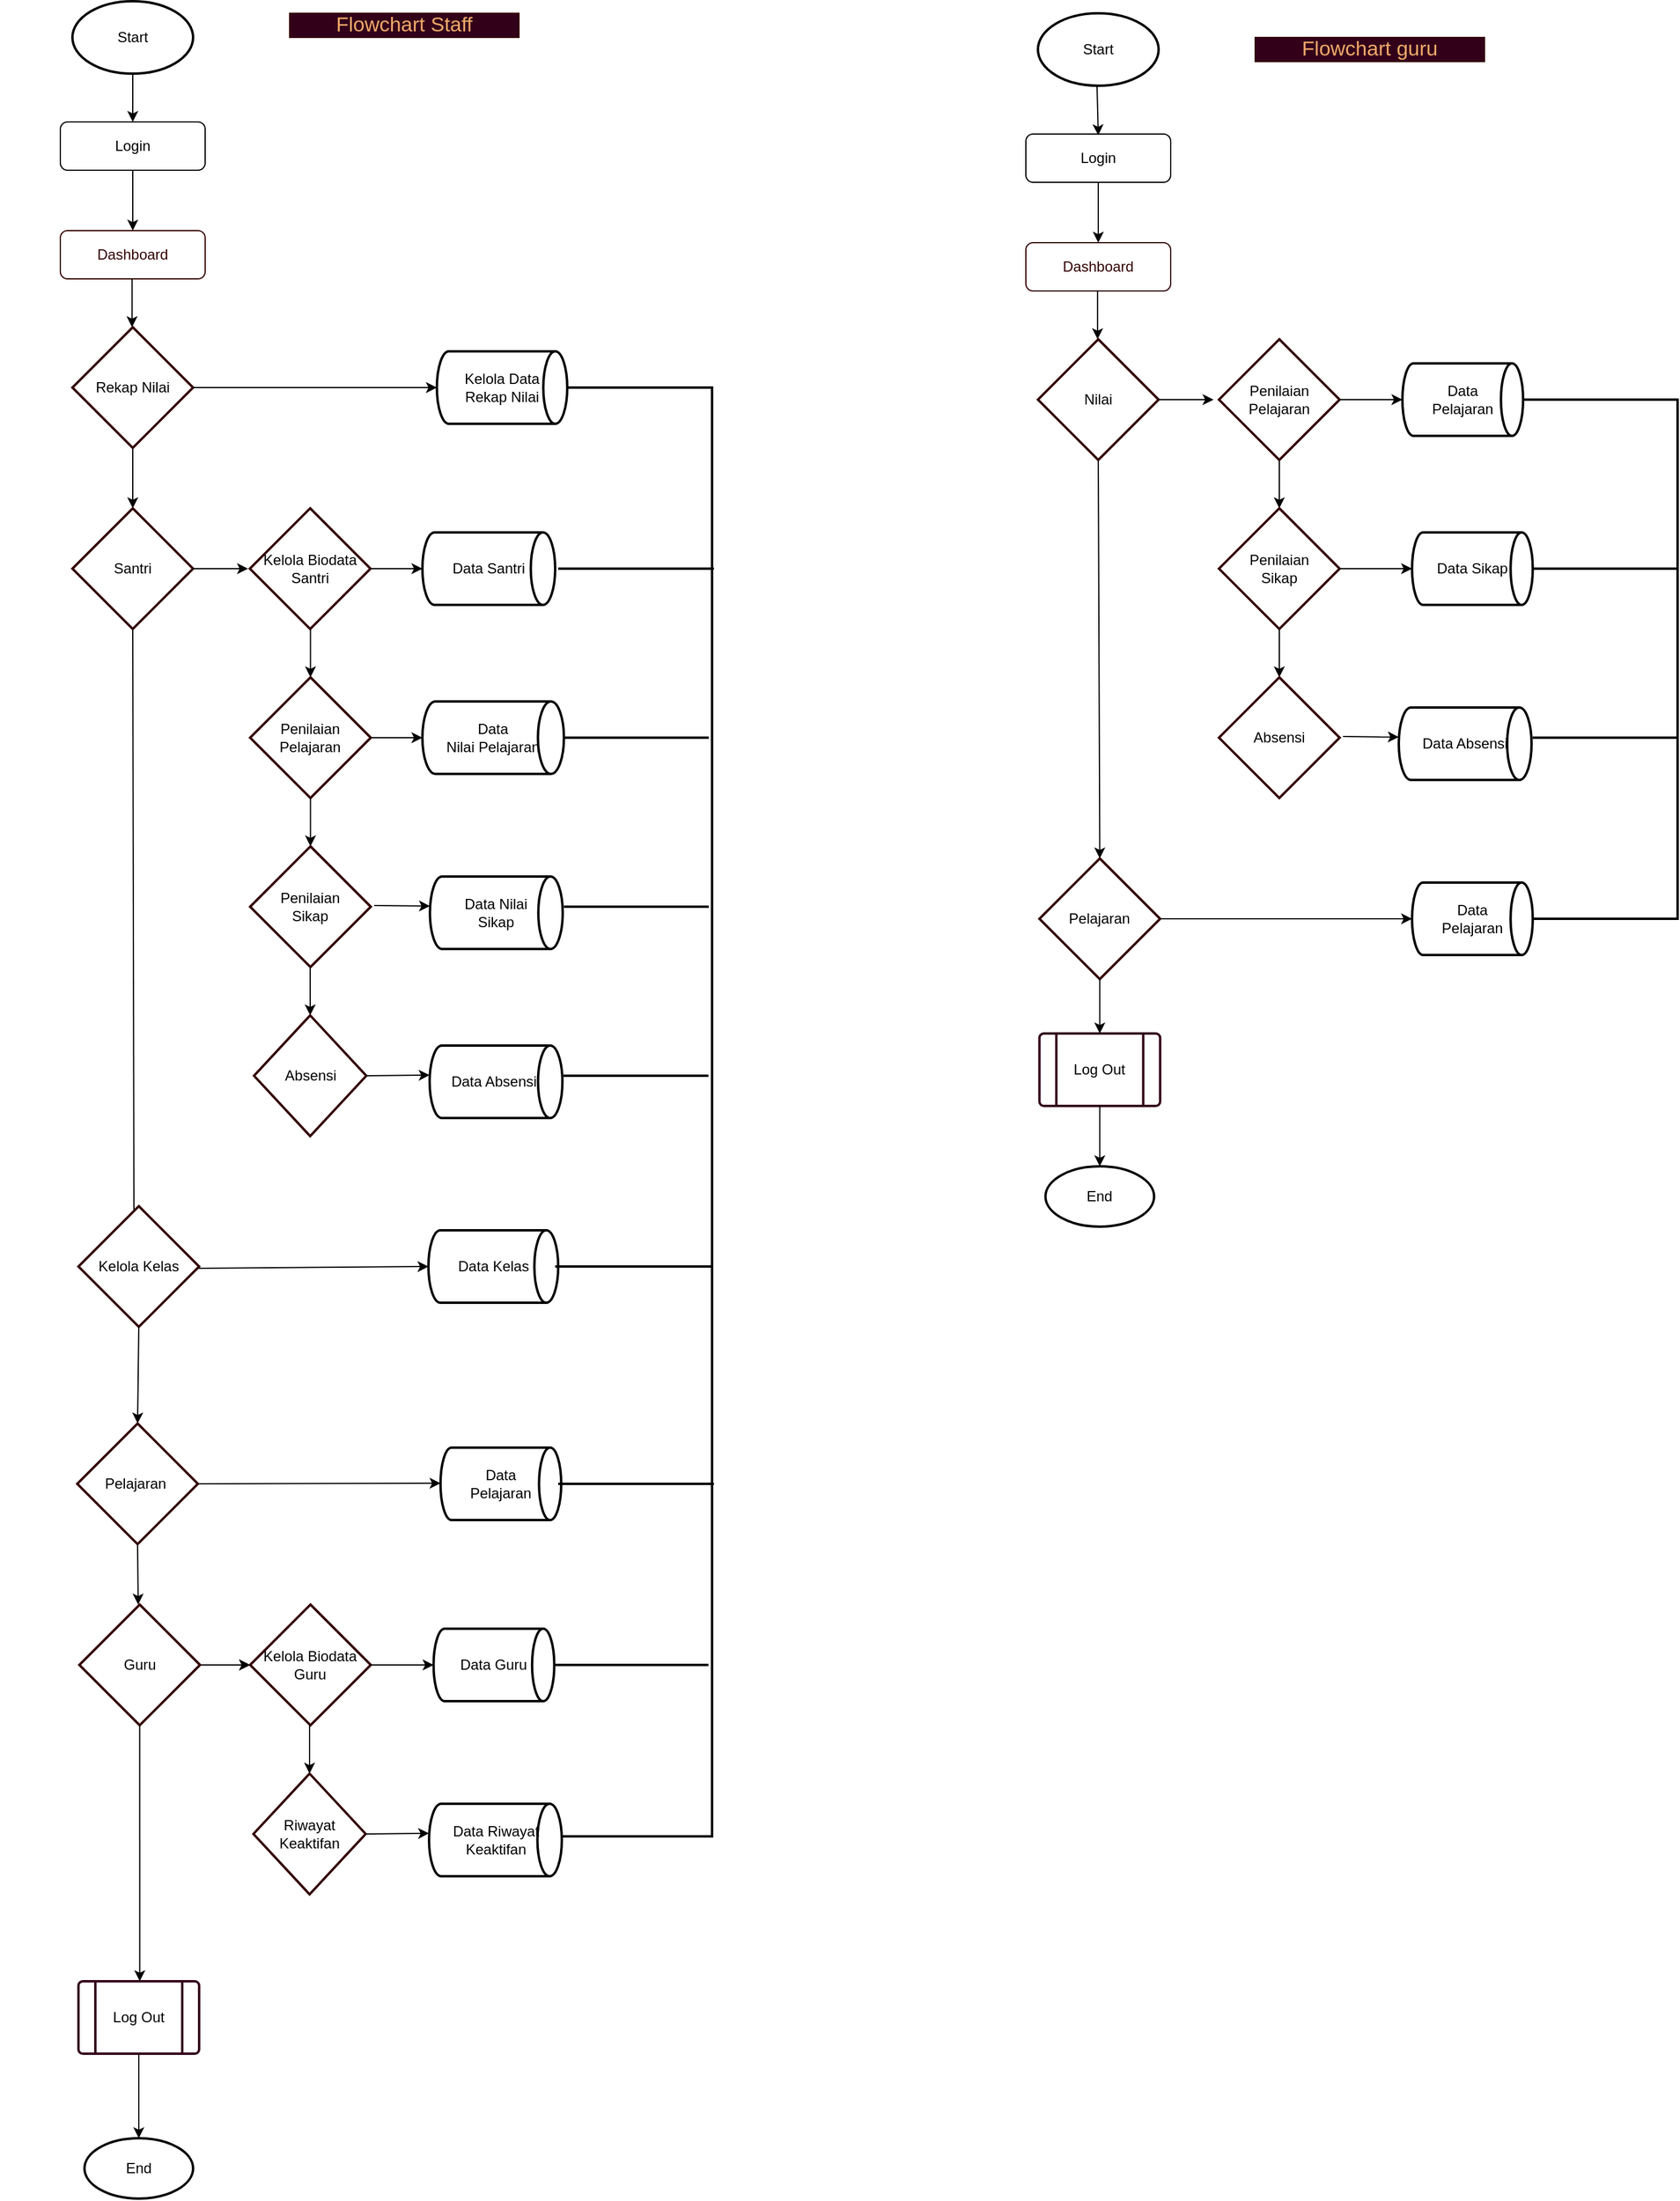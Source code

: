 <mxfile version="20.2.3" type="device" pages="30"><diagram id="aQbcwNLAtntBmrh6W2RR" name="FC"><mxGraphModel dx="782" dy="585" grid="1" gridSize="10" guides="1" tooltips="1" connect="1" arrows="1" fold="1" page="1" pageScale="1" pageWidth="850" pageHeight="1100" math="0" shadow="0"><root><mxCell id="mSpxo83AfzKPzWcdPctY-0"/><mxCell id="mSpxo83AfzKPzWcdPctY-1" parent="mSpxo83AfzKPzWcdPctY-0"/><mxCell id="1LlhtynBCK85CpFQ7kyY-0" value="" style="group;fontStyle=4" parent="mSpxo83AfzKPzWcdPctY-1" vertex="1" connectable="0"><mxGeometry x="260" y="330" width="617" height="1568" as="geometry"/></mxCell><mxCell id="1LlhtynBCK85CpFQ7kyY-1" value="Login" style="rounded=1;whiteSpace=wrap;html=1;fontSize=12;glass=0;strokeWidth=1;shadow=0;" parent="1LlhtynBCK85CpFQ7kyY-0" vertex="1"><mxGeometry x="50" y="100" width="120" height="40" as="geometry"/></mxCell><mxCell id="fQglCVBQWU1KKvI0jayq-0" value="" style="edgeStyle=orthogonalEdgeStyle;rounded=0;orthogonalLoop=1;jettySize=auto;html=1;fontSize=24;" parent="1LlhtynBCK85CpFQ7kyY-0" source="1LlhtynBCK85CpFQ7kyY-2" target="1LlhtynBCK85CpFQ7kyY-1" edge="1"><mxGeometry relative="1" as="geometry"/></mxCell><mxCell id="1LlhtynBCK85CpFQ7kyY-2" value="Start" style="strokeWidth=2;html=1;shape=mxgraph.flowchart.start_1;whiteSpace=wrap;" parent="1LlhtynBCK85CpFQ7kyY-0" vertex="1"><mxGeometry x="60" width="100" height="60" as="geometry"/></mxCell><mxCell id="1LlhtynBCK85CpFQ7kyY-3" value="" style="endArrow=classic;html=1;exitX=0.5;exitY=1;exitDx=0;exitDy=0;exitPerimeter=0;entryX=0.5;entryY=0;entryDx=0;entryDy=0;entryPerimeter=0;" parent="1LlhtynBCK85CpFQ7kyY-0" source="nHWQzX4QeN52dFEpVizI-3" target="1LlhtynBCK85CpFQ7kyY-7" edge="1"><mxGeometry width="50" height="50" relative="1" as="geometry"><mxPoint x="102" y="342" as="sourcePoint"/><mxPoint x="110" y="860" as="targetPoint"/></mxGeometry></mxCell><mxCell id="1LlhtynBCK85CpFQ7kyY-4" value="Dashboard" style="rounded=1;whiteSpace=wrap;html=1;fontSize=12;glass=0;strokeWidth=1;shadow=0;fontColor=#330000;strokeColor=#330000;" parent="1LlhtynBCK85CpFQ7kyY-0" vertex="1"><mxGeometry x="50" y="190" width="120" height="40" as="geometry"/></mxCell><mxCell id="1LlhtynBCK85CpFQ7kyY-7" value="Santri" style="strokeWidth=2;html=1;shape=mxgraph.flowchart.decision;whiteSpace=wrap;fillColor=#FFFFFF;strokeColor=#330000;" parent="1LlhtynBCK85CpFQ7kyY-0" vertex="1"><mxGeometry x="60" y="420" width="100" height="100" as="geometry"/></mxCell><mxCell id="1LlhtynBCK85CpFQ7kyY-14" value="" style="endArrow=classic;html=1;exitX=1;exitY=0.5;exitDx=0;exitDy=0;exitPerimeter=0;" parent="1LlhtynBCK85CpFQ7kyY-0" edge="1"><mxGeometry width="50" height="50" relative="1" as="geometry"><mxPoint x="160" y="470" as="sourcePoint"/><mxPoint x="205.5" y="470" as="targetPoint"/></mxGeometry></mxCell><mxCell id="1LlhtynBCK85CpFQ7kyY-25" value="" style="endArrow=classic;html=1;exitX=0.5;exitY=1;exitDx=0;exitDy=0;exitPerimeter=0;entryX=0.46;entryY=0.2;entryDx=0;entryDy=0;entryPerimeter=0;" parent="1LlhtynBCK85CpFQ7kyY-0" source="1LlhtynBCK85CpFQ7kyY-7" target="hLacBjq_ObdUYx9k5cTR-0" edge="1"><mxGeometry width="50" height="50" relative="1" as="geometry"><mxPoint x="106" y="830" as="sourcePoint"/><mxPoint x="110" y="600" as="targetPoint"/></mxGeometry></mxCell><mxCell id="1LlhtynBCK85CpFQ7kyY-42" value="Data Santri" style="strokeWidth=2;html=1;shape=mxgraph.flowchart.direct_data;whiteSpace=wrap;fillColor=#FFFFFF;fontColor=none;" parent="1LlhtynBCK85CpFQ7kyY-0" vertex="1"><mxGeometry x="350" y="440" width="110" height="60" as="geometry"/></mxCell><mxCell id="an0ANok2B0Cd9WMYrcY8-21" value="Kelola Biodata Santri" style="strokeWidth=2;html=1;shape=mxgraph.flowchart.decision;whiteSpace=wrap;fillColor=#FFFFFF;strokeColor=#330000;" parent="1LlhtynBCK85CpFQ7kyY-0" vertex="1"><mxGeometry x="207" y="420" width="100" height="100" as="geometry"/></mxCell><mxCell id="1LlhtynBCK85CpFQ7kyY-23" value="" style="endArrow=classic;html=1;" parent="1LlhtynBCK85CpFQ7kyY-0" edge="1"><mxGeometry width="50" height="50" relative="1" as="geometry"><mxPoint x="109.41" y="230" as="sourcePoint"/><mxPoint x="109.41" y="270" as="targetPoint"/></mxGeometry></mxCell><mxCell id="1LlhtynBCK85CpFQ7kyY-50" value="" style="strokeWidth=2;html=1;shape=mxgraph.flowchart.annotation_1;align=left;pointerEvents=1;fillColor=#FFFFFF;fontColor=none;direction=west;" parent="1LlhtynBCK85CpFQ7kyY-0" vertex="1"><mxGeometry x="450" y="320" width="140" height="1200" as="geometry"/></mxCell><mxCell id="nHWQzX4QeN52dFEpVizI-3" value="Rekap Nilai" style="strokeWidth=2;html=1;shape=mxgraph.flowchart.decision;whiteSpace=wrap;fillColor=#FFFFFF;strokeColor=#330000;" parent="1LlhtynBCK85CpFQ7kyY-0" vertex="1"><mxGeometry x="60" y="270" width="100" height="100" as="geometry"/></mxCell><mxCell id="1LlhtynBCK85CpFQ7kyY-10" value="" style="endArrow=classic;html=1;exitX=1;exitY=0.5;exitDx=0;exitDy=0;exitPerimeter=0;entryX=0;entryY=0.5;entryDx=0;entryDy=0;entryPerimeter=0;" parent="1LlhtynBCK85CpFQ7kyY-0" target="1LlhtynBCK85CpFQ7kyY-40" edge="1"><mxGeometry width="50" height="50" relative="1" as="geometry"><mxPoint x="160.0" y="320.0" as="sourcePoint"/><mxPoint x="210" y="320" as="targetPoint"/></mxGeometry></mxCell><mxCell id="1LlhtynBCK85CpFQ7kyY-40" value="Kelola Data &lt;br&gt;Rekap Nilai" style="strokeWidth=2;html=1;shape=mxgraph.flowchart.direct_data;whiteSpace=wrap;fillColor=#FFFFFF;fontColor=none;" parent="1LlhtynBCK85CpFQ7kyY-0" vertex="1"><mxGeometry x="362" y="290" width="108" height="60" as="geometry"/></mxCell><mxCell id="an0ANok2B0Cd9WMYrcY8-19" value="Data &lt;br&gt;Pelajaran" style="strokeWidth=2;html=1;shape=mxgraph.flowchart.direct_data;whiteSpace=wrap;fillColor=#FFFFFF;fontColor=none;" parent="1LlhtynBCK85CpFQ7kyY-0" vertex="1"><mxGeometry x="365" y="1198" width="100" height="60" as="geometry"/></mxCell><mxCell id="an0ANok2B0Cd9WMYrcY8-26" value="Data Guru" style="strokeWidth=2;html=1;shape=mxgraph.flowchart.direct_data;whiteSpace=wrap;fillColor=#FFFFFF;fontColor=none;" parent="1LlhtynBCK85CpFQ7kyY-0" vertex="1"><mxGeometry x="359.25" y="1348" width="100" height="60" as="geometry"/></mxCell><mxCell id="iEgTZBCxLitt1ai6TGcZ-14" value="" style="line;strokeWidth=2;direction=west;html=1;fillColor=#FFFFFF;fontColor=none;flipV=1;" parent="1LlhtynBCK85CpFQ7kyY-0" vertex="1"><mxGeometry x="462.5" y="278" width="129" height="384" as="geometry"/></mxCell><mxCell id="hLacBjq_ObdUYx9k5cTR-0" value="Kelola Kelas" style="strokeWidth=2;html=1;shape=mxgraph.flowchart.decision;whiteSpace=wrap;fillColor=#FFFFFF;strokeColor=#330000;" parent="1LlhtynBCK85CpFQ7kyY-0" vertex="1"><mxGeometry x="65" y="998" width="100" height="100" as="geometry"/></mxCell><mxCell id="hLacBjq_ObdUYx9k5cTR-1" value="" style="endArrow=classic;html=1;exitX=0.5;exitY=1;exitDx=0;exitDy=0;exitPerimeter=0;entryX=0.5;entryY=0;entryDx=0;entryDy=0;entryPerimeter=0;" parent="1LlhtynBCK85CpFQ7kyY-0" source="hLacBjq_ObdUYx9k5cTR-0" target="hLacBjq_ObdUYx9k5cTR-2" edge="1"><mxGeometry width="50" height="50" relative="1" as="geometry"><mxPoint x="113.5" y="1128" as="sourcePoint"/><mxPoint x="114" y="1148" as="targetPoint"/></mxGeometry></mxCell><mxCell id="hLacBjq_ObdUYx9k5cTR-2" value="Pelajaran&amp;nbsp;" style="strokeWidth=2;html=1;shape=mxgraph.flowchart.decision;whiteSpace=wrap;fillColor=#FFFFFF;strokeColor=#330000;" parent="1LlhtynBCK85CpFQ7kyY-0" vertex="1"><mxGeometry x="64" y="1178" width="100" height="100" as="geometry"/></mxCell><mxCell id="WcKUU6D6t-VXUCNG7PHm-17" value="" style="edgeStyle=orthogonalEdgeStyle;rounded=0;orthogonalLoop=1;jettySize=auto;html=1;" parent="1LlhtynBCK85CpFQ7kyY-0" source="an0ANok2B0Cd9WMYrcY8-23" target="an0ANok2B0Cd9WMYrcY8-28" edge="1"><mxGeometry relative="1" as="geometry"/></mxCell><mxCell id="an0ANok2B0Cd9WMYrcY8-23" value="Guru" style="strokeWidth=2;html=1;shape=mxgraph.flowchart.decision;whiteSpace=wrap;fillColor=#FFFFFF;strokeColor=#330000;" parent="1LlhtynBCK85CpFQ7kyY-0" vertex="1"><mxGeometry x="65.75" y="1328" width="100" height="100" as="geometry"/></mxCell><mxCell id="hLacBjq_ObdUYx9k5cTR-3" value="" style="endArrow=classic;html=1;exitX=0.5;exitY=1;exitDx=0;exitDy=0;exitPerimeter=0;" parent="1LlhtynBCK85CpFQ7kyY-0" source="hLacBjq_ObdUYx9k5cTR-2" edge="1"><mxGeometry width="50" height="50" relative="1" as="geometry"><mxPoint x="107" y="1328" as="sourcePoint"/><mxPoint x="114.5" y="1328" as="targetPoint"/></mxGeometry></mxCell><mxCell id="hLacBjq_ObdUYx9k5cTR-7" value="" style="endArrow=classic;html=1;exitX=1;exitY=0.5;exitDx=0;exitDy=0;exitPerimeter=0;entryX=0;entryY=0.5;entryDx=0;entryDy=0;entryPerimeter=0;" parent="1LlhtynBCK85CpFQ7kyY-0" target="hLacBjq_ObdUYx9k5cTR-10" edge="1"><mxGeometry width="50" height="50" relative="1" as="geometry"><mxPoint x="164" y="1049.5" as="sourcePoint"/><mxPoint x="350" y="1050" as="targetPoint"/></mxGeometry></mxCell><mxCell id="hLacBjq_ObdUYx9k5cTR-10" value="Data Kelas" style="strokeWidth=2;html=1;shape=mxgraph.flowchart.direct_data;whiteSpace=wrap;fillColor=#FFFFFF;fontColor=none;" parent="1LlhtynBCK85CpFQ7kyY-0" vertex="1"><mxGeometry x="355" y="1018" width="107.5" height="60" as="geometry"/></mxCell><mxCell id="hLacBjq_ObdUYx9k5cTR-11" value="" style="line;strokeWidth=2;direction=west;html=1;fillColor=#FFFFFF;fontColor=none;flipV=1;" parent="1LlhtynBCK85CpFQ7kyY-0" vertex="1"><mxGeometry x="460" y="856" width="130" height="384" as="geometry"/></mxCell><mxCell id="an0ANok2B0Cd9WMYrcY8-28" value="Kelola Biodata Guru" style="strokeWidth=2;html=1;shape=mxgraph.flowchart.decision;whiteSpace=wrap;fillColor=#FFFFFF;strokeColor=#330000;" parent="1LlhtynBCK85CpFQ7kyY-0" vertex="1"><mxGeometry x="207.25" y="1328" width="100" height="100" as="geometry"/></mxCell><mxCell id="an0ANok2B0Cd9WMYrcY8-17" value="" style="endArrow=classic;html=1;exitX=1;exitY=0.5;exitDx=0;exitDy=0;exitPerimeter=0;" parent="1LlhtynBCK85CpFQ7kyY-0" source="hLacBjq_ObdUYx9k5cTR-2" edge="1"><mxGeometry width="50" height="50" relative="1" as="geometry"><mxPoint x="311" y="1227.5" as="sourcePoint"/><mxPoint x="365" y="1227.5" as="targetPoint"/></mxGeometry></mxCell><mxCell id="an0ANok2B0Cd9WMYrcY8-20" value="" style="line;strokeWidth=2;direction=west;html=1;fillColor=#FFFFFF;fontColor=none;flipV=1;" parent="1LlhtynBCK85CpFQ7kyY-0" vertex="1"><mxGeometry x="462.5" y="1223" width="129" height="10" as="geometry"/></mxCell><mxCell id="an0ANok2B0Cd9WMYrcY8-25" value="" style="endArrow=classic;html=1;entryX=0;entryY=0.5;entryDx=0;entryDy=0;entryPerimeter=0;exitX=1;exitY=0.5;exitDx=0;exitDy=0;exitPerimeter=0;" parent="1LlhtynBCK85CpFQ7kyY-0" source="an0ANok2B0Cd9WMYrcY8-28" target="an0ANok2B0Cd9WMYrcY8-26" edge="1"><mxGeometry width="50" height="50" relative="1" as="geometry"><mxPoint x="279.25" y="1339.5" as="sourcePoint"/><mxPoint x="336.75" y="1339.5" as="targetPoint"/></mxGeometry></mxCell><mxCell id="hLacBjq_ObdUYx9k5cTR-12" value="" style="endArrow=classic;html=1;entryX=0;entryY=0.5;entryDx=0;entryDy=0;entryPerimeter=0;" parent="1LlhtynBCK85CpFQ7kyY-0" target="an0ANok2B0Cd9WMYrcY8-28" edge="1"><mxGeometry width="50" height="50" relative="1" as="geometry"><mxPoint x="170" y="1378" as="sourcePoint"/><mxPoint x="202.75" y="1377.5" as="targetPoint"/></mxGeometry></mxCell><mxCell id="iEgTZBCxLitt1ai6TGcZ-0" value="" style="endArrow=classic;html=1;exitX=0.5;exitY=1;exitDx=0;exitDy=0;exitPerimeter=0;entryX=0.5;entryY=0;entryDx=0;entryDy=0;entryPerimeter=0;" parent="1LlhtynBCK85CpFQ7kyY-0" target="an0ANok2B0Cd9WMYrcY8-4" edge="1"><mxGeometry width="50" height="50" relative="1" as="geometry"><mxPoint x="257.25" y="520" as="sourcePoint"/><mxPoint x="257.25" y="550" as="targetPoint"/></mxGeometry></mxCell><mxCell id="an0ANok2B0Cd9WMYrcY8-4" value="Penilaian Pelajaran" style="strokeWidth=2;html=1;shape=mxgraph.flowchart.decision;whiteSpace=wrap;fillColor=#FFFFFF;strokeColor=#330000;" parent="1LlhtynBCK85CpFQ7kyY-0" vertex="1"><mxGeometry x="207.25" y="560" width="100" height="100" as="geometry"/></mxCell><mxCell id="1LlhtynBCK85CpFQ7kyY-17" value="" style="endArrow=classic;html=1;exitX=1;exitY=0.5;exitDx=0;exitDy=0;exitPerimeter=0;" parent="1LlhtynBCK85CpFQ7kyY-0" source="an0ANok2B0Cd9WMYrcY8-4" edge="1"><mxGeometry width="50" height="50" relative="1" as="geometry"><mxPoint x="281.25" y="625" as="sourcePoint"/><mxPoint x="350" y="610" as="targetPoint"/></mxGeometry></mxCell><mxCell id="1LlhtynBCK85CpFQ7kyY-41" value="Data &lt;br&gt;Nilai Pelajaran" style="strokeWidth=2;html=1;shape=mxgraph.flowchart.direct_data;whiteSpace=wrap;fillColor=#FFFFFF;fontColor=none;" parent="1LlhtynBCK85CpFQ7kyY-0" vertex="1"><mxGeometry x="350" y="580" width="117.25" height="60" as="geometry"/></mxCell><mxCell id="iEgTZBCxLitt1ai6TGcZ-1" value="" style="endArrow=classic;html=1;exitX=0.5;exitY=1;exitDx=0;exitDy=0;exitPerimeter=0;entryX=0.5;entryY=0;entryDx=0;entryDy=0;entryPerimeter=0;" parent="1LlhtynBCK85CpFQ7kyY-0" source="an0ANok2B0Cd9WMYrcY8-4" target="an0ANok2B0Cd9WMYrcY8-7" edge="1"><mxGeometry width="50" height="50" relative="1" as="geometry"><mxPoint x="267.25" y="530" as="sourcePoint"/><mxPoint x="267.25" y="570" as="targetPoint"/></mxGeometry></mxCell><mxCell id="an0ANok2B0Cd9WMYrcY8-7" value="Penilaian &lt;br&gt;Sikap" style="strokeWidth=2;html=1;shape=mxgraph.flowchart.decision;whiteSpace=wrap;fillColor=#FFFFFF;strokeColor=#330000;" parent="1LlhtynBCK85CpFQ7kyY-0" vertex="1"><mxGeometry x="207.25" y="700" width="100" height="100" as="geometry"/></mxCell><mxCell id="an0ANok2B0Cd9WMYrcY8-6" value="" style="endArrow=classic;html=1;entryX=0;entryY=0.408;entryDx=0;entryDy=0;entryPerimeter=0;" parent="1LlhtynBCK85CpFQ7kyY-0" target="an0ANok2B0Cd9WMYrcY8-8" edge="1"><mxGeometry width="50" height="50" relative="1" as="geometry"><mxPoint x="310" y="749" as="sourcePoint"/><mxPoint x="77.75" y="429.5" as="targetPoint"/></mxGeometry></mxCell><mxCell id="an0ANok2B0Cd9WMYrcY8-8" value="Data Nilai &lt;br&gt;Sikap" style="strokeWidth=2;html=1;shape=mxgraph.flowchart.direct_data;whiteSpace=wrap;fillColor=#FFFFFF;fontColor=none;" parent="1LlhtynBCK85CpFQ7kyY-0" vertex="1"><mxGeometry x="356.25" y="725" width="110" height="60" as="geometry"/></mxCell><mxCell id="iEgTZBCxLitt1ai6TGcZ-17" value="" style="line;strokeWidth=2;direction=west;html=1;fillColor=#FFFFFF;fontColor=none;flipV=1;" parent="1LlhtynBCK85CpFQ7kyY-0" vertex="1"><mxGeometry x="467.25" y="745" width="120" height="10" as="geometry"/></mxCell><mxCell id="iEgTZBCxLitt1ai6TGcZ-18" value="" style="line;strokeWidth=2;direction=west;html=1;fillColor=#FFFFFF;fontColor=none;flipV=1;" parent="1LlhtynBCK85CpFQ7kyY-0" vertex="1"><mxGeometry x="467.25" y="605" width="120" height="10" as="geometry"/></mxCell><mxCell id="WcKUU6D6t-VXUCNG7PHm-4" value="" style="endArrow=classic;html=1;exitX=0.5;exitY=1;exitDx=0;exitDy=0;exitPerimeter=0;entryX=0.5;entryY=0;entryDx=0;entryDy=0;entryPerimeter=0;" parent="1LlhtynBCK85CpFQ7kyY-0" target="WcKUU6D6t-VXUCNG7PHm-5" edge="1"><mxGeometry width="50" height="50" relative="1" as="geometry"><mxPoint x="257" y="800" as="sourcePoint"/><mxPoint x="7.0" y="380" as="targetPoint"/></mxGeometry></mxCell><mxCell id="WcKUU6D6t-VXUCNG7PHm-5" value="Absensi" style="strokeWidth=2;html=1;shape=mxgraph.flowchart.decision;whiteSpace=wrap;fillColor=#FFFFFF;strokeColor=#330000;" parent="1LlhtynBCK85CpFQ7kyY-0" vertex="1"><mxGeometry x="210.5" y="840" width="93" height="100" as="geometry"/></mxCell><mxCell id="WcKUU6D6t-VXUCNG7PHm-6" value="" style="endArrow=classic;html=1;entryX=0;entryY=0.408;entryDx=0;entryDy=0;entryPerimeter=0;exitX=1;exitY=0.5;exitDx=0;exitDy=0;exitPerimeter=0;" parent="1LlhtynBCK85CpFQ7kyY-0" source="WcKUU6D6t-VXUCNG7PHm-5" target="WcKUU6D6t-VXUCNG7PHm-7" edge="1"><mxGeometry width="50" height="50" relative="1" as="geometry"><mxPoint x="310" y="889" as="sourcePoint"/><mxPoint x="-182.5" y="239.5" as="targetPoint"/></mxGeometry></mxCell><mxCell id="WcKUU6D6t-VXUCNG7PHm-7" value="Data Absensi&amp;nbsp;" style="strokeWidth=2;html=1;shape=mxgraph.flowchart.direct_data;whiteSpace=wrap;fillColor=#FFFFFF;fontColor=none;" parent="1LlhtynBCK85CpFQ7kyY-0" vertex="1"><mxGeometry x="356" y="865" width="110" height="60" as="geometry"/></mxCell><mxCell id="WcKUU6D6t-VXUCNG7PHm-8" value="" style="line;strokeWidth=2;direction=west;html=1;fillColor=#FFFFFF;fontColor=none;flipV=1;" parent="1LlhtynBCK85CpFQ7kyY-0" vertex="1"><mxGeometry x="467" y="885" width="120" height="10" as="geometry"/></mxCell><mxCell id="WcKUU6D6t-VXUCNG7PHm-11" value="" style="endArrow=classic;html=1;exitX=0.5;exitY=1;exitDx=0;exitDy=0;exitPerimeter=0;entryX=0.5;entryY=0;entryDx=0;entryDy=0;entryPerimeter=0;" parent="1LlhtynBCK85CpFQ7kyY-0" target="WcKUU6D6t-VXUCNG7PHm-12" edge="1"><mxGeometry width="50" height="50" relative="1" as="geometry"><mxPoint x="256.5" y="1428" as="sourcePoint"/><mxPoint x="-253.5" y="678" as="targetPoint"/></mxGeometry></mxCell><mxCell id="WcKUU6D6t-VXUCNG7PHm-12" value="Riwayat Keaktifan" style="strokeWidth=2;html=1;shape=mxgraph.flowchart.decision;whiteSpace=wrap;fillColor=#FFFFFF;strokeColor=#330000;" parent="1LlhtynBCK85CpFQ7kyY-0" vertex="1"><mxGeometry x="210" y="1468" width="93" height="100" as="geometry"/></mxCell><mxCell id="WcKUU6D6t-VXUCNG7PHm-13" value="" style="endArrow=classic;html=1;entryX=0;entryY=0.408;entryDx=0;entryDy=0;entryPerimeter=0;exitX=1;exitY=0.5;exitDx=0;exitDy=0;exitPerimeter=0;" parent="1LlhtynBCK85CpFQ7kyY-0" source="WcKUU6D6t-VXUCNG7PHm-12" target="WcKUU6D6t-VXUCNG7PHm-14" edge="1"><mxGeometry width="50" height="50" relative="1" as="geometry"><mxPoint x="49.5" y="1187" as="sourcePoint"/><mxPoint x="-443" y="537.5" as="targetPoint"/></mxGeometry></mxCell><mxCell id="WcKUU6D6t-VXUCNG7PHm-14" value="Data Riwayat Keaktifan" style="strokeWidth=2;html=1;shape=mxgraph.flowchart.direct_data;whiteSpace=wrap;fillColor=#FFFFFF;fontColor=none;" parent="1LlhtynBCK85CpFQ7kyY-0" vertex="1"><mxGeometry x="355.5" y="1493" width="110" height="60" as="geometry"/></mxCell><mxCell id="WcKUU6D6t-VXUCNG7PHm-15" value="" style="line;strokeWidth=2;direction=west;html=1;fillColor=#FFFFFF;fontColor=none;flipV=1;" parent="1LlhtynBCK85CpFQ7kyY-0" vertex="1"><mxGeometry x="460" y="1373" width="127" height="10" as="geometry"/></mxCell><mxCell id="KcCwm_woVFDxwfjwVIii-26" value="&lt;font color=&quot;#f0aa69&quot;&gt;&lt;span style=&quot;font-size: 17px&quot;&gt;Flowchart Staff&lt;/span&gt;&lt;/font&gt;" style="text;html=1;align=center;verticalAlign=middle;whiteSpace=wrap;rounded=0;fontColor=#333333;strokeColor=#330000;fillColor=#33001A;" parent="1LlhtynBCK85CpFQ7kyY-0" vertex="1"><mxGeometry x="240" y="10" width="190" height="20" as="geometry"/></mxCell><mxCell id="1LlhtynBCK85CpFQ7kyY-21" value="" style="endArrow=classic;html=1;exitX=0.5;exitY=1;exitDx=0;exitDy=0;" parent="mSpxo83AfzKPzWcdPctY-1" source="1LlhtynBCK85CpFQ7kyY-1" edge="1"><mxGeometry width="50" height="50" relative="1" as="geometry"><mxPoint x="680" y="620" as="sourcePoint"/><mxPoint x="370" y="520" as="targetPoint"/></mxGeometry></mxCell><mxCell id="iEgTZBCxLitt1ai6TGcZ-15" value="" style="endArrow=classic;html=1;exitX=1;exitY=0.5;exitDx=0;exitDy=0;exitPerimeter=0;" parent="mSpxo83AfzKPzWcdPctY-1" source="an0ANok2B0Cd9WMYrcY8-21" edge="1"><mxGeometry width="50" height="50" relative="1" as="geometry"><mxPoint x="575" y="927" as="sourcePoint"/><mxPoint x="610" y="800" as="targetPoint"/></mxGeometry></mxCell><mxCell id="1LlhtynBCK85CpFQ7kyY-56" value="Log Out" style="verticalLabelPosition=middle;verticalAlign=middle;html=1;shape=process;whiteSpace=wrap;rounded=1;size=0.14;arcSize=6;strokeColor=#33001A;strokeWidth=2;fillColor=#FFFFFF;fontColor=none;labelPosition=center;align=center;" parent="mSpxo83AfzKPzWcdPctY-1" vertex="1"><mxGeometry x="325" y="1970" width="100" height="60" as="geometry"/></mxCell><mxCell id="hLacBjq_ObdUYx9k5cTR-6" value="" style="endArrow=classic;html=1;exitX=0.5;exitY=1;exitDx=0;exitDy=0;exitPerimeter=0;entryX=0.508;entryY=0;entryDx=0;entryDy=0;entryPerimeter=0;" parent="mSpxo83AfzKPzWcdPctY-1" source="an0ANok2B0Cd9WMYrcY8-23" target="1LlhtynBCK85CpFQ7kyY-56" edge="1"><mxGeometry width="50" height="50" relative="1" as="geometry"><mxPoint x="371" y="1920" as="sourcePoint"/><mxPoint x="371" y="1970" as="targetPoint"/></mxGeometry></mxCell><mxCell id="1LlhtynBCK85CpFQ7kyY-58" value="End" style="strokeWidth=2;html=1;shape=mxgraph.flowchart.start_2;whiteSpace=wrap;fillColor=#FFFFFF;fontColor=none;" parent="mSpxo83AfzKPzWcdPctY-1" vertex="1"><mxGeometry x="330" y="2100" width="90" height="50" as="geometry"/></mxCell><mxCell id="hLacBjq_ObdUYx9k5cTR-4" value="" style="endArrow=classic;html=1;exitX=0.5;exitY=1;exitDx=0;exitDy=0;" parent="mSpxo83AfzKPzWcdPctY-1" source="1LlhtynBCK85CpFQ7kyY-56" edge="1"><mxGeometry width="50" height="50" relative="1" as="geometry"><mxPoint x="370" y="2090" as="sourcePoint"/><mxPoint x="375" y="2100" as="targetPoint"/></mxGeometry></mxCell><mxCell id="ja-xJRTJWLcANvvqTXy5-1" value="Login" style="rounded=1;whiteSpace=wrap;html=1;fontSize=12;glass=0;strokeWidth=1;shadow=0;" parent="mSpxo83AfzKPzWcdPctY-1" vertex="1"><mxGeometry x="1110" y="440" width="120" height="40" as="geometry"/></mxCell><mxCell id="ja-xJRTJWLcANvvqTXy5-2" value="Start" style="strokeWidth=2;html=1;shape=mxgraph.flowchart.start_1;whiteSpace=wrap;" parent="mSpxo83AfzKPzWcdPctY-1" vertex="1"><mxGeometry x="1120" y="340" width="100" height="60" as="geometry"/></mxCell><mxCell id="ja-xJRTJWLcANvvqTXy5-3" value="" style="endArrow=classic;html=1;exitX=0.5;exitY=1;exitDx=0;exitDy=0;exitPerimeter=0;entryX=0.5;entryY=0;entryDx=0;entryDy=0;entryPerimeter=0;" parent="mSpxo83AfzKPzWcdPctY-1" source="ja-xJRTJWLcANvvqTXy5-20" target="KcCwm_woVFDxwfjwVIii-18" edge="1"><mxGeometry width="50" height="50" relative="1" as="geometry"><mxPoint x="1162" y="682" as="sourcePoint"/><mxPoint x="1170" y="1030" as="targetPoint"/></mxGeometry></mxCell><mxCell id="ja-xJRTJWLcANvvqTXy5-4" value="Dashboard" style="rounded=1;whiteSpace=wrap;html=1;fontSize=12;glass=0;strokeWidth=1;shadow=0;fontColor=#330000;strokeColor=#330000;" parent="mSpxo83AfzKPzWcdPctY-1" vertex="1"><mxGeometry x="1110" y="530" width="120" height="40" as="geometry"/></mxCell><mxCell id="ja-xJRTJWLcANvvqTXy5-5" value="Penilaian Pelajaran" style="strokeWidth=2;html=1;shape=mxgraph.flowchart.decision;whiteSpace=wrap;fillColor=#FFFFFF;strokeColor=#330000;" parent="mSpxo83AfzKPzWcdPctY-1" vertex="1"><mxGeometry x="1270" y="610" width="100" height="100" as="geometry"/></mxCell><mxCell id="ja-xJRTJWLcANvvqTXy5-18" value="" style="endArrow=classic;html=1;" parent="mSpxo83AfzKPzWcdPctY-1" edge="1"><mxGeometry width="50" height="50" relative="1" as="geometry"><mxPoint x="1169.41" y="570" as="sourcePoint"/><mxPoint x="1169.41" y="610" as="targetPoint"/></mxGeometry></mxCell><mxCell id="ja-xJRTJWLcANvvqTXy5-19" value="" style="strokeWidth=2;html=1;shape=mxgraph.flowchart.annotation_1;align=left;pointerEvents=1;fillColor=#FFFFFF;fontColor=none;direction=west;" parent="mSpxo83AfzKPzWcdPctY-1" vertex="1"><mxGeometry x="1520" y="660" width="130" height="430" as="geometry"/></mxCell><mxCell id="ja-xJRTJWLcANvvqTXy5-20" value="Nilai" style="strokeWidth=2;html=1;shape=mxgraph.flowchart.decision;whiteSpace=wrap;fillColor=#FFFFFF;strokeColor=#330000;" parent="mSpxo83AfzKPzWcdPctY-1" vertex="1"><mxGeometry x="1120" y="610" width="100" height="100" as="geometry"/></mxCell><mxCell id="ja-xJRTJWLcANvvqTXy5-21" value="" style="endArrow=classic;html=1;exitX=1;exitY=0.5;exitDx=0;exitDy=0;exitPerimeter=0;" parent="mSpxo83AfzKPzWcdPctY-1" edge="1"><mxGeometry width="50" height="50" relative="1" as="geometry"><mxPoint x="1220.0" y="660.0" as="sourcePoint"/><mxPoint x="1265.5" y="660" as="targetPoint"/></mxGeometry></mxCell><mxCell id="ja-xJRTJWLcANvvqTXy5-22" value="" style="endArrow=classic;html=1;exitX=1;exitY=0.5;exitDx=0;exitDy=0;exitPerimeter=0;entryX=0;entryY=0.5;entryDx=0;entryDy=0;entryPerimeter=0;" parent="mSpxo83AfzKPzWcdPctY-1" target="ja-xJRTJWLcANvvqTXy5-23" edge="1"><mxGeometry width="50" height="50" relative="1" as="geometry"><mxPoint x="1370" y="660" as="sourcePoint"/><mxPoint x="1400" y="660" as="targetPoint"/></mxGeometry></mxCell><mxCell id="ja-xJRTJWLcANvvqTXy5-23" value="Data &lt;br&gt;Pelajaran" style="strokeWidth=2;html=1;shape=mxgraph.flowchart.direct_data;whiteSpace=wrap;fillColor=#FFFFFF;fontColor=none;" parent="mSpxo83AfzKPzWcdPctY-1" vertex="1"><mxGeometry x="1422" y="630" width="100" height="60" as="geometry"/></mxCell><mxCell id="ja-xJRTJWLcANvvqTXy5-35" value="" style="endArrow=classic;html=1;exitX=0.5;exitY=1;exitDx=0;exitDy=0;entryX=0.5;entryY=0;entryDx=0;entryDy=0;" parent="mSpxo83AfzKPzWcdPctY-1" source="ja-xJRTJWLcANvvqTXy5-1" target="ja-xJRTJWLcANvvqTXy5-4" edge="1"><mxGeometry width="50" height="50" relative="1" as="geometry"><mxPoint x="1480" y="640" as="sourcePoint"/><mxPoint x="1170" y="520" as="targetPoint"/></mxGeometry></mxCell><mxCell id="KcCwm_woVFDxwfjwVIii-0" value="" style="endArrow=classic;html=1;exitX=0.5;exitY=1;exitDx=0;exitDy=0;exitPerimeter=0;entryX=0.5;entryY=0;entryDx=0;entryDy=0;entryPerimeter=0;" parent="mSpxo83AfzKPzWcdPctY-1" target="KcCwm_woVFDxwfjwVIii-1" edge="1"><mxGeometry width="50" height="50" relative="1" as="geometry"><mxPoint x="1320" y="710" as="sourcePoint"/><mxPoint x="1060" y="410" as="targetPoint"/></mxGeometry></mxCell><mxCell id="KcCwm_woVFDxwfjwVIii-1" value="&lt;span&gt;Penilaian&lt;/span&gt;&lt;br&gt;&lt;span&gt;Sikap&lt;/span&gt;" style="strokeWidth=2;html=1;shape=mxgraph.flowchart.decision;whiteSpace=wrap;fillColor=#FFFFFF;strokeColor=#330000;" parent="mSpxo83AfzKPzWcdPctY-1" vertex="1"><mxGeometry x="1270" y="750" width="100" height="100" as="geometry"/></mxCell><mxCell id="KcCwm_woVFDxwfjwVIii-2" value="" style="endArrow=classic;html=1;exitX=1;exitY=0.5;exitDx=0;exitDy=0;exitPerimeter=0;entryX=0;entryY=0.5;entryDx=0;entryDy=0;entryPerimeter=0;" parent="mSpxo83AfzKPzWcdPctY-1" source="KcCwm_woVFDxwfjwVIii-1" target="KcCwm_woVFDxwfjwVIii-3" edge="1"><mxGeometry width="50" height="50" relative="1" as="geometry"><mxPoint x="1084" y="485" as="sourcePoint"/><mxPoint x="1180" y="470" as="targetPoint"/></mxGeometry></mxCell><mxCell id="KcCwm_woVFDxwfjwVIii-3" value="Data Sikap" style="strokeWidth=2;html=1;shape=mxgraph.flowchart.direct_data;whiteSpace=wrap;fillColor=#FFFFFF;fontColor=none;" parent="mSpxo83AfzKPzWcdPctY-1" vertex="1"><mxGeometry x="1430" y="770" width="100" height="60" as="geometry"/></mxCell><mxCell id="KcCwm_woVFDxwfjwVIii-4" value="" style="endArrow=classic;html=1;exitX=0.5;exitY=1;exitDx=0;exitDy=0;exitPerimeter=0;entryX=0.5;entryY=0;entryDx=0;entryDy=0;entryPerimeter=0;" parent="mSpxo83AfzKPzWcdPctY-1" source="KcCwm_woVFDxwfjwVIii-1" target="KcCwm_woVFDxwfjwVIii-5" edge="1"><mxGeometry width="50" height="50" relative="1" as="geometry"><mxPoint x="1070.0" y="390" as="sourcePoint"/><mxPoint x="1070.0" y="430" as="targetPoint"/></mxGeometry></mxCell><mxCell id="KcCwm_woVFDxwfjwVIii-5" value="Absensi" style="strokeWidth=2;html=1;shape=mxgraph.flowchart.decision;whiteSpace=wrap;fillColor=#FFFFFF;strokeColor=#330000;" parent="mSpxo83AfzKPzWcdPctY-1" vertex="1"><mxGeometry x="1270" y="890" width="100" height="100" as="geometry"/></mxCell><mxCell id="KcCwm_woVFDxwfjwVIii-6" value="" style="endArrow=classic;html=1;entryX=0;entryY=0.408;entryDx=0;entryDy=0;entryPerimeter=0;" parent="mSpxo83AfzKPzWcdPctY-1" target="KcCwm_woVFDxwfjwVIii-7" edge="1"><mxGeometry width="50" height="50" relative="1" as="geometry"><mxPoint x="1372.75" y="939.0" as="sourcePoint"/><mxPoint x="880.5" y="289.5" as="targetPoint"/></mxGeometry></mxCell><mxCell id="KcCwm_woVFDxwfjwVIii-7" value="Data Absensi" style="strokeWidth=2;html=1;shape=mxgraph.flowchart.direct_data;whiteSpace=wrap;fillColor=#FFFFFF;fontColor=none;" parent="mSpxo83AfzKPzWcdPctY-1" vertex="1"><mxGeometry x="1419" y="915" width="110" height="60" as="geometry"/></mxCell><mxCell id="KcCwm_woVFDxwfjwVIii-8" value="" style="line;strokeWidth=2;direction=west;html=1;fillColor=#FFFFFF;fontColor=none;flipV=1;" parent="mSpxo83AfzKPzWcdPctY-1" vertex="1"><mxGeometry x="1530" y="935" width="120" height="10" as="geometry"/></mxCell><mxCell id="KcCwm_woVFDxwfjwVIii-9" value="" style="line;strokeWidth=2;direction=west;html=1;fillColor=#FFFFFF;fontColor=none;flipV=1;" parent="mSpxo83AfzKPzWcdPctY-1" vertex="1"><mxGeometry x="1530" y="795" width="120" height="10" as="geometry"/></mxCell><mxCell id="KcCwm_woVFDxwfjwVIii-15" value="" style="endArrow=classic;html=1;entryX=0;entryY=0.5;entryDx=0;entryDy=0;entryPerimeter=0;exitX=1;exitY=0.5;exitDx=0;exitDy=0;exitPerimeter=0;" parent="mSpxo83AfzKPzWcdPctY-1" source="KcCwm_woVFDxwfjwVIii-18" target="KcCwm_woVFDxwfjwVIii-17" edge="1"><mxGeometry width="50" height="50" relative="1" as="geometry"><mxPoint x="1231.25" y="1085" as="sourcePoint"/><mxPoint x="100.5" y="404.5" as="targetPoint"/></mxGeometry></mxCell><mxCell id="KcCwm_woVFDxwfjwVIii-17" value="Data &lt;br&gt;Pelajaran" style="strokeWidth=2;html=1;shape=mxgraph.flowchart.direct_data;whiteSpace=wrap;fillColor=#FFFFFF;fontColor=none;" parent="mSpxo83AfzKPzWcdPctY-1" vertex="1"><mxGeometry x="1430" y="1060" width="100" height="60" as="geometry"/></mxCell><mxCell id="KcCwm_woVFDxwfjwVIii-18" value="Pelajaran" style="strokeWidth=2;html=1;shape=mxgraph.flowchart.decision;whiteSpace=wrap;fillColor=#FFFFFF;strokeColor=#330000;" parent="mSpxo83AfzKPzWcdPctY-1" vertex="1"><mxGeometry x="1121.25" y="1040" width="100" height="100" as="geometry"/></mxCell><mxCell id="KcCwm_woVFDxwfjwVIii-20" value="Log Out" style="verticalLabelPosition=middle;verticalAlign=middle;html=1;shape=process;whiteSpace=wrap;rounded=1;size=0.14;arcSize=6;strokeColor=#33001A;strokeWidth=2;fillColor=#FFFFFF;fontColor=none;labelPosition=center;align=center;" parent="mSpxo83AfzKPzWcdPctY-1" vertex="1"><mxGeometry x="1121.25" y="1185" width="100" height="60" as="geometry"/></mxCell><mxCell id="KcCwm_woVFDxwfjwVIii-21" value="" style="endArrow=classic;html=1;entryX=0.5;entryY=0;entryDx=0;entryDy=0;exitX=0.5;exitY=1;exitDx=0;exitDy=0;exitPerimeter=0;" parent="mSpxo83AfzKPzWcdPctY-1" source="KcCwm_woVFDxwfjwVIii-18" target="KcCwm_woVFDxwfjwVIii-20" edge="1"><mxGeometry width="50" height="50" relative="1" as="geometry"><mxPoint x="178" y="735.0" as="sourcePoint"/><mxPoint x="226" y="735.0" as="targetPoint"/></mxGeometry></mxCell><mxCell id="KcCwm_woVFDxwfjwVIii-22" value="End" style="strokeWidth=2;html=1;shape=mxgraph.flowchart.start_2;whiteSpace=wrap;fillColor=#FFFFFF;fontColor=none;" parent="mSpxo83AfzKPzWcdPctY-1" vertex="1"><mxGeometry x="1126.25" y="1295" width="90" height="50" as="geometry"/></mxCell><mxCell id="KcCwm_woVFDxwfjwVIii-23" value="" style="endArrow=classic;html=1;entryX=0.5;entryY=0;entryDx=0;entryDy=0;exitX=0.5;exitY=1;exitDx=0;exitDy=0;entryPerimeter=0;" parent="mSpxo83AfzKPzWcdPctY-1" source="KcCwm_woVFDxwfjwVIii-20" target="KcCwm_woVFDxwfjwVIii-22" edge="1"><mxGeometry width="50" height="50" relative="1" as="geometry"><mxPoint x="128" y="785.0" as="sourcePoint"/><mxPoint x="128" y="835.0" as="targetPoint"/></mxGeometry></mxCell><mxCell id="ja-xJRTJWLcANvvqTXy5-34" value="&lt;font color=&quot;#f0aa69&quot;&gt;&lt;span style=&quot;font-size: 17px&quot;&gt;Flowchart guru&lt;/span&gt;&lt;/font&gt;" style="text;html=1;align=center;verticalAlign=middle;whiteSpace=wrap;rounded=0;fontColor=#333333;strokeColor=#330000;fillColor=#33001A;" parent="mSpxo83AfzKPzWcdPctY-1" vertex="1"><mxGeometry x="1300" y="360" width="190" height="20" as="geometry"/></mxCell><mxCell id="ja-xJRTJWLcANvvqTXy5-36" value="" style="endArrow=classic;html=1;entryX=0.425;entryY=0;entryDx=0;entryDy=0;entryPerimeter=0;" parent="mSpxo83AfzKPzWcdPctY-1" edge="1"><mxGeometry width="50" height="50" relative="1" as="geometry"><mxPoint x="1169" y="401" as="sourcePoint"/><mxPoint x="1170" y="441" as="targetPoint"/></mxGeometry></mxCell></root></mxGraphModel></diagram><diagram name="UCD" id="i8XapWyvkNRrELJzHctI"><mxGraphModel dx="782" dy="1314" grid="1" gridSize="10" guides="1" tooltips="1" connect="1" arrows="1" fold="1" page="1" pageScale="1" pageWidth="827" pageHeight="800" math="0" shadow="0">&#xa;      <root>&#xa;        <mxCell id="0"/>&#xa;        <mxCell id="1" parent="0"/>&#xa;        <mxCell id="ni5MR0uvWXNbpKktn9OW-5" value="Mengelola data guru" style="ellipse;whiteSpace=wrap;html=1;" parent="1" vertex="1">&#xa;          <mxGeometry x="711" y="240" width="97" height="55" as="geometry"/>&#xa;        </mxCell>&#xa;        <mxCell id="ni5MR0uvWXNbpKktn9OW-6" value="Mengelola data santri" style="ellipse;whiteSpace=wrap;html=1;" parent="1" vertex="1">&#xa;          <mxGeometry x="718" y="40" width="90" height="60" as="geometry"/>&#xa;        </mxCell>&#xa;        <mxCell id="ni5MR0uvWXNbpKktn9OW-13" value="Mengelola data nilai santri" style="ellipse;whiteSpace=wrap;html=1;" parent="1" vertex="1">&#xa;          <mxGeometry x="263" y="55" width="90" height="60" as="geometry"/>&#xa;        </mxCell>&#xa;        <mxCell id="gH97kwnip5zHNKr66ard-10" value="" style="endArrow=none;html=1;rounded=0;" parent="1" edge="1">&#xa;          <mxGeometry width="50" height="50" relative="1" as="geometry">&#xa;            <mxPoint x="890" y="650" as="sourcePoint"/>&#xa;            <mxPoint x="890" y="-260" as="targetPoint"/>&#xa;          </mxGeometry>&#xa;        </mxCell>&#xa;        <mxCell id="gH97kwnip5zHNKr66ard-14" value="Guru" style="shape=umlActor;verticalLabelPosition=bottom;verticalAlign=top;html=1;outlineConnect=0;" parent="1" vertex="1">&#xa;          <mxGeometry x="120" y="180" width="30" height="60" as="geometry"/>&#xa;        </mxCell>&#xa;        <mxCell id="gH97kwnip5zHNKr66ard-15" value="" style="endArrow=none;html=1;rounded=0;" parent="1" edge="1">&#xa;          <mxGeometry width="50" height="50" relative="1" as="geometry">&#xa;            <mxPoint x="208.5" y="-260" as="sourcePoint"/>&#xa;            <mxPoint x="890" y="-260" as="targetPoint"/>&#xa;          </mxGeometry>&#xa;        </mxCell>&#xa;        <mxCell id="gH97kwnip5zHNKr66ard-17" value="" style="endArrow=none;html=1;rounded=0;" parent="1" edge="1">&#xa;          <mxGeometry width="50" height="50" relative="1" as="geometry">&#xa;            <mxPoint x="208.5" y="650" as="sourcePoint"/>&#xa;            <mxPoint x="890" y="650" as="targetPoint"/>&#xa;            <Array as="points">&#xa;              <mxPoint x="508.5" y="650"/>&#xa;            </Array>&#xa;          </mxGeometry>&#xa;        </mxCell>&#xa;        <mxCell id="FuuGBAskjFvu67ayUTVF-5" value="Staff&amp;nbsp;" style="shape=umlActor;verticalLabelPosition=bottom;verticalAlign=top;html=1;outlineConnect=0;" parent="1" vertex="1">&#xa;          <mxGeometry x="940" y="160" width="40" height="80" as="geometry"/>&#xa;        </mxCell>&#xa;        <mxCell id="FuuGBAskjFvu67ayUTVF-14" value="" style="endArrow=classic;html=1;rounded=0;entryX=1;entryY=0.5;entryDx=0;entryDy=0;exitX=0;exitY=0.5;exitDx=0;exitDy=0;" parent="1" source="ni5MR0uvWXNbpKktn9OW-6" target="FuuGBAskjFvu67ayUTVF-15" edge="1">&#xa;          <mxGeometry width="50" height="50" relative="1" as="geometry">&#xa;            <mxPoint x="408" y="290" as="sourcePoint"/>&#xa;            <mxPoint x="608" y="260" as="targetPoint"/>&#xa;          </mxGeometry>&#xa;        </mxCell>&#xa;        <mxCell id="FuuGBAskjFvu67ayUTVF-15" value="Mengelola biodata santri" style="ellipse;whiteSpace=wrap;html=1;" parent="1" vertex="1">&#xa;          <mxGeometry x="548" y="-50" width="97" height="40" as="geometry"/>&#xa;        </mxCell>&#xa;        <mxCell id="FuuGBAskjFvu67ayUTVF-21" value="Mengubah nilai pelajaran" style="ellipse;whiteSpace=wrap;html=1;" parent="1" vertex="1">&#xa;          <mxGeometry x="548" y="5" width="102" height="50" as="geometry"/>&#xa;        </mxCell>&#xa;        <mxCell id="FuuGBAskjFvu67ayUTVF-23" value="" style="endArrow=none;html=1;rounded=0;fontSize=24;" parent="1" edge="1">&#xa;          <mxGeometry width="50" height="50" relative="1" as="geometry">&#xa;            <mxPoint x="210" y="650" as="sourcePoint"/>&#xa;            <mxPoint x="210" y="-260" as="targetPoint"/>&#xa;          </mxGeometry>&#xa;        </mxCell>&#xa;        <mxCell id="FuuGBAskjFvu67ayUTVF-30" style="edgeStyle=none;rounded=0;orthogonalLoop=1;jettySize=auto;html=1;exitX=0;exitY=0.5;exitDx=0;exitDy=0;entryX=1;entryY=0.5;entryDx=0;entryDy=0;" parent="1" source="ni5MR0uvWXNbpKktn9OW-6" target="FuuGBAskjFvu67ayUTVF-21" edge="1">&#xa;          <mxGeometry relative="1" as="geometry">&#xa;            <mxPoint x="715.89" y="390" as="sourcePoint"/>&#xa;            <mxPoint x="636.001" y="323.426" as="targetPoint"/>&#xa;          </mxGeometry>&#xa;        </mxCell>&#xa;        <mxCell id="FuuGBAskjFvu67ayUTVF-34" value="" style="endArrow=classic;html=1;rounded=0;fontSize=24;exitX=0.5;exitY=0.5;exitDx=0;exitDy=0;exitPerimeter=0;entryX=0;entryY=1;entryDx=0;entryDy=0;" parent="1" source="gH97kwnip5zHNKr66ard-14" target="ni5MR0uvWXNbpKktn9OW-13" edge="1">&#xa;          <mxGeometry width="50" height="50" relative="1" as="geometry">&#xa;            <mxPoint x="140" y="260" as="sourcePoint"/>&#xa;            <mxPoint x="220" y="150" as="targetPoint"/>&#xa;          </mxGeometry>&#xa;        </mxCell>&#xa;        <mxCell id="FuuGBAskjFvu67ayUTVF-37" value="" style="endArrow=classic;html=1;rounded=0;fontSize=24;exitX=0.5;exitY=0.5;exitDx=0;exitDy=0;exitPerimeter=0;entryX=0;entryY=0.361;entryDx=0;entryDy=0;entryPerimeter=0;" parent="1" source="gH97kwnip5zHNKr66ard-14" target="FuuGBAskjFvu67ayUTVF-39" edge="1">&#xa;          <mxGeometry width="50" height="50" relative="1" as="geometry">&#xa;            <mxPoint x="120" y="220" as="sourcePoint"/>&#xa;            <mxPoint x="180" y="280" as="targetPoint"/>&#xa;          </mxGeometry>&#xa;        </mxCell>&#xa;        <mxCell id="FuuGBAskjFvu67ayUTVF-38" style="rounded=0;orthogonalLoop=1;jettySize=auto;html=1;exitX=0.5;exitY=0.5;exitDx=0;exitDy=0;exitPerimeter=0;entryX=1;entryY=0.5;entryDx=0;entryDy=0;" parent="1" source="FuuGBAskjFvu67ayUTVF-5" target="ni5MR0uvWXNbpKktn9OW-6" edge="1">&#xa;          <mxGeometry relative="1" as="geometry">&#xa;            <mxPoint x="857" y="375" as="sourcePoint"/>&#xa;            <mxPoint x="750" y="390" as="targetPoint"/>&#xa;          </mxGeometry>&#xa;        </mxCell>&#xa;        <mxCell id="FuuGBAskjFvu67ayUTVF-39" value="Mengubah data Mata Pelajaran" style="ellipse;whiteSpace=wrap;html=1;" parent="1" vertex="1">&#xa;          <mxGeometry x="258" y="160" width="90" height="60" as="geometry"/>&#xa;        </mxCell>&#xa;        <mxCell id="FuuGBAskjFvu67ayUTVF-40" value="" style="endArrow=classic;html=1;rounded=0;fontSize=24;entryX=-0.022;entryY=0.333;entryDx=0;entryDy=0;entryPerimeter=0;exitX=0.5;exitY=0;exitDx=0;exitDy=0;exitPerimeter=0;" parent="1" source="gH97kwnip5zHNKr66ard-14" target="SDW5a9_f5PelgEZhdOYl-33" edge="1">&#xa;          <mxGeometry width="50" height="50" relative="1" as="geometry">&#xa;            <mxPoint x="135" y="160" as="sourcePoint"/>&#xa;            <mxPoint x="250" y="50" as="targetPoint"/>&#xa;            <Array as="points">&#xa;              <mxPoint x="135" y="-180"/>&#xa;            </Array>&#xa;          </mxGeometry>&#xa;        </mxCell>&#xa;        <mxCell id="FuuGBAskjFvu67ayUTVF-50" value="&lt;span style=&quot;font-size: 24px&quot;&gt;Aplikasi Rekap Nilai Madrasah Al Hidayah&lt;/span&gt;" style="text;html=1;strokeColor=none;fillColor=none;align=center;verticalAlign=middle;whiteSpace=wrap;rounded=0;fontStyle=1" parent="1" vertex="1">&#xa;          <mxGeometry x="310" y="-240" width="488" height="30" as="geometry"/>&#xa;        </mxCell>&#xa;        <mxCell id="FuuGBAskjFvu67ayUTVF-56" value="Mengubah&amp;nbsp;nilai sikap" style="ellipse;whiteSpace=wrap;html=1;" parent="1" vertex="1">&#xa;          <mxGeometry x="548" y="65" width="102" height="50" as="geometry"/>&#xa;        </mxCell>&#xa;        <mxCell id="FuuGBAskjFvu67ayUTVF-57" value="" style="endArrow=classic;html=1;rounded=0;fontSize=12;exitX=0;exitY=0.5;exitDx=0;exitDy=0;entryX=1;entryY=0.5;entryDx=0;entryDy=0;" parent="1" source="ni5MR0uvWXNbpKktn9OW-6" target="FuuGBAskjFvu67ayUTVF-56" edge="1">&#xa;          <mxGeometry width="50" height="50" relative="1" as="geometry">&#xa;            <mxPoint x="668" y="320" as="sourcePoint"/>&#xa;            <mxPoint x="718" y="270" as="targetPoint"/>&#xa;          </mxGeometry>&#xa;        </mxCell>&#xa;        <mxCell id="FuuGBAskjFvu67ayUTVF-58" style="rounded=0;orthogonalLoop=1;jettySize=auto;html=1;exitX=0.5;exitY=0.5;exitDx=0;exitDy=0;exitPerimeter=0;entryX=1;entryY=0.5;entryDx=0;entryDy=0;" parent="1" source="FuuGBAskjFvu67ayUTVF-5" target="ni5MR0uvWXNbpKktn9OW-5" edge="1">&#xa;          <mxGeometry relative="1" as="geometry">&#xa;            <mxPoint x="920" y="235" as="sourcePoint"/>&#xa;            <mxPoint x="834" y="220" as="targetPoint"/>&#xa;          </mxGeometry>&#xa;        </mxCell>&#xa;        <mxCell id="FuuGBAskjFvu67ayUTVF-60" style="rounded=0;orthogonalLoop=1;jettySize=auto;html=1;entryX=0.991;entryY=0.368;entryDx=0;entryDy=0;entryPerimeter=0;exitX=0.5;exitY=0;exitDx=0;exitDy=0;exitPerimeter=0;" parent="1" source="FuuGBAskjFvu67ayUTVF-5" target="SDW5a9_f5PelgEZhdOYl-33" edge="1">&#xa;          <mxGeometry relative="1" as="geometry">&#xa;            <mxPoint x="960" y="140" as="sourcePoint"/>&#xa;            <mxPoint x="770" y="-25" as="targetPoint"/>&#xa;            <Array as="points">&#xa;              <mxPoint x="960" y="-178"/>&#xa;            </Array>&#xa;          </mxGeometry>&#xa;        </mxCell>&#xa;        <mxCell id="FuuGBAskjFvu67ayUTVF-62" value="Menambah data guru" style="ellipse;whiteSpace=wrap;html=1;" parent="1" vertex="1">&#xa;          <mxGeometry x="543" y="255" width="105" height="45" as="geometry"/>&#xa;        </mxCell>&#xa;        <mxCell id="FuuGBAskjFvu67ayUTVF-63" value="Mengubah data diri guru" style="ellipse;whiteSpace=wrap;html=1;" parent="1" vertex="1">&#xa;          <mxGeometry x="458" y="300" width="102" height="50" as="geometry"/>&#xa;        </mxCell>&#xa;        <mxCell id="FuuGBAskjFvu67ayUTVF-64" value="Menghapus data diri guru" style="ellipse;whiteSpace=wrap;html=1;" parent="1" vertex="1">&#xa;          <mxGeometry x="468" y="360" width="102" height="50" as="geometry"/>&#xa;        </mxCell>&#xa;        <mxCell id="FuuGBAskjFvu67ayUTVF-67" value="" style="endArrow=classic;html=1;rounded=0;fontSize=12;exitX=0;exitY=1;exitDx=0;exitDy=0;entryX=1;entryY=0.5;entryDx=0;entryDy=0;" parent="1" source="ni5MR0uvWXNbpKktn9OW-5" target="FuuGBAskjFvu67ayUTVF-64" edge="1">&#xa;          <mxGeometry width="50" height="50" relative="1" as="geometry">&#xa;            <mxPoint x="578.902" y="381.841" as="sourcePoint"/>&#xa;            <mxPoint x="604.88" y="477.5" as="targetPoint"/>&#xa;          </mxGeometry>&#xa;        </mxCell>&#xa;        <mxCell id="FuuGBAskjFvu67ayUTVF-68" value="" style="endArrow=classic;html=1;rounded=0;fontSize=12;entryX=1;entryY=0.5;entryDx=0;entryDy=0;" parent="1" target="FuuGBAskjFvu67ayUTVF-63" edge="1">&#xa;          <mxGeometry width="50" height="50" relative="1" as="geometry">&#xa;            <mxPoint x="718" y="280" as="sourcePoint"/>&#xa;            <mxPoint x="644.88" y="547.5" as="targetPoint"/>&#xa;          </mxGeometry>&#xa;        </mxCell>&#xa;        <mxCell id="FuuGBAskjFvu67ayUTVF-69" value="" style="endArrow=classic;html=1;rounded=0;fontSize=12;exitX=0;exitY=0.5;exitDx=0;exitDy=0;entryX=1;entryY=0.5;entryDx=0;entryDy=0;" parent="1" source="ni5MR0uvWXNbpKktn9OW-5" target="FuuGBAskjFvu67ayUTVF-62" edge="1">&#xa;          <mxGeometry width="50" height="50" relative="1" as="geometry">&#xa;            <mxPoint x="570.506" y="347.045" as="sourcePoint"/>&#xa;            <mxPoint x="554.38" y="482.5" as="targetPoint"/>&#xa;          </mxGeometry>&#xa;        </mxCell>&#xa;        <mxCell id="FuuGBAskjFvu67ayUTVF-72" value="Menambah data kelas santri" style="ellipse;whiteSpace=wrap;html=1;" parent="1" vertex="1">&#xa;          <mxGeometry x="702" y="420" width="115" height="50" as="geometry"/>&#xa;        </mxCell>&#xa;        <mxCell id="FuuGBAskjFvu67ayUTVF-73" value="" style="endArrow=classic;html=1;rounded=0;fontSize=12;entryX=0.596;entryY=-0.033;entryDx=0;entryDy=0;entryPerimeter=0;exitX=0.5;exitY=0.5;exitDx=0;exitDy=0;exitPerimeter=0;" parent="1" source="FuuGBAskjFvu67ayUTVF-5" target="FuuGBAskjFvu67ayUTVF-72" edge="1">&#xa;          <mxGeometry width="50" height="50" relative="1" as="geometry">&#xa;            <mxPoint x="930" y="200" as="sourcePoint"/>&#xa;            <mxPoint x="460" y="440" as="targetPoint"/>&#xa;          </mxGeometry>&#xa;        </mxCell>&#xa;        <mxCell id="FuuGBAskjFvu67ayUTVF-74" value="" style="endArrow=classic;html=1;rounded=0;fontSize=12;exitX=0.5;exitY=0.5;exitDx=0;exitDy=0;exitPerimeter=0;entryX=0;entryY=0;entryDx=0;entryDy=0;" parent="1" source="gH97kwnip5zHNKr66ard-14" target="hTtdyu7vdFLIezyYjdB7-1" edge="1">&#xa;          <mxGeometry width="50" height="50" relative="1" as="geometry">&#xa;            <mxPoint x="100" y="210" as="sourcePoint"/>&#xa;            <mxPoint x="260" y="290" as="targetPoint"/>&#xa;          </mxGeometry>&#xa;        </mxCell>&#xa;        <mxCell id="FuuGBAskjFvu67ayUTVF-76" style="rounded=0;orthogonalLoop=1;jettySize=auto;html=1;entryX=1;entryY=0.5;entryDx=0;entryDy=0;" parent="1" target="FuuGBAskjFvu67ayUTVF-77" edge="1">&#xa;          <mxGeometry relative="1" as="geometry">&#xa;            <mxPoint x="960" y="270" as="sourcePoint"/>&#xa;            <mxPoint x="820" y="440" as="targetPoint"/>&#xa;            <Array as="points">&#xa;              <mxPoint x="960" y="590"/>&#xa;            </Array>&#xa;          </mxGeometry>&#xa;        </mxCell>&#xa;        <mxCell id="SDW5a9_f5PelgEZhdOYl-40" value="" style="edgeStyle=orthogonalEdgeStyle;rounded=0;orthogonalLoop=1;jettySize=auto;html=1;" parent="1" target="FuuGBAskjFvu67ayUTVF-77" edge="1">&#xa;          <mxGeometry relative="1" as="geometry">&#xa;            <mxPoint x="135" y="270" as="sourcePoint"/>&#xa;            <Array as="points">&#xa;              <mxPoint x="135" y="590"/>&#xa;            </Array>&#xa;          </mxGeometry>&#xa;        </mxCell>&#xa;        <mxCell id="FuuGBAskjFvu67ayUTVF-77" value="Melakukan logout" style="ellipse;whiteSpace=wrap;html=1;" parent="1" vertex="1">&#xa;          <mxGeometry x="472" y="570" width="115" height="40" as="geometry"/>&#xa;        </mxCell>&#xa;        <mxCell id="FuuGBAskjFvu67ayUTVF-78" value="Melihat rekap &lt;br&gt;nilai santri" style="ellipse;whiteSpace=wrap;html=1;" parent="1" vertex="1">&#xa;          <mxGeometry x="713" y="-50" width="100" height="55" as="geometry"/>&#xa;        </mxCell>&#xa;        <mxCell id="FuuGBAskjFvu67ayUTVF-79" style="rounded=0;orthogonalLoop=1;jettySize=auto;html=1;exitX=0.5;exitY=0.5;exitDx=0;exitDy=0;exitPerimeter=0;entryX=1;entryY=1;entryDx=0;entryDy=0;" parent="1" source="FuuGBAskjFvu67ayUTVF-5" target="FuuGBAskjFvu67ayUTVF-78" edge="1">&#xa;          <mxGeometry relative="1" as="geometry">&#xa;            <mxPoint x="940" y="215" as="sourcePoint"/>&#xa;            <mxPoint x="820" y="70" as="targetPoint"/>&#xa;          </mxGeometry>&#xa;        </mxCell>&#xa;        <mxCell id="FuuGBAskjFvu67ayUTVF-83" value="" style="endArrow=classic;html=1;rounded=0;dashed=1;fontSize=12;exitX=0;exitY=0.5;exitDx=0;exitDy=0;entryX=0.5;entryY=0;entryDx=0;entryDy=0;" parent="1" source="FuuGBAskjFvu67ayUTVF-21" target="ni5MR0uvWXNbpKktn9OW-13" edge="1">&#xa;          <mxGeometry width="50" height="50" relative="1" as="geometry">&#xa;            <mxPoint x="448" y="420" as="sourcePoint"/>&#xa;            <mxPoint x="498" y="370" as="targetPoint"/>&#xa;          </mxGeometry>&#xa;        </mxCell>&#xa;        <mxCell id="FuuGBAskjFvu67ayUTVF-84" value="&amp;lt;&amp;lt;include&amp;gt;&amp;gt;" style="edgeLabel;html=1;align=center;verticalAlign=middle;resizable=0;points=[];fontSize=12;" parent="FuuGBAskjFvu67ayUTVF-83" vertex="1" connectable="0">&#xa;          <mxGeometry x="-0.15" y="1" relative="1" as="geometry">&#xa;            <mxPoint as="offset"/>&#xa;          </mxGeometry>&#xa;        </mxCell>&#xa;        <mxCell id="DCz1soLBQuXRhsve8qYO-1" value="&lt;font color=&quot;#f0aa69&quot;&gt;&lt;span style=&quot;font-size: 24px&quot;&gt;USE CASE DIAGRAM&lt;/span&gt;&lt;/font&gt;" style="text;html=1;align=center;verticalAlign=middle;whiteSpace=wrap;rounded=0;fontColor=#333333;strokeColor=#330000;fillColor=#33001A;" parent="1" vertex="1">&#xa;          <mxGeometry x="379.5" y="-330" width="349" height="40" as="geometry"/>&#xa;        </mxCell>&#xa;        <mxCell id="SDW5a9_f5PelgEZhdOYl-2" value="Mengubah&amp;nbsp;&lt;br&gt;absensi" style="ellipse;whiteSpace=wrap;html=1;" parent="1" vertex="1">&#xa;          <mxGeometry x="545.5" y="125" width="102" height="50" as="geometry"/>&#xa;        </mxCell>&#xa;        <mxCell id="SDW5a9_f5PelgEZhdOYl-3" value="" style="endArrow=classic;html=1;rounded=0;fontSize=12;exitX=0;exitY=1;exitDx=0;exitDy=0;entryX=1;entryY=0;entryDx=0;entryDy=0;" parent="1" source="ni5MR0uvWXNbpKktn9OW-6" target="SDW5a9_f5PelgEZhdOYl-2" edge="1">&#xa;          <mxGeometry width="50" height="50" relative="1" as="geometry">&#xa;            <mxPoint x="738" y="150" as="sourcePoint"/>&#xa;            <mxPoint x="718" y="330" as="targetPoint"/>&#xa;          </mxGeometry>&#xa;        </mxCell>&#xa;        <mxCell id="SDW5a9_f5PelgEZhdOYl-4" value="Menambah bidata santri&amp;nbsp;" style="ellipse;whiteSpace=wrap;html=1;" parent="1" vertex="1">&#xa;          <mxGeometry x="543" y="-120" width="102" height="50" as="geometry"/>&#xa;        </mxCell>&#xa;        <mxCell id="SDW5a9_f5PelgEZhdOYl-5" style="edgeStyle=none;rounded=0;orthogonalLoop=1;jettySize=auto;html=1;entryX=0.5;entryY=1;entryDx=0;entryDy=0;" parent="1" source="FuuGBAskjFvu67ayUTVF-15" target="SDW5a9_f5PelgEZhdOYl-4" edge="1">&#xa;          <mxGeometry relative="1" as="geometry">&#xa;            <mxPoint x="496" y="-40" as="sourcePoint"/>&#xa;            <mxPoint x="546" y="-100" as="targetPoint"/>&#xa;          </mxGeometry>&#xa;        </mxCell>&#xa;        <mxCell id="SDW5a9_f5PelgEZhdOYl-6" value="Mengubah bidata santri&amp;nbsp;" style="ellipse;whiteSpace=wrap;html=1;" parent="1" vertex="1">&#xa;          <mxGeometry x="425" y="-110" width="102" height="50" as="geometry"/>&#xa;        </mxCell>&#xa;        <mxCell id="SDW5a9_f5PelgEZhdOYl-7" style="edgeStyle=none;rounded=0;orthogonalLoop=1;jettySize=auto;html=1;entryX=1;entryY=1;entryDx=0;entryDy=0;exitX=0;exitY=0;exitDx=0;exitDy=0;" parent="1" source="FuuGBAskjFvu67ayUTVF-15" target="SDW5a9_f5PelgEZhdOYl-6" edge="1">&#xa;          <mxGeometry relative="1" as="geometry">&#xa;            <mxPoint x="572.514" y="-39.27" as="sourcePoint"/>&#xa;            <mxPoint x="404.001" y="203.426" as="targetPoint"/>&#xa;          </mxGeometry>&#xa;        </mxCell>&#xa;        <mxCell id="SDW5a9_f5PelgEZhdOYl-8" value="Menghapus bidata santri&amp;nbsp;" style="ellipse;whiteSpace=wrap;html=1;" parent="1" vertex="1">&#xa;          <mxGeometry x="406" y="-40.0" width="102" height="50" as="geometry"/>&#xa;        </mxCell>&#xa;        <mxCell id="SDW5a9_f5PelgEZhdOYl-9" style="edgeStyle=none;rounded=0;orthogonalLoop=1;jettySize=auto;html=1;entryX=1;entryY=0.5;entryDx=0;entryDy=0;exitX=0;exitY=0.5;exitDx=0;exitDy=0;" parent="1" source="FuuGBAskjFvu67ayUTVF-15" target="SDW5a9_f5PelgEZhdOYl-8" edge="1">&#xa;          <mxGeometry relative="1" as="geometry">&#xa;            <mxPoint x="552.514" y="60.0" as="sourcePoint"/>&#xa;            <mxPoint x="384.001" y="302.696" as="targetPoint"/>&#xa;          </mxGeometry>&#xa;        </mxCell>&#xa;        <mxCell id="SDW5a9_f5PelgEZhdOYl-14" value="Mengubah &lt;br&gt;riwayat keaktifan" style="ellipse;whiteSpace=wrap;html=1;" parent="1" vertex="1">&#xa;          <mxGeometry x="616" y="350" width="102" height="50" as="geometry"/>&#xa;        </mxCell>&#xa;        <mxCell id="SDW5a9_f5PelgEZhdOYl-15" value="" style="endArrow=classic;html=1;rounded=0;fontSize=12;exitX=0.258;exitY=0.909;exitDx=0;exitDy=0;exitPerimeter=0;entryX=0.729;entryY=0.053;entryDx=0;entryDy=0;entryPerimeter=0;" parent="1" source="ni5MR0uvWXNbpKktn9OW-5" target="SDW5a9_f5PelgEZhdOYl-14" edge="1">&#xa;          <mxGeometry width="50" height="50" relative="1" as="geometry">&#xa;            <mxPoint x="592.495" y="387.32" as="sourcePoint"/>&#xa;            <mxPoint x="623.86" y="530.66" as="targetPoint"/>&#xa;          </mxGeometry>&#xa;        </mxCell>&#xa;        <mxCell id="SDW5a9_f5PelgEZhdOYl-16" value="Menambah data guru" style="ellipse;whiteSpace=wrap;html=1;" parent="1" vertex="1">&#xa;          <mxGeometry x="558" y="410" width="107" height="50" as="geometry"/>&#xa;        </mxCell>&#xa;        <mxCell id="SDW5a9_f5PelgEZhdOYl-17" value="" style="endArrow=classic;html=1;rounded=0;fontSize=12;entryX=1;entryY=0.5;entryDx=0;entryDy=0;exitX=0;exitY=0.5;exitDx=0;exitDy=0;" parent="1" source="FuuGBAskjFvu67ayUTVF-72" target="SDW5a9_f5PelgEZhdOYl-16" edge="1">&#xa;          <mxGeometry width="50" height="50" relative="1" as="geometry">&#xa;            <mxPoint x="691.13" y="570" as="sourcePoint"/>&#xa;            <mxPoint x="675" y="792.5" as="targetPoint"/>&#xa;          </mxGeometry>&#xa;        </mxCell>&#xa;        <mxCell id="SDW5a9_f5PelgEZhdOYl-18" value="Mengubah data guru" style="ellipse;whiteSpace=wrap;html=1;" parent="1" vertex="1">&#xa;          <mxGeometry x="488" y="460" width="107" height="50" as="geometry"/>&#xa;        </mxCell>&#xa;        <mxCell id="SDW5a9_f5PelgEZhdOYl-19" value="" style="endArrow=classic;html=1;rounded=0;fontSize=12;entryX=1;entryY=0.5;entryDx=0;entryDy=0;exitX=0.032;exitY=0.747;exitDx=0;exitDy=0;exitPerimeter=0;" parent="1" source="FuuGBAskjFvu67ayUTVF-72" target="SDW5a9_f5PelgEZhdOYl-18" edge="1">&#xa;          <mxGeometry width="50" height="50" relative="1" as="geometry">&#xa;            <mxPoint x="698" y="450" as="sourcePoint"/>&#xa;            <mxPoint x="685" y="802.5" as="targetPoint"/>&#xa;          </mxGeometry>&#xa;        </mxCell>&#xa;        <mxCell id="SDW5a9_f5PelgEZhdOYl-20" value="Menghapus data guru" style="ellipse;whiteSpace=wrap;html=1;" parent="1" vertex="1">&#xa;          <mxGeometry x="611" y="480" width="107" height="50" as="geometry"/>&#xa;        </mxCell>&#xa;        <mxCell id="SDW5a9_f5PelgEZhdOYl-21" value="" style="endArrow=classic;html=1;rounded=0;fontSize=12;entryX=1;entryY=0;entryDx=0;entryDy=0;" parent="1" target="SDW5a9_f5PelgEZhdOYl-20" edge="1">&#xa;          <mxGeometry width="50" height="50" relative="1" as="geometry">&#xa;            <mxPoint x="708" y="460" as="sourcePoint"/>&#xa;            <mxPoint x="767.41" y="852.78" as="targetPoint"/>&#xa;          </mxGeometry>&#xa;        </mxCell>&#xa;        <mxCell id="SDW5a9_f5PelgEZhdOYl-22" value="" style="endArrow=classic;html=1;rounded=0;dashed=1;fontSize=12;exitX=0;exitY=0.5;exitDx=0;exitDy=0;entryX=1;entryY=0.5;entryDx=0;entryDy=0;" parent="1" source="FuuGBAskjFvu67ayUTVF-56" target="ni5MR0uvWXNbpKktn9OW-13" edge="1">&#xa;          <mxGeometry width="50" height="50" relative="1" as="geometry">&#xa;            <mxPoint x="760.97" y="78.928" as="sourcePoint"/>&#xa;            <mxPoint x="213" y="70" as="targetPoint"/>&#xa;          </mxGeometry>&#xa;        </mxCell>&#xa;        <mxCell id="SDW5a9_f5PelgEZhdOYl-23" value="&amp;lt;&amp;lt;include&amp;gt;&amp;gt;" style="edgeLabel;html=1;align=center;verticalAlign=middle;resizable=0;points=[];fontSize=12;" parent="SDW5a9_f5PelgEZhdOYl-22" connectable="0" vertex="1">&#xa;          <mxGeometry x="-0.15" y="1" relative="1" as="geometry">&#xa;            <mxPoint as="offset"/>&#xa;          </mxGeometry>&#xa;        </mxCell>&#xa;        <mxCell id="SDW5a9_f5PelgEZhdOYl-24" value="" style="endArrow=classic;html=1;rounded=0;dashed=1;fontSize=12;entryX=1;entryY=1;entryDx=0;entryDy=0;exitX=0;exitY=0.5;exitDx=0;exitDy=0;" parent="1" source="SDW5a9_f5PelgEZhdOYl-2" target="ni5MR0uvWXNbpKktn9OW-13" edge="1">&#xa;          <mxGeometry width="50" height="50" relative="1" as="geometry">&#xa;            <mxPoint x="538" y="160" as="sourcePoint"/>&#xa;            <mxPoint x="258" y="100" as="targetPoint"/>&#xa;          </mxGeometry>&#xa;        </mxCell>&#xa;        <mxCell id="SDW5a9_f5PelgEZhdOYl-25" value="&amp;lt;&amp;lt;include&amp;gt;&amp;gt;" style="edgeLabel;html=1;align=center;verticalAlign=middle;resizable=0;points=[];fontSize=12;" parent="SDW5a9_f5PelgEZhdOYl-24" connectable="0" vertex="1">&#xa;          <mxGeometry x="-0.15" y="1" relative="1" as="geometry">&#xa;            <mxPoint as="offset"/>&#xa;          </mxGeometry>&#xa;        </mxCell>&#xa;        <mxCell id="SDW5a9_f5PelgEZhdOYl-29" value="Mengubah data Mata Pelajaran" style="ellipse;whiteSpace=wrap;html=1;" parent="1" vertex="1">&#xa;          <mxGeometry x="538" y="190" width="115" height="50" as="geometry"/>&#xa;        </mxCell>&#xa;        <mxCell id="SDW5a9_f5PelgEZhdOYl-30" style="rounded=0;orthogonalLoop=1;jettySize=auto;html=1;entryX=1;entryY=0.5;entryDx=0;entryDy=0;" parent="1" target="SDW5a9_f5PelgEZhdOYl-29" edge="1">&#xa;          <mxGeometry relative="1" as="geometry">&#xa;            <mxPoint x="950" y="200" as="sourcePoint"/>&#xa;            <mxPoint x="645" y="115" as="targetPoint"/>&#xa;          </mxGeometry>&#xa;        </mxCell>&#xa;        <mxCell id="SDW5a9_f5PelgEZhdOYl-31" value="" style="endArrow=classic;html=1;rounded=0;dashed=1;fontSize=12;exitX=0;exitY=0.5;exitDx=0;exitDy=0;entryX=1;entryY=0.5;entryDx=0;entryDy=0;" parent="1" source="SDW5a9_f5PelgEZhdOYl-29" target="FuuGBAskjFvu67ayUTVF-39" edge="1">&#xa;          <mxGeometry width="50" height="50" relative="1" as="geometry">&#xa;            <mxPoint x="558" y="165" as="sourcePoint"/>&#xa;            <mxPoint x="328" y="190" as="targetPoint"/>&#xa;          </mxGeometry>&#xa;        </mxCell>&#xa;        <mxCell id="SDW5a9_f5PelgEZhdOYl-32" value="&amp;lt;&amp;lt;include&amp;gt;&amp;gt;" style="edgeLabel;html=1;align=center;verticalAlign=middle;resizable=0;points=[];fontSize=12;" parent="SDW5a9_f5PelgEZhdOYl-31" connectable="0" vertex="1">&#xa;          <mxGeometry x="-0.15" y="1" relative="1" as="geometry">&#xa;            <mxPoint as="offset"/>&#xa;          </mxGeometry>&#xa;        </mxCell>&#xa;        <mxCell id="SDW5a9_f5PelgEZhdOYl-33" value="Melakukan login" style="ellipse;whiteSpace=wrap;html=1;" parent="1" vertex="1">&#xa;          <mxGeometry x="472" y="-200" width="90" height="60" as="geometry"/>&#xa;        </mxCell>&#xa;        <mxCell id="SDW5a9_f5PelgEZhdOYl-36" value="Mencetak rekap nilai santri" style="ellipse;whiteSpace=wrap;html=1;" parent="1" vertex="1">&#xa;          <mxGeometry x="711" y="-130" width="102" height="50" as="geometry"/>&#xa;        </mxCell>&#xa;        <mxCell id="SDW5a9_f5PelgEZhdOYl-37" style="edgeStyle=none;rounded=0;orthogonalLoop=1;jettySize=auto;html=1;entryX=0.5;entryY=1;entryDx=0;entryDy=0;exitX=0.5;exitY=0;exitDx=0;exitDy=0;" parent="1" source="FuuGBAskjFvu67ayUTVF-78" target="SDW5a9_f5PelgEZhdOYl-36" edge="1">&#xa;          <mxGeometry relative="1" as="geometry">&#xa;            <mxPoint x="768" y="-50" as="sourcePoint"/>&#xa;            <mxPoint x="653" y="-170.01" as="targetPoint"/>&#xa;          </mxGeometry>&#xa;        </mxCell>&#xa;        <mxCell id="hTtdyu7vdFLIezyYjdB7-1" value="Melakukan Registrasi" style="ellipse;whiteSpace=wrap;html=1;" parent="1" vertex="1">&#xa;          <mxGeometry x="258" y="270" width="90" height="60" as="geometry"/>&#xa;        </mxCell>&#xa;      </root>&#xa;    </mxGraphModel></diagram><diagram id="GF-LblteiwES7nEWkkPD" name="ERD"><mxGraphModel dx="-68" dy="514" grid="1" gridSize="10" guides="1" tooltips="1" connect="1" arrows="1" fold="1" page="1" pageScale="1" pageWidth="850" pageHeight="1100" math="0" shadow="0">&#xa;      <root>&#xa;        <mxCell id="DfW6P2jdkTK2IcIJbVwK-0"/>&#xa;        <mxCell id="DfW6P2jdkTK2IcIJbVwK-1" parent="DfW6P2jdkTK2IcIJbVwK-0"/>&#xa;        <mxCell id="UkN-JZ48nXgnviW3rswK-30" value="Pengembangan_Diri" style="shape=table;startSize=30;container=1;collapsible=1;childLayout=tableLayout;fixedRows=1;rowLines=0;fontStyle=1;align=center;resizeLast=1;" parent="DfW6P2jdkTK2IcIJbVwK-1" vertex="1">&#xa;          <mxGeometry x="1680" y="290" width="250" height="210" as="geometry"/>&#xa;        </mxCell>&#xa;        <mxCell id="UkN-JZ48nXgnviW3rswK-31" value="" style="shape=partialRectangle;collapsible=0;dropTarget=0;pointerEvents=0;fillColor=none;points=[[0,0.5],[1,0.5]];portConstraint=eastwest;top=0;left=0;right=0;bottom=1;" parent="UkN-JZ48nXgnviW3rswK-30" vertex="1">&#xa;          <mxGeometry y="30" width="250" height="30" as="geometry"/>&#xa;        </mxCell>&#xa;        <mxCell id="UkN-JZ48nXgnviW3rswK-32" value="PK" style="shape=partialRectangle;overflow=hidden;connectable=0;fillColor=none;top=0;left=0;bottom=0;right=0;fontStyle=1;" parent="UkN-JZ48nXgnviW3rswK-31" vertex="1">&#xa;          <mxGeometry width="30" height="30" as="geometry">&#xa;            <mxRectangle width="30" height="30" as="alternateBounds"/>&#xa;          </mxGeometry>&#xa;        </mxCell>&#xa;        <mxCell id="UkN-JZ48nXgnviW3rswK-33" value="id_pelanggan                 integer (225)" style="shape=partialRectangle;overflow=hidden;connectable=0;fillColor=none;top=0;left=0;bottom=0;right=0;align=left;spacingLeft=6;fontStyle=5;" parent="UkN-JZ48nXgnviW3rswK-31" vertex="1">&#xa;          <mxGeometry x="30" width="220" height="30" as="geometry">&#xa;            <mxRectangle width="220" height="30" as="alternateBounds"/>&#xa;          </mxGeometry>&#xa;        </mxCell>&#xa;        <mxCell id="UkN-JZ48nXgnviW3rswK-34" value="" style="shape=partialRectangle;collapsible=0;dropTarget=0;pointerEvents=0;fillColor=none;points=[[0,0.5],[1,0.5]];portConstraint=eastwest;top=0;left=0;right=0;bottom=0;" parent="UkN-JZ48nXgnviW3rswK-30" vertex="1">&#xa;          <mxGeometry y="60" width="250" height="30" as="geometry"/>&#xa;        </mxCell>&#xa;        <mxCell id="UkN-JZ48nXgnviW3rswK-35" value="" style="shape=partialRectangle;overflow=hidden;connectable=0;fillColor=none;top=0;left=0;bottom=0;right=0;" parent="UkN-JZ48nXgnviW3rswK-34" vertex="1">&#xa;          <mxGeometry width="30" height="30" as="geometry">&#xa;            <mxRectangle width="30" height="30" as="alternateBounds"/>&#xa;          </mxGeometry>&#xa;        </mxCell>&#xa;        <mxCell id="UkN-JZ48nXgnviW3rswK-36" value="nama_pelanggan             integer (225)" style="shape=partialRectangle;overflow=hidden;connectable=0;fillColor=none;top=0;left=0;bottom=0;right=0;align=left;spacingLeft=6;" parent="UkN-JZ48nXgnviW3rswK-34" vertex="1">&#xa;          <mxGeometry x="30" width="220" height="30" as="geometry">&#xa;            <mxRectangle width="220" height="30" as="alternateBounds"/>&#xa;          </mxGeometry>&#xa;        </mxCell>&#xa;        <mxCell id="UkN-JZ48nXgnviW3rswK-37" value="" style="shape=partialRectangle;collapsible=0;dropTarget=0;pointerEvents=0;fillColor=none;points=[[0,0.5],[1,0.5]];portConstraint=eastwest;top=0;left=0;right=0;bottom=0;" parent="UkN-JZ48nXgnviW3rswK-30" vertex="1">&#xa;          <mxGeometry y="90" width="250" height="30" as="geometry"/>&#xa;        </mxCell>&#xa;        <mxCell id="UkN-JZ48nXgnviW3rswK-38" value="" style="shape=partialRectangle;overflow=hidden;connectable=0;fillColor=none;top=0;left=0;bottom=0;right=0;" parent="UkN-JZ48nXgnviW3rswK-37" vertex="1">&#xa;          <mxGeometry width="30" height="30" as="geometry">&#xa;            <mxRectangle width="30" height="30" as="alternateBounds"/>&#xa;          </mxGeometry>&#xa;        </mxCell>&#xa;        <mxCell id="UkN-JZ48nXgnviW3rswK-39" value="email                                varchar (225)" style="shape=partialRectangle;overflow=hidden;connectable=0;fillColor=none;top=0;left=0;bottom=0;right=0;align=left;spacingLeft=6;" parent="UkN-JZ48nXgnviW3rswK-37" vertex="1">&#xa;          <mxGeometry x="30" width="220" height="30" as="geometry">&#xa;            <mxRectangle width="220" height="30" as="alternateBounds"/>&#xa;          </mxGeometry>&#xa;        </mxCell>&#xa;        <mxCell id="UkN-JZ48nXgnviW3rswK-40" value="" style="shape=partialRectangle;collapsible=0;dropTarget=0;pointerEvents=0;fillColor=none;top=0;left=0;bottom=0;right=0;points=[[0,0.5],[1,0.5]];portConstraint=eastwest;" parent="UkN-JZ48nXgnviW3rswK-30" vertex="1">&#xa;          <mxGeometry y="120" width="250" height="30" as="geometry"/>&#xa;        </mxCell>&#xa;        <mxCell id="UkN-JZ48nXgnviW3rswK-41" value="" style="shape=partialRectangle;connectable=0;fillColor=none;top=0;left=0;bottom=0;right=0;editable=1;overflow=hidden;" parent="UkN-JZ48nXgnviW3rswK-40" vertex="1">&#xa;          <mxGeometry width="30" height="30" as="geometry">&#xa;            <mxRectangle width="30" height="30" as="alternateBounds"/>&#xa;          </mxGeometry>&#xa;        </mxCell>&#xa;        <mxCell id="UkN-JZ48nXgnviW3rswK-42" value="password                         varchar" style="shape=partialRectangle;connectable=0;fillColor=none;top=0;left=0;bottom=0;right=0;align=left;spacingLeft=6;overflow=hidden;" parent="UkN-JZ48nXgnviW3rswK-40" vertex="1">&#xa;          <mxGeometry x="30" width="220" height="30" as="geometry">&#xa;            <mxRectangle width="220" height="30" as="alternateBounds"/>&#xa;          </mxGeometry>&#xa;        </mxCell>&#xa;        <mxCell id="UkN-JZ48nXgnviW3rswK-43" value="" style="shape=partialRectangle;collapsible=0;dropTarget=0;pointerEvents=0;fillColor=none;top=0;left=0;bottom=0;right=0;points=[[0,0.5],[1,0.5]];portConstraint=eastwest;" parent="UkN-JZ48nXgnviW3rswK-30" vertex="1">&#xa;          <mxGeometry y="150" width="250" height="30" as="geometry"/>&#xa;        </mxCell>&#xa;        <mxCell id="UkN-JZ48nXgnviW3rswK-44" value="" style="shape=partialRectangle;connectable=0;fillColor=none;top=0;left=0;bottom=0;right=0;editable=1;overflow=hidden;" parent="UkN-JZ48nXgnviW3rswK-43" vertex="1">&#xa;          <mxGeometry width="30" height="30" as="geometry">&#xa;            <mxRectangle width="30" height="30" as="alternateBounds"/>&#xa;          </mxGeometry>&#xa;        </mxCell>&#xa;        <mxCell id="UkN-JZ48nXgnviW3rswK-45" value="alamat                             integer (225)" style="shape=partialRectangle;connectable=0;fillColor=none;top=0;left=0;bottom=0;right=0;align=left;spacingLeft=6;overflow=hidden;" parent="UkN-JZ48nXgnviW3rswK-43" vertex="1">&#xa;          <mxGeometry x="30" width="220" height="30" as="geometry">&#xa;            <mxRectangle width="220" height="30" as="alternateBounds"/>&#xa;          </mxGeometry>&#xa;        </mxCell>&#xa;        <mxCell id="UkN-JZ48nXgnviW3rswK-46" value="" style="shape=partialRectangle;collapsible=0;dropTarget=0;pointerEvents=0;fillColor=none;top=0;left=0;bottom=0;right=0;points=[[0,0.5],[1,0.5]];portConstraint=eastwest;" parent="UkN-JZ48nXgnviW3rswK-30" vertex="1">&#xa;          <mxGeometry y="180" width="250" height="30" as="geometry"/>&#xa;        </mxCell>&#xa;        <mxCell id="UkN-JZ48nXgnviW3rswK-47" value="" style="shape=partialRectangle;connectable=0;fillColor=none;top=0;left=0;bottom=0;right=0;editable=1;overflow=hidden;" parent="UkN-JZ48nXgnviW3rswK-46" vertex="1">&#xa;          <mxGeometry width="30" height="30" as="geometry">&#xa;            <mxRectangle width="30" height="30" as="alternateBounds"/>&#xa;          </mxGeometry>&#xa;        </mxCell>&#xa;        <mxCell id="UkN-JZ48nXgnviW3rswK-48" value="no_hp                              integer" style="shape=partialRectangle;connectable=0;fillColor=none;top=0;left=0;bottom=0;right=0;align=left;spacingLeft=6;overflow=hidden;" parent="UkN-JZ48nXgnviW3rswK-46" vertex="1">&#xa;          <mxGeometry x="30" width="220" height="30" as="geometry">&#xa;            <mxRectangle width="220" height="30" as="alternateBounds"/>&#xa;          </mxGeometry>&#xa;        </mxCell>&#xa;        <mxCell id="UkN-JZ48nXgnviW3rswK-49" value="" style="shape=partialRectangle;overflow=hidden;connectable=0;fillColor=none;top=0;left=0;bottom=0;right=0;align=left;spacingLeft=6;" parent="DfW6P2jdkTK2IcIJbVwK-1" vertex="1">&#xa;          <mxGeometry x="1950" y="910" width="220" height="30" as="geometry">&#xa;            <mxRectangle width="220" height="30" as="alternateBounds"/>&#xa;          </mxGeometry>&#xa;        </mxCell>&#xa;        <mxCell id="UkN-JZ48nXgnviW3rswK-50" value="" style="shape=partialRectangle;overflow=hidden;connectable=0;fillColor=none;top=0;left=0;bottom=0;right=0;align=left;spacingLeft=6;" parent="DfW6P2jdkTK2IcIJbVwK-1" vertex="1">&#xa;          <mxGeometry x="1950" y="940" width="220" height="30" as="geometry">&#xa;            <mxRectangle width="220" height="30" as="alternateBounds"/>&#xa;          </mxGeometry>&#xa;        </mxCell>&#xa;        <mxCell id="UkN-JZ48nXgnviW3rswK-51" value="" style="shape=partialRectangle;collapsible=0;dropTarget=0;pointerEvents=0;fillColor=none;points=[[0,0.5],[1,0.5]];portConstraint=eastwest;top=0;left=0;right=0;bottom=0;" parent="DfW6P2jdkTK2IcIJbVwK-1" vertex="1">&#xa;          <mxGeometry x="1920" y="910" width="250" height="30" as="geometry"/>&#xa;        </mxCell>&#xa;        <mxCell id="UkN-JZ48nXgnviW3rswK-52" value="" style="shape=partialRectangle;overflow=hidden;connectable=0;fillColor=none;top=0;left=0;bottom=0;right=0;" parent="UkN-JZ48nXgnviW3rswK-51" vertex="1">&#xa;          <mxGeometry width="30" height="30" as="geometry">&#xa;            <mxRectangle width="30" height="30" as="alternateBounds"/>&#xa;          </mxGeometry>&#xa;        </mxCell>&#xa;        <mxCell id="UkN-JZ48nXgnviW3rswK-53" value="" style="shape=partialRectangle;overflow=hidden;connectable=0;fillColor=none;top=0;left=0;bottom=0;right=0;align=left;spacingLeft=6;" parent="UkN-JZ48nXgnviW3rswK-51" vertex="1">&#xa;          <mxGeometry x="30" width="220" height="30" as="geometry">&#xa;            <mxRectangle width="220" height="30" as="alternateBounds"/>&#xa;          </mxGeometry>&#xa;        </mxCell>&#xa;        <mxCell id="UkN-JZ48nXgnviW3rswK-54" value="Santri" style="shape=table;startSize=30;container=1;collapsible=1;childLayout=tableLayout;fixedRows=1;rowLines=0;fontStyle=1;align=center;resizeLast=1;" parent="DfW6P2jdkTK2IcIJbVwK-1" vertex="1">&#xa;          <mxGeometry x="2380" y="510" width="250" height="512" as="geometry"/>&#xa;        </mxCell>&#xa;        <mxCell id="UkN-JZ48nXgnviW3rswK-55" value="" style="shape=partialRectangle;collapsible=0;dropTarget=0;pointerEvents=0;fillColor=none;top=0;left=0;bottom=1;right=0;points=[[0,0.5],[1,0.5]];portConstraint=eastwest;" parent="UkN-JZ48nXgnviW3rswK-54" vertex="1">&#xa;          <mxGeometry y="30" width="250" height="30" as="geometry"/>&#xa;        </mxCell>&#xa;        <mxCell id="UkN-JZ48nXgnviW3rswK-56" value="PK" style="shape=partialRectangle;connectable=0;fillColor=none;top=0;left=0;bottom=0;right=0;fontStyle=1;overflow=hidden;" parent="UkN-JZ48nXgnviW3rswK-55" vertex="1">&#xa;          <mxGeometry width="30" height="30" as="geometry">&#xa;            <mxRectangle width="30" height="30" as="alternateBounds"/>&#xa;          </mxGeometry>&#xa;        </mxCell>&#xa;        <mxCell id="UkN-JZ48nXgnviW3rswK-57" value="id_pesanan int NOT NULL" style="shape=partialRectangle;connectable=0;fillColor=none;top=0;left=0;bottom=0;right=0;align=left;spacingLeft=6;fontStyle=5;overflow=hidden;" parent="UkN-JZ48nXgnviW3rswK-55" vertex="1">&#xa;          <mxGeometry x="30" width="220" height="30" as="geometry">&#xa;            <mxRectangle width="220" height="30" as="alternateBounds"/>&#xa;          </mxGeometry>&#xa;        </mxCell>&#xa;        <mxCell id="UkN-JZ48nXgnviW3rswK-58" value="" style="shape=partialRectangle;collapsible=0;dropTarget=0;pointerEvents=0;fillColor=none;top=0;left=0;bottom=0;right=0;points=[[0,0.5],[1,0.5]];portConstraint=eastwest;" parent="UkN-JZ48nXgnviW3rswK-54" vertex="1">&#xa;          <mxGeometry y="60" width="250" height="30" as="geometry"/>&#xa;        </mxCell>&#xa;        <mxCell id="UkN-JZ48nXgnviW3rswK-59" value="FK" style="shape=partialRectangle;connectable=0;fillColor=none;top=0;left=0;bottom=0;right=0;fontStyle=0;overflow=hidden;" parent="UkN-JZ48nXgnviW3rswK-58" vertex="1">&#xa;          <mxGeometry width="30" height="30" as="geometry">&#xa;            <mxRectangle width="30" height="30" as="alternateBounds"/>&#xa;          </mxGeometry>&#xa;        </mxCell>&#xa;        <mxCell id="UkN-JZ48nXgnviW3rswK-60" value="id_pesanan            integer" style="shape=partialRectangle;connectable=0;fillColor=none;top=0;left=0;bottom=0;right=0;align=left;spacingLeft=6;fontStyle=0;overflow=hidden;" parent="UkN-JZ48nXgnviW3rswK-58" vertex="1">&#xa;          <mxGeometry x="30" width="220" height="30" as="geometry">&#xa;            <mxRectangle width="220" height="30" as="alternateBounds"/>&#xa;          </mxGeometry>&#xa;        </mxCell>&#xa;        <mxCell id="UkN-JZ48nXgnviW3rswK-61" value="" style="shape=partialRectangle;collapsible=0;dropTarget=0;pointerEvents=0;fillColor=none;top=0;left=0;bottom=0;right=0;points=[[0,0.5],[1,0.5]];portConstraint=eastwest;" parent="UkN-JZ48nXgnviW3rswK-54" vertex="1">&#xa;          <mxGeometry y="90" width="250" height="30" as="geometry"/>&#xa;        </mxCell>&#xa;        <mxCell id="UkN-JZ48nXgnviW3rswK-62" value="FK" style="shape=partialRectangle;connectable=0;fillColor=none;top=0;left=0;bottom=0;right=0;fontStyle=0;overflow=hidden;" parent="UkN-JZ48nXgnviW3rswK-61" vertex="1">&#xa;          <mxGeometry width="30" height="30" as="geometry">&#xa;            <mxRectangle width="30" height="30" as="alternateBounds"/>&#xa;          </mxGeometry>&#xa;        </mxCell>&#xa;        <mxCell id="UkN-JZ48nXgnviW3rswK-63" value="id_user                    integer(225)" style="shape=partialRectangle;connectable=0;fillColor=none;top=0;left=0;bottom=0;right=0;align=left;spacingLeft=6;fontStyle=0;overflow=hidden;" parent="UkN-JZ48nXgnviW3rswK-61" vertex="1">&#xa;          <mxGeometry x="30" width="220" height="30" as="geometry">&#xa;            <mxRectangle width="220" height="30" as="alternateBounds"/>&#xa;          </mxGeometry>&#xa;        </mxCell>&#xa;        <mxCell id="UkN-JZ48nXgnviW3rswK-64" value="" style="shape=partialRectangle;collapsible=0;dropTarget=0;pointerEvents=0;fillColor=none;top=0;left=0;bottom=0;right=0;points=[[0,0.5],[1,0.5]];portConstraint=eastwest;" parent="UkN-JZ48nXgnviW3rswK-54" vertex="1">&#xa;          <mxGeometry y="120" width="250" height="30" as="geometry"/>&#xa;        </mxCell>&#xa;        <mxCell id="UkN-JZ48nXgnviW3rswK-65" value="FK" style="shape=partialRectangle;connectable=0;fillColor=none;top=0;left=0;bottom=0;right=0;fontStyle=0;overflow=hidden;" parent="UkN-JZ48nXgnviW3rswK-64" vertex="1">&#xa;          <mxGeometry width="30" height="30" as="geometry">&#xa;            <mxRectangle width="30" height="30" as="alternateBounds"/>&#xa;          </mxGeometry>&#xa;        </mxCell>&#xa;        <mxCell id="UkN-JZ48nXgnviW3rswK-66" value="id_produk                integer" style="shape=partialRectangle;connectable=0;fillColor=none;top=0;left=0;bottom=0;right=0;align=left;spacingLeft=6;fontStyle=0;overflow=hidden;" parent="UkN-JZ48nXgnviW3rswK-64" vertex="1">&#xa;          <mxGeometry x="30" width="220" height="30" as="geometry">&#xa;            <mxRectangle width="220" height="30" as="alternateBounds"/>&#xa;          </mxGeometry>&#xa;        </mxCell>&#xa;        <mxCell id="UkN-JZ48nXgnviW3rswK-67" value="" style="shape=partialRectangle;collapsible=0;dropTarget=0;pointerEvents=0;fillColor=none;top=0;left=0;bottom=0;right=0;points=[[0,0.5],[1,0.5]];portConstraint=eastwest;" parent="UkN-JZ48nXgnviW3rswK-54" vertex="1">&#xa;          <mxGeometry y="150" width="250" height="30" as="geometry"/>&#xa;        </mxCell>&#xa;        <mxCell id="UkN-JZ48nXgnviW3rswK-68" value="" style="shape=partialRectangle;connectable=0;fillColor=none;top=0;left=0;bottom=0;right=0;editable=1;overflow=hidden;" parent="UkN-JZ48nXgnviW3rswK-67" vertex="1">&#xa;          <mxGeometry width="30" height="30" as="geometry">&#xa;            <mxRectangle width="30" height="30" as="alternateBounds"/>&#xa;          </mxGeometry>&#xa;        </mxCell>&#xa;        <mxCell id="UkN-JZ48nXgnviW3rswK-69" value="id_order                    varchar(225)" style="shape=partialRectangle;connectable=0;fillColor=none;top=0;left=0;bottom=0;right=0;align=left;spacingLeft=6;overflow=hidden;" parent="UkN-JZ48nXgnviW3rswK-67" vertex="1">&#xa;          <mxGeometry x="30" width="220" height="30" as="geometry">&#xa;            <mxRectangle width="220" height="30" as="alternateBounds"/>&#xa;          </mxGeometry>&#xa;        </mxCell>&#xa;        <mxCell id="UkN-JZ48nXgnviW3rswK-70" value="" style="shape=partialRectangle;collapsible=0;dropTarget=0;pointerEvents=0;fillColor=none;top=0;left=0;bottom=0;right=0;points=[[0,0.5],[1,0.5]];portConstraint=eastwest;" parent="UkN-JZ48nXgnviW3rswK-54" vertex="1">&#xa;          <mxGeometry y="180" width="250" height="30" as="geometry"/>&#xa;        </mxCell>&#xa;        <mxCell id="UkN-JZ48nXgnviW3rswK-71" value="" style="shape=partialRectangle;connectable=0;fillColor=none;top=0;left=0;bottom=0;right=0;editable=1;overflow=hidden;" parent="UkN-JZ48nXgnviW3rswK-70" vertex="1">&#xa;          <mxGeometry width="30" height="30" as="geometry">&#xa;            <mxRectangle width="30" height="30" as="alternateBounds"/>&#xa;          </mxGeometry>&#xa;        </mxCell>&#xa;        <mxCell id="UkN-JZ48nXgnviW3rswK-72" value="tgl_pesanan            datetime" style="shape=partialRectangle;connectable=0;fillColor=none;top=0;left=0;bottom=0;right=0;align=left;spacingLeft=6;overflow=hidden;" parent="UkN-JZ48nXgnviW3rswK-70" vertex="1">&#xa;          <mxGeometry x="30" width="220" height="30" as="geometry">&#xa;            <mxRectangle width="220" height="30" as="alternateBounds"/>&#xa;          </mxGeometry>&#xa;        </mxCell>&#xa;        <mxCell id="UkN-JZ48nXgnviW3rswK-73" value="" style="shape=partialRectangle;collapsible=0;dropTarget=0;pointerEvents=0;fillColor=none;top=0;left=0;bottom=0;right=0;points=[[0,0.5],[1,0.5]];portConstraint=eastwest;" parent="UkN-JZ48nXgnviW3rswK-54" vertex="1">&#xa;          <mxGeometry y="210" width="250" height="30" as="geometry"/>&#xa;        </mxCell>&#xa;        <mxCell id="UkN-JZ48nXgnviW3rswK-74" value="" style="shape=partialRectangle;connectable=0;fillColor=none;top=0;left=0;bottom=0;right=0;editable=1;overflow=hidden;" parent="UkN-JZ48nXgnviW3rswK-73" vertex="1">&#xa;          <mxGeometry width="30" height="30" as="geometry">&#xa;            <mxRectangle width="30" height="30" as="alternateBounds"/>&#xa;          </mxGeometry>&#xa;        </mxCell>&#xa;        <mxCell id="UkN-JZ48nXgnviW3rswK-75" value="tgl_deadline            datetime" style="shape=partialRectangle;connectable=0;fillColor=none;top=0;left=0;bottom=0;right=0;align=left;spacingLeft=6;overflow=hidden;" parent="UkN-JZ48nXgnviW3rswK-73" vertex="1">&#xa;          <mxGeometry x="30" width="220" height="30" as="geometry">&#xa;            <mxRectangle width="220" height="30" as="alternateBounds"/>&#xa;          </mxGeometry>&#xa;        </mxCell>&#xa;        <mxCell id="UkN-JZ48nXgnviW3rswK-76" value="" style="shape=partialRectangle;collapsible=0;dropTarget=0;pointerEvents=0;fillColor=none;top=0;left=0;bottom=0;right=0;points=[[0,0.5],[1,0.5]];portConstraint=eastwest;" parent="UkN-JZ48nXgnviW3rswK-54" vertex="1">&#xa;          <mxGeometry y="240" width="250" height="30" as="geometry"/>&#xa;        </mxCell>&#xa;        <mxCell id="UkN-JZ48nXgnviW3rswK-77" value="" style="shape=partialRectangle;connectable=0;fillColor=none;top=0;left=0;bottom=0;right=0;editable=1;overflow=hidden;" parent="UkN-JZ48nXgnviW3rswK-76" vertex="1">&#xa;          <mxGeometry width="30" height="30" as="geometry">&#xa;            <mxRectangle width="30" height="30" as="alternateBounds"/>&#xa;          </mxGeometry>&#xa;        </mxCell>&#xa;        <mxCell id="UkN-JZ48nXgnviW3rswK-78" value="desain                    varchar(100)" style="shape=partialRectangle;connectable=0;fillColor=none;top=0;left=0;bottom=0;right=0;align=left;spacingLeft=6;overflow=hidden;" parent="UkN-JZ48nXgnviW3rswK-76" vertex="1">&#xa;          <mxGeometry x="30" width="220" height="30" as="geometry">&#xa;            <mxRectangle width="220" height="30" as="alternateBounds"/>&#xa;          </mxGeometry>&#xa;        </mxCell>&#xa;        <mxCell id="UkN-JZ48nXgnviW3rswK-79" value="" style="shape=partialRectangle;collapsible=0;dropTarget=0;pointerEvents=0;fillColor=none;top=0;left=0;bottom=0;right=0;points=[[0,0.5],[1,0.5]];portConstraint=eastwest;" parent="UkN-JZ48nXgnviW3rswK-54" vertex="1">&#xa;          <mxGeometry y="270" width="250" height="30" as="geometry"/>&#xa;        </mxCell>&#xa;        <mxCell id="UkN-JZ48nXgnviW3rswK-80" value="" style="shape=partialRectangle;connectable=0;fillColor=none;top=0;left=0;bottom=0;right=0;editable=1;overflow=hidden;" parent="UkN-JZ48nXgnviW3rswK-79" vertex="1">&#xa;          <mxGeometry width="30" height="30" as="geometry">&#xa;            <mxRectangle width="30" height="30" as="alternateBounds"/>&#xa;          </mxGeometry>&#xa;        </mxCell>&#xa;        <mxCell id="UkN-JZ48nXgnviW3rswK-81" value="jml_pesanan            integer(100)" style="shape=partialRectangle;connectable=0;fillColor=none;top=0;left=0;bottom=0;right=0;align=left;spacingLeft=6;overflow=hidden;" parent="UkN-JZ48nXgnviW3rswK-79" vertex="1">&#xa;          <mxGeometry x="30" width="220" height="30" as="geometry">&#xa;            <mxRectangle width="220" height="30" as="alternateBounds"/>&#xa;          </mxGeometry>&#xa;        </mxCell>&#xa;        <mxCell id="UkN-JZ48nXgnviW3rswK-82" value="" style="shape=partialRectangle;collapsible=0;dropTarget=0;pointerEvents=0;fillColor=none;top=0;left=0;bottom=0;right=0;points=[[0,0.5],[1,0.5]];portConstraint=eastwest;" parent="UkN-JZ48nXgnviW3rswK-54" vertex="1">&#xa;          <mxGeometry y="300" width="250" height="30" as="geometry"/>&#xa;        </mxCell>&#xa;        <mxCell id="UkN-JZ48nXgnviW3rswK-83" value="" style="shape=partialRectangle;connectable=0;fillColor=none;top=0;left=0;bottom=0;right=0;editable=1;overflow=hidden;" parent="UkN-JZ48nXgnviW3rswK-82" vertex="1">&#xa;          <mxGeometry width="30" height="30" as="geometry">&#xa;            <mxRectangle width="30" height="30" as="alternateBounds"/>&#xa;          </mxGeometry>&#xa;        </mxCell>&#xa;        <mxCell id="UkN-JZ48nXgnviW3rswK-84" value="deskripsi                   varchar(225)" style="shape=partialRectangle;connectable=0;fillColor=none;top=0;left=0;bottom=0;right=0;align=left;spacingLeft=6;overflow=hidden;" parent="UkN-JZ48nXgnviW3rswK-82" vertex="1">&#xa;          <mxGeometry x="30" width="220" height="30" as="geometry">&#xa;            <mxRectangle width="220" height="30" as="alternateBounds"/>&#xa;          </mxGeometry>&#xa;        </mxCell>&#xa;        <mxCell id="UkN-JZ48nXgnviW3rswK-85" value="" style="shape=partialRectangle;collapsible=0;dropTarget=0;pointerEvents=0;fillColor=none;top=0;left=0;bottom=0;right=0;points=[[0,0.5],[1,0.5]];portConstraint=eastwest;" parent="UkN-JZ48nXgnviW3rswK-54" vertex="1">&#xa;          <mxGeometry y="330" width="250" height="30" as="geometry"/>&#xa;        </mxCell>&#xa;        <mxCell id="UkN-JZ48nXgnviW3rswK-86" value="" style="shape=partialRectangle;connectable=0;fillColor=none;top=0;left=0;bottom=0;right=0;editable=1;overflow=hidden;" parent="UkN-JZ48nXgnviW3rswK-85" vertex="1">&#xa;          <mxGeometry width="30" height="30" as="geometry">&#xa;            <mxRectangle width="30" height="30" as="alternateBounds"/>&#xa;          </mxGeometry>&#xa;        </mxCell>&#xa;        <mxCell id="UkN-JZ48nXgnviW3rswK-87" value="harga_satuan            varchar(225)" style="shape=partialRectangle;connectable=0;fillColor=none;top=0;left=0;bottom=0;right=0;align=left;spacingLeft=6;overflow=hidden;" parent="UkN-JZ48nXgnviW3rswK-85" vertex="1">&#xa;          <mxGeometry x="30" width="220" height="30" as="geometry">&#xa;            <mxRectangle width="220" height="30" as="alternateBounds"/>&#xa;          </mxGeometry>&#xa;        </mxCell>&#xa;        <mxCell id="73OtggBecg_vAD1vFkfP-10" value="" style="shape=partialRectangle;collapsible=0;dropTarget=0;pointerEvents=0;fillColor=none;top=0;left=0;bottom=0;right=0;points=[[0,0.5],[1,0.5]];portConstraint=eastwest;" parent="UkN-JZ48nXgnviW3rswK-54" vertex="1">&#xa;          <mxGeometry y="360" width="250" height="30" as="geometry"/>&#xa;        </mxCell>&#xa;        <mxCell id="73OtggBecg_vAD1vFkfP-11" value="" style="shape=partialRectangle;connectable=0;fillColor=none;top=0;left=0;bottom=0;right=0;editable=1;overflow=hidden;" parent="73OtggBecg_vAD1vFkfP-10" vertex="1">&#xa;          <mxGeometry width="30" height="30" as="geometry">&#xa;            <mxRectangle width="30" height="30" as="alternateBounds"/>&#xa;          </mxGeometry>&#xa;        </mxCell>&#xa;        <mxCell id="73OtggBecg_vAD1vFkfP-12" value="" style="shape=partialRectangle;connectable=0;fillColor=none;top=0;left=0;bottom=0;right=0;align=left;spacingLeft=6;overflow=hidden;" parent="73OtggBecg_vAD1vFkfP-10" vertex="1">&#xa;          <mxGeometry x="30" width="220" height="30" as="geometry">&#xa;            <mxRectangle width="220" height="30" as="alternateBounds"/>&#xa;          </mxGeometry>&#xa;        </mxCell>&#xa;        <mxCell id="ZBW1gsFTjZqHC_JNmn6T-5" value="" style="shape=partialRectangle;collapsible=0;dropTarget=0;pointerEvents=0;fillColor=none;top=0;left=0;bottom=0;right=0;points=[[0,0.5],[1,0.5]];portConstraint=eastwest;" parent="UkN-JZ48nXgnviW3rswK-54" vertex="1">&#xa;          <mxGeometry y="390" width="250" height="30" as="geometry"/>&#xa;        </mxCell>&#xa;        <mxCell id="ZBW1gsFTjZqHC_JNmn6T-6" value="" style="shape=partialRectangle;connectable=0;fillColor=none;top=0;left=0;bottom=0;right=0;editable=1;overflow=hidden;" parent="ZBW1gsFTjZqHC_JNmn6T-5" vertex="1">&#xa;          <mxGeometry width="30" height="30" as="geometry">&#xa;            <mxRectangle width="30" height="30" as="alternateBounds"/>&#xa;          </mxGeometry>&#xa;        </mxCell>&#xa;        <mxCell id="ZBW1gsFTjZqHC_JNmn6T-7" value="aksi                              boolean(225)" style="shape=partialRectangle;connectable=0;fillColor=none;top=0;left=0;bottom=0;right=0;align=left;spacingLeft=6;overflow=hidden;" parent="ZBW1gsFTjZqHC_JNmn6T-5" vertex="1">&#xa;          <mxGeometry x="30" width="220" height="30" as="geometry">&#xa;            <mxRectangle width="220" height="30" as="alternateBounds"/>&#xa;          </mxGeometry>&#xa;        </mxCell>&#xa;        <mxCell id="ZBW1gsFTjZqHC_JNmn6T-9" value="" style="shape=partialRectangle;collapsible=0;dropTarget=0;pointerEvents=0;fillColor=none;top=0;left=0;bottom=0;right=0;points=[[0,0.5],[1,0.5]];portConstraint=eastwest;" parent="UkN-JZ48nXgnviW3rswK-54" vertex="1">&#xa;          <mxGeometry y="420" width="250" height="30" as="geometry"/>&#xa;        </mxCell>&#xa;        <mxCell id="ZBW1gsFTjZqHC_JNmn6T-10" value="" style="shape=partialRectangle;connectable=0;fillColor=none;top=0;left=0;bottom=0;right=0;editable=1;overflow=hidden;" parent="ZBW1gsFTjZqHC_JNmn6T-9" vertex="1">&#xa;          <mxGeometry width="30" height="30" as="geometry">&#xa;            <mxRectangle width="30" height="30" as="alternateBounds"/>&#xa;          </mxGeometry>&#xa;        </mxCell>&#xa;        <mxCell id="ZBW1gsFTjZqHC_JNmn6T-11" value="status_pemesanan    varchar(225)" style="shape=partialRectangle;connectable=0;fillColor=none;top=0;left=0;bottom=0;right=0;align=left;spacingLeft=6;overflow=hidden;" parent="ZBW1gsFTjZqHC_JNmn6T-9" vertex="1">&#xa;          <mxGeometry x="30" width="220" height="30" as="geometry">&#xa;            <mxRectangle width="220" height="30" as="alternateBounds"/>&#xa;          </mxGeometry>&#xa;        </mxCell>&#xa;        <mxCell id="ZBW1gsFTjZqHC_JNmn6T-29" value="" style="shape=partialRectangle;collapsible=0;dropTarget=0;pointerEvents=0;fillColor=none;top=0;left=0;bottom=0;right=0;points=[[0,0.5],[1,0.5]];portConstraint=eastwest;" parent="UkN-JZ48nXgnviW3rswK-54" vertex="1">&#xa;          <mxGeometry y="450" width="250" height="30" as="geometry"/>&#xa;        </mxCell>&#xa;        <mxCell id="ZBW1gsFTjZqHC_JNmn6T-30" value="" style="shape=partialRectangle;connectable=0;fillColor=none;top=0;left=0;bottom=0;right=0;editable=1;overflow=hidden;" parent="ZBW1gsFTjZqHC_JNmn6T-29" vertex="1">&#xa;          <mxGeometry width="30" height="30" as="geometry">&#xa;            <mxRectangle width="30" height="30" as="alternateBounds"/>&#xa;          </mxGeometry>&#xa;        </mxCell>&#xa;        <mxCell id="ZBW1gsFTjZqHC_JNmn6T-31" value="status_pembayaran    varchar(225)" style="shape=partialRectangle;connectable=0;fillColor=none;top=0;left=0;bottom=0;right=0;align=left;spacingLeft=6;overflow=hidden;" parent="ZBW1gsFTjZqHC_JNmn6T-29" vertex="1">&#xa;          <mxGeometry x="30" width="220" height="30" as="geometry">&#xa;            <mxRectangle width="220" height="30" as="alternateBounds"/>&#xa;          </mxGeometry>&#xa;        </mxCell>&#xa;        <mxCell id="73OtggBecg_vAD1vFkfP-13" value="" style="shape=partialRectangle;collapsible=0;dropTarget=0;pointerEvents=0;fillColor=none;top=0;left=0;bottom=0;right=0;points=[[0,0.5],[1,0.5]];portConstraint=eastwest;" parent="UkN-JZ48nXgnviW3rswK-54" vertex="1">&#xa;          <mxGeometry y="480" width="250" height="30" as="geometry"/>&#xa;        </mxCell>&#xa;        <mxCell id="73OtggBecg_vAD1vFkfP-14" value="" style="shape=partialRectangle;connectable=0;fillColor=none;top=0;left=0;bottom=0;right=0;editable=1;overflow=hidden;" parent="73OtggBecg_vAD1vFkfP-13" vertex="1">&#xa;          <mxGeometry width="30" height="30" as="geometry">&#xa;            <mxRectangle width="30" height="30" as="alternateBounds"/>&#xa;          </mxGeometry>&#xa;        </mxCell>&#xa;        <mxCell id="73OtggBecg_vAD1vFkfP-15" value="status_barang            varchar(225)" style="shape=partialRectangle;connectable=0;fillColor=none;top=0;left=0;bottom=0;right=0;align=left;spacingLeft=6;overflow=hidden;" parent="73OtggBecg_vAD1vFkfP-13" vertex="1">&#xa;          <mxGeometry x="30" width="220" height="30" as="geometry">&#xa;            <mxRectangle width="220" height="30" as="alternateBounds"/>&#xa;          </mxGeometry>&#xa;        </mxCell>&#xa;        <mxCell id="UkN-JZ48nXgnviW3rswK-99" value="" style="edgeStyle=entityRelationEdgeStyle;endArrow=ERzeroToMany;startArrow=ERone;endFill=1;startFill=0;exitX=1;exitY=0.5;exitDx=0;exitDy=0;" parent="DfW6P2jdkTK2IcIJbVwK-1" source="UkN-JZ48nXgnviW3rswK-67" target="UkN-JZ48nXgnviW3rswK-104" edge="1">&#xa;          <mxGeometry width="100" height="100" relative="1" as="geometry">&#xa;            <mxPoint x="2280" y="385" as="sourcePoint"/>&#xa;            <mxPoint x="2040" y="425" as="targetPoint"/>&#xa;          </mxGeometry>&#xa;        </mxCell>&#xa;        <mxCell id="UkN-JZ48nXgnviW3rswK-100" value="Kelas" style="shape=table;startSize=20;container=1;collapsible=1;childLayout=tableLayout;fixedRows=1;rowLines=0;fontStyle=1;align=center;resizeLast=1;" parent="DfW6P2jdkTK2IcIJbVwK-1" vertex="1">&#xa;          <mxGeometry x="2720" y="780" width="210" height="130" as="geometry"/>&#xa;        </mxCell>&#xa;        <mxCell id="UkN-JZ48nXgnviW3rswK-101" value="" style="shape=partialRectangle;collapsible=0;dropTarget=0;pointerEvents=0;fillColor=none;points=[[0,0.5],[1,0.5]];portConstraint=eastwest;top=0;left=0;right=0;bottom=1;" parent="UkN-JZ48nXgnviW3rswK-100" vertex="1">&#xa;          <mxGeometry y="20" width="210" height="20" as="geometry"/>&#xa;        </mxCell>&#xa;        <mxCell id="UkN-JZ48nXgnviW3rswK-102" value="PK" style="shape=partialRectangle;overflow=hidden;connectable=0;fillColor=none;top=0;left=0;bottom=0;right=0;fontStyle=1;" parent="UkN-JZ48nXgnviW3rswK-101" vertex="1">&#xa;          <mxGeometry width="30" height="20" as="geometry">&#xa;            <mxRectangle width="30" height="20" as="alternateBounds"/>&#xa;          </mxGeometry>&#xa;        </mxCell>&#xa;        <mxCell id="UkN-JZ48nXgnviW3rswK-103" value="id_order            string (100)" style="shape=partialRectangle;overflow=hidden;connectable=0;fillColor=none;top=0;left=0;bottom=0;right=0;align=left;spacingLeft=6;fontStyle=5;" parent="UkN-JZ48nXgnviW3rswK-101" vertex="1">&#xa;          <mxGeometry x="30" width="180" height="20" as="geometry">&#xa;            <mxRectangle width="180" height="20" as="alternateBounds"/>&#xa;          </mxGeometry>&#xa;        </mxCell>&#xa;        <mxCell id="UkN-JZ48nXgnviW3rswK-104" value="" style="shape=partialRectangle;collapsible=0;dropTarget=0;pointerEvents=0;fillColor=none;points=[[0,0.5],[1,0.5]];portConstraint=eastwest;top=0;left=0;right=0;bottom=0;" parent="UkN-JZ48nXgnviW3rswK-100" vertex="1">&#xa;          <mxGeometry y="40" width="210" height="30" as="geometry"/>&#xa;        </mxCell>&#xa;        <mxCell id="UkN-JZ48nXgnviW3rswK-105" value="" style="shape=partialRectangle;overflow=hidden;connectable=0;fillColor=none;top=0;left=0;bottom=0;right=0;" parent="UkN-JZ48nXgnviW3rswK-104" vertex="1">&#xa;          <mxGeometry width="30" height="30" as="geometry">&#xa;            <mxRectangle width="30" height="30" as="alternateBounds"/>&#xa;          </mxGeometry>&#xa;        </mxCell>&#xa;        <mxCell id="UkN-JZ48nXgnviW3rswK-106" value="jml_orderan        varchar (225)" style="shape=partialRectangle;overflow=hidden;connectable=0;fillColor=none;top=0;left=0;bottom=0;right=0;align=left;spacingLeft=6;" parent="UkN-JZ48nXgnviW3rswK-104" vertex="1">&#xa;          <mxGeometry x="30" width="180" height="30" as="geometry">&#xa;            <mxRectangle width="180" height="30" as="alternateBounds"/>&#xa;          </mxGeometry>&#xa;        </mxCell>&#xa;        <mxCell id="UkN-JZ48nXgnviW3rswK-107" value="" style="shape=partialRectangle;collapsible=0;dropTarget=0;pointerEvents=0;fillColor=none;points=[[0,0.5],[1,0.5]];portConstraint=eastwest;top=0;left=0;right=0;bottom=0;" parent="UkN-JZ48nXgnviW3rswK-100" vertex="1">&#xa;          <mxGeometry y="70" width="210" height="30" as="geometry"/>&#xa;        </mxCell>&#xa;        <mxCell id="UkN-JZ48nXgnviW3rswK-108" value="" style="shape=partialRectangle;overflow=hidden;connectable=0;fillColor=none;top=0;left=0;bottom=0;right=0;" parent="UkN-JZ48nXgnviW3rswK-107" vertex="1">&#xa;          <mxGeometry width="30" height="30" as="geometry">&#xa;            <mxRectangle width="30" height="30" as="alternateBounds"/>&#xa;          </mxGeometry>&#xa;        </mxCell>&#xa;        <mxCell id="UkN-JZ48nXgnviW3rswK-109" value="pcs                      integer" style="shape=partialRectangle;overflow=hidden;connectable=0;fillColor=none;top=0;left=0;bottom=0;right=0;align=left;spacingLeft=6;" parent="UkN-JZ48nXgnviW3rswK-107" vertex="1">&#xa;          <mxGeometry x="30" width="180" height="30" as="geometry">&#xa;            <mxRectangle width="180" height="30" as="alternateBounds"/>&#xa;          </mxGeometry>&#xa;        </mxCell>&#xa;        <mxCell id="UkN-JZ48nXgnviW3rswK-110" value="" style="shape=partialRectangle;collapsible=0;dropTarget=0;pointerEvents=0;fillColor=none;top=0;left=0;bottom=0;right=0;points=[[0,0.5],[1,0.5]];portConstraint=eastwest;" parent="UkN-JZ48nXgnviW3rswK-100" vertex="1">&#xa;          <mxGeometry y="100" width="210" height="30" as="geometry"/>&#xa;        </mxCell>&#xa;        <mxCell id="UkN-JZ48nXgnviW3rswK-111" value="" style="shape=partialRectangle;connectable=0;fillColor=none;top=0;left=0;bottom=0;right=0;editable=1;overflow=hidden;" parent="UkN-JZ48nXgnviW3rswK-110" vertex="1">&#xa;          <mxGeometry width="30" height="30" as="geometry">&#xa;            <mxRectangle width="30" height="30" as="alternateBounds"/>&#xa;          </mxGeometry>&#xa;        </mxCell>&#xa;        <mxCell id="UkN-JZ48nXgnviW3rswK-112" value="" style="shape=partialRectangle;connectable=0;fillColor=none;top=0;left=0;bottom=0;right=0;align=left;spacingLeft=6;overflow=hidden;" parent="UkN-JZ48nXgnviW3rswK-110" vertex="1">&#xa;          <mxGeometry x="30" width="180" height="30" as="geometry">&#xa;            <mxRectangle width="180" height="30" as="alternateBounds"/>&#xa;          </mxGeometry>&#xa;        </mxCell>&#xa;        <mxCell id="1sEysuGndzz6Xrvc8v13-3" value="" style="shape=partialRectangle;collapsible=0;dropTarget=0;pointerEvents=0;fillColor=none;points=[[0,0.5],[1,0.5]];portConstraint=eastwest;top=0;left=0;right=0;bottom=0;" parent="DfW6P2jdkTK2IcIJbVwK-1" vertex="1">&#xa;          <mxGeometry x="1500" y="1100" width="250" height="30" as="geometry"/>&#xa;        </mxCell>&#xa;        <mxCell id="1sEysuGndzz6Xrvc8v13-81" value="" style="shape=partialRectangle;collapsible=0;dropTarget=0;pointerEvents=0;fillColor=none;points=[[0,0.5],[1,0.5]];portConstraint=eastwest;top=0;left=0;right=0;bottom=0;" parent="DfW6P2jdkTK2IcIJbVwK-1" vertex="1">&#xa;          <mxGeometry x="2030" y="1190" width="250" height="30" as="geometry"/>&#xa;        </mxCell>&#xa;        <mxCell id="1sEysuGndzz6Xrvc8v13-82" value="" style="shape=partialRectangle;overflow=hidden;connectable=0;fillColor=none;top=0;left=0;bottom=0;right=0;" parent="1sEysuGndzz6Xrvc8v13-81" vertex="1">&#xa;          <mxGeometry width="30" height="30" as="geometry">&#xa;            <mxRectangle width="30" height="30" as="alternateBounds"/>&#xa;          </mxGeometry>&#xa;        </mxCell>&#xa;        <mxCell id="1sEysuGndzz6Xrvc8v13-83" value="" style="shape=partialRectangle;overflow=hidden;connectable=0;fillColor=none;top=0;left=0;bottom=0;right=0;align=left;spacingLeft=6;" parent="1sEysuGndzz6Xrvc8v13-81" vertex="1">&#xa;          <mxGeometry x="30" width="220" height="30" as="geometry">&#xa;            <mxRectangle width="220" height="30" as="alternateBounds"/>&#xa;          </mxGeometry>&#xa;        </mxCell>&#xa;        <mxCell id="1sEysuGndzz6Xrvc8v13-87" value="" style="shape=partialRectangle;collapsible=0;dropTarget=0;pointerEvents=0;fillColor=none;points=[[0,0.5],[1,0.5]];portConstraint=eastwest;top=0;left=0;right=0;bottom=0;" parent="DfW6P2jdkTK2IcIJbVwK-1" vertex="1">&#xa;          <mxGeometry x="1910" y="1260" width="250" height="30" as="geometry"/>&#xa;        </mxCell>&#xa;        <mxCell id="1sEysuGndzz6Xrvc8v13-88" value="" style="shape=partialRectangle;overflow=hidden;connectable=0;fillColor=none;top=0;left=0;bottom=0;right=0;" parent="1sEysuGndzz6Xrvc8v13-87" vertex="1">&#xa;          <mxGeometry width="30" height="30" as="geometry">&#xa;            <mxRectangle width="30" height="30" as="alternateBounds"/>&#xa;          </mxGeometry>&#xa;        </mxCell>&#xa;        <mxCell id="73OtggBecg_vAD1vFkfP-0" value="User" style="shape=table;startSize=30;container=1;collapsible=1;childLayout=tableLayout;fixedRows=1;rowLines=0;fontStyle=1;align=center;resizeLast=1;" parent="DfW6P2jdkTK2IcIJbVwK-1" vertex="1">&#xa;          <mxGeometry x="2000" y="750" width="260" height="150" as="geometry"/>&#xa;        </mxCell>&#xa;        <mxCell id="73OtggBecg_vAD1vFkfP-1" value="" style="shape=partialRectangle;collapsible=0;dropTarget=0;pointerEvents=0;fillColor=none;points=[[0,0.5],[1,0.5]];portConstraint=eastwest;top=0;left=0;right=0;bottom=1;" parent="73OtggBecg_vAD1vFkfP-0" vertex="1">&#xa;          <mxGeometry y="30" width="260" height="30" as="geometry"/>&#xa;        </mxCell>&#xa;        <mxCell id="73OtggBecg_vAD1vFkfP-2" value="PK" style="shape=partialRectangle;overflow=hidden;connectable=0;fillColor=none;top=0;left=0;bottom=0;right=0;fontStyle=1;" parent="73OtggBecg_vAD1vFkfP-1" vertex="1">&#xa;          <mxGeometry width="30" height="30" as="geometry">&#xa;            <mxRectangle width="30" height="30" as="alternateBounds"/>&#xa;          </mxGeometry>&#xa;        </mxCell>&#xa;        <mxCell id="73OtggBecg_vAD1vFkfP-3" value="id_laporan                       integer" style="shape=partialRectangle;overflow=hidden;connectable=0;fillColor=none;top=0;left=0;bottom=0;right=0;align=left;spacingLeft=6;fontStyle=5;" parent="73OtggBecg_vAD1vFkfP-1" vertex="1">&#xa;          <mxGeometry x="30" width="230" height="30" as="geometry">&#xa;            <mxRectangle width="230" height="30" as="alternateBounds"/>&#xa;          </mxGeometry>&#xa;        </mxCell>&#xa;        <mxCell id="73OtggBecg_vAD1vFkfP-4" value="" style="shape=partialRectangle;collapsible=0;dropTarget=0;pointerEvents=0;fillColor=none;points=[[0,0.5],[1,0.5]];portConstraint=eastwest;top=0;left=0;right=0;bottom=0;" parent="73OtggBecg_vAD1vFkfP-0" vertex="1">&#xa;          <mxGeometry y="60" width="260" height="30" as="geometry"/>&#xa;        </mxCell>&#xa;        <mxCell id="73OtggBecg_vAD1vFkfP-5" value="" style="shape=partialRectangle;overflow=hidden;connectable=0;fillColor=none;top=0;left=0;bottom=0;right=0;" parent="73OtggBecg_vAD1vFkfP-4" vertex="1">&#xa;          <mxGeometry width="30" height="30" as="geometry">&#xa;            <mxRectangle width="30" height="30" as="alternateBounds"/>&#xa;          </mxGeometry>&#xa;        </mxCell>&#xa;        <mxCell id="73OtggBecg_vAD1vFkfP-6" value="id_pesanan             integer" style="shape=partialRectangle;overflow=hidden;connectable=0;fillColor=none;top=0;left=0;bottom=0;right=0;align=left;spacingLeft=6;" parent="73OtggBecg_vAD1vFkfP-4" vertex="1">&#xa;          <mxGeometry x="30" width="230" height="30" as="geometry">&#xa;            <mxRectangle width="230" height="30" as="alternateBounds"/>&#xa;          </mxGeometry>&#xa;        </mxCell>&#xa;        <mxCell id="73OtggBecg_vAD1vFkfP-7" value="" style="shape=partialRectangle;collapsible=0;dropTarget=0;pointerEvents=0;fillColor=none;points=[[0,0.5],[1,0.5]];portConstraint=eastwest;top=0;left=0;right=0;bottom=0;" parent="73OtggBecg_vAD1vFkfP-0" vertex="1">&#xa;          <mxGeometry y="90" width="260" height="30" as="geometry"/>&#xa;        </mxCell>&#xa;        <mxCell id="73OtggBecg_vAD1vFkfP-8" value="" style="shape=partialRectangle;overflow=hidden;connectable=0;fillColor=none;top=0;left=0;bottom=0;right=0;" parent="73OtggBecg_vAD1vFkfP-7" vertex="1">&#xa;          <mxGeometry width="30" height="30" as="geometry">&#xa;            <mxRectangle width="30" height="30" as="alternateBounds"/>&#xa;          </mxGeometry>&#xa;        </mxCell>&#xa;        <mxCell id="73OtggBecg_vAD1vFkfP-9" value="detail                       ivarchar (225)" style="shape=partialRectangle;overflow=hidden;connectable=0;fillColor=none;top=0;left=0;bottom=0;right=0;align=left;spacingLeft=6;" parent="73OtggBecg_vAD1vFkfP-7" vertex="1">&#xa;          <mxGeometry x="30" width="230" height="30" as="geometry">&#xa;            <mxRectangle width="230" height="30" as="alternateBounds"/>&#xa;          </mxGeometry>&#xa;        </mxCell>&#xa;        <mxCell id="73OtggBecg_vAD1vFkfP-16" value="" style="shape=partialRectangle;collapsible=0;dropTarget=0;pointerEvents=0;fillColor=none;top=0;left=0;bottom=0;right=0;points=[[0,0.5],[1,0.5]];portConstraint=eastwest;" parent="73OtggBecg_vAD1vFkfP-0" vertex="1">&#xa;          <mxGeometry y="120" width="260" height="30" as="geometry"/>&#xa;        </mxCell>&#xa;        <mxCell id="73OtggBecg_vAD1vFkfP-17" value="" style="shape=partialRectangle;connectable=0;fillColor=none;top=0;left=0;bottom=0;right=0;editable=1;overflow=hidden;" parent="73OtggBecg_vAD1vFkfP-16" vertex="1">&#xa;          <mxGeometry width="30" height="30" as="geometry">&#xa;            <mxRectangle width="30" height="30" as="alternateBounds"/>&#xa;          </mxGeometry>&#xa;        </mxCell>&#xa;        <mxCell id="73OtggBecg_vAD1vFkfP-18" value="" style="shape=partialRectangle;connectable=0;fillColor=none;top=0;left=0;bottom=0;right=0;align=left;spacingLeft=6;overflow=hidden;" parent="73OtggBecg_vAD1vFkfP-16" vertex="1">&#xa;          <mxGeometry x="30" width="230" height="30" as="geometry">&#xa;            <mxRectangle width="230" height="30" as="alternateBounds"/>&#xa;          </mxGeometry>&#xa;        </mxCell>&#xa;        <mxCell id="73OtggBecg_vAD1vFkfP-19" value="Kepribadian" style="shape=table;startSize=30;container=1;collapsible=1;childLayout=tableLayout;fixedRows=1;rowLines=0;fontStyle=1;align=center;resizeLast=1;" parent="DfW6P2jdkTK2IcIJbVwK-1" vertex="1">&#xa;          <mxGeometry x="2430" y="260" width="250" height="180" as="geometry"/>&#xa;        </mxCell>&#xa;        <mxCell id="73OtggBecg_vAD1vFkfP-20" value="" style="shape=partialRectangle;collapsible=0;dropTarget=0;pointerEvents=0;fillColor=none;points=[[0,0.5],[1,0.5]];portConstraint=eastwest;top=0;left=0;right=0;bottom=1;" parent="73OtggBecg_vAD1vFkfP-19" vertex="1">&#xa;          <mxGeometry y="30" width="250" height="30" as="geometry"/>&#xa;        </mxCell>&#xa;        <mxCell id="73OtggBecg_vAD1vFkfP-21" value="PK" style="shape=partialRectangle;overflow=hidden;connectable=0;fillColor=none;top=0;left=0;bottom=0;right=0;fontStyle=1;" parent="73OtggBecg_vAD1vFkfP-20" vertex="1">&#xa;          <mxGeometry width="30" height="30" as="geometry">&#xa;            <mxRectangle width="30" height="30" as="alternateBounds"/>&#xa;          </mxGeometry>&#xa;        </mxCell>&#xa;        <mxCell id="73OtggBecg_vAD1vFkfP-22" value="id_bukti_bayar            integer" style="shape=partialRectangle;overflow=hidden;connectable=0;fillColor=none;top=0;left=0;bottom=0;right=0;align=left;spacingLeft=6;fontStyle=5;" parent="73OtggBecg_vAD1vFkfP-20" vertex="1">&#xa;          <mxGeometry x="30" width="220" height="30" as="geometry">&#xa;            <mxRectangle width="220" height="30" as="alternateBounds"/>&#xa;          </mxGeometry>&#xa;        </mxCell>&#xa;        <mxCell id="73OtggBecg_vAD1vFkfP-26" value="" style="shape=partialRectangle;collapsible=0;dropTarget=0;pointerEvents=0;fillColor=none;points=[[0,0.5],[1,0.5]];portConstraint=eastwest;top=0;left=0;right=0;bottom=0;" parent="73OtggBecg_vAD1vFkfP-19" vertex="1">&#xa;          <mxGeometry y="60" width="250" height="30" as="geometry"/>&#xa;        </mxCell>&#xa;        <mxCell id="73OtggBecg_vAD1vFkfP-27" value="" style="shape=partialRectangle;overflow=hidden;connectable=0;fillColor=none;top=0;left=0;bottom=0;right=0;" parent="73OtggBecg_vAD1vFkfP-26" vertex="1">&#xa;          <mxGeometry width="30" height="30" as="geometry">&#xa;            <mxRectangle width="30" height="30" as="alternateBounds"/>&#xa;          </mxGeometry>&#xa;        </mxCell>&#xa;        <mxCell id="73OtggBecg_vAD1vFkfP-28" value="id_pesanan                    integer" style="shape=partialRectangle;overflow=hidden;connectable=0;fillColor=none;top=0;left=0;bottom=0;right=0;align=left;spacingLeft=6;" parent="73OtggBecg_vAD1vFkfP-26" vertex="1">&#xa;          <mxGeometry x="30" width="220" height="30" as="geometry">&#xa;            <mxRectangle width="220" height="30" as="alternateBounds"/>&#xa;          </mxGeometry>&#xa;        </mxCell>&#xa;        <mxCell id="73OtggBecg_vAD1vFkfP-29" value="" style="shape=partialRectangle;collapsible=0;dropTarget=0;pointerEvents=0;fillColor=none;top=0;left=0;bottom=0;right=0;points=[[0,0.5],[1,0.5]];portConstraint=eastwest;" parent="73OtggBecg_vAD1vFkfP-19" vertex="1">&#xa;          <mxGeometry y="90" width="250" height="30" as="geometry"/>&#xa;        </mxCell>&#xa;        <mxCell id="73OtggBecg_vAD1vFkfP-30" value="" style="shape=partialRectangle;connectable=0;fillColor=none;top=0;left=0;bottom=0;right=0;editable=1;overflow=hidden;" parent="73OtggBecg_vAD1vFkfP-29" vertex="1">&#xa;          <mxGeometry width="30" height="30" as="geometry">&#xa;            <mxRectangle width="30" height="30" as="alternateBounds"/>&#xa;          </mxGeometry>&#xa;        </mxCell>&#xa;        <mxCell id="73OtggBecg_vAD1vFkfP-31" value="status_bayar                  varchar (225)" style="shape=partialRectangle;connectable=0;fillColor=none;top=0;left=0;bottom=0;right=0;align=left;spacingLeft=6;overflow=hidden;" parent="73OtggBecg_vAD1vFkfP-29" vertex="1">&#xa;          <mxGeometry x="30" width="220" height="30" as="geometry">&#xa;            <mxRectangle width="220" height="30" as="alternateBounds"/>&#xa;          </mxGeometry>&#xa;        </mxCell>&#xa;        <mxCell id="73OtggBecg_vAD1vFkfP-32" value="" style="shape=partialRectangle;collapsible=0;dropTarget=0;pointerEvents=0;fillColor=none;top=0;left=0;bottom=0;right=0;points=[[0,0.5],[1,0.5]];portConstraint=eastwest;" parent="73OtggBecg_vAD1vFkfP-19" vertex="1">&#xa;          <mxGeometry y="120" width="250" height="30" as="geometry"/>&#xa;        </mxCell>&#xa;        <mxCell id="73OtggBecg_vAD1vFkfP-33" value="" style="shape=partialRectangle;connectable=0;fillColor=none;top=0;left=0;bottom=0;right=0;editable=1;overflow=hidden;" parent="73OtggBecg_vAD1vFkfP-32" vertex="1">&#xa;          <mxGeometry width="30" height="30" as="geometry">&#xa;            <mxRectangle width="30" height="30" as="alternateBounds"/>&#xa;          </mxGeometry>&#xa;        </mxCell>&#xa;        <mxCell id="73OtggBecg_vAD1vFkfP-34" value="validasi_pembayaran     varchar (225)" style="shape=partialRectangle;connectable=0;fillColor=none;top=0;left=0;bottom=0;right=0;align=left;spacingLeft=6;overflow=hidden;" parent="73OtggBecg_vAD1vFkfP-32" vertex="1">&#xa;          <mxGeometry x="30" width="220" height="30" as="geometry">&#xa;            <mxRectangle width="220" height="30" as="alternateBounds"/>&#xa;          </mxGeometry>&#xa;        </mxCell>&#xa;        <mxCell id="73OtggBecg_vAD1vFkfP-35" value="" style="shape=partialRectangle;collapsible=0;dropTarget=0;pointerEvents=0;fillColor=none;top=0;left=0;bottom=0;right=0;points=[[0,0.5],[1,0.5]];portConstraint=eastwest;" parent="73OtggBecg_vAD1vFkfP-19" vertex="1">&#xa;          <mxGeometry y="150" width="250" height="30" as="geometry"/>&#xa;        </mxCell>&#xa;        <mxCell id="73OtggBecg_vAD1vFkfP-36" value="" style="shape=partialRectangle;connectable=0;fillColor=none;top=0;left=0;bottom=0;right=0;editable=1;overflow=hidden;" parent="73OtggBecg_vAD1vFkfP-35" vertex="1">&#xa;          <mxGeometry width="30" height="30" as="geometry">&#xa;            <mxRectangle width="30" height="30" as="alternateBounds"/>&#xa;          </mxGeometry>&#xa;        </mxCell>&#xa;        <mxCell id="73OtggBecg_vAD1vFkfP-37" value="" style="shape=partialRectangle;connectable=0;fillColor=none;top=0;left=0;bottom=0;right=0;align=left;spacingLeft=6;overflow=hidden;" parent="73OtggBecg_vAD1vFkfP-35" vertex="1">&#xa;          <mxGeometry x="30" width="220" height="30" as="geometry">&#xa;            <mxRectangle width="220" height="30" as="alternateBounds"/>&#xa;          </mxGeometry>&#xa;        </mxCell>&#xa;        <mxCell id="73OtggBecg_vAD1vFkfP-41" value="" style="edgeStyle=entityRelationEdgeStyle;endArrow=ERzeroToMany;startArrow=ERone;endFill=1;startFill=0;exitX=0;exitY=0.5;exitDx=0;exitDy=0;" parent="DfW6P2jdkTK2IcIJbVwK-1" source="73OtggBecg_vAD1vFkfP-26" target="IKLzvumWWgYvWanX0V-3-4" edge="1">&#xa;          <mxGeometry width="100" height="100" relative="1" as="geometry">&#xa;            <mxPoint x="2040" y="783" as="sourcePoint"/>&#xa;            <mxPoint x="1825" y="716.01" as="targetPoint"/>&#xa;          </mxGeometry>&#xa;        </mxCell>&#xa;        <mxCell id="73OtggBecg_vAD1vFkfP-42" value="" style="edgeStyle=entityRelationEdgeStyle;endArrow=ERzeroToMany;startArrow=ERone;endFill=1;startFill=0;exitX=1;exitY=0.5;exitDx=0;exitDy=0;entryX=0;entryY=0.5;entryDx=0;entryDy=0;" parent="DfW6P2jdkTK2IcIJbVwK-1" source="73OtggBecg_vAD1vFkfP-4" target="UkN-JZ48nXgnviW3rswK-64" edge="1">&#xa;          <mxGeometry width="100" height="100" relative="1" as="geometry">&#xa;            <mxPoint x="2720" y="800" as="sourcePoint"/>&#xa;            <mxPoint x="2290" y="1180" as="targetPoint"/>&#xa;          </mxGeometry>&#xa;        </mxCell>&#xa;        <mxCell id="1sEysuGndzz6Xrvc8v13-5" value="" style="shape=partialRectangle;overflow=hidden;connectable=0;fillColor=none;top=0;left=0;bottom=0;right=0;align=left;spacingLeft=6;" parent="DfW6P2jdkTK2IcIJbVwK-1" vertex="1">&#xa;          <mxGeometry x="1390" y="432" width="220" height="30" as="geometry">&#xa;            <mxRectangle width="220" height="30" as="alternateBounds"/>&#xa;          </mxGeometry>&#xa;        </mxCell>&#xa;        <mxCell id="IKLzvumWWgYvWanX0V-3-0" value="Rekap_NIlai" style="shape=table;startSize=30;container=1;collapsible=1;childLayout=tableLayout;fixedRows=1;rowLines=0;fontStyle=1;align=center;resizeLast=1;" parent="DfW6P2jdkTK2IcIJbVwK-1" vertex="1">&#xa;          <mxGeometry x="2060" y="250" width="250" height="360" as="geometry"/>&#xa;        </mxCell>&#xa;        <mxCell id="IKLzvumWWgYvWanX0V-3-1" value="" style="shape=partialRectangle;collapsible=0;dropTarget=0;pointerEvents=0;fillColor=none;top=0;left=0;bottom=1;right=0;points=[[0,0.5],[1,0.5]];portConstraint=eastwest;" parent="IKLzvumWWgYvWanX0V-3-0" vertex="1">&#xa;          <mxGeometry y="30" width="250" height="30" as="geometry"/>&#xa;        </mxCell>&#xa;        <mxCell id="IKLzvumWWgYvWanX0V-3-2" value="PK" style="shape=partialRectangle;connectable=0;fillColor=none;top=0;left=0;bottom=0;right=0;fontStyle=1;overflow=hidden;" parent="IKLzvumWWgYvWanX0V-3-1" vertex="1">&#xa;          <mxGeometry width="30" height="30" as="geometry">&#xa;            <mxRectangle width="30" height="30" as="alternateBounds"/>&#xa;          </mxGeometry>&#xa;        </mxCell>&#xa;        <mxCell id="IKLzvumWWgYvWanX0V-3-3" value="id_pesanan int NOT NULL" style="shape=partialRectangle;connectable=0;fillColor=none;top=0;left=0;bottom=0;right=0;align=left;spacingLeft=6;fontStyle=5;overflow=hidden;" parent="IKLzvumWWgYvWanX0V-3-1" vertex="1">&#xa;          <mxGeometry x="30" width="220" height="30" as="geometry">&#xa;            <mxRectangle width="220" height="30" as="alternateBounds"/>&#xa;          </mxGeometry>&#xa;        </mxCell>&#xa;        <mxCell id="IKLzvumWWgYvWanX0V-3-4" value="" style="shape=partialRectangle;collapsible=0;dropTarget=0;pointerEvents=0;fillColor=none;top=0;left=0;bottom=0;right=0;points=[[0,0.5],[1,0.5]];portConstraint=eastwest;" parent="IKLzvumWWgYvWanX0V-3-0" vertex="1">&#xa;          <mxGeometry y="60" width="250" height="30" as="geometry"/>&#xa;        </mxCell>&#xa;        <mxCell id="IKLzvumWWgYvWanX0V-3-5" value="FK" style="shape=partialRectangle;connectable=0;fillColor=none;top=0;left=0;bottom=0;right=0;fontStyle=0;overflow=hidden;" parent="IKLzvumWWgYvWanX0V-3-4" vertex="1">&#xa;          <mxGeometry width="30" height="30" as="geometry">&#xa;            <mxRectangle width="30" height="30" as="alternateBounds"/>&#xa;          </mxGeometry>&#xa;        </mxCell>&#xa;        <mxCell id="IKLzvumWWgYvWanX0V-3-6" value="id_pesanan            integer" style="shape=partialRectangle;connectable=0;fillColor=none;top=0;left=0;bottom=0;right=0;align=left;spacingLeft=6;fontStyle=0;overflow=hidden;" parent="IKLzvumWWgYvWanX0V-3-4" vertex="1">&#xa;          <mxGeometry x="30" width="220" height="30" as="geometry">&#xa;            <mxRectangle width="220" height="30" as="alternateBounds"/>&#xa;          </mxGeometry>&#xa;        </mxCell>&#xa;        <mxCell id="IKLzvumWWgYvWanX0V-3-7" value="" style="shape=partialRectangle;collapsible=0;dropTarget=0;pointerEvents=0;fillColor=none;top=0;left=0;bottom=0;right=0;points=[[0,0.5],[1,0.5]];portConstraint=eastwest;" parent="IKLzvumWWgYvWanX0V-3-0" vertex="1">&#xa;          <mxGeometry y="90" width="250" height="30" as="geometry"/>&#xa;        </mxCell>&#xa;        <mxCell id="IKLzvumWWgYvWanX0V-3-8" value="FK" style="shape=partialRectangle;connectable=0;fillColor=none;top=0;left=0;bottom=0;right=0;fontStyle=0;overflow=hidden;" parent="IKLzvumWWgYvWanX0V-3-7" vertex="1">&#xa;          <mxGeometry width="30" height="30" as="geometry">&#xa;            <mxRectangle width="30" height="30" as="alternateBounds"/>&#xa;          </mxGeometry>&#xa;        </mxCell>&#xa;        <mxCell id="IKLzvumWWgYvWanX0V-3-9" value="id_user                    integer(225)" style="shape=partialRectangle;connectable=0;fillColor=none;top=0;left=0;bottom=0;right=0;align=left;spacingLeft=6;fontStyle=0;overflow=hidden;" parent="IKLzvumWWgYvWanX0V-3-7" vertex="1">&#xa;          <mxGeometry x="30" width="220" height="30" as="geometry">&#xa;            <mxRectangle width="220" height="30" as="alternateBounds"/>&#xa;          </mxGeometry>&#xa;        </mxCell>&#xa;        <mxCell id="IKLzvumWWgYvWanX0V-3-10" value="" style="shape=partialRectangle;collapsible=0;dropTarget=0;pointerEvents=0;fillColor=none;top=0;left=0;bottom=0;right=0;points=[[0,0.5],[1,0.5]];portConstraint=eastwest;" parent="IKLzvumWWgYvWanX0V-3-0" vertex="1">&#xa;          <mxGeometry y="120" width="250" height="30" as="geometry"/>&#xa;        </mxCell>&#xa;        <mxCell id="IKLzvumWWgYvWanX0V-3-11" value="FK" style="shape=partialRectangle;connectable=0;fillColor=none;top=0;left=0;bottom=0;right=0;fontStyle=0;overflow=hidden;" parent="IKLzvumWWgYvWanX0V-3-10" vertex="1">&#xa;          <mxGeometry width="30" height="30" as="geometry">&#xa;            <mxRectangle width="30" height="30" as="alternateBounds"/>&#xa;          </mxGeometry>&#xa;        </mxCell>&#xa;        <mxCell id="IKLzvumWWgYvWanX0V-3-12" value="id_produk                integer" style="shape=partialRectangle;connectable=0;fillColor=none;top=0;left=0;bottom=0;right=0;align=left;spacingLeft=6;fontStyle=0;overflow=hidden;" parent="IKLzvumWWgYvWanX0V-3-10" vertex="1">&#xa;          <mxGeometry x="30" width="220" height="30" as="geometry">&#xa;            <mxRectangle width="220" height="30" as="alternateBounds"/>&#xa;          </mxGeometry>&#xa;        </mxCell>&#xa;        <mxCell id="IKLzvumWWgYvWanX0V-3-13" value="" style="shape=partialRectangle;collapsible=0;dropTarget=0;pointerEvents=0;fillColor=none;top=0;left=0;bottom=0;right=0;points=[[0,0.5],[1,0.5]];portConstraint=eastwest;" parent="IKLzvumWWgYvWanX0V-3-0" vertex="1">&#xa;          <mxGeometry y="150" width="250" height="30" as="geometry"/>&#xa;        </mxCell>&#xa;        <mxCell id="IKLzvumWWgYvWanX0V-3-14" value="" style="shape=partialRectangle;connectable=0;fillColor=none;top=0;left=0;bottom=0;right=0;editable=1;overflow=hidden;" parent="IKLzvumWWgYvWanX0V-3-13" vertex="1">&#xa;          <mxGeometry width="30" height="30" as="geometry">&#xa;            <mxRectangle width="30" height="30" as="alternateBounds"/>&#xa;          </mxGeometry>&#xa;        </mxCell>&#xa;        <mxCell id="IKLzvumWWgYvWanX0V-3-15" value="id_order                    varchar(225)" style="shape=partialRectangle;connectable=0;fillColor=none;top=0;left=0;bottom=0;right=0;align=left;spacingLeft=6;overflow=hidden;" parent="IKLzvumWWgYvWanX0V-3-13" vertex="1">&#xa;          <mxGeometry x="30" width="220" height="30" as="geometry">&#xa;            <mxRectangle width="220" height="30" as="alternateBounds"/>&#xa;          </mxGeometry>&#xa;        </mxCell>&#xa;        <mxCell id="IKLzvumWWgYvWanX0V-3-16" value="" style="shape=partialRectangle;collapsible=0;dropTarget=0;pointerEvents=0;fillColor=none;top=0;left=0;bottom=0;right=0;points=[[0,0.5],[1,0.5]];portConstraint=eastwest;" parent="IKLzvumWWgYvWanX0V-3-0" vertex="1">&#xa;          <mxGeometry y="180" width="250" height="30" as="geometry"/>&#xa;        </mxCell>&#xa;        <mxCell id="IKLzvumWWgYvWanX0V-3-17" value="" style="shape=partialRectangle;connectable=0;fillColor=none;top=0;left=0;bottom=0;right=0;editable=1;overflow=hidden;" parent="IKLzvumWWgYvWanX0V-3-16" vertex="1">&#xa;          <mxGeometry width="30" height="30" as="geometry">&#xa;            <mxRectangle width="30" height="30" as="alternateBounds"/>&#xa;          </mxGeometry>&#xa;        </mxCell>&#xa;        <mxCell id="IKLzvumWWgYvWanX0V-3-18" value="tgl_pesanan            datetime" style="shape=partialRectangle;connectable=0;fillColor=none;top=0;left=0;bottom=0;right=0;align=left;spacingLeft=6;overflow=hidden;" parent="IKLzvumWWgYvWanX0V-3-16" vertex="1">&#xa;          <mxGeometry x="30" width="220" height="30" as="geometry">&#xa;            <mxRectangle width="220" height="30" as="alternateBounds"/>&#xa;          </mxGeometry>&#xa;        </mxCell>&#xa;        <mxCell id="IKLzvumWWgYvWanX0V-3-19" value="" style="shape=partialRectangle;collapsible=0;dropTarget=0;pointerEvents=0;fillColor=none;top=0;left=0;bottom=0;right=0;points=[[0,0.5],[1,0.5]];portConstraint=eastwest;" parent="IKLzvumWWgYvWanX0V-3-0" vertex="1">&#xa;          <mxGeometry y="210" width="250" height="30" as="geometry"/>&#xa;        </mxCell>&#xa;        <mxCell id="IKLzvumWWgYvWanX0V-3-20" value="" style="shape=partialRectangle;connectable=0;fillColor=none;top=0;left=0;bottom=0;right=0;editable=1;overflow=hidden;" parent="IKLzvumWWgYvWanX0V-3-19" vertex="1">&#xa;          <mxGeometry width="30" height="30" as="geometry">&#xa;            <mxRectangle width="30" height="30" as="alternateBounds"/>&#xa;          </mxGeometry>&#xa;        </mxCell>&#xa;        <mxCell id="IKLzvumWWgYvWanX0V-3-21" value="tgl_deadline            datetime" style="shape=partialRectangle;connectable=0;fillColor=none;top=0;left=0;bottom=0;right=0;align=left;spacingLeft=6;overflow=hidden;" parent="IKLzvumWWgYvWanX0V-3-19" vertex="1">&#xa;          <mxGeometry x="30" width="220" height="30" as="geometry">&#xa;            <mxRectangle width="220" height="30" as="alternateBounds"/>&#xa;          </mxGeometry>&#xa;        </mxCell>&#xa;        <mxCell id="IKLzvumWWgYvWanX0V-3-22" value="" style="shape=partialRectangle;collapsible=0;dropTarget=0;pointerEvents=0;fillColor=none;top=0;left=0;bottom=0;right=0;points=[[0,0.5],[1,0.5]];portConstraint=eastwest;" parent="IKLzvumWWgYvWanX0V-3-0" vertex="1">&#xa;          <mxGeometry y="240" width="250" height="30" as="geometry"/>&#xa;        </mxCell>&#xa;        <mxCell id="IKLzvumWWgYvWanX0V-3-23" value="" style="shape=partialRectangle;connectable=0;fillColor=none;top=0;left=0;bottom=0;right=0;editable=1;overflow=hidden;" parent="IKLzvumWWgYvWanX0V-3-22" vertex="1">&#xa;          <mxGeometry width="30" height="30" as="geometry">&#xa;            <mxRectangle width="30" height="30" as="alternateBounds"/>&#xa;          </mxGeometry>&#xa;        </mxCell>&#xa;        <mxCell id="IKLzvumWWgYvWanX0V-3-24" value="desain                    varchar(100)" style="shape=partialRectangle;connectable=0;fillColor=none;top=0;left=0;bottom=0;right=0;align=left;spacingLeft=6;overflow=hidden;" parent="IKLzvumWWgYvWanX0V-3-22" vertex="1">&#xa;          <mxGeometry x="30" width="220" height="30" as="geometry">&#xa;            <mxRectangle width="220" height="30" as="alternateBounds"/>&#xa;          </mxGeometry>&#xa;        </mxCell>&#xa;        <mxCell id="IKLzvumWWgYvWanX0V-3-25" value="" style="shape=partialRectangle;collapsible=0;dropTarget=0;pointerEvents=0;fillColor=none;top=0;left=0;bottom=0;right=0;points=[[0,0.5],[1,0.5]];portConstraint=eastwest;" parent="IKLzvumWWgYvWanX0V-3-0" vertex="1">&#xa;          <mxGeometry y="270" width="250" height="30" as="geometry"/>&#xa;        </mxCell>&#xa;        <mxCell id="IKLzvumWWgYvWanX0V-3-26" value="" style="shape=partialRectangle;connectable=0;fillColor=none;top=0;left=0;bottom=0;right=0;editable=1;overflow=hidden;" parent="IKLzvumWWgYvWanX0V-3-25" vertex="1">&#xa;          <mxGeometry width="30" height="30" as="geometry">&#xa;            <mxRectangle width="30" height="30" as="alternateBounds"/>&#xa;          </mxGeometry>&#xa;        </mxCell>&#xa;        <mxCell id="IKLzvumWWgYvWanX0V-3-27" value="jml_pesanan            integer(100)" style="shape=partialRectangle;connectable=0;fillColor=none;top=0;left=0;bottom=0;right=0;align=left;spacingLeft=6;overflow=hidden;" parent="IKLzvumWWgYvWanX0V-3-25" vertex="1">&#xa;          <mxGeometry x="30" width="220" height="30" as="geometry">&#xa;            <mxRectangle width="220" height="30" as="alternateBounds"/>&#xa;          </mxGeometry>&#xa;        </mxCell>&#xa;        <mxCell id="IKLzvumWWgYvWanX0V-3-28" value="" style="shape=partialRectangle;collapsible=0;dropTarget=0;pointerEvents=0;fillColor=none;top=0;left=0;bottom=0;right=0;points=[[0,0.5],[1,0.5]];portConstraint=eastwest;" parent="IKLzvumWWgYvWanX0V-3-0" vertex="1">&#xa;          <mxGeometry y="300" width="250" height="30" as="geometry"/>&#xa;        </mxCell>&#xa;        <mxCell id="IKLzvumWWgYvWanX0V-3-29" value="" style="shape=partialRectangle;connectable=0;fillColor=none;top=0;left=0;bottom=0;right=0;editable=1;overflow=hidden;" parent="IKLzvumWWgYvWanX0V-3-28" vertex="1">&#xa;          <mxGeometry width="30" height="30" as="geometry">&#xa;            <mxRectangle width="30" height="30" as="alternateBounds"/>&#xa;          </mxGeometry>&#xa;        </mxCell>&#xa;        <mxCell id="IKLzvumWWgYvWanX0V-3-30" value="deskripsi                   varchar(225)" style="shape=partialRectangle;connectable=0;fillColor=none;top=0;left=0;bottom=0;right=0;align=left;spacingLeft=6;overflow=hidden;" parent="IKLzvumWWgYvWanX0V-3-28" vertex="1">&#xa;          <mxGeometry x="30" width="220" height="30" as="geometry">&#xa;            <mxRectangle width="220" height="30" as="alternateBounds"/>&#xa;          </mxGeometry>&#xa;        </mxCell>&#xa;        <mxCell id="IKLzvumWWgYvWanX0V-3-31" value="" style="shape=partialRectangle;collapsible=0;dropTarget=0;pointerEvents=0;fillColor=none;top=0;left=0;bottom=0;right=0;points=[[0,0.5],[1,0.5]];portConstraint=eastwest;" parent="IKLzvumWWgYvWanX0V-3-0" vertex="1">&#xa;          <mxGeometry y="330" width="250" height="30" as="geometry"/>&#xa;        </mxCell>&#xa;        <mxCell id="IKLzvumWWgYvWanX0V-3-32" value="" style="shape=partialRectangle;connectable=0;fillColor=none;top=0;left=0;bottom=0;right=0;editable=1;overflow=hidden;" parent="IKLzvumWWgYvWanX0V-3-31" vertex="1">&#xa;          <mxGeometry width="30" height="30" as="geometry">&#xa;            <mxRectangle width="30" height="30" as="alternateBounds"/>&#xa;          </mxGeometry>&#xa;        </mxCell>&#xa;        <mxCell id="IKLzvumWWgYvWanX0V-3-33" value="harga_satuan            varchar(225)" style="shape=partialRectangle;connectable=0;fillColor=none;top=0;left=0;bottom=0;right=0;align=left;spacingLeft=6;overflow=hidden;" parent="IKLzvumWWgYvWanX0V-3-31" vertex="1">&#xa;          <mxGeometry x="30" width="220" height="30" as="geometry">&#xa;            <mxRectangle width="220" height="30" as="alternateBounds"/>&#xa;          </mxGeometry>&#xa;        </mxCell>&#xa;        <mxCell id="rylGh-siyTO3s2EKP0ws-35" value="" style="edgeStyle=entityRelationEdgeStyle;endArrow=none;startArrow=ERone;endFill=1;startFill=0;exitX=1;exitY=0.5;exitDx=0;exitDy=0;entryX=0;entryY=0.5;entryDx=0;entryDy=0;" parent="DfW6P2jdkTK2IcIJbVwK-1" source="UkN-JZ48nXgnviW3rswK-34" target="IKLzvumWWgYvWanX0V-3-4" edge="1">&#xa;          <mxGeometry width="100" height="100" relative="1" as="geometry">&#xa;            <mxPoint x="2250" y="235.0" as="sourcePoint"/>&#xa;            <mxPoint x="2060" y="580" as="targetPoint"/>&#xa;          </mxGeometry>&#xa;        </mxCell>&#xa;        <mxCell id="rylGh-siyTO3s2EKP0ws-39" value="" style="edgeStyle=entityRelationEdgeStyle;fontSize=12;html=1;endArrow=ERmandOne;startArrow=ERmandOne;rounded=0;exitX=-0.005;exitY=0.081;exitDx=0;exitDy=0;entryX=1;entryY=0.5;entryDx=0;entryDy=0;exitPerimeter=0;" parent="DfW6P2jdkTK2IcIJbVwK-1" source="UkN-JZ48nXgnviW3rswK-61" target="IKLzvumWWgYvWanX0V-3-7" edge="1">&#xa;          <mxGeometry width="100" height="100" relative="1" as="geometry">&#xa;            <mxPoint x="2180" y="600" as="sourcePoint"/>&#xa;            <mxPoint x="2280" y="500" as="targetPoint"/>&#xa;          </mxGeometry>&#xa;        </mxCell>&#xa;        <mxCell id="2vfb2WhrT-QPhD1LUxpm-6" value="" style="shape=partialRectangle;overflow=hidden;connectable=0;fillColor=none;top=0;left=0;bottom=0;right=0;align=left;spacingLeft=6;" parent="DfW6P2jdkTK2IcIJbVwK-1" vertex="1">&#xa;          <mxGeometry x="930" y="665" width="220" height="30" as="geometry">&#xa;            <mxRectangle width="220" height="30" as="alternateBounds"/>&#xa;          </mxGeometry>&#xa;        </mxCell>&#xa;        <mxCell id="2vfb2WhrT-QPhD1LUxpm-7" value="" style="shape=partialRectangle;overflow=hidden;connectable=0;fillColor=none;top=0;left=0;bottom=0;right=0;align=left;spacingLeft=6;" parent="DfW6P2jdkTK2IcIJbVwK-1" vertex="1">&#xa;          <mxGeometry x="950" y="665" width="220" height="30" as="geometry">&#xa;            <mxRectangle width="220" height="30" as="alternateBounds"/>&#xa;          </mxGeometry>&#xa;        </mxCell>&#xa;        <mxCell id="TYoCPuNVfEjJdZRTiFkl-0" value="Pelajaran" style="shape=table;startSize=30;container=1;collapsible=1;childLayout=tableLayout;fixedRows=1;rowLines=0;fontStyle=1;align=center;resizeLast=1;" parent="DfW6P2jdkTK2IcIJbVwK-1" vertex="1">&#xa;          <mxGeometry x="1680" y="640" width="250" height="180" as="geometry"/>&#xa;        </mxCell>&#xa;        <mxCell id="TYoCPuNVfEjJdZRTiFkl-1" value="" style="shape=partialRectangle;collapsible=0;dropTarget=0;pointerEvents=0;fillColor=none;points=[[0,0.5],[1,0.5]];portConstraint=eastwest;top=0;left=0;right=0;bottom=1;" parent="TYoCPuNVfEjJdZRTiFkl-0" vertex="1">&#xa;          <mxGeometry y="30" width="250" height="30" as="geometry"/>&#xa;        </mxCell>&#xa;        <mxCell id="TYoCPuNVfEjJdZRTiFkl-2" value="PK" style="shape=partialRectangle;overflow=hidden;connectable=0;fillColor=none;top=0;left=0;bottom=0;right=0;fontStyle=1;" parent="TYoCPuNVfEjJdZRTiFkl-1" vertex="1">&#xa;          <mxGeometry width="30" height="30" as="geometry">&#xa;            <mxRectangle width="30" height="30" as="alternateBounds"/>&#xa;          </mxGeometry>&#xa;        </mxCell>&#xa;        <mxCell id="TYoCPuNVfEjJdZRTiFkl-3" value="id_bukti_bayar            integer" style="shape=partialRectangle;overflow=hidden;connectable=0;fillColor=none;top=0;left=0;bottom=0;right=0;align=left;spacingLeft=6;fontStyle=5;" parent="TYoCPuNVfEjJdZRTiFkl-1" vertex="1">&#xa;          <mxGeometry x="30" width="220" height="30" as="geometry">&#xa;            <mxRectangle width="220" height="30" as="alternateBounds"/>&#xa;          </mxGeometry>&#xa;        </mxCell>&#xa;        <mxCell id="TYoCPuNVfEjJdZRTiFkl-4" value="" style="shape=partialRectangle;collapsible=0;dropTarget=0;pointerEvents=0;fillColor=none;points=[[0,0.5],[1,0.5]];portConstraint=eastwest;top=0;left=0;right=0;bottom=0;" parent="TYoCPuNVfEjJdZRTiFkl-0" vertex="1">&#xa;          <mxGeometry y="60" width="250" height="30" as="geometry"/>&#xa;        </mxCell>&#xa;        <mxCell id="TYoCPuNVfEjJdZRTiFkl-5" value="" style="shape=partialRectangle;overflow=hidden;connectable=0;fillColor=none;top=0;left=0;bottom=0;right=0;" parent="TYoCPuNVfEjJdZRTiFkl-4" vertex="1">&#xa;          <mxGeometry width="30" height="30" as="geometry">&#xa;            <mxRectangle width="30" height="30" as="alternateBounds"/>&#xa;          </mxGeometry>&#xa;        </mxCell>&#xa;        <mxCell id="TYoCPuNVfEjJdZRTiFkl-6" value="id_pesanan                    integer" style="shape=partialRectangle;overflow=hidden;connectable=0;fillColor=none;top=0;left=0;bottom=0;right=0;align=left;spacingLeft=6;" parent="TYoCPuNVfEjJdZRTiFkl-4" vertex="1">&#xa;          <mxGeometry x="30" width="220" height="30" as="geometry">&#xa;            <mxRectangle width="220" height="30" as="alternateBounds"/>&#xa;          </mxGeometry>&#xa;        </mxCell>&#xa;        <mxCell id="TYoCPuNVfEjJdZRTiFkl-7" value="" style="shape=partialRectangle;collapsible=0;dropTarget=0;pointerEvents=0;fillColor=none;top=0;left=0;bottom=0;right=0;points=[[0,0.5],[1,0.5]];portConstraint=eastwest;" parent="TYoCPuNVfEjJdZRTiFkl-0" vertex="1">&#xa;          <mxGeometry y="90" width="250" height="30" as="geometry"/>&#xa;        </mxCell>&#xa;        <mxCell id="TYoCPuNVfEjJdZRTiFkl-8" value="" style="shape=partialRectangle;connectable=0;fillColor=none;top=0;left=0;bottom=0;right=0;editable=1;overflow=hidden;" parent="TYoCPuNVfEjJdZRTiFkl-7" vertex="1">&#xa;          <mxGeometry width="30" height="30" as="geometry">&#xa;            <mxRectangle width="30" height="30" as="alternateBounds"/>&#xa;          </mxGeometry>&#xa;        </mxCell>&#xa;        <mxCell id="TYoCPuNVfEjJdZRTiFkl-9" value="status_bayar                  varchar (225)" style="shape=partialRectangle;connectable=0;fillColor=none;top=0;left=0;bottom=0;right=0;align=left;spacingLeft=6;overflow=hidden;" parent="TYoCPuNVfEjJdZRTiFkl-7" vertex="1">&#xa;          <mxGeometry x="30" width="220" height="30" as="geometry">&#xa;            <mxRectangle width="220" height="30" as="alternateBounds"/>&#xa;          </mxGeometry>&#xa;        </mxCell>&#xa;        <mxCell id="TYoCPuNVfEjJdZRTiFkl-10" value="" style="shape=partialRectangle;collapsible=0;dropTarget=0;pointerEvents=0;fillColor=none;top=0;left=0;bottom=0;right=0;points=[[0,0.5],[1,0.5]];portConstraint=eastwest;" parent="TYoCPuNVfEjJdZRTiFkl-0" vertex="1">&#xa;          <mxGeometry y="120" width="250" height="30" as="geometry"/>&#xa;        </mxCell>&#xa;        <mxCell id="TYoCPuNVfEjJdZRTiFkl-11" value="" style="shape=partialRectangle;connectable=0;fillColor=none;top=0;left=0;bottom=0;right=0;editable=1;overflow=hidden;" parent="TYoCPuNVfEjJdZRTiFkl-10" vertex="1">&#xa;          <mxGeometry width="30" height="30" as="geometry">&#xa;            <mxRectangle width="30" height="30" as="alternateBounds"/>&#xa;          </mxGeometry>&#xa;        </mxCell>&#xa;        <mxCell id="TYoCPuNVfEjJdZRTiFkl-12" value="validasi_pembayaran     varchar (225)" style="shape=partialRectangle;connectable=0;fillColor=none;top=0;left=0;bottom=0;right=0;align=left;spacingLeft=6;overflow=hidden;" parent="TYoCPuNVfEjJdZRTiFkl-10" vertex="1">&#xa;          <mxGeometry x="30" width="220" height="30" as="geometry">&#xa;            <mxRectangle width="220" height="30" as="alternateBounds"/>&#xa;          </mxGeometry>&#xa;        </mxCell>&#xa;        <mxCell id="TYoCPuNVfEjJdZRTiFkl-13" value="" style="shape=partialRectangle;collapsible=0;dropTarget=0;pointerEvents=0;fillColor=none;top=0;left=0;bottom=0;right=0;points=[[0,0.5],[1,0.5]];portConstraint=eastwest;" parent="TYoCPuNVfEjJdZRTiFkl-0" vertex="1">&#xa;          <mxGeometry y="150" width="250" height="30" as="geometry"/>&#xa;        </mxCell>&#xa;        <mxCell id="TYoCPuNVfEjJdZRTiFkl-14" value="" style="shape=partialRectangle;connectable=0;fillColor=none;top=0;left=0;bottom=0;right=0;editable=1;overflow=hidden;" parent="TYoCPuNVfEjJdZRTiFkl-13" vertex="1">&#xa;          <mxGeometry width="30" height="30" as="geometry">&#xa;            <mxRectangle width="30" height="30" as="alternateBounds"/>&#xa;          </mxGeometry>&#xa;        </mxCell>&#xa;        <mxCell id="TYoCPuNVfEjJdZRTiFkl-15" value="" style="shape=partialRectangle;connectable=0;fillColor=none;top=0;left=0;bottom=0;right=0;align=left;spacingLeft=6;overflow=hidden;" parent="TYoCPuNVfEjJdZRTiFkl-13" vertex="1">&#xa;          <mxGeometry x="30" width="220" height="30" as="geometry">&#xa;            <mxRectangle width="220" height="30" as="alternateBounds"/>&#xa;          </mxGeometry>&#xa;        </mxCell>&#xa;        <mxCell id="TYoCPuNVfEjJdZRTiFkl-21" value="" style="edgeStyle=entityRelationEdgeStyle;endArrow=none;startArrow=ERone;endFill=1;startFill=0;exitX=1;exitY=0.5;exitDx=0;exitDy=0;entryX=0;entryY=0.5;entryDx=0;entryDy=0;" parent="DfW6P2jdkTK2IcIJbVwK-1" source="TYoCPuNVfEjJdZRTiFkl-4" target="IKLzvumWWgYvWanX0V-3-7" edge="1">&#xa;          <mxGeometry width="100" height="100" relative="1" as="geometry">&#xa;            <mxPoint x="1940" y="375.0" as="sourcePoint"/>&#xa;            <mxPoint x="2070" y="335.0" as="targetPoint"/>&#xa;          </mxGeometry>&#xa;        </mxCell>&#xa;        <mxCell id="fC1pHfWMScgC7tFiCVmj-0" value="&lt;font color=&quot;#f0aa69&quot; style=&quot;font-size: 24px&quot;&gt;Entity Relationship Diagram (ERD)&lt;/font&gt;" style="text;html=1;align=center;verticalAlign=middle;whiteSpace=wrap;rounded=0;fontColor=#333333;strokeColor=#330000;fillColor=#33001A;" parent="DfW6P2jdkTK2IcIJbVwK-1" vertex="1">&#xa;          <mxGeometry x="2090" y="160" width="400" height="40" as="geometry"/>&#xa;        </mxCell>&#xa;      </root>&#xa;    </mxGraphModel></diagram><diagram id="dJeEJyFQp_cz-sJ2Ue32" name="CD"><mxGraphModel dx="782" dy="585" grid="1" gridSize="10" guides="1" tooltips="1" connect="1" arrows="1" fold="1" page="1" pageScale="1" pageWidth="850" pageHeight="1100" math="0" shadow="0"><root><mxCell id="cpX1itVUNhOiBWcicVf9-0"/><mxCell id="cpX1itVUNhOiBWcicVf9-1" parent="cpX1itVUNhOiBWcicVf9-0"/><mxCell id="cpX1itVUNhOiBWcicVf9-2" value="1" style="endArrow=open;html=1;endSize=12;startArrow=diamondThin;startSize=14;startFill=1;edgeStyle=orthogonalEdgeStyle;align=left;verticalAlign=bottom;fontSize=14;exitX=0.5;exitY=0;exitDx=0;exitDy=0;" parent="cpX1itVUNhOiBWcicVf9-1" source="cpX1itVUNhOiBWcicVf9-38" edge="1"><mxGeometry x="-1" y="-10" relative="1" as="geometry"><mxPoint x="1598.71" y="1022" as="sourcePoint"/><mxPoint x="1630" y="900" as="targetPoint"/><Array as="points"><mxPoint x="1720" y="970"/><mxPoint x="1630" y="970"/></Array><mxPoint as="offset"/></mxGeometry></mxCell><mxCell id="cpX1itVUNhOiBWcicVf9-3" value="Users" style="swimlane;fontStyle=0;align=center;verticalAlign=top;childLayout=stackLayout;horizontal=1;startSize=26;horizontalStack=0;resizeParent=1;resizeLast=0;collapsible=1;marginBottom=0;rounded=0;shadow=0;strokeWidth=1;fontSize=14;" parent="cpX1itVUNhOiBWcicVf9-1" vertex="1"><mxGeometry x="930" y="500" width="160" height="360" as="geometry"><mxRectangle x="230" y="140" width="160" height="26" as="alternateBounds"/></mxGeometry></mxCell><mxCell id="cpX1itVUNhOiBWcicVf9-4" value="- id&#10;- riwayat_keaktifan_id&#10;- nama_guru&#10;- nik&#10;- tempat_lahir&#10;- tgl_lahir&#10;- jenis_kelamin&#10;- no_hp&#10;- nama_ibu&#10;- status_pegawai&#10;- pendidikan_terakhir&#10;- role" style="text;align=left;verticalAlign=top;spacingLeft=4;spacingRight=4;overflow=hidden;rotatable=0;points=[[0,0.5],[1,0.5]];portConstraint=eastwest;fontSize=14;" parent="cpX1itVUNhOiBWcicVf9-3" vertex="1"><mxGeometry y="26" width="160" height="194" as="geometry"/></mxCell><mxCell id="cpX1itVUNhOiBWcicVf9-5" value="" style="line;html=1;strokeWidth=1;align=left;verticalAlign=middle;spacingTop=-1;spacingLeft=3;spacingRight=3;rotatable=0;labelPosition=right;points=[];portConstraint=eastwest;fontSize=14;" parent="cpX1itVUNhOiBWcicVf9-3" vertex="1"><mxGeometry y="220" width="160" height="22" as="geometry"/></mxCell><mxCell id="2hCtPWzO3O6uAgmMMs1n-17" value="+ create()" style="text;align=left;verticalAlign=top;spacingLeft=4;spacingRight=4;overflow=hidden;rotatable=0;points=[[0,0.5],[1,0.5]];portConstraint=eastwest;fontSize=14;" parent="cpX1itVUNhOiBWcicVf9-3" vertex="1"><mxGeometry y="242" width="160" height="26" as="geometry"/></mxCell><mxCell id="2hCtPWzO3O6uAgmMMs1n-20" value="+ show()" style="text;strokeColor=none;fillColor=none;align=left;verticalAlign=top;spacingLeft=4;spacingRight=4;overflow=hidden;rotatable=0;points=[[0,0.5],[1,0.5]];portConstraint=eastwest;fontSize=14;" parent="cpX1itVUNhOiBWcicVf9-3" vertex="1"><mxGeometry y="268" width="160" height="26" as="geometry"/></mxCell><mxCell id="2hCtPWzO3O6uAgmMMs1n-19" value="+ delete()" style="text;strokeColor=none;fillColor=none;align=left;verticalAlign=top;spacingLeft=4;spacingRight=4;overflow=hidden;rotatable=0;points=[[0,0.5],[1,0.5]];portConstraint=eastwest;fontSize=14;" parent="cpX1itVUNhOiBWcicVf9-3" vertex="1"><mxGeometry y="294" width="160" height="26" as="geometry"/></mxCell><mxCell id="2hCtPWzO3O6uAgmMMs1n-18" value="+ edit()&#10;" style="text;align=left;verticalAlign=top;spacingLeft=4;spacingRight=4;overflow=hidden;rotatable=0;points=[[0,0.5],[1,0.5]];portConstraint=eastwest;fontSize=14;" parent="cpX1itVUNhOiBWcicVf9-3" vertex="1"><mxGeometry y="320" width="160" height="26" as="geometry"/></mxCell><mxCell id="2hCtPWzO3O6uAgmMMs1n-49" value="1" style="endArrow=open;html=1;endSize=12;startArrow=diamondThin;startSize=14;startFill=0;edgeStyle=orthogonalEdgeStyle;align=left;verticalAlign=bottom;fontSize=14;entryX=0;entryY=0.5;entryDx=0;entryDy=0;exitX=0;exitY=0.5;exitDx=0;exitDy=0;" parent="cpX1itVUNhOiBWcicVf9-3" source="cpX1itVUNhOiBWcicVf9-4" edge="1"><mxGeometry x="-0.867" y="-10" relative="1" as="geometry"><mxPoint x="-100" y="150" as="sourcePoint"/><mxPoint x="240" y="950" as="targetPoint"/><Array as="points"><mxPoint x="-110" y="123"/><mxPoint x="-110" y="950"/></Array><mxPoint y="-1" as="offset"/></mxGeometry></mxCell><mxCell id="cpX1itVUNhOiBWcicVf9-12" value="Pelajaran" style="swimlane;fontStyle=0;align=center;verticalAlign=top;childLayout=stackLayout;horizontal=1;startSize=26;horizontalStack=0;resizeParent=1;resizeLast=0;collapsible=1;marginBottom=0;rounded=0;shadow=0;strokeWidth=1;fontSize=14;" parent="cpX1itVUNhOiBWcicVf9-1" vertex="1"><mxGeometry x="1240" y="1060" width="160" height="176" as="geometry"><mxRectangle x="550" y="140" width="160" height="26" as="alternateBounds"/></mxGeometry></mxCell><mxCell id="cpX1itVUNhOiBWcicVf9-13" value="- id&#10;- nama_pelajaran&#10;- nilai_kkm&#10;- materi_belajar" style="text;align=left;verticalAlign=top;spacingLeft=4;spacingRight=4;overflow=hidden;rotatable=0;points=[[0,0.5],[1,0.5]];portConstraint=eastwest;fontSize=14;" parent="cpX1itVUNhOiBWcicVf9-12" vertex="1"><mxGeometry y="26" width="160" height="74" as="geometry"/></mxCell><mxCell id="cpX1itVUNhOiBWcicVf9-14" value="" style="line;html=1;strokeWidth=1;align=left;verticalAlign=middle;spacingTop=-1;spacingLeft=3;spacingRight=3;rotatable=0;labelPosition=right;points=[];portConstraint=eastwest;fontSize=14;" parent="cpX1itVUNhOiBWcicVf9-12" vertex="1"><mxGeometry y="100" width="160" height="8" as="geometry"/></mxCell><mxCell id="p7I2JItq-qltwEQ_A35W-3" value="+ show()" style="text;strokeColor=none;fillColor=none;align=left;verticalAlign=top;spacingLeft=4;spacingRight=4;overflow=hidden;rotatable=0;points=[[0,0.5],[1,0.5]];portConstraint=eastwest;fontSize=14;" parent="cpX1itVUNhOiBWcicVf9-12" vertex="1"><mxGeometry y="108" width="160" height="26" as="geometry"/></mxCell><mxCell id="p7I2JItq-qltwEQ_A35W-1" value="+ edit()&#10;" style="text;align=left;verticalAlign=top;spacingLeft=4;spacingRight=4;overflow=hidden;rotatable=0;points=[[0,0.5],[1,0.5]];portConstraint=eastwest;fontSize=14;" parent="cpX1itVUNhOiBWcicVf9-12" vertex="1"><mxGeometry y="134" width="160" height="26" as="geometry"/></mxCell><mxCell id="cpX1itVUNhOiBWcicVf9-17" value="Nilai Pelajaran" style="swimlane;fontStyle=0;align=center;verticalAlign=top;childLayout=stackLayout;horizontal=1;startSize=26;horizontalStack=0;resizeParent=1;resizeLast=0;collapsible=1;marginBottom=0;rounded=0;shadow=0;strokeWidth=1;fontSize=14;" parent="cpX1itVUNhOiBWcicVf9-1" vertex="1"><mxGeometry x="1420" y="1022" width="160" height="308" as="geometry"><mxRectangle x="550" y="140" width="160" height="26" as="alternateBounds"/></mxGeometry></mxCell><mxCell id="cpX1itVUNhOiBWcicVf9-18" value="- id&#10;- santri_id&#10;- al_quran_hadist&#10;- al_hadist&#10;- aqidah&#10;- akhlaq&#10;- fiqih&#10;- tarikh&#10;- b_arab&#10;- praktikum&#10;&#10;" style="text;align=left;verticalAlign=top;spacingLeft=4;spacingRight=4;overflow=hidden;rotatable=0;points=[[0,0.5],[1,0.5]];portConstraint=eastwest;fontSize=14;" parent="cpX1itVUNhOiBWcicVf9-17" vertex="1"><mxGeometry y="26" width="160" height="184" as="geometry"/></mxCell><mxCell id="cpX1itVUNhOiBWcicVf9-19" value="" style="line;html=1;strokeWidth=1;align=left;verticalAlign=middle;spacingTop=-1;spacingLeft=3;spacingRight=3;rotatable=0;labelPosition=right;points=[];portConstraint=eastwest;fontSize=14;" parent="cpX1itVUNhOiBWcicVf9-17" vertex="1"><mxGeometry y="210" width="160" height="8" as="geometry"/></mxCell><mxCell id="p7I2JItq-qltwEQ_A35W-12" value="+ getSantri()" style="text;align=left;verticalAlign=top;spacingLeft=4;spacingRight=4;overflow=hidden;rotatable=0;points=[[0,0.5],[1,0.5]];portConstraint=eastwest;fontSize=14;" parent="cpX1itVUNhOiBWcicVf9-17" vertex="1"><mxGeometry y="218" width="160" height="26" as="geometry"/></mxCell><mxCell id="p7I2JItq-qltwEQ_A35W-13" value="+ show()" style="text;strokeColor=none;fillColor=none;align=left;verticalAlign=top;spacingLeft=4;spacingRight=4;overflow=hidden;rotatable=0;points=[[0,0.5],[1,0.5]];portConstraint=eastwest;fontSize=14;" parent="cpX1itVUNhOiBWcicVf9-17" vertex="1"><mxGeometry y="244" width="160" height="26" as="geometry"/></mxCell><mxCell id="p7I2JItq-qltwEQ_A35W-15" value="+ edit()&#10;" style="text;align=left;verticalAlign=top;spacingLeft=4;spacingRight=4;overflow=hidden;rotatable=0;points=[[0,0.5],[1,0.5]];portConstraint=eastwest;fontSize=14;" parent="cpX1itVUNhOiBWcicVf9-17" vertex="1"><mxGeometry y="270" width="160" height="26" as="geometry"/></mxCell><mxCell id="cpX1itVUNhOiBWcicVf9-24" value="Rekap Nilai" style="swimlane;fontStyle=0;align=center;verticalAlign=top;childLayout=stackLayout;horizontal=1;startSize=26;horizontalStack=0;resizeParent=1;resizeLast=0;collapsible=1;marginBottom=0;rounded=0;shadow=0;strokeWidth=1;fontSize=14;" parent="cpX1itVUNhOiBWcicVf9-1" vertex="1"><mxGeometry x="1230" y="270" width="160" height="390" as="geometry"><mxRectangle x="550" y="140" width="160" height="26" as="alternateBounds"/></mxGeometry></mxCell><mxCell id="cpX1itVUNhOiBWcicVf9-25" value="- id &#10;- user_id&#10;- santri_id&#10;- pelajaran_id&#10;- nilai_pelajaran_id&#10;- nilai_sikap_id&#10;- kelas_id&#10;- jumlah&#10;- rata_rata&#10;- rangking" style="text;align=left;verticalAlign=top;spacingLeft=4;spacingRight=4;overflow=hidden;rotatable=0;points=[[0,0.5],[1,0.5]];portConstraint=eastwest;fontSize=14;" parent="cpX1itVUNhOiBWcicVf9-24" vertex="1"><mxGeometry y="26" width="160" height="174" as="geometry"/></mxCell><mxCell id="cpX1itVUNhOiBWcicVf9-26" value="" style="line;html=1;strokeWidth=1;align=left;verticalAlign=middle;spacingTop=-1;spacingLeft=3;spacingRight=3;rotatable=0;labelPosition=right;points=[];portConstraint=eastwest;fontSize=14;" parent="cpX1itVUNhOiBWcicVf9-24" vertex="1"><mxGeometry y="200" width="160" height="8" as="geometry"/></mxCell><mxCell id="2hCtPWzO3O6uAgmMMs1n-0" value="+ getSantri()" style="text;strokeColor=none;fillColor=none;align=left;verticalAlign=top;spacingLeft=4;spacingRight=4;overflow=hidden;rotatable=0;points=[[0,0.5],[1,0.5]];portConstraint=eastwest;fontSize=14;" parent="cpX1itVUNhOiBWcicVf9-24" vertex="1"><mxGeometry y="208" width="160" height="26" as="geometry"/></mxCell><mxCell id="2hCtPWzO3O6uAgmMMs1n-2" value="+ getGuru()" style="text;strokeColor=none;fillColor=none;align=left;verticalAlign=top;spacingLeft=4;spacingRight=4;overflow=hidden;rotatable=0;points=[[0,0.5],[1,0.5]];portConstraint=eastwest;fontSize=14;" parent="cpX1itVUNhOiBWcicVf9-24" vertex="1"><mxGeometry y="234" width="160" height="26" as="geometry"/></mxCell><mxCell id="2hCtPWzO3O6uAgmMMs1n-3" value="+ getKelas()" style="text;strokeColor=none;fillColor=none;align=left;verticalAlign=top;spacingLeft=4;spacingRight=4;overflow=hidden;rotatable=0;points=[[0,0.5],[1,0.5]];portConstraint=eastwest;fontSize=14;" parent="cpX1itVUNhOiBWcicVf9-24" vertex="1"><mxGeometry y="260" width="160" height="26" as="geometry"/></mxCell><mxCell id="cpX1itVUNhOiBWcicVf9-27" value="+ create()" style="text;align=left;verticalAlign=top;spacingLeft=4;spacingRight=4;overflow=hidden;rotatable=0;points=[[0,0.5],[1,0.5]];portConstraint=eastwest;fontSize=14;" parent="cpX1itVUNhOiBWcicVf9-24" vertex="1"><mxGeometry y="286" width="160" height="26" as="geometry"/></mxCell><mxCell id="cpX1itVUNhOiBWcicVf9-28" value="+ edit()&#10;" style="text;align=left;verticalAlign=top;spacingLeft=4;spacingRight=4;overflow=hidden;rotatable=0;points=[[0,0.5],[1,0.5]];portConstraint=eastwest;fontSize=14;" parent="cpX1itVUNhOiBWcicVf9-24" vertex="1"><mxGeometry y="312" width="160" height="26" as="geometry"/></mxCell><mxCell id="EK6H6HysFqfr4QYKNGmI-4" value="+ show()" style="text;strokeColor=none;fillColor=none;align=left;verticalAlign=top;spacingLeft=4;spacingRight=4;overflow=hidden;rotatable=0;points=[[0,0.5],[1,0.5]];portConstraint=eastwest;fontSize=14;" parent="cpX1itVUNhOiBWcicVf9-24" vertex="1"><mxGeometry y="338" width="160" height="26" as="geometry"/></mxCell><mxCell id="ui9tqWngcKzKktiVh9f3-1" value="+ delete()" style="text;strokeColor=none;fillColor=none;align=left;verticalAlign=top;spacingLeft=4;spacingRight=4;overflow=hidden;rotatable=0;points=[[0,0.5],[1,0.5]];portConstraint=eastwest;fontSize=14;" parent="cpX1itVUNhOiBWcicVf9-24" vertex="1"><mxGeometry y="364" width="160" height="26" as="geometry"/></mxCell><mxCell id="cpX1itVUNhOiBWcicVf9-38" value="Nilai Sikap" style="swimlane;fontStyle=0;align=center;verticalAlign=top;childLayout=stackLayout;horizontal=1;startSize=26;horizontalStack=0;resizeParent=1;resizeLast=0;collapsible=1;marginBottom=0;rounded=0;shadow=0;strokeWidth=1;fontSize=14;" parent="cpX1itVUNhOiBWcicVf9-1" vertex="1"><mxGeometry x="1640" y="1022" width="160" height="258" as="geometry"><mxRectangle x="130" y="380" width="160" height="26" as="alternateBounds"/></mxGeometry></mxCell><mxCell id="cpX1itVUNhOiBWcicVf9-39" value="- id&#10;- santri_id&#10;- mengaji&#10;- hafalan&#10;- disiplin&#10;- bersih&#10;- sopan&#10;- keterangan" style="text;align=left;verticalAlign=top;spacingLeft=4;spacingRight=4;overflow=hidden;rotatable=0;points=[[0,0.5],[1,0.5]];portConstraint=eastwest;fontSize=14;" parent="cpX1itVUNhOiBWcicVf9-38" vertex="1"><mxGeometry y="26" width="160" height="144" as="geometry"/></mxCell><mxCell id="cpX1itVUNhOiBWcicVf9-40" value="" style="line;html=1;strokeWidth=1;align=left;verticalAlign=middle;spacingTop=-1;spacingLeft=3;spacingRight=3;rotatable=0;labelPosition=right;points=[];portConstraint=eastwest;fontSize=14;" parent="cpX1itVUNhOiBWcicVf9-38" vertex="1"><mxGeometry y="170" width="160" height="8" as="geometry"/></mxCell><mxCell id="p7I2JItq-qltwEQ_A35W-4" value="+ getSantri()" style="text;align=left;verticalAlign=top;spacingLeft=4;spacingRight=4;overflow=hidden;rotatable=0;points=[[0,0.5],[1,0.5]];portConstraint=eastwest;fontSize=14;" parent="cpX1itVUNhOiBWcicVf9-38" vertex="1"><mxGeometry y="178" width="160" height="26" as="geometry"/></mxCell><mxCell id="p7I2JItq-qltwEQ_A35W-7" value="+ show()" style="text;strokeColor=none;fillColor=none;align=left;verticalAlign=top;spacingLeft=4;spacingRight=4;overflow=hidden;rotatable=0;points=[[0,0.5],[1,0.5]];portConstraint=eastwest;fontSize=14;" parent="cpX1itVUNhOiBWcicVf9-38" vertex="1"><mxGeometry y="204" width="160" height="26" as="geometry"/></mxCell><mxCell id="p7I2JItq-qltwEQ_A35W-5" value="+ edit()&#10;" style="text;align=left;verticalAlign=top;spacingLeft=4;spacingRight=4;overflow=hidden;rotatable=0;points=[[0,0.5],[1,0.5]];portConstraint=eastwest;fontSize=14;" parent="cpX1itVUNhOiBWcicVf9-38" vertex="1"><mxGeometry y="230" width="160" height="26" as="geometry"/></mxCell><mxCell id="cpX1itVUNhOiBWcicVf9-44" value="1" style="endArrow=open;html=1;endSize=12;startArrow=diamondThin;startSize=14;startFill=1;edgeStyle=orthogonalEdgeStyle;align=left;verticalAlign=bottom;fontSize=14;" parent="cpX1itVUNhOiBWcicVf9-1" edge="1"><mxGeometry x="-1" y="-10" relative="1" as="geometry"><mxPoint x="1497" y="1020" as="sourcePoint"/><mxPoint x="1580" y="900" as="targetPoint"/><Array as="points"><mxPoint x="1497" y="970"/><mxPoint x="1580" y="970"/></Array><mxPoint as="offset"/></mxGeometry></mxCell><mxCell id="cpX1itVUNhOiBWcicVf9-49" value="Dashboard" style="swimlane;fontStyle=0;align=center;verticalAlign=top;childLayout=stackLayout;horizontal=1;startSize=26;horizontalStack=0;resizeParent=1;resizeLast=0;collapsible=1;marginBottom=0;rounded=0;shadow=0;strokeWidth=1;fontSize=14;" parent="cpX1itVUNhOiBWcicVf9-1" vertex="1"><mxGeometry x="1180" y="1410" width="160" height="90" as="geometry"><mxRectangle x="130" y="380" width="160" height="26" as="alternateBounds"/></mxGeometry></mxCell><mxCell id="cpX1itVUNhOiBWcicVf9-50" value="" style="line;html=1;strokeWidth=1;align=left;verticalAlign=middle;spacingTop=-1;spacingLeft=3;spacingRight=3;rotatable=0;labelPosition=right;points=[];portConstraint=eastwest;fontSize=14;" parent="cpX1itVUNhOiBWcicVf9-49" vertex="1"><mxGeometry y="26" width="160" height="8" as="geometry"/></mxCell><mxCell id="cpX1itVUNhOiBWcicVf9-51" value="+ Tampilan Dashboard" style="text;align=left;verticalAlign=top;spacingLeft=4;spacingRight=4;overflow=hidden;rotatable=0;points=[[0,0.5],[1,0.5]];portConstraint=eastwest;fontStyle=0;fontSize=14;" parent="cpX1itVUNhOiBWcicVf9-49" vertex="1"><mxGeometry y="34" width="160" height="46" as="geometry"/></mxCell><mxCell id="6d0VigJnmEZ9HBB0bazu-0" value="Santri" style="swimlane;fontStyle=0;align=center;verticalAlign=top;childLayout=stackLayout;horizontal=1;startSize=26;horizontalStack=0;resizeParent=1;resizeLast=0;collapsible=1;marginBottom=0;rounded=0;shadow=0;strokeWidth=1;fontSize=14;" parent="cpX1itVUNhOiBWcicVf9-1" vertex="1"><mxGeometry x="1530" y="480" width="160" height="414" as="geometry"><mxRectangle x="230" y="140" width="160" height="26" as="alternateBounds"/></mxGeometry></mxCell><mxCell id="6d0VigJnmEZ9HBB0bazu-1" value="- id&#10;- nama_santri&#10;- nisn&#10;- nik&#10;- tempat_lahir&#10;- tgl_lahir&#10;- jenis_kelamin&#10;- no_hp&#10;- nama_ibu&#10;- nama_sekolah&#10;- alamat_sekolah" style="text;align=left;verticalAlign=top;spacingLeft=4;spacingRight=4;overflow=hidden;rotatable=0;points=[[0,0.5],[1,0.5]];portConstraint=eastwest;fontSize=14;" parent="6d0VigJnmEZ9HBB0bazu-0" vertex="1"><mxGeometry y="26" width="160" height="184" as="geometry"/></mxCell><mxCell id="6d0VigJnmEZ9HBB0bazu-2" value="" style="line;html=1;strokeWidth=1;align=left;verticalAlign=middle;spacingTop=-1;spacingLeft=3;spacingRight=3;rotatable=0;labelPosition=right;points=[];portConstraint=eastwest;fontSize=14;" parent="6d0VigJnmEZ9HBB0bazu-0" vertex="1"><mxGeometry y="210" width="160" height="22" as="geometry"/></mxCell><mxCell id="yUYpty2fDUk8xaMPmMRW-1" value="+ getNilaiPelajaran()" style="text;align=left;verticalAlign=top;spacingLeft=4;spacingRight=4;overflow=hidden;rotatable=0;points=[[0,0.5],[1,0.5]];portConstraint=eastwest;fontSize=14;" parent="6d0VigJnmEZ9HBB0bazu-0" vertex="1"><mxGeometry y="232" width="160" height="26" as="geometry"/></mxCell><mxCell id="2hCtPWzO3O6uAgmMMs1n-5" value="+ getNilaiSikap()" style="text;align=left;verticalAlign=top;spacingLeft=4;spacingRight=4;overflow=hidden;rotatable=0;points=[[0,0.5],[1,0.5]];portConstraint=eastwest;fontSize=14;" parent="6d0VigJnmEZ9HBB0bazu-0" vertex="1"><mxGeometry y="258" width="160" height="26" as="geometry"/></mxCell><mxCell id="2hCtPWzO3O6uAgmMMs1n-6" value="+ getNilaiAbsensi()" style="text;align=left;verticalAlign=top;spacingLeft=4;spacingRight=4;overflow=hidden;rotatable=0;points=[[0,0.5],[1,0.5]];portConstraint=eastwest;fontSize=14;" parent="6d0VigJnmEZ9HBB0bazu-0" vertex="1"><mxGeometry y="284" width="160" height="26" as="geometry"/></mxCell><mxCell id="2hCtPWzO3O6uAgmMMs1n-4" value="+ create()" style="text;align=left;verticalAlign=top;spacingLeft=4;spacingRight=4;overflow=hidden;rotatable=0;points=[[0,0.5],[1,0.5]];portConstraint=eastwest;fontSize=14;" parent="6d0VigJnmEZ9HBB0bazu-0" vertex="1"><mxGeometry y="310" width="160" height="26" as="geometry"/></mxCell><mxCell id="yUYpty2fDUk8xaMPmMRW-2" value="+ edit()&#10;" style="text;align=left;verticalAlign=top;spacingLeft=4;spacingRight=4;overflow=hidden;rotatable=0;points=[[0,0.5],[1,0.5]];portConstraint=eastwest;fontSize=14;" parent="6d0VigJnmEZ9HBB0bazu-0" vertex="1"><mxGeometry y="336" width="160" height="26" as="geometry"/></mxCell><mxCell id="yUYpty2fDUk8xaMPmMRW-4" value="+ delete()" style="text;strokeColor=none;fillColor=none;align=left;verticalAlign=top;spacingLeft=4;spacingRight=4;overflow=hidden;rotatable=0;points=[[0,0.5],[1,0.5]];portConstraint=eastwest;fontSize=14;" parent="6d0VigJnmEZ9HBB0bazu-0" vertex="1"><mxGeometry y="362" width="160" height="26" as="geometry"/></mxCell><mxCell id="yUYpty2fDUk8xaMPmMRW-3" value="+ show()" style="text;strokeColor=none;fillColor=none;align=left;verticalAlign=top;spacingLeft=4;spacingRight=4;overflow=hidden;rotatable=0;points=[[0,0.5],[1,0.5]];portConstraint=eastwest;fontSize=14;" parent="6d0VigJnmEZ9HBB0bazu-0" vertex="1"><mxGeometry y="388" width="160" height="26" as="geometry"/></mxCell><mxCell id="6d0VigJnmEZ9HBB0bazu-147" value="1" style="endArrow=open;html=1;endSize=12;startArrow=diamondThin;startSize=14;startFill=1;edgeStyle=orthogonalEdgeStyle;align=left;verticalAlign=bottom;fontSize=14;" parent="cpX1itVUNhOiBWcicVf9-1" edge="1"><mxGeometry x="-1" y="20" relative="1" as="geometry"><mxPoint x="1520" y="620" as="sourcePoint"/><mxPoint x="1400" y="550" as="targetPoint"/><Array as="points"><mxPoint x="1470" y="620"/><mxPoint x="1470" y="550"/></Array><mxPoint as="offset"/></mxGeometry></mxCell><mxCell id="yUYpty2fDUk8xaMPmMRW-0" value="&lt;font color=&quot;#f0aa69&quot;&gt;CLASS DIAGRAM&lt;br&gt;&lt;/font&gt;" style="text;html=1;align=center;verticalAlign=middle;whiteSpace=wrap;rounded=0;fontColor=#333333;strokeColor=#330000;fillColor=#33001A;fontSize=14;" parent="cpX1itVUNhOiBWcicVf9-1" vertex="1"><mxGeometry x="1480" y="310" width="260" height="40" as="geometry"/></mxCell><mxCell id="2hCtPWzO3O6uAgmMMs1n-7" value="Absensi" style="swimlane;fontStyle=0;align=center;verticalAlign=top;childLayout=stackLayout;horizontal=1;startSize=26;horizontalStack=0;resizeParent=1;resizeLast=0;collapsible=1;marginBottom=0;rounded=0;shadow=0;strokeWidth=1;fontSize=14;" parent="cpX1itVUNhOiBWcicVf9-1" vertex="1"><mxGeometry x="1230" y="762" width="160" height="208" as="geometry"><mxRectangle x="130" y="380" width="160" height="26" as="alternateBounds"/></mxGeometry></mxCell><mxCell id="2hCtPWzO3O6uAgmMMs1n-8" value="- id&#10;- santri_id&#10;- sakit&#10;- izin&#10;- alpha" style="text;align=left;verticalAlign=top;spacingLeft=4;spacingRight=4;overflow=hidden;rotatable=0;points=[[0,0.5],[1,0.5]];portConstraint=eastwest;fontSize=14;" parent="2hCtPWzO3O6uAgmMMs1n-7" vertex="1"><mxGeometry y="26" width="160" height="94" as="geometry"/></mxCell><mxCell id="2hCtPWzO3O6uAgmMMs1n-9" value="" style="line;html=1;strokeWidth=1;align=left;verticalAlign=middle;spacingTop=-1;spacingLeft=3;spacingRight=3;rotatable=0;labelPosition=right;points=[];portConstraint=eastwest;fontSize=14;" parent="2hCtPWzO3O6uAgmMMs1n-7" vertex="1"><mxGeometry y="120" width="160" height="8" as="geometry"/></mxCell><mxCell id="2hCtPWzO3O6uAgmMMs1n-10" value="+ getSantri()" style="text;align=left;verticalAlign=top;spacingLeft=4;spacingRight=4;overflow=hidden;rotatable=0;points=[[0,0.5],[1,0.5]];portConstraint=eastwest;fontSize=14;" parent="2hCtPWzO3O6uAgmMMs1n-7" vertex="1"><mxGeometry y="128" width="160" height="26" as="geometry"/></mxCell><mxCell id="2hCtPWzO3O6uAgmMMs1n-11" value="+ show()" style="text;strokeColor=none;fillColor=none;align=left;verticalAlign=top;spacingLeft=4;spacingRight=4;overflow=hidden;rotatable=0;points=[[0,0.5],[1,0.5]];portConstraint=eastwest;fontSize=14;" parent="2hCtPWzO3O6uAgmMMs1n-7" vertex="1"><mxGeometry y="154" width="160" height="26" as="geometry"/></mxCell><mxCell id="2hCtPWzO3O6uAgmMMs1n-12" value="+ edit()&#10;" style="text;align=left;verticalAlign=top;spacingLeft=4;spacingRight=4;overflow=hidden;rotatable=0;points=[[0,0.5],[1,0.5]];portConstraint=eastwest;fontSize=14;" parent="2hCtPWzO3O6uAgmMMs1n-7" vertex="1"><mxGeometry y="180" width="160" height="26" as="geometry"/></mxCell><mxCell id="2hCtPWzO3O6uAgmMMs1n-21" value="Riwayat Keaktifan" style="swimlane;fontStyle=0;align=center;verticalAlign=top;childLayout=stackLayout;horizontal=1;startSize=30;horizontalStack=0;resizeParent=1;resizeLast=0;collapsible=1;marginBottom=0;rounded=0;shadow=0;strokeWidth=1;fontSize=14;" parent="cpX1itVUNhOiBWcicVf9-1" vertex="1"><mxGeometry x="850" y="980" width="160" height="210" as="geometry"><mxRectangle x="130" y="380" width="160" height="26" as="alternateBounds"/></mxGeometry></mxCell><mxCell id="2hCtPWzO3O6uAgmMMs1n-22" value="- id&#10;- user_id&#10;- status_keaktifan&#10;- tgl_mulai_bertugas&#10;- status_penugasan&#10;- tugas_utama" style="text;align=left;verticalAlign=top;spacingLeft=4;spacingRight=4;overflow=hidden;rotatable=0;points=[[0,0.5],[1,0.5]];portConstraint=eastwest;fontSize=14;" parent="2hCtPWzO3O6uAgmMMs1n-21" vertex="1"><mxGeometry y="30" width="160" height="110" as="geometry"/></mxCell><mxCell id="2hCtPWzO3O6uAgmMMs1n-23" value="" style="line;html=1;strokeWidth=1;align=left;verticalAlign=middle;spacingTop=-1;spacingLeft=3;spacingRight=3;rotatable=0;labelPosition=right;points=[];portConstraint=eastwest;fontSize=14;" parent="2hCtPWzO3O6uAgmMMs1n-21" vertex="1"><mxGeometry y="140" width="160" height="8" as="geometry"/></mxCell><mxCell id="2hCtPWzO3O6uAgmMMs1n-25" value="+ show()" style="text;strokeColor=none;fillColor=none;align=left;verticalAlign=top;spacingLeft=4;spacingRight=4;overflow=hidden;rotatable=0;points=[[0,0.5],[1,0.5]];portConstraint=eastwest;fontSize=14;" parent="2hCtPWzO3O6uAgmMMs1n-21" vertex="1"><mxGeometry y="148" width="160" height="26" as="geometry"/></mxCell><mxCell id="2hCtPWzO3O6uAgmMMs1n-26" value="+ edit()&#10;" style="text;align=left;verticalAlign=top;spacingLeft=4;spacingRight=4;overflow=hidden;rotatable=0;points=[[0,0.5],[1,0.5]];portConstraint=eastwest;fontSize=14;" parent="2hCtPWzO3O6uAgmMMs1n-21" vertex="1"><mxGeometry y="174" width="160" height="26" as="geometry"/></mxCell><mxCell id="2hCtPWzO3O6uAgmMMs1n-35" value="1" style="endArrow=open;html=1;endSize=12;startArrow=diamondThin;startSize=14;startFill=1;edgeStyle=orthogonalEdgeStyle;align=left;verticalAlign=bottom;fontSize=14;entryX=0;entryY=0.5;entryDx=0;entryDy=0;" parent="cpX1itVUNhOiBWcicVf9-1" target="2hCtPWzO3O6uAgmMMs1n-4" edge="1"><mxGeometry x="-1" y="-35" relative="1" as="geometry"><mxPoint x="1390" y="835" as="sourcePoint"/><mxPoint x="1520" y="810" as="targetPoint"/><Array as="points"><mxPoint x="1470" y="835"/><mxPoint x="1470" y="803"/></Array><mxPoint as="offset"/></mxGeometry></mxCell><mxCell id="2hCtPWzO3O6uAgmMMs1n-39" value="1" style="endArrow=open;html=1;endSize=12;startArrow=diamondThin;startSize=14;startFill=1;edgeStyle=orthogonalEdgeStyle;align=left;verticalAlign=bottom;fontSize=14;exitX=0.5;exitY=0;exitDx=0;exitDy=0;" parent="cpX1itVUNhOiBWcicVf9-1" source="2hCtPWzO3O6uAgmMMs1n-21" edge="1"><mxGeometry x="-0.867" y="-10" relative="1" as="geometry"><mxPoint x="1040" y="980" as="sourcePoint"/><mxPoint x="1040" y="860" as="targetPoint"/><Array as="points"/><mxPoint y="-1" as="offset"/></mxGeometry></mxCell><mxCell id="2hCtPWzO3O6uAgmMMs1n-46" value="1" style="endArrow=open;html=1;endSize=12;startArrow=diamondThin;startSize=14;startFill=0;edgeStyle=orthogonalEdgeStyle;align=left;verticalAlign=bottom;rounded=0;exitX=0.5;exitY=0;exitDx=0;exitDy=0;fontSize=14;" parent="cpX1itVUNhOiBWcicVf9-1" source="cpX1itVUNhOiBWcicVf9-3" edge="1"><mxGeometry x="-0.867" y="-10" relative="1" as="geometry"><mxPoint x="970" y="450" as="sourcePoint"/><mxPoint x="1230" y="420" as="targetPoint"/><Array as="points"><mxPoint x="1010" y="420"/></Array><mxPoint as="offset"/></mxGeometry></mxCell><mxCell id="7Q6Ll3b6Ydy5U3fn-T9U-0" value="1" style="endArrow=open;html=1;endSize=12;startArrow=diamondThin;startSize=14;startFill=0;edgeStyle=orthogonalEdgeStyle;align=left;verticalAlign=bottom;rounded=0;fontSize=14;entryX=0.5;entryY=0;entryDx=0;entryDy=0;exitX=0.75;exitY=1;exitDx=0;exitDy=0;" parent="cpX1itVUNhOiBWcicVf9-1" source="cpX1itVUNhOiBWcicVf9-12" target="cpX1itVUNhOiBWcicVf9-49" edge="1"><mxGeometry x="-0.714" y="-20" relative="1" as="geometry"><mxPoint x="1300" y="1240" as="sourcePoint"/><mxPoint x="1260" y="1390" as="targetPoint"/><Array as="points"><mxPoint x="1360" y="1310"/><mxPoint x="1260" y="1310"/></Array><mxPoint as="offset"/></mxGeometry></mxCell><mxCell id="cpX1itVUNhOiBWcicVf9-55" value="1" style="endArrow=open;html=1;endSize=12;startArrow=diamondThin;startSize=14;startFill=0;edgeStyle=orthogonalEdgeStyle;align=left;verticalAlign=bottom;fontSize=14;exitX=1.011;exitY=0.718;exitDx=0;exitDy=0;exitPerimeter=0;entryX=1.044;entryY=0.159;entryDx=0;entryDy=0;entryPerimeter=0;" parent="cpX1itVUNhOiBWcicVf9-1" source="cpX1itVUNhOiBWcicVf9-25" target="cpX1itVUNhOiBWcicVf9-51" edge="1"><mxGeometry x="-0.969" y="-29" relative="1" as="geometry"><mxPoint x="1400" y="420" as="sourcePoint"/><mxPoint x="1630.4" y="1039.48" as="targetPoint"/><Array as="points"><mxPoint x="1960" y="421"/><mxPoint x="1960" y="1451"/></Array><mxPoint as="offset"/></mxGeometry></mxCell><mxCell id="7Q6Ll3b6Ydy5U3fn-T9U-4" value="1" style="endArrow=open;html=1;endSize=12;startArrow=diamondThin;startSize=14;startFill=0;edgeStyle=orthogonalEdgeStyle;align=left;verticalAlign=bottom;fontSize=14;exitX=1.063;exitY=0.837;exitDx=0;exitDy=0;exitPerimeter=0;" parent="cpX1itVUNhOiBWcicVf9-1" source="6d0VigJnmEZ9HBB0bazu-1" edge="1"><mxGeometry x="-0.969" y="-29" relative="1" as="geometry"><mxPoint x="1790" y="660" as="sourcePoint"/><mxPoint x="1350" y="1420" as="targetPoint"/><Array as="points"><mxPoint x="1860" y="660"/><mxPoint x="1860" y="1420"/></Array><mxPoint as="offset"/></mxGeometry></mxCell><mxCell id="dg8LVH5z3y9wSBUlLjtp-0" value="Kelas" style="swimlane;fontStyle=0;align=center;verticalAlign=top;childLayout=stackLayout;horizontal=1;startSize=26;horizontalStack=0;resizeParent=1;resizeLast=0;collapsible=1;marginBottom=0;rounded=0;shadow=0;strokeWidth=1;fontSize=14;" parent="cpX1itVUNhOiBWcicVf9-1" vertex="1"><mxGeometry x="1050" y="1060" width="160" height="176" as="geometry"><mxRectangle x="550" y="140" width="160" height="26" as="alternateBounds"/></mxGeometry></mxCell><mxCell id="dg8LVH5z3y9wSBUlLjtp-1" value="- id&#10;- kelas&#10;- wali_kelas&#10;- tahun_ajaran" style="text;align=left;verticalAlign=top;spacingLeft=4;spacingRight=4;overflow=hidden;rotatable=0;points=[[0,0.5],[1,0.5]];portConstraint=eastwest;fontSize=14;" parent="dg8LVH5z3y9wSBUlLjtp-0" vertex="1"><mxGeometry y="26" width="160" height="74" as="geometry"/></mxCell><mxCell id="dg8LVH5z3y9wSBUlLjtp-2" value="" style="line;html=1;strokeWidth=1;align=left;verticalAlign=middle;spacingTop=-1;spacingLeft=3;spacingRight=3;rotatable=0;labelPosition=right;points=[];portConstraint=eastwest;fontSize=14;" parent="dg8LVH5z3y9wSBUlLjtp-0" vertex="1"><mxGeometry y="100" width="160" height="8" as="geometry"/></mxCell><mxCell id="dg8LVH5z3y9wSBUlLjtp-3" value="+ show()" style="text;strokeColor=none;fillColor=none;align=left;verticalAlign=top;spacingLeft=4;spacingRight=4;overflow=hidden;rotatable=0;points=[[0,0.5],[1,0.5]];portConstraint=eastwest;fontSize=14;" parent="dg8LVH5z3y9wSBUlLjtp-0" vertex="1"><mxGeometry y="108" width="160" height="26" as="geometry"/></mxCell><mxCell id="dg8LVH5z3y9wSBUlLjtp-4" value="+ edit()&#10;" style="text;align=left;verticalAlign=top;spacingLeft=4;spacingRight=4;overflow=hidden;rotatable=0;points=[[0,0.5],[1,0.5]];portConstraint=eastwest;fontSize=14;" parent="dg8LVH5z3y9wSBUlLjtp-0" vertex="1"><mxGeometry y="134" width="160" height="26" as="geometry"/></mxCell><mxCell id="dg8LVH5z3y9wSBUlLjtp-5" value="1" style="endArrow=open;html=1;endSize=12;startArrow=diamondThin;startSize=14;startFill=0;edgeStyle=orthogonalEdgeStyle;align=left;verticalAlign=bottom;rounded=0;fontSize=14;entryX=0.317;entryY=-0.006;entryDx=0;entryDy=0;entryPerimeter=0;" parent="cpX1itVUNhOiBWcicVf9-1" target="cpX1itVUNhOiBWcicVf9-49" edge="1"><mxGeometry x="-0.714" y="-20" relative="1" as="geometry"><mxPoint x="1120" y="1240" as="sourcePoint"/><mxPoint x="1230" y="1400" as="targetPoint"/><Array as="points"><mxPoint x="1120" y="1310"/><mxPoint x="1231" y="1310"/></Array><mxPoint as="offset"/></mxGeometry></mxCell></root></mxGraphModel></diagram><diagram name="Copy of CD" id="G_Mv00HLyJb2kYoxLz48"><mxGraphModel dx="782" dy="585" grid="1" gridSize="10" guides="1" tooltips="1" connect="1" arrows="1" fold="1" page="1" pageScale="1" pageWidth="850" pageHeight="1100" math="0" shadow="0"><root><mxCell id="NZU-Pw6ZGnigoJGtE4h1-0"/><mxCell id="NZU-Pw6ZGnigoJGtE4h1-1" parent="NZU-Pw6ZGnigoJGtE4h1-0"/><mxCell id="NZU-Pw6ZGnigoJGtE4h1-2" value="1" style="endArrow=open;html=1;endSize=12;startArrow=diamondThin;startSize=14;startFill=1;edgeStyle=orthogonalEdgeStyle;align=left;verticalAlign=bottom;fontSize=14;exitX=0.5;exitY=0;exitDx=0;exitDy=0;" edge="1" parent="NZU-Pw6ZGnigoJGtE4h1-1" source="NZU-Pw6ZGnigoJGtE4h1-32"><mxGeometry x="-1" y="-10" relative="1" as="geometry"><mxPoint x="1598.71" y="1022" as="sourcePoint"/><mxPoint x="1630" y="900" as="targetPoint"/><Array as="points"><mxPoint x="1720" y="970"/><mxPoint x="1630" y="970"/></Array><mxPoint as="offset"/></mxGeometry></mxCell><mxCell id="NZU-Pw6ZGnigoJGtE4h1-3" value="Users" style="swimlane;fontStyle=0;align=center;verticalAlign=top;childLayout=stackLayout;horizontal=1;startSize=26;horizontalStack=0;resizeParent=1;resizeLast=0;collapsible=1;marginBottom=0;rounded=0;shadow=0;strokeWidth=1;fontSize=14;" vertex="1" parent="NZU-Pw6ZGnigoJGtE4h1-1"><mxGeometry x="930" y="500" width="160" height="360" as="geometry"><mxRectangle x="230" y="140" width="160" height="26" as="alternateBounds"/></mxGeometry></mxCell><mxCell id="NZU-Pw6ZGnigoJGtE4h1-4" value="- id&#10;- riwayat_keaktifan_id&#10;- nama_guru&#10;- nik&#10;- tempat_lahir&#10;- tgl_lahir&#10;- jenis_kelamin&#10;- no_hp&#10;- nama_ibu&#10;- status_pegawai&#10;- pendidikan_terakhir&#10;- role" style="text;align=left;verticalAlign=top;spacingLeft=4;spacingRight=4;overflow=hidden;rotatable=0;points=[[0,0.5],[1,0.5]];portConstraint=eastwest;fontSize=14;" vertex="1" parent="NZU-Pw6ZGnigoJGtE4h1-3"><mxGeometry y="26" width="160" height="194" as="geometry"/></mxCell><mxCell id="NZU-Pw6ZGnigoJGtE4h1-5" value="" style="line;html=1;strokeWidth=1;align=left;verticalAlign=middle;spacingTop=-1;spacingLeft=3;spacingRight=3;rotatable=0;labelPosition=right;points=[];portConstraint=eastwest;fontSize=14;" vertex="1" parent="NZU-Pw6ZGnigoJGtE4h1-3"><mxGeometry y="220" width="160" height="22" as="geometry"/></mxCell><mxCell id="NZU-Pw6ZGnigoJGtE4h1-6" value="+ create()" style="text;align=left;verticalAlign=top;spacingLeft=4;spacingRight=4;overflow=hidden;rotatable=0;points=[[0,0.5],[1,0.5]];portConstraint=eastwest;fontSize=14;" vertex="1" parent="NZU-Pw6ZGnigoJGtE4h1-3"><mxGeometry y="242" width="160" height="26" as="geometry"/></mxCell><mxCell id="NZU-Pw6ZGnigoJGtE4h1-7" value="+ show()" style="text;strokeColor=none;fillColor=none;align=left;verticalAlign=top;spacingLeft=4;spacingRight=4;overflow=hidden;rotatable=0;points=[[0,0.5],[1,0.5]];portConstraint=eastwest;fontSize=14;" vertex="1" parent="NZU-Pw6ZGnigoJGtE4h1-3"><mxGeometry y="268" width="160" height="26" as="geometry"/></mxCell><mxCell id="NZU-Pw6ZGnigoJGtE4h1-8" value="+ delete()" style="text;strokeColor=none;fillColor=none;align=left;verticalAlign=top;spacingLeft=4;spacingRight=4;overflow=hidden;rotatable=0;points=[[0,0.5],[1,0.5]];portConstraint=eastwest;fontSize=14;" vertex="1" parent="NZU-Pw6ZGnigoJGtE4h1-3"><mxGeometry y="294" width="160" height="26" as="geometry"/></mxCell><mxCell id="NZU-Pw6ZGnigoJGtE4h1-9" value="+ edit()&#10;" style="text;align=left;verticalAlign=top;spacingLeft=4;spacingRight=4;overflow=hidden;rotatable=0;points=[[0,0.5],[1,0.5]];portConstraint=eastwest;fontSize=14;" vertex="1" parent="NZU-Pw6ZGnigoJGtE4h1-3"><mxGeometry y="320" width="160" height="26" as="geometry"/></mxCell><mxCell id="NZU-Pw6ZGnigoJGtE4h1-10" value="1" style="endArrow=open;html=1;endSize=12;startArrow=diamondThin;startSize=14;startFill=0;edgeStyle=orthogonalEdgeStyle;align=left;verticalAlign=bottom;fontSize=14;entryX=0;entryY=0.5;entryDx=0;entryDy=0;exitX=0;exitY=0.5;exitDx=0;exitDy=0;" edge="1" parent="NZU-Pw6ZGnigoJGtE4h1-3" source="NZU-Pw6ZGnigoJGtE4h1-4"><mxGeometry x="-0.867" y="-10" relative="1" as="geometry"><mxPoint x="-100" y="150" as="sourcePoint"/><mxPoint x="240" y="950" as="targetPoint"/><Array as="points"><mxPoint x="-110" y="123"/><mxPoint x="-110" y="950"/></Array><mxPoint y="-1" as="offset"/></mxGeometry></mxCell><mxCell id="NZU-Pw6ZGnigoJGtE4h1-11" value="Pelajaran" style="swimlane;fontStyle=0;align=center;verticalAlign=top;childLayout=stackLayout;horizontal=1;startSize=26;horizontalStack=0;resizeParent=1;resizeLast=0;collapsible=1;marginBottom=0;rounded=0;shadow=0;strokeWidth=1;fontSize=14;" vertex="1" parent="NZU-Pw6ZGnigoJGtE4h1-1"><mxGeometry x="1240" y="1060" width="160" height="176" as="geometry"><mxRectangle x="550" y="140" width="160" height="26" as="alternateBounds"/></mxGeometry></mxCell><mxCell id="NZU-Pw6ZGnigoJGtE4h1-12" value="- id&#10;- nama_pelajaran&#10;- nilai_kkm&#10;- materi_belajar" style="text;align=left;verticalAlign=top;spacingLeft=4;spacingRight=4;overflow=hidden;rotatable=0;points=[[0,0.5],[1,0.5]];portConstraint=eastwest;fontSize=14;" vertex="1" parent="NZU-Pw6ZGnigoJGtE4h1-11"><mxGeometry y="26" width="160" height="74" as="geometry"/></mxCell><mxCell id="NZU-Pw6ZGnigoJGtE4h1-13" value="" style="line;html=1;strokeWidth=1;align=left;verticalAlign=middle;spacingTop=-1;spacingLeft=3;spacingRight=3;rotatable=0;labelPosition=right;points=[];portConstraint=eastwest;fontSize=14;" vertex="1" parent="NZU-Pw6ZGnigoJGtE4h1-11"><mxGeometry y="100" width="160" height="8" as="geometry"/></mxCell><mxCell id="NZU-Pw6ZGnigoJGtE4h1-14" value="+ show()" style="text;strokeColor=none;fillColor=none;align=left;verticalAlign=top;spacingLeft=4;spacingRight=4;overflow=hidden;rotatable=0;points=[[0,0.5],[1,0.5]];portConstraint=eastwest;fontSize=14;" vertex="1" parent="NZU-Pw6ZGnigoJGtE4h1-11"><mxGeometry y="108" width="160" height="26" as="geometry"/></mxCell><mxCell id="NZU-Pw6ZGnigoJGtE4h1-15" value="+ edit()&#10;" style="text;align=left;verticalAlign=top;spacingLeft=4;spacingRight=4;overflow=hidden;rotatable=0;points=[[0,0.5],[1,0.5]];portConstraint=eastwest;fontSize=14;" vertex="1" parent="NZU-Pw6ZGnigoJGtE4h1-11"><mxGeometry y="134" width="160" height="26" as="geometry"/></mxCell><mxCell id="NZU-Pw6ZGnigoJGtE4h1-16" value="Nilai Pelajaran" style="swimlane;fontStyle=0;align=center;verticalAlign=top;childLayout=stackLayout;horizontal=1;startSize=26;horizontalStack=0;resizeParent=1;resizeLast=0;collapsible=1;marginBottom=0;rounded=0;shadow=0;strokeWidth=1;fontSize=14;" vertex="1" parent="NZU-Pw6ZGnigoJGtE4h1-1"><mxGeometry x="1420" y="1022" width="160" height="308" as="geometry"><mxRectangle x="550" y="140" width="160" height="26" as="alternateBounds"/></mxGeometry></mxCell><mxCell id="NZU-Pw6ZGnigoJGtE4h1-17" value="- id&#10;- santri_id&#10;- al_quran_hadist&#10;- al_hadist&#10;- aqidah&#10;- akhlaq&#10;- fiqih&#10;- tarikh&#10;- b_arab&#10;- praktikum&#10;&#10;" style="text;align=left;verticalAlign=top;spacingLeft=4;spacingRight=4;overflow=hidden;rotatable=0;points=[[0,0.5],[1,0.5]];portConstraint=eastwest;fontSize=14;" vertex="1" parent="NZU-Pw6ZGnigoJGtE4h1-16"><mxGeometry y="26" width="160" height="184" as="geometry"/></mxCell><mxCell id="NZU-Pw6ZGnigoJGtE4h1-18" value="" style="line;html=1;strokeWidth=1;align=left;verticalAlign=middle;spacingTop=-1;spacingLeft=3;spacingRight=3;rotatable=0;labelPosition=right;points=[];portConstraint=eastwest;fontSize=14;" vertex="1" parent="NZU-Pw6ZGnigoJGtE4h1-16"><mxGeometry y="210" width="160" height="8" as="geometry"/></mxCell><mxCell id="NZU-Pw6ZGnigoJGtE4h1-19" value="+ getSantri()" style="text;align=left;verticalAlign=top;spacingLeft=4;spacingRight=4;overflow=hidden;rotatable=0;points=[[0,0.5],[1,0.5]];portConstraint=eastwest;fontSize=14;" vertex="1" parent="NZU-Pw6ZGnigoJGtE4h1-16"><mxGeometry y="218" width="160" height="26" as="geometry"/></mxCell><mxCell id="NZU-Pw6ZGnigoJGtE4h1-20" value="+ show()" style="text;strokeColor=none;fillColor=none;align=left;verticalAlign=top;spacingLeft=4;spacingRight=4;overflow=hidden;rotatable=0;points=[[0,0.5],[1,0.5]];portConstraint=eastwest;fontSize=14;" vertex="1" parent="NZU-Pw6ZGnigoJGtE4h1-16"><mxGeometry y="244" width="160" height="26" as="geometry"/></mxCell><mxCell id="NZU-Pw6ZGnigoJGtE4h1-21" value="+ edit()&#10;" style="text;align=left;verticalAlign=top;spacingLeft=4;spacingRight=4;overflow=hidden;rotatable=0;points=[[0,0.5],[1,0.5]];portConstraint=eastwest;fontSize=14;" vertex="1" parent="NZU-Pw6ZGnigoJGtE4h1-16"><mxGeometry y="270" width="160" height="26" as="geometry"/></mxCell><mxCell id="NZU-Pw6ZGnigoJGtE4h1-22" value="Rekap Nilai" style="swimlane;fontStyle=0;align=center;verticalAlign=top;childLayout=stackLayout;horizontal=1;startSize=26;horizontalStack=0;resizeParent=1;resizeLast=0;collapsible=1;marginBottom=0;rounded=0;shadow=0;strokeWidth=1;fontSize=14;" vertex="1" parent="NZU-Pw6ZGnigoJGtE4h1-1"><mxGeometry x="1230" y="270" width="160" height="390" as="geometry"><mxRectangle x="550" y="140" width="160" height="26" as="alternateBounds"/></mxGeometry></mxCell><mxCell id="NZU-Pw6ZGnigoJGtE4h1-23" value="- id &#10;- user_id&#10;- santri_id&#10;- pelajaran_id&#10;- nilai_pelajaran_id&#10;- nilai_sikap_id&#10;- kelas_id&#10;- jumlah&#10;- rata_rata&#10;- rangking" style="text;align=left;verticalAlign=top;spacingLeft=4;spacingRight=4;overflow=hidden;rotatable=0;points=[[0,0.5],[1,0.5]];portConstraint=eastwest;fontSize=14;" vertex="1" parent="NZU-Pw6ZGnigoJGtE4h1-22"><mxGeometry y="26" width="160" height="174" as="geometry"/></mxCell><mxCell id="NZU-Pw6ZGnigoJGtE4h1-24" value="" style="line;html=1;strokeWidth=1;align=left;verticalAlign=middle;spacingTop=-1;spacingLeft=3;spacingRight=3;rotatable=0;labelPosition=right;points=[];portConstraint=eastwest;fontSize=14;" vertex="1" parent="NZU-Pw6ZGnigoJGtE4h1-22"><mxGeometry y="200" width="160" height="8" as="geometry"/></mxCell><mxCell id="NZU-Pw6ZGnigoJGtE4h1-25" value="+ getSantri()" style="text;strokeColor=none;fillColor=none;align=left;verticalAlign=top;spacingLeft=4;spacingRight=4;overflow=hidden;rotatable=0;points=[[0,0.5],[1,0.5]];portConstraint=eastwest;fontSize=14;" vertex="1" parent="NZU-Pw6ZGnigoJGtE4h1-22"><mxGeometry y="208" width="160" height="26" as="geometry"/></mxCell><mxCell id="NZU-Pw6ZGnigoJGtE4h1-26" value="+ getGuru()" style="text;strokeColor=none;fillColor=none;align=left;verticalAlign=top;spacingLeft=4;spacingRight=4;overflow=hidden;rotatable=0;points=[[0,0.5],[1,0.5]];portConstraint=eastwest;fontSize=14;" vertex="1" parent="NZU-Pw6ZGnigoJGtE4h1-22"><mxGeometry y="234" width="160" height="26" as="geometry"/></mxCell><mxCell id="NZU-Pw6ZGnigoJGtE4h1-27" value="+ getKelas()" style="text;strokeColor=none;fillColor=none;align=left;verticalAlign=top;spacingLeft=4;spacingRight=4;overflow=hidden;rotatable=0;points=[[0,0.5],[1,0.5]];portConstraint=eastwest;fontSize=14;" vertex="1" parent="NZU-Pw6ZGnigoJGtE4h1-22"><mxGeometry y="260" width="160" height="26" as="geometry"/></mxCell><mxCell id="NZU-Pw6ZGnigoJGtE4h1-28" value="+ create()" style="text;align=left;verticalAlign=top;spacingLeft=4;spacingRight=4;overflow=hidden;rotatable=0;points=[[0,0.5],[1,0.5]];portConstraint=eastwest;fontSize=14;" vertex="1" parent="NZU-Pw6ZGnigoJGtE4h1-22"><mxGeometry y="286" width="160" height="26" as="geometry"/></mxCell><mxCell id="NZU-Pw6ZGnigoJGtE4h1-29" value="+ edit()&#10;" style="text;align=left;verticalAlign=top;spacingLeft=4;spacingRight=4;overflow=hidden;rotatable=0;points=[[0,0.5],[1,0.5]];portConstraint=eastwest;fontSize=14;" vertex="1" parent="NZU-Pw6ZGnigoJGtE4h1-22"><mxGeometry y="312" width="160" height="26" as="geometry"/></mxCell><mxCell id="NZU-Pw6ZGnigoJGtE4h1-30" value="+ show()" style="text;strokeColor=none;fillColor=none;align=left;verticalAlign=top;spacingLeft=4;spacingRight=4;overflow=hidden;rotatable=0;points=[[0,0.5],[1,0.5]];portConstraint=eastwest;fontSize=14;" vertex="1" parent="NZU-Pw6ZGnigoJGtE4h1-22"><mxGeometry y="338" width="160" height="26" as="geometry"/></mxCell><mxCell id="NZU-Pw6ZGnigoJGtE4h1-31" value="+ delete()" style="text;strokeColor=none;fillColor=none;align=left;verticalAlign=top;spacingLeft=4;spacingRight=4;overflow=hidden;rotatable=0;points=[[0,0.5],[1,0.5]];portConstraint=eastwest;fontSize=14;" vertex="1" parent="NZU-Pw6ZGnigoJGtE4h1-22"><mxGeometry y="364" width="160" height="26" as="geometry"/></mxCell><mxCell id="NZU-Pw6ZGnigoJGtE4h1-32" value="Nilai Sikap" style="swimlane;fontStyle=0;align=center;verticalAlign=top;childLayout=stackLayout;horizontal=1;startSize=26;horizontalStack=0;resizeParent=1;resizeLast=0;collapsible=1;marginBottom=0;rounded=0;shadow=0;strokeWidth=1;fontSize=14;" vertex="1" parent="NZU-Pw6ZGnigoJGtE4h1-1"><mxGeometry x="1640" y="1022" width="160" height="258" as="geometry"><mxRectangle x="130" y="380" width="160" height="26" as="alternateBounds"/></mxGeometry></mxCell><mxCell id="NZU-Pw6ZGnigoJGtE4h1-33" value="- id&#10;- santri_id&#10;- mengaji&#10;- hafalan&#10;- disiplin&#10;- bersih&#10;- sopan&#10;- keterangan" style="text;align=left;verticalAlign=top;spacingLeft=4;spacingRight=4;overflow=hidden;rotatable=0;points=[[0,0.5],[1,0.5]];portConstraint=eastwest;fontSize=14;" vertex="1" parent="NZU-Pw6ZGnigoJGtE4h1-32"><mxGeometry y="26" width="160" height="144" as="geometry"/></mxCell><mxCell id="NZU-Pw6ZGnigoJGtE4h1-34" value="" style="line;html=1;strokeWidth=1;align=left;verticalAlign=middle;spacingTop=-1;spacingLeft=3;spacingRight=3;rotatable=0;labelPosition=right;points=[];portConstraint=eastwest;fontSize=14;" vertex="1" parent="NZU-Pw6ZGnigoJGtE4h1-32"><mxGeometry y="170" width="160" height="8" as="geometry"/></mxCell><mxCell id="NZU-Pw6ZGnigoJGtE4h1-35" value="+ getSantri()" style="text;align=left;verticalAlign=top;spacingLeft=4;spacingRight=4;overflow=hidden;rotatable=0;points=[[0,0.5],[1,0.5]];portConstraint=eastwest;fontSize=14;" vertex="1" parent="NZU-Pw6ZGnigoJGtE4h1-32"><mxGeometry y="178" width="160" height="26" as="geometry"/></mxCell><mxCell id="NZU-Pw6ZGnigoJGtE4h1-36" value="+ show()" style="text;strokeColor=none;fillColor=none;align=left;verticalAlign=top;spacingLeft=4;spacingRight=4;overflow=hidden;rotatable=0;points=[[0,0.5],[1,0.5]];portConstraint=eastwest;fontSize=14;" vertex="1" parent="NZU-Pw6ZGnigoJGtE4h1-32"><mxGeometry y="204" width="160" height="26" as="geometry"/></mxCell><mxCell id="NZU-Pw6ZGnigoJGtE4h1-37" value="+ edit()&#10;" style="text;align=left;verticalAlign=top;spacingLeft=4;spacingRight=4;overflow=hidden;rotatable=0;points=[[0,0.5],[1,0.5]];portConstraint=eastwest;fontSize=14;" vertex="1" parent="NZU-Pw6ZGnigoJGtE4h1-32"><mxGeometry y="230" width="160" height="26" as="geometry"/></mxCell><mxCell id="NZU-Pw6ZGnigoJGtE4h1-38" value="1" style="endArrow=open;html=1;endSize=12;startArrow=diamondThin;startSize=14;startFill=1;edgeStyle=orthogonalEdgeStyle;align=left;verticalAlign=bottom;fontSize=14;" edge="1" parent="NZU-Pw6ZGnigoJGtE4h1-1"><mxGeometry x="-1" y="-10" relative="1" as="geometry"><mxPoint x="1497" y="1020" as="sourcePoint"/><mxPoint x="1580" y="900" as="targetPoint"/><Array as="points"><mxPoint x="1497" y="970"/><mxPoint x="1580" y="970"/></Array><mxPoint as="offset"/></mxGeometry></mxCell><mxCell id="NZU-Pw6ZGnigoJGtE4h1-39" value="Dashboard" style="swimlane;fontStyle=0;align=center;verticalAlign=top;childLayout=stackLayout;horizontal=1;startSize=26;horizontalStack=0;resizeParent=1;resizeLast=0;collapsible=1;marginBottom=0;rounded=0;shadow=0;strokeWidth=1;fontSize=14;" vertex="1" parent="NZU-Pw6ZGnigoJGtE4h1-1"><mxGeometry x="1180" y="1410" width="160" height="90" as="geometry"><mxRectangle x="130" y="380" width="160" height="26" as="alternateBounds"/></mxGeometry></mxCell><mxCell id="NZU-Pw6ZGnigoJGtE4h1-40" value="" style="line;html=1;strokeWidth=1;align=left;verticalAlign=middle;spacingTop=-1;spacingLeft=3;spacingRight=3;rotatable=0;labelPosition=right;points=[];portConstraint=eastwest;fontSize=14;" vertex="1" parent="NZU-Pw6ZGnigoJGtE4h1-39"><mxGeometry y="26" width="160" height="8" as="geometry"/></mxCell><mxCell id="NZU-Pw6ZGnigoJGtE4h1-41" value="+ Tampilan Dashboard" style="text;align=left;verticalAlign=top;spacingLeft=4;spacingRight=4;overflow=hidden;rotatable=0;points=[[0,0.5],[1,0.5]];portConstraint=eastwest;fontStyle=0;fontSize=14;" vertex="1" parent="NZU-Pw6ZGnigoJGtE4h1-39"><mxGeometry y="34" width="160" height="46" as="geometry"/></mxCell><mxCell id="NZU-Pw6ZGnigoJGtE4h1-42" value="Santri" style="swimlane;fontStyle=0;align=center;verticalAlign=top;childLayout=stackLayout;horizontal=1;startSize=26;horizontalStack=0;resizeParent=1;resizeLast=0;collapsible=1;marginBottom=0;rounded=0;shadow=0;strokeWidth=1;fontSize=14;" vertex="1" parent="NZU-Pw6ZGnigoJGtE4h1-1"><mxGeometry x="1540" y="530" width="160" height="350" as="geometry"><mxRectangle x="230" y="140" width="160" height="26" as="alternateBounds"/></mxGeometry></mxCell><mxCell id="NZU-Pw6ZGnigoJGtE4h1-43" value="- id&#10;- nama_santri&#10;- nisn&#10;- nik&#10;- tempat_lahir&#10;- tgl_lahir&#10;- jenis_kelamin&#10;- no_hp&#10;- nama_ibu&#10;- nama_sekolah&#10;- alamat_sekolah" style="text;align=left;verticalAlign=top;spacingLeft=4;spacingRight=4;overflow=hidden;rotatable=0;points=[[0,0.5],[1,0.5]];portConstraint=eastwest;fontSize=14;" vertex="1" parent="NZU-Pw6ZGnigoJGtE4h1-42"><mxGeometry y="26" width="160" height="184" as="geometry"/></mxCell><mxCell id="NZU-Pw6ZGnigoJGtE4h1-44" value="" style="line;html=1;strokeWidth=1;align=left;verticalAlign=middle;spacingTop=-1;spacingLeft=3;spacingRight=3;rotatable=0;labelPosition=right;points=[];portConstraint=eastwest;fontSize=14;" vertex="1" parent="NZU-Pw6ZGnigoJGtE4h1-42"><mxGeometry y="210" width="160" height="22" as="geometry"/></mxCell><mxCell id="NZU-Pw6ZGnigoJGtE4h1-48" value="+ create()" style="text;align=left;verticalAlign=top;spacingLeft=4;spacingRight=4;overflow=hidden;rotatable=0;points=[[0,0.5],[1,0.5]];portConstraint=eastwest;fontSize=14;" vertex="1" parent="NZU-Pw6ZGnigoJGtE4h1-42"><mxGeometry y="232" width="160" height="26" as="geometry"/></mxCell><mxCell id="NZU-Pw6ZGnigoJGtE4h1-49" value="+ edit()&#10;" style="text;align=left;verticalAlign=top;spacingLeft=4;spacingRight=4;overflow=hidden;rotatable=0;points=[[0,0.5],[1,0.5]];portConstraint=eastwest;fontSize=14;" vertex="1" parent="NZU-Pw6ZGnigoJGtE4h1-42"><mxGeometry y="258" width="160" height="26" as="geometry"/></mxCell><mxCell id="NZU-Pw6ZGnigoJGtE4h1-50" value="+ delete()" style="text;strokeColor=none;fillColor=none;align=left;verticalAlign=top;spacingLeft=4;spacingRight=4;overflow=hidden;rotatable=0;points=[[0,0.5],[1,0.5]];portConstraint=eastwest;fontSize=14;" vertex="1" parent="NZU-Pw6ZGnigoJGtE4h1-42"><mxGeometry y="284" width="160" height="26" as="geometry"/></mxCell><mxCell id="NZU-Pw6ZGnigoJGtE4h1-51" value="+ show()" style="text;strokeColor=none;fillColor=none;align=left;verticalAlign=top;spacingLeft=4;spacingRight=4;overflow=hidden;rotatable=0;points=[[0,0.5],[1,0.5]];portConstraint=eastwest;fontSize=14;" vertex="1" parent="NZU-Pw6ZGnigoJGtE4h1-42"><mxGeometry y="310" width="160" height="26" as="geometry"/></mxCell><mxCell id="NZU-Pw6ZGnigoJGtE4h1-52" value="1" style="endArrow=open;html=1;endSize=12;startArrow=diamondThin;startSize=14;startFill=1;edgeStyle=orthogonalEdgeStyle;align=left;verticalAlign=bottom;fontSize=14;" edge="1" parent="NZU-Pw6ZGnigoJGtE4h1-1"><mxGeometry x="-1" y="20" relative="1" as="geometry"><mxPoint x="1520" y="620" as="sourcePoint"/><mxPoint x="1400" y="550" as="targetPoint"/><Array as="points"><mxPoint x="1470" y="620"/><mxPoint x="1470" y="550"/></Array><mxPoint as="offset"/></mxGeometry></mxCell><mxCell id="NZU-Pw6ZGnigoJGtE4h1-53" value="&lt;font color=&quot;#f0aa69&quot;&gt;CLASS DIAGRAM&lt;br&gt;&lt;/font&gt;" style="text;html=1;align=center;verticalAlign=middle;whiteSpace=wrap;rounded=0;fontColor=#333333;strokeColor=#330000;fillColor=#33001A;fontSize=14;" vertex="1" parent="NZU-Pw6ZGnigoJGtE4h1-1"><mxGeometry x="1480" y="310" width="260" height="40" as="geometry"/></mxCell><mxCell id="NZU-Pw6ZGnigoJGtE4h1-54" value="Absensi" style="swimlane;fontStyle=0;align=center;verticalAlign=top;childLayout=stackLayout;horizontal=1;startSize=26;horizontalStack=0;resizeParent=1;resizeLast=0;collapsible=1;marginBottom=0;rounded=0;shadow=0;strokeWidth=1;fontSize=14;" vertex="1" parent="NZU-Pw6ZGnigoJGtE4h1-1"><mxGeometry x="1230" y="762" width="160" height="208" as="geometry"><mxRectangle x="130" y="380" width="160" height="26" as="alternateBounds"/></mxGeometry></mxCell><mxCell id="NZU-Pw6ZGnigoJGtE4h1-55" value="- id&#10;- santri_id&#10;- sakit&#10;- izin&#10;- alpha" style="text;align=left;verticalAlign=top;spacingLeft=4;spacingRight=4;overflow=hidden;rotatable=0;points=[[0,0.5],[1,0.5]];portConstraint=eastwest;fontSize=14;" vertex="1" parent="NZU-Pw6ZGnigoJGtE4h1-54"><mxGeometry y="26" width="160" height="94" as="geometry"/></mxCell><mxCell id="NZU-Pw6ZGnigoJGtE4h1-56" value="" style="line;html=1;strokeWidth=1;align=left;verticalAlign=middle;spacingTop=-1;spacingLeft=3;spacingRight=3;rotatable=0;labelPosition=right;points=[];portConstraint=eastwest;fontSize=14;" vertex="1" parent="NZU-Pw6ZGnigoJGtE4h1-54"><mxGeometry y="120" width="160" height="8" as="geometry"/></mxCell><mxCell id="NZU-Pw6ZGnigoJGtE4h1-57" value="+ getSantri()" style="text;align=left;verticalAlign=top;spacingLeft=4;spacingRight=4;overflow=hidden;rotatable=0;points=[[0,0.5],[1,0.5]];portConstraint=eastwest;fontSize=14;" vertex="1" parent="NZU-Pw6ZGnigoJGtE4h1-54"><mxGeometry y="128" width="160" height="26" as="geometry"/></mxCell><mxCell id="NZU-Pw6ZGnigoJGtE4h1-58" value="+ show()" style="text;strokeColor=none;fillColor=none;align=left;verticalAlign=top;spacingLeft=4;spacingRight=4;overflow=hidden;rotatable=0;points=[[0,0.5],[1,0.5]];portConstraint=eastwest;fontSize=14;" vertex="1" parent="NZU-Pw6ZGnigoJGtE4h1-54"><mxGeometry y="154" width="160" height="26" as="geometry"/></mxCell><mxCell id="NZU-Pw6ZGnigoJGtE4h1-59" value="+ edit()&#10;" style="text;align=left;verticalAlign=top;spacingLeft=4;spacingRight=4;overflow=hidden;rotatable=0;points=[[0,0.5],[1,0.5]];portConstraint=eastwest;fontSize=14;" vertex="1" parent="NZU-Pw6ZGnigoJGtE4h1-54"><mxGeometry y="180" width="160" height="26" as="geometry"/></mxCell><mxCell id="NZU-Pw6ZGnigoJGtE4h1-60" value="Riwayat Keaktifan" style="swimlane;fontStyle=0;align=center;verticalAlign=top;childLayout=stackLayout;horizontal=1;startSize=30;horizontalStack=0;resizeParent=1;resizeLast=0;collapsible=1;marginBottom=0;rounded=0;shadow=0;strokeWidth=1;fontSize=14;" vertex="1" parent="NZU-Pw6ZGnigoJGtE4h1-1"><mxGeometry x="850" y="980" width="160" height="210" as="geometry"><mxRectangle x="130" y="380" width="160" height="26" as="alternateBounds"/></mxGeometry></mxCell><mxCell id="NZU-Pw6ZGnigoJGtE4h1-61" value="- id&#10;- user_id&#10;- status_keaktifan&#10;- tgl_mulai_bertugas&#10;- status_penugasan&#10;- tugas_utama" style="text;align=left;verticalAlign=top;spacingLeft=4;spacingRight=4;overflow=hidden;rotatable=0;points=[[0,0.5],[1,0.5]];portConstraint=eastwest;fontSize=14;" vertex="1" parent="NZU-Pw6ZGnigoJGtE4h1-60"><mxGeometry y="30" width="160" height="110" as="geometry"/></mxCell><mxCell id="NZU-Pw6ZGnigoJGtE4h1-62" value="" style="line;html=1;strokeWidth=1;align=left;verticalAlign=middle;spacingTop=-1;spacingLeft=3;spacingRight=3;rotatable=0;labelPosition=right;points=[];portConstraint=eastwest;fontSize=14;" vertex="1" parent="NZU-Pw6ZGnigoJGtE4h1-60"><mxGeometry y="140" width="160" height="8" as="geometry"/></mxCell><mxCell id="NZU-Pw6ZGnigoJGtE4h1-63" value="+ show()" style="text;strokeColor=none;fillColor=none;align=left;verticalAlign=top;spacingLeft=4;spacingRight=4;overflow=hidden;rotatable=0;points=[[0,0.5],[1,0.5]];portConstraint=eastwest;fontSize=14;" vertex="1" parent="NZU-Pw6ZGnigoJGtE4h1-60"><mxGeometry y="148" width="160" height="26" as="geometry"/></mxCell><mxCell id="NZU-Pw6ZGnigoJGtE4h1-64" value="+ edit()&#10;" style="text;align=left;verticalAlign=top;spacingLeft=4;spacingRight=4;overflow=hidden;rotatable=0;points=[[0,0.5],[1,0.5]];portConstraint=eastwest;fontSize=14;" vertex="1" parent="NZU-Pw6ZGnigoJGtE4h1-60"><mxGeometry y="174" width="160" height="26" as="geometry"/></mxCell><mxCell id="NZU-Pw6ZGnigoJGtE4h1-65" value="1" style="endArrow=open;html=1;endSize=12;startArrow=diamondThin;startSize=14;startFill=1;edgeStyle=orthogonalEdgeStyle;align=left;verticalAlign=bottom;fontSize=14;" edge="1" parent="NZU-Pw6ZGnigoJGtE4h1-1"><mxGeometry x="-1" y="-35" relative="1" as="geometry"><mxPoint x="1390" y="907" as="sourcePoint"/><mxPoint x="1520" y="800" as="targetPoint"/><Array as="points"><mxPoint x="1450" y="907"/><mxPoint x="1450" y="800"/></Array><mxPoint as="offset"/></mxGeometry></mxCell><mxCell id="NZU-Pw6ZGnigoJGtE4h1-66" value="1" style="endArrow=open;html=1;endSize=12;startArrow=diamondThin;startSize=14;startFill=1;edgeStyle=orthogonalEdgeStyle;align=left;verticalAlign=bottom;fontSize=14;exitX=0.5;exitY=0;exitDx=0;exitDy=0;" edge="1" parent="NZU-Pw6ZGnigoJGtE4h1-1" source="NZU-Pw6ZGnigoJGtE4h1-60"><mxGeometry x="-0.867" y="-10" relative="1" as="geometry"><mxPoint x="1040" y="980" as="sourcePoint"/><mxPoint x="1040" y="860" as="targetPoint"/><Array as="points"/><mxPoint y="-1" as="offset"/></mxGeometry></mxCell><mxCell id="NZU-Pw6ZGnigoJGtE4h1-67" value="1" style="endArrow=open;html=1;endSize=12;startArrow=diamondThin;startSize=14;startFill=0;edgeStyle=orthogonalEdgeStyle;align=left;verticalAlign=bottom;rounded=0;exitX=0.5;exitY=0;exitDx=0;exitDy=0;fontSize=14;" edge="1" parent="NZU-Pw6ZGnigoJGtE4h1-1" source="NZU-Pw6ZGnigoJGtE4h1-3"><mxGeometry x="-0.867" y="-10" relative="1" as="geometry"><mxPoint x="970" y="450" as="sourcePoint"/><mxPoint x="1230" y="420" as="targetPoint"/><Array as="points"><mxPoint x="1010" y="420"/></Array><mxPoint as="offset"/></mxGeometry></mxCell><mxCell id="NZU-Pw6ZGnigoJGtE4h1-68" value="1" style="endArrow=open;html=1;endSize=12;startArrow=diamondThin;startSize=14;startFill=0;edgeStyle=orthogonalEdgeStyle;align=left;verticalAlign=bottom;rounded=0;fontSize=14;entryX=0.5;entryY=0;entryDx=0;entryDy=0;exitX=0.75;exitY=1;exitDx=0;exitDy=0;" edge="1" parent="NZU-Pw6ZGnigoJGtE4h1-1" source="NZU-Pw6ZGnigoJGtE4h1-11" target="NZU-Pw6ZGnigoJGtE4h1-39"><mxGeometry x="-0.714" y="-20" relative="1" as="geometry"><mxPoint x="1300" y="1240" as="sourcePoint"/><mxPoint x="1260" y="1390" as="targetPoint"/><Array as="points"><mxPoint x="1360" y="1310"/><mxPoint x="1260" y="1310"/></Array><mxPoint as="offset"/></mxGeometry></mxCell><mxCell id="NZU-Pw6ZGnigoJGtE4h1-69" value="1" style="endArrow=open;html=1;endSize=12;startArrow=diamondThin;startSize=14;startFill=0;edgeStyle=orthogonalEdgeStyle;align=left;verticalAlign=bottom;fontSize=14;exitX=1.011;exitY=0.718;exitDx=0;exitDy=0;exitPerimeter=0;entryX=1.044;entryY=0.159;entryDx=0;entryDy=0;entryPerimeter=0;" edge="1" parent="NZU-Pw6ZGnigoJGtE4h1-1" source="NZU-Pw6ZGnigoJGtE4h1-23" target="NZU-Pw6ZGnigoJGtE4h1-41"><mxGeometry x="-0.969" y="-29" relative="1" as="geometry"><mxPoint x="1400" y="420" as="sourcePoint"/><mxPoint x="1630.4" y="1039.48" as="targetPoint"/><Array as="points"><mxPoint x="1960" y="421"/><mxPoint x="1960" y="1451"/></Array><mxPoint as="offset"/></mxGeometry></mxCell><mxCell id="NZU-Pw6ZGnigoJGtE4h1-70" value="1" style="endArrow=open;html=1;endSize=12;startArrow=diamondThin;startSize=14;startFill=0;edgeStyle=orthogonalEdgeStyle;align=left;verticalAlign=bottom;fontSize=14;exitX=1.063;exitY=0.837;exitDx=0;exitDy=0;exitPerimeter=0;" edge="1" parent="NZU-Pw6ZGnigoJGtE4h1-1" source="NZU-Pw6ZGnigoJGtE4h1-43"><mxGeometry x="-0.969" y="-29" relative="1" as="geometry"><mxPoint x="1790" y="660" as="sourcePoint"/><mxPoint x="1350" y="1420" as="targetPoint"/><Array as="points"><mxPoint x="1860" y="710"/><mxPoint x="1860" y="1420"/></Array><mxPoint as="offset"/></mxGeometry></mxCell><mxCell id="NZU-Pw6ZGnigoJGtE4h1-71" value="Kelas" style="swimlane;fontStyle=0;align=center;verticalAlign=top;childLayout=stackLayout;horizontal=1;startSize=26;horizontalStack=0;resizeParent=1;resizeLast=0;collapsible=1;marginBottom=0;rounded=0;shadow=0;strokeWidth=1;fontSize=14;" vertex="1" parent="NZU-Pw6ZGnigoJGtE4h1-1"><mxGeometry x="1050" y="1060" width="160" height="176" as="geometry"><mxRectangle x="550" y="140" width="160" height="26" as="alternateBounds"/></mxGeometry></mxCell><mxCell id="NZU-Pw6ZGnigoJGtE4h1-72" value="- id&#10;- kelas&#10;- wali_kelas&#10;- tahun_ajaran" style="text;align=left;verticalAlign=top;spacingLeft=4;spacingRight=4;overflow=hidden;rotatable=0;points=[[0,0.5],[1,0.5]];portConstraint=eastwest;fontSize=14;" vertex="1" parent="NZU-Pw6ZGnigoJGtE4h1-71"><mxGeometry y="26" width="160" height="74" as="geometry"/></mxCell><mxCell id="NZU-Pw6ZGnigoJGtE4h1-73" value="" style="line;html=1;strokeWidth=1;align=left;verticalAlign=middle;spacingTop=-1;spacingLeft=3;spacingRight=3;rotatable=0;labelPosition=right;points=[];portConstraint=eastwest;fontSize=14;" vertex="1" parent="NZU-Pw6ZGnigoJGtE4h1-71"><mxGeometry y="100" width="160" height="8" as="geometry"/></mxCell><mxCell id="NZU-Pw6ZGnigoJGtE4h1-74" value="+ show()" style="text;strokeColor=none;fillColor=none;align=left;verticalAlign=top;spacingLeft=4;spacingRight=4;overflow=hidden;rotatable=0;points=[[0,0.5],[1,0.5]];portConstraint=eastwest;fontSize=14;" vertex="1" parent="NZU-Pw6ZGnigoJGtE4h1-71"><mxGeometry y="108" width="160" height="26" as="geometry"/></mxCell><mxCell id="NZU-Pw6ZGnigoJGtE4h1-75" value="+ edit()&#10;" style="text;align=left;verticalAlign=top;spacingLeft=4;spacingRight=4;overflow=hidden;rotatable=0;points=[[0,0.5],[1,0.5]];portConstraint=eastwest;fontSize=14;" vertex="1" parent="NZU-Pw6ZGnigoJGtE4h1-71"><mxGeometry y="134" width="160" height="26" as="geometry"/></mxCell><mxCell id="NZU-Pw6ZGnigoJGtE4h1-76" value="1" style="endArrow=open;html=1;endSize=12;startArrow=diamondThin;startSize=14;startFill=0;edgeStyle=orthogonalEdgeStyle;align=left;verticalAlign=bottom;rounded=0;fontSize=14;entryX=0.317;entryY=-0.006;entryDx=0;entryDy=0;entryPerimeter=0;" edge="1" parent="NZU-Pw6ZGnigoJGtE4h1-1" target="NZU-Pw6ZGnigoJGtE4h1-39"><mxGeometry x="-0.714" y="-20" relative="1" as="geometry"><mxPoint x="1120" y="1240" as="sourcePoint"/><mxPoint x="1230" y="1400" as="targetPoint"/><Array as="points"><mxPoint x="1120" y="1310"/><mxPoint x="1231" y="1310"/></Array><mxPoint as="offset"/></mxGeometry></mxCell></root></mxGraphModel></diagram><diagram id="PYDeW4z6PYv_JxavT6uJ" name="SQG-Login"><mxGraphModel dx="782" dy="514" grid="1" gridSize="10" guides="1" tooltips="1" connect="1" arrows="1" fold="1" page="1" pageScale="1" pageWidth="850" pageHeight="1100" math="0" shadow="0">&#xa;      <root>&#xa;        <mxCell id="ne-8PbuIzjeHR3Lqf4SY-0"/>&#xa;        <mxCell id="ne-8PbuIzjeHR3Lqf4SY-1" parent="ne-8PbuIzjeHR3Lqf4SY-0"/>&#xa;        <mxCell id="tFiILkl-x1XhGyBJ9ONs-0" value="Guru" style="shape=umlActor;verticalLabelPosition=bottom;verticalAlign=top;html=1;outlineConnect=0;" parent="ne-8PbuIzjeHR3Lqf4SY-1" vertex="1">&#xa;          <mxGeometry x="40" y="40" width="30" height="60" as="geometry"/>&#xa;        </mxCell>&#xa;        <mxCell id="tFiILkl-x1XhGyBJ9ONs-1" value="" style="endArrow=classic;html=1;" parent="ne-8PbuIzjeHR3Lqf4SY-1" edge="1">&#xa;          <mxGeometry width="50" height="50" relative="1" as="geometry">&#xa;            <mxPoint x="57" y="198" as="sourcePoint"/>&#xa;            <mxPoint x="177" y="198" as="targetPoint"/>&#xa;          </mxGeometry>&#xa;        </mxCell>&#xa;        <mxCell id="tFiILkl-x1XhGyBJ9ONs-3" style="endArrow=none;dashed=1;html=1;" parent="ne-8PbuIzjeHR3Lqf4SY-1" source="tFiILkl-x1XhGyBJ9ONs-4" target="tFiILkl-x1XhGyBJ9ONs-6" edge="1">&#xa;          <mxGeometry relative="1" as="geometry"/>&#xa;        </mxCell>&#xa;        <mxCell id="tFiILkl-x1XhGyBJ9ONs-4" value="Dashboard" style="rounded=0;whiteSpace=wrap;html=1;" parent="ne-8PbuIzjeHR3Lqf4SY-1" vertex="1">&#xa;          <mxGeometry x="121.5" y="57" width="115" height="40" as="geometry"/>&#xa;        </mxCell>&#xa;        <mxCell id="tFiILkl-x1XhGyBJ9ONs-5" value="" style="endArrow=none;dashed=1;html=1;" parent="ne-8PbuIzjeHR3Lqf4SY-1" edge="1">&#xa;          <mxGeometry width="50" height="50" relative="1" as="geometry">&#xa;            <mxPoint x="54.5" y="283" as="sourcePoint"/>&#xa;            <mxPoint x="54.5" y="123" as="targetPoint"/>&#xa;          </mxGeometry>&#xa;        </mxCell>&#xa;        <mxCell id="tFiILkl-x1XhGyBJ9ONs-6" value="" style="rounded=0;whiteSpace=wrap;html=1;" parent="ne-8PbuIzjeHR3Lqf4SY-1" vertex="1">&#xa;          <mxGeometry x="175" y="196" width="8" height="107" as="geometry"/>&#xa;        </mxCell>&#xa;        <mxCell id="tFiILkl-x1XhGyBJ9ONs-7" value="" style="endArrow=classic;html=1;" parent="ne-8PbuIzjeHR3Lqf4SY-1" edge="1">&#xa;          <mxGeometry width="50" height="50" relative="1" as="geometry">&#xa;            <mxPoint x="183" y="215" as="sourcePoint"/>&#xa;            <mxPoint x="303" y="215" as="targetPoint"/>&#xa;          </mxGeometry>&#xa;        </mxCell>&#xa;        <mxCell id="tFiILkl-x1XhGyBJ9ONs-8" value="" style="rounded=0;whiteSpace=wrap;html=1;" parent="ne-8PbuIzjeHR3Lqf4SY-1" vertex="1">&#xa;          <mxGeometry x="303" y="215" width="8" height="86" as="geometry"/>&#xa;        </mxCell>&#xa;        <mxCell id="tFiILkl-x1XhGyBJ9ONs-9" value="" style="endArrow=classic;html=1;" parent="ne-8PbuIzjeHR3Lqf4SY-1" edge="1">&#xa;          <mxGeometry width="50" height="50" relative="1" as="geometry">&#xa;            <mxPoint x="311" y="215" as="sourcePoint"/>&#xa;            <mxPoint x="431" y="215" as="targetPoint"/>&#xa;          </mxGeometry>&#xa;        </mxCell>&#xa;        <mxCell id="tFiILkl-x1XhGyBJ9ONs-10" value="" style="rounded=0;whiteSpace=wrap;html=1;" parent="ne-8PbuIzjeHR3Lqf4SY-1" vertex="1">&#xa;          <mxGeometry x="431" y="215" width="8" height="86" as="geometry"/>&#xa;        </mxCell>&#xa;        <mxCell id="tFiILkl-x1XhGyBJ9ONs-11" value="" style="endArrow=classic;html=1;entryX=1;entryY=0.872;entryDx=0;entryDy=0;entryPerimeter=0;exitX=-0.125;exitY=0.872;exitDx=0;exitDy=0;exitPerimeter=0;" parent="ne-8PbuIzjeHR3Lqf4SY-1" source="tFiILkl-x1XhGyBJ9ONs-10" target="tFiILkl-x1XhGyBJ9ONs-8" edge="1">&#xa;          <mxGeometry width="50" height="50" relative="1" as="geometry">&#xa;            <mxPoint x="429" y="290" as="sourcePoint"/>&#xa;            <mxPoint x="317" y="290" as="targetPoint"/>&#xa;          </mxGeometry>&#xa;        </mxCell>&#xa;        <mxCell id="tFiILkl-x1XhGyBJ9ONs-12" value="" style="endArrow=classic;dashed=1;html=1;entryX=1;entryY=0.944;entryDx=0;entryDy=0;entryPerimeter=0;" parent="ne-8PbuIzjeHR3Lqf4SY-1" target="tFiILkl-x1XhGyBJ9ONs-6" edge="1">&#xa;          <mxGeometry width="50" height="50" relative="1" as="geometry">&#xa;            <mxPoint x="302" y="297.002" as="sourcePoint"/>&#xa;            <mxPoint x="203" y="297" as="targetPoint"/>&#xa;          </mxGeometry>&#xa;        </mxCell>&#xa;        <mxCell id="tFiILkl-x1XhGyBJ9ONs-13" value="5. Halaman Madrasah" style="text;html=1;strokeColor=none;fillColor=none;align=center;verticalAlign=middle;whiteSpace=wrap;rounded=0;" parent="ne-8PbuIzjeHR3Lqf4SY-1" vertex="1">&#xa;          <mxGeometry x="179" y="270" width="130" height="20" as="geometry"/>&#xa;        </mxCell>&#xa;        <mxCell id="tFiILkl-x1XhGyBJ9ONs-14" style="endArrow=none;dashed=1;html=1;" parent="ne-8PbuIzjeHR3Lqf4SY-1" source="tFiILkl-x1XhGyBJ9ONs-15" target="tFiILkl-x1XhGyBJ9ONs-8" edge="1">&#xa;          <mxGeometry relative="1" as="geometry"/>&#xa;        </mxCell>&#xa;        <mxCell id="tFiILkl-x1XhGyBJ9ONs-15" value="Form Register" style="rounded=0;whiteSpace=wrap;html=1;" parent="ne-8PbuIzjeHR3Lqf4SY-1" vertex="1">&#xa;          <mxGeometry x="252.88" y="53.25" width="117.12" height="46.75" as="geometry"/>&#xa;        </mxCell>&#xa;        <mxCell id="tFiILkl-x1XhGyBJ9ONs-16" style="endArrow=none;dashed=1;html=1;" parent="ne-8PbuIzjeHR3Lqf4SY-1" edge="1">&#xa;          <mxGeometry relative="1" as="geometry">&#xa;            <mxPoint x="434.5" y="87.5" as="sourcePoint"/>&#xa;            <mxPoint x="434.5" y="215" as="targetPoint"/>&#xa;          </mxGeometry>&#xa;        </mxCell>&#xa;        <mxCell id="tFiILkl-x1XhGyBJ9ONs-17" value="Database" style="rounded=0;whiteSpace=wrap;html=1;" parent="ne-8PbuIzjeHR3Lqf4SY-1" vertex="1">&#xa;          <mxGeometry x="398" y="55.25" width="102" height="43.5" as="geometry"/>&#xa;        </mxCell>&#xa;        <mxCell id="tFiILkl-x1XhGyBJ9ONs-18" style="endArrow=none;dashed=1;html=1;" parent="ne-8PbuIzjeHR3Lqf4SY-1" edge="1">&#xa;          <mxGeometry relative="1" as="geometry">&#xa;            <mxPoint x="178" y="305" as="sourcePoint"/>&#xa;            <mxPoint x="178" y="404" as="targetPoint"/>&#xa;          </mxGeometry>&#xa;        </mxCell>&#xa;        <mxCell id="tFiILkl-x1XhGyBJ9ONs-19" style="endArrow=none;dashed=1;html=1;" parent="ne-8PbuIzjeHR3Lqf4SY-1" edge="1">&#xa;          <mxGeometry relative="1" as="geometry">&#xa;            <mxPoint x="306.5" y="303" as="sourcePoint"/>&#xa;            <mxPoint x="306.5" y="402" as="targetPoint"/>&#xa;          </mxGeometry>&#xa;        </mxCell>&#xa;        <mxCell id="tFiILkl-x1XhGyBJ9ONs-20" style="endArrow=none;dashed=1;html=1;" parent="ne-8PbuIzjeHR3Lqf4SY-1" edge="1">&#xa;          <mxGeometry relative="1" as="geometry">&#xa;            <mxPoint x="434.5" y="303" as="sourcePoint"/>&#xa;            <mxPoint x="434.5" y="402" as="targetPoint"/>&#xa;          </mxGeometry>&#xa;        </mxCell>&#xa;        <mxCell id="tFiILkl-x1XhGyBJ9ONs-21" value="3. Data email, password" style="text;html=1;strokeColor=none;fillColor=none;align=center;verticalAlign=middle;whiteSpace=wrap;rounded=0;" parent="ne-8PbuIzjeHR3Lqf4SY-1" vertex="1">&#xa;          <mxGeometry x="301" y="220" width="130" height="20" as="geometry"/>&#xa;        </mxCell>&#xa;        <mxCell id="tFiILkl-x1XhGyBJ9ONs-22" value="4. data Guru" style="text;html=1;strokeColor=none;fillColor=none;align=center;verticalAlign=middle;whiteSpace=wrap;rounded=0;" parent="ne-8PbuIzjeHR3Lqf4SY-1" vertex="1">&#xa;          <mxGeometry x="309" y="292" width="130" height="20" as="geometry"/>&#xa;        </mxCell>&#xa;        <mxCell id="tFiILkl-x1XhGyBJ9ONs-23" value="2. Input data" style="text;html=1;strokeColor=none;fillColor=none;align=center;verticalAlign=middle;whiteSpace=wrap;rounded=0;" parent="ne-8PbuIzjeHR3Lqf4SY-1" vertex="1">&#xa;          <mxGeometry x="183" y="220" width="130" height="20" as="geometry"/>&#xa;        </mxCell>&#xa;        <mxCell id="RnBF86SOMKP59AnufCX9-0" value="&lt;font color=&quot;#f0aa69&quot;&gt;&lt;span style=&quot;font-size: 17px&quot;&gt;Guru Register&lt;br&gt;&lt;br&gt;&lt;/span&gt;&lt;/font&gt;" style="text;html=1;align=center;verticalAlign=middle;whiteSpace=wrap;rounded=0;fontColor=#333333;strokeColor=#330000;fillColor=#33001A;" parent="ne-8PbuIzjeHR3Lqf4SY-1" vertex="1">&#xa;          <mxGeometry width="240" height="40" as="geometry"/>&#xa;        </mxCell>&#xa;        <mxCell id="JntP2qsn9uLd7Sgi-oET-0" value="1. Login" style="text;html=1;strokeColor=none;fillColor=none;align=center;verticalAlign=middle;whiteSpace=wrap;rounded=0;" parent="ne-8PbuIzjeHR3Lqf4SY-1" vertex="1">&#xa;          <mxGeometry x="49" y="208" width="130" height="22" as="geometry"/>&#xa;        </mxCell>&#xa;      </root>&#xa;    </mxGraphModel></diagram><diagram id="KwJu04WMVRLLvlw9YeCk" name="SQG-Kelola Pelajaran"><mxGraphModel dx="1632" dy="-586" grid="1" gridSize="10" guides="1" tooltips="1" connect="1" arrows="1" fold="1" page="1" pageScale="1" pageWidth="850" pageHeight="1100" math="0" shadow="0">&#xa;      <root>&#xa;        <mxCell id="ay8Pl5RFijUXqw-SvbKg-0"/>&#xa;        <mxCell id="ay8Pl5RFijUXqw-SvbKg-1" parent="ay8Pl5RFijUXqw-SvbKg-0"/>&#xa;        <mxCell id="4v8DqdafyKfnI8dmCXrq-0" value="" style="edgeStyle=orthogonalEdgeStyle;rounded=0;orthogonalLoop=1;jettySize=auto;html=1;" parent="ay8Pl5RFijUXqw-SvbKg-1" edge="1">&#xa;          <mxGeometry relative="1" as="geometry">&#xa;            <mxPoint x="-640" y="1390" as="targetPoint"/>&#xa;            <Array as="points">&#xa;              <mxPoint x="-640" y="1390"/>&#xa;              <mxPoint x="-640" y="1390"/>&#xa;            </Array>&#xa;            <mxPoint x="-770" y="1390" as="sourcePoint"/>&#xa;          </mxGeometry>&#xa;        </mxCell>&#xa;        <mxCell id="4v8DqdafyKfnI8dmCXrq-2" value="Dashboard" style="html=1;" parent="ay8Pl5RFijUXqw-SvbKg-1" vertex="1">&#xa;          <mxGeometry x="-690" y="1230" width="120" height="50" as="geometry"/>&#xa;        </mxCell>&#xa;        <mxCell id="4v8DqdafyKfnI8dmCXrq-3" value="Halaman Nilai Pelajaran" style="html=1;" parent="ay8Pl5RFijUXqw-SvbKg-1" vertex="1">&#xa;          <mxGeometry x="-510" y="1230" width="140" height="50" as="geometry"/>&#xa;        </mxCell>&#xa;        <mxCell id="4v8DqdafyKfnI8dmCXrq-4" value="Halaman Tambah Data" style="html=1;" parent="ay8Pl5RFijUXqw-SvbKg-1" vertex="1">&#xa;          <mxGeometry x="-320" y="1230" width="140" height="50" as="geometry"/>&#xa;        </mxCell>&#xa;        <mxCell id="4v8DqdafyKfnI8dmCXrq-5" value="1. Login" style="text;html=1;strokeColor=none;fillColor=none;align=center;verticalAlign=middle;whiteSpace=wrap;rounded=0;" parent="ay8Pl5RFijUXqw-SvbKg-1" vertex="1">&#xa;          <mxGeometry x="-770" y="1360" width="110" height="25" as="geometry"/>&#xa;        </mxCell>&#xa;        <mxCell id="4v8DqdafyKfnI8dmCXrq-6" value="Guru" style="shape=umlActor;verticalLabelPosition=bottom;verticalAlign=top;html=1;outlineConnect=0;" parent="ay8Pl5RFijUXqw-SvbKg-1" vertex="1">&#xa;          <mxGeometry x="-790" y="1210" width="30" height="60" as="geometry"/>&#xa;        </mxCell>&#xa;        <mxCell id="4v8DqdafyKfnI8dmCXrq-10" value="" style="edgeStyle=orthogonalEdgeStyle;rounded=0;orthogonalLoop=1;jettySize=auto;html=1;" parent="ay8Pl5RFijUXqw-SvbKg-1" source="4v8DqdafyKfnI8dmCXrq-11" edge="1">&#xa;          <mxGeometry relative="1" as="geometry">&#xa;            <mxPoint x="-465" y="1451" as="targetPoint"/>&#xa;            <Array as="points">&#xa;              <mxPoint x="-465" y="1451"/>&#xa;            </Array>&#xa;          </mxGeometry>&#xa;        </mxCell>&#xa;        <mxCell id="4v8DqdafyKfnI8dmCXrq-11" value="" style="html=1;points=[];perimeter=orthogonalPerimeter;" parent="ay8Pl5RFijUXqw-SvbKg-1" vertex="1">&#xa;          <mxGeometry x="-640" y="1391" width="10" height="60" as="geometry"/>&#xa;        </mxCell>&#xa;        <mxCell id="4v8DqdafyKfnI8dmCXrq-12" value="2. Menampilkan Halaman Pelajaran" style="text;html=1;strokeColor=none;fillColor=none;align=center;verticalAlign=middle;whiteSpace=wrap;rounded=0;" parent="ay8Pl5RFijUXqw-SvbKg-1" vertex="1">&#xa;          <mxGeometry x="-620" y="1410" width="150" height="31" as="geometry"/>&#xa;        </mxCell>&#xa;        <mxCell id="4v8DqdafyKfnI8dmCXrq-13" value="" style="html=1;points=[];perimeter=orthogonalPerimeter;" parent="ay8Pl5RFijUXqw-SvbKg-1" vertex="1">&#xa;          <mxGeometry x="-640" y="1340" width="10" height="111" as="geometry"/>&#xa;        </mxCell>&#xa;        <mxCell id="4v8DqdafyKfnI8dmCXrq-15" value="" style="edgeStyle=orthogonalEdgeStyle;rounded=0;orthogonalLoop=1;jettySize=auto;html=1;" parent="ay8Pl5RFijUXqw-SvbKg-1" source="4v8DqdafyKfnI8dmCXrq-16" edge="1">&#xa;          <mxGeometry relative="1" as="geometry">&#xa;            <mxPoint x="-270" y="1511" as="targetPoint"/>&#xa;            <Array as="points">&#xa;              <mxPoint x="-285" y="1511"/>&#xa;            </Array>&#xa;          </mxGeometry>&#xa;        </mxCell>&#xa;        <mxCell id="4v8DqdafyKfnI8dmCXrq-16" value="" style="html=1;points=[];perimeter=orthogonalPerimeter;" parent="ay8Pl5RFijUXqw-SvbKg-1" vertex="1">&#xa;          <mxGeometry x="-460" y="1451" width="10" height="60" as="geometry"/>&#xa;        </mxCell>&#xa;        <mxCell id="4v8DqdafyKfnI8dmCXrq-18" value="" style="html=1;points=[];perimeter=orthogonalPerimeter;" parent="ay8Pl5RFijUXqw-SvbKg-1" vertex="1">&#xa;          <mxGeometry x="-460" y="1451" width="10" height="60" as="geometry"/>&#xa;        </mxCell>&#xa;        <mxCell id="4v8DqdafyKfnI8dmCXrq-32" value="Sistem" style="html=1;" parent="ay8Pl5RFijUXqw-SvbKg-1" vertex="1">&#xa;          <mxGeometry x="-110" y="1230" width="110" height="50" as="geometry"/>&#xa;        </mxCell>&#xa;        <mxCell id="4v8DqdafyKfnI8dmCXrq-35" value="" style="html=1;points=[];perimeter=orthogonalPerimeter;" parent="ay8Pl5RFijUXqw-SvbKg-1" vertex="1">&#xa;          <mxGeometry x="-270" y="1481" width="10" height="60" as="geometry"/>&#xa;        </mxCell>&#xa;        <mxCell id="4v8DqdafyKfnI8dmCXrq-36" value="" style="edgeStyle=orthogonalEdgeStyle;rounded=0;orthogonalLoop=1;jettySize=auto;html=1;" parent="ay8Pl5RFijUXqw-SvbKg-1" edge="1">&#xa;          <mxGeometry relative="1" as="geometry">&#xa;            <mxPoint x="-80" y="1540.5" as="targetPoint"/>&#xa;            <Array as="points">&#xa;              <mxPoint x="-95" y="1540.5"/>&#xa;            </Array>&#xa;            <mxPoint x="-260" y="1540.5" as="sourcePoint"/>&#xa;          </mxGeometry>&#xa;        </mxCell>&#xa;        <mxCell id="NRqnRDYC4jjMNGib0CqG-0" value="&lt;font color=&quot;#f0aa69&quot;&gt;&lt;span style=&quot;font-size: 17px&quot;&gt;Mengelola Data Mata Pelajaran&lt;/span&gt;&lt;/font&gt;" style="text;html=1;align=center;verticalAlign=middle;whiteSpace=wrap;rounded=0;fontColor=#333333;strokeColor=#330000;fillColor=#33001A;" parent="ay8Pl5RFijUXqw-SvbKg-1" vertex="1">&#xa;          <mxGeometry x="-850" y="1150" width="260" height="50" as="geometry"/>&#xa;        </mxCell>&#xa;        <mxCell id="yKvFWb4YqzNiBqRj_3HY-2" value="" style="endArrow=none;dashed=1;html=1;rounded=0;" parent="ay8Pl5RFijUXqw-SvbKg-1" edge="1">&#xa;          <mxGeometry width="50" height="50" relative="1" as="geometry">&#xa;            <mxPoint x="-635" y="1340" as="sourcePoint"/>&#xa;            <mxPoint x="-635" y="1280" as="targetPoint"/>&#xa;          </mxGeometry>&#xa;        </mxCell>&#xa;        <mxCell id="yKvFWb4YqzNiBqRj_3HY-6" value="" style="endArrow=none;dashed=1;html=1;rounded=0;" parent="ay8Pl5RFijUXqw-SvbKg-1" edge="1">&#xa;          <mxGeometry width="50" height="50" relative="1" as="geometry">&#xa;            <mxPoint x="-455" y="1450" as="sourcePoint"/>&#xa;            <mxPoint x="-455.5" y="1270" as="targetPoint"/>&#xa;          </mxGeometry>&#xa;        </mxCell>&#xa;        <mxCell id="yKvFWb4YqzNiBqRj_3HY-7" value="3. Menginputkan nilai pelajaran" style="text;html=1;strokeColor=none;fillColor=none;align=center;verticalAlign=middle;whiteSpace=wrap;rounded=0;" parent="ay8Pl5RFijUXqw-SvbKg-1" vertex="1">&#xa;          <mxGeometry x="-420" y="1481" width="100" height="30" as="geometry"/>&#xa;        </mxCell>&#xa;        <mxCell id="yKvFWb4YqzNiBqRj_3HY-8" value="" style="endArrow=none;dashed=1;html=1;rounded=0;" parent="ay8Pl5RFijUXqw-SvbKg-1" edge="1">&#xa;          <mxGeometry width="50" height="50" relative="1" as="geometry">&#xa;            <mxPoint x="-270" y="1510" as="sourcePoint"/>&#xa;            <mxPoint x="-270" y="1280" as="targetPoint"/>&#xa;          </mxGeometry>&#xa;        </mxCell>&#xa;        <mxCell id="yKvFWb4YqzNiBqRj_3HY-9" value="4. Mengelola Data Mata Pelajaran" style="text;html=1;align=center;verticalAlign=middle;resizable=0;points=[];autosize=1;strokeColor=none;fillColor=none;" parent="ay8Pl5RFijUXqw-SvbKg-1" vertex="1">&#xa;          <mxGeometry x="-275" y="1520" width="200" height="20" as="geometry"/>&#xa;        </mxCell>&#xa;        <mxCell id="yKvFWb4YqzNiBqRj_3HY-10" value="" style="endArrow=none;dashed=1;html=1;rounded=0;exitX=0.5;exitY=1;exitDx=0;exitDy=0;" parent="ay8Pl5RFijUXqw-SvbKg-1" source="4v8DqdafyKfnI8dmCXrq-32" edge="1">&#xa;          <mxGeometry width="50" height="50" relative="1" as="geometry">&#xa;            <mxPoint y="1400" as="sourcePoint"/>&#xa;            <mxPoint x="-50" y="1360" as="targetPoint"/>&#xa;          </mxGeometry>&#xa;        </mxCell>&#xa;        <mxCell id="yKvFWb4YqzNiBqRj_3HY-11" value="" style="rounded=0;whiteSpace=wrap;html=1;rotation=-90;" parent="ay8Pl5RFijUXqw-SvbKg-1" vertex="1">&#xa;          <mxGeometry x="-170" y="1481" width="255" height="20" as="geometry"/>&#xa;        </mxCell>&#xa;        <mxCell id="yKvFWb4YqzNiBqRj_3HY-12" value="" style="html=1;points=[];perimeter=orthogonalPerimeter;" parent="ay8Pl5RFijUXqw-SvbKg-1" vertex="1">&#xa;          <mxGeometry x="-270" y="1570" width="10" height="60" as="geometry"/>&#xa;        </mxCell>&#xa;        <mxCell id="yKvFWb4YqzNiBqRj_3HY-13" value="5. data Tersimpan" style="text;html=1;align=center;verticalAlign=middle;resizable=0;points=[];autosize=1;strokeColor=none;fillColor=none;" parent="ay8Pl5RFijUXqw-SvbKg-1" vertex="1">&#xa;          <mxGeometry x="-200" y="1570" width="110" height="20" as="geometry"/>&#xa;        </mxCell>&#xa;        <mxCell id="vg8UktXUSi7AJ5H0ESni-0" value="" style="endArrow=classic;html=1;rounded=0;exitX=0.101;exitY=0.033;exitDx=0;exitDy=0;exitPerimeter=0;entryX=1.233;entryY=0.5;entryDx=0;entryDy=0;entryPerimeter=0;" parent="ay8Pl5RFijUXqw-SvbKg-1" source="yKvFWb4YqzNiBqRj_3HY-11" target="yKvFWb4YqzNiBqRj_3HY-12" edge="1">&#xa;          <mxGeometry width="50" height="50" relative="1" as="geometry">&#xa;            <mxPoint x="-270" y="1690" as="sourcePoint"/>&#xa;            <mxPoint x="-220" y="1640" as="targetPoint"/>&#xa;          </mxGeometry>&#xa;        </mxCell>&#xa;        <mxCell id="DM_E1y-cQ8XvRs9zuGqX-1" value="" style="endArrow=classic;html=1;rounded=0;exitX=0.117;exitY=-0.033;exitDx=0;exitDy=0;exitPerimeter=0;entryX=1.1;entryY=0.489;entryDx=0;entryDy=0;entryPerimeter=0;" parent="ay8Pl5RFijUXqw-SvbKg-1" target="DM_E1y-cQ8XvRs9zuGqX-2" edge="1">&#xa;          <mxGeometry width="50" height="50" relative="1" as="geometry">&#xa;            <mxPoint x="-270" y="1600.665" as="sourcePoint"/>&#xa;            <mxPoint x="-430" y="1601" as="targetPoint"/>&#xa;          </mxGeometry>&#xa;        </mxCell>&#xa;        <mxCell id="DM_E1y-cQ8XvRs9zuGqX-2" value="" style="html=1;points=[];perimeter=orthogonalPerimeter;" parent="ay8Pl5RFijUXqw-SvbKg-1" vertex="1">&#xa;          <mxGeometry x="-460" y="1570" width="10" height="60" as="geometry"/>&#xa;        </mxCell>&#xa;        <mxCell id="DM_E1y-cQ8XvRs9zuGqX-6" value="" style="endArrow=none;dashed=1;html=1;rounded=0;exitX=0.433;exitY=-0.033;exitDx=0;exitDy=0;exitPerimeter=0;" parent="ay8Pl5RFijUXqw-SvbKg-1" source="DM_E1y-cQ8XvRs9zuGqX-2" target="4v8DqdafyKfnI8dmCXrq-18" edge="1">&#xa;          <mxGeometry width="50" height="50" relative="1" as="geometry">&#xa;            <mxPoint x="-600" y="1600" as="sourcePoint"/>&#xa;            <mxPoint x="-550" y="1550" as="targetPoint"/>&#xa;          </mxGeometry>&#xa;        </mxCell>&#xa;        <mxCell id="DM_E1y-cQ8XvRs9zuGqX-7" value="6. Menampilkan Data Mata Pelajaran" style="text;html=1;strokeColor=none;fillColor=none;align=center;verticalAlign=middle;whiteSpace=wrap;rounded=0;" parent="ay8Pl5RFijUXqw-SvbKg-1" vertex="1">&#xa;          <mxGeometry x="-425" y="1565" width="100" height="30" as="geometry"/>&#xa;        </mxCell>&#xa;        <mxCell id="GJ50bFnmw5m_fXj91iEY-1" value="" style="html=1;points=[];perimeter=orthogonalPerimeter;" parent="ay8Pl5RFijUXqw-SvbKg-1" vertex="1">&#xa;          <mxGeometry x="-780" y="1290" width="10" height="111" as="geometry"/>&#xa;        </mxCell>&#xa;      </root>&#xa;    </mxGraphModel></diagram><diagram id="dLV2pHCVhCNfBuFmQ2yS" name="SQG-Data Rekap Nilai"><mxGraphModel dx="1632" dy="-586" grid="1" gridSize="10" guides="1" tooltips="1" connect="1" arrows="1" fold="1" page="1" pageScale="1" pageWidth="850" pageHeight="1100" math="0" shadow="0">&#xa;      <root>&#xa;        <mxCell id="0"/>&#xa;        <mxCell id="1" parent="0"/>&#xa;        <mxCell id="cBsZaIJd7-mVE27-XfJa-1" value="" style="edgeStyle=orthogonalEdgeStyle;rounded=0;orthogonalLoop=1;jettySize=auto;html=1;" parent="1" edge="1">&#xa;          <mxGeometry relative="1" as="geometry">&#xa;            <mxPoint x="-640" y="1390" as="targetPoint"/>&#xa;            <Array as="points">&#xa;              <mxPoint x="-640" y="1390"/>&#xa;              <mxPoint x="-640" y="1390"/>&#xa;            </Array>&#xa;            <mxPoint x="-770" y="1390" as="sourcePoint"/>&#xa;          </mxGeometry>&#xa;        </mxCell>&#xa;        <mxCell id="cBsZaIJd7-mVE27-XfJa-2" value="Dashboard" style="html=1;" parent="1" vertex="1">&#xa;          <mxGeometry x="-690" y="1230" width="120" height="50" as="geometry"/>&#xa;        </mxCell>&#xa;        <mxCell id="cBsZaIJd7-mVE27-XfJa-3" value="Halaman Pelajaran" style="html=1;" parent="1" vertex="1">&#xa;          <mxGeometry x="-520" y="1230" width="120" height="50" as="geometry"/>&#xa;        </mxCell>&#xa;        <mxCell id="cBsZaIJd7-mVE27-XfJa-4" value="Halaman Tambah Data" style="html=1;" parent="1" vertex="1">&#xa;          <mxGeometry x="-320" y="1230" width="140" height="50" as="geometry"/>&#xa;        </mxCell>&#xa;        <mxCell id="cBsZaIJd7-mVE27-XfJa-5" value="1. Login" style="text;html=1;strokeColor=none;fillColor=none;align=center;verticalAlign=middle;whiteSpace=wrap;rounded=0;" parent="1" vertex="1">&#xa;          <mxGeometry x="-770" y="1360" width="110" height="25" as="geometry"/>&#xa;        </mxCell>&#xa;        <mxCell id="cBsZaIJd7-mVE27-XfJa-6" value="Guru" style="shape=umlActor;verticalLabelPosition=bottom;verticalAlign=top;html=1;outlineConnect=0;" parent="1" vertex="1">&#xa;          <mxGeometry x="-790" y="1225" width="30" height="60" as="geometry"/>&#xa;        </mxCell>&#xa;        <mxCell id="cBsZaIJd7-mVE27-XfJa-7" value="" style="edgeStyle=orthogonalEdgeStyle;rounded=0;orthogonalLoop=1;jettySize=auto;html=1;" parent="1" source="cBsZaIJd7-mVE27-XfJa-8" edge="1">&#xa;          <mxGeometry relative="1" as="geometry">&#xa;            <mxPoint x="-465" y="1451" as="targetPoint"/>&#xa;            <Array as="points">&#xa;              <mxPoint x="-465" y="1451"/>&#xa;            </Array>&#xa;          </mxGeometry>&#xa;        </mxCell>&#xa;        <mxCell id="cBsZaIJd7-mVE27-XfJa-8" value="" style="html=1;points=[];perimeter=orthogonalPerimeter;" parent="1" vertex="1">&#xa;          <mxGeometry x="-640" y="1391" width="10" height="60" as="geometry"/>&#xa;        </mxCell>&#xa;        <mxCell id="cBsZaIJd7-mVE27-XfJa-9" value="2. Menampilkan Halaman Pelajaran" style="text;html=1;strokeColor=none;fillColor=none;align=center;verticalAlign=middle;whiteSpace=wrap;rounded=0;" parent="1" vertex="1">&#xa;          <mxGeometry x="-620" y="1410" width="150" height="31" as="geometry"/>&#xa;        </mxCell>&#xa;        <mxCell id="cBsZaIJd7-mVE27-XfJa-10" value="" style="html=1;points=[];perimeter=orthogonalPerimeter;" parent="1" vertex="1">&#xa;          <mxGeometry x="-640" y="1340" width="10" height="111" as="geometry"/>&#xa;        </mxCell>&#xa;        <mxCell id="cBsZaIJd7-mVE27-XfJa-11" value="" style="edgeStyle=orthogonalEdgeStyle;rounded=0;orthogonalLoop=1;jettySize=auto;html=1;" parent="1" source="cBsZaIJd7-mVE27-XfJa-12" edge="1">&#xa;          <mxGeometry relative="1" as="geometry">&#xa;            <mxPoint x="-270" y="1511" as="targetPoint"/>&#xa;            <Array as="points">&#xa;              <mxPoint x="-285" y="1511"/>&#xa;            </Array>&#xa;          </mxGeometry>&#xa;        </mxCell>&#xa;        <mxCell id="cBsZaIJd7-mVE27-XfJa-12" value="" style="html=1;points=[];perimeter=orthogonalPerimeter;" parent="1" vertex="1">&#xa;          <mxGeometry x="-460" y="1451" width="10" height="60" as="geometry"/>&#xa;        </mxCell>&#xa;        <mxCell id="cBsZaIJd7-mVE27-XfJa-13" value="" style="html=1;points=[];perimeter=orthogonalPerimeter;" parent="1" vertex="1">&#xa;          <mxGeometry x="-460" y="1451" width="10" height="60" as="geometry"/>&#xa;        </mxCell>&#xa;        <mxCell id="cBsZaIJd7-mVE27-XfJa-14" value="Database" style="html=1;" parent="1" vertex="1">&#xa;          <mxGeometry x="-90" y="1230" width="110" height="50" as="geometry"/>&#xa;        </mxCell>&#xa;        <mxCell id="cBsZaIJd7-mVE27-XfJa-15" value="" style="html=1;points=[];perimeter=orthogonalPerimeter;" parent="1" vertex="1">&#xa;          <mxGeometry x="-270" y="1481" width="10" height="60" as="geometry"/>&#xa;        </mxCell>&#xa;        <mxCell id="cBsZaIJd7-mVE27-XfJa-16" value="" style="edgeStyle=orthogonalEdgeStyle;rounded=0;orthogonalLoop=1;jettySize=auto;html=1;" parent="1" edge="1">&#xa;          <mxGeometry relative="1" as="geometry">&#xa;            <mxPoint x="-80" y="1540.5" as="targetPoint"/>&#xa;            <Array as="points">&#xa;              <mxPoint x="-95" y="1540.5"/>&#xa;            </Array>&#xa;            <mxPoint x="-260" y="1540.5" as="sourcePoint"/>&#xa;          </mxGeometry>&#xa;        </mxCell>&#xa;        <mxCell id="cBsZaIJd7-mVE27-XfJa-17" value="&lt;font color=&quot;#f0aa69&quot;&gt;&lt;span style=&quot;font-size: 17px&quot;&gt;Mengelola Data Nilai Pelajaran&lt;/span&gt;&lt;/font&gt;" style="text;html=1;align=center;verticalAlign=middle;whiteSpace=wrap;rounded=0;fontColor=#333333;strokeColor=#330000;fillColor=#33001A;" parent="1" vertex="1">&#xa;          <mxGeometry x="-850" y="1150" width="260" height="50" as="geometry"/>&#xa;        </mxCell>&#xa;        <mxCell id="cBsZaIJd7-mVE27-XfJa-18" value="" style="endArrow=none;dashed=1;html=1;rounded=0;" parent="1" edge="1">&#xa;          <mxGeometry width="50" height="50" relative="1" as="geometry">&#xa;            <mxPoint x="-635" y="1340" as="sourcePoint"/>&#xa;            <mxPoint x="-635" y="1280" as="targetPoint"/>&#xa;          </mxGeometry>&#xa;        </mxCell>&#xa;        <mxCell id="cBsZaIJd7-mVE27-XfJa-19" value="" style="endArrow=none;dashed=1;html=1;rounded=0;" parent="1" edge="1">&#xa;          <mxGeometry width="50" height="50" relative="1" as="geometry">&#xa;            <mxPoint x="-455" y="1450" as="sourcePoint"/>&#xa;            <mxPoint x="-455.5" y="1270" as="targetPoint"/>&#xa;          </mxGeometry>&#xa;        </mxCell>&#xa;        <mxCell id="cBsZaIJd7-mVE27-XfJa-20" value="3. Menginputkan nilai pelajaran" style="text;html=1;strokeColor=none;fillColor=none;align=center;verticalAlign=middle;whiteSpace=wrap;rounded=0;" parent="1" vertex="1">&#xa;          <mxGeometry x="-420" y="1481" width="100" height="30" as="geometry"/>&#xa;        </mxCell>&#xa;        <mxCell id="cBsZaIJd7-mVE27-XfJa-21" value="" style="endArrow=none;dashed=1;html=1;rounded=0;" parent="1" edge="1">&#xa;          <mxGeometry width="50" height="50" relative="1" as="geometry">&#xa;            <mxPoint x="-270" y="1510" as="sourcePoint"/>&#xa;            <mxPoint x="-270" y="1280" as="targetPoint"/>&#xa;          </mxGeometry>&#xa;        </mxCell>&#xa;        <mxCell id="cBsZaIJd7-mVE27-XfJa-22" value="4. Mengelola Data Nilai Pelajaran" style="text;html=1;align=center;verticalAlign=middle;resizable=0;points=[];autosize=1;strokeColor=none;fillColor=none;" parent="1" vertex="1">&#xa;          <mxGeometry x="-260" y="1521" width="190" height="20" as="geometry"/>&#xa;        </mxCell>&#xa;        <mxCell id="cBsZaIJd7-mVE27-XfJa-23" value="" style="endArrow=none;dashed=1;html=1;rounded=0;exitX=0.5;exitY=1;exitDx=0;exitDy=0;" parent="1" source="cBsZaIJd7-mVE27-XfJa-14" edge="1">&#xa;          <mxGeometry width="50" height="50" relative="1" as="geometry">&#xa;            <mxPoint y="1400" as="sourcePoint"/>&#xa;            <mxPoint x="-35" y="1360" as="targetPoint"/>&#xa;          </mxGeometry>&#xa;        </mxCell>&#xa;        <mxCell id="cBsZaIJd7-mVE27-XfJa-24" value="" style="rounded=0;whiteSpace=wrap;html=1;rotation=-90;" parent="1" vertex="1">&#xa;          <mxGeometry x="-162.5" y="1483" width="255" height="20" as="geometry"/>&#xa;        </mxCell>&#xa;        <mxCell id="cBsZaIJd7-mVE27-XfJa-25" value="" style="html=1;points=[];perimeter=orthogonalPerimeter;" parent="1" vertex="1">&#xa;          <mxGeometry x="-270" y="1560" width="10" height="60" as="geometry"/>&#xa;        </mxCell>&#xa;        <mxCell id="cBsZaIJd7-mVE27-XfJa-26" value="5. Data Tersimpan" style="text;html=1;align=center;verticalAlign=middle;resizable=0;points=[];autosize=1;strokeColor=none;fillColor=none;" parent="1" vertex="1">&#xa;          <mxGeometry x="-200" y="1570" width="110" height="20" as="geometry"/>&#xa;        </mxCell>&#xa;        <mxCell id="cBsZaIJd7-mVE27-XfJa-27" value="" style="endArrow=classic;html=1;rounded=0;exitX=0.117;exitY=-0.033;exitDx=0;exitDy=0;exitPerimeter=0;entryX=1.233;entryY=0.5;entryDx=0;entryDy=0;entryPerimeter=0;" parent="1" source="cBsZaIJd7-mVE27-XfJa-24" target="cBsZaIJd7-mVE27-XfJa-25" edge="1">&#xa;          <mxGeometry width="50" height="50" relative="1" as="geometry">&#xa;            <mxPoint x="-270" y="1690" as="sourcePoint"/>&#xa;            <mxPoint x="-220" y="1640" as="targetPoint"/>&#xa;          </mxGeometry>&#xa;        </mxCell>&#xa;        <mxCell id="3fnWa5LocAe_mnIBb2dT-1" value="" style="endArrow=none;dashed=1;html=1;rounded=0;startArrow=none;" parent="1" source="U8N69w438XefjLzx4S0h-1" edge="1">&#xa;          <mxGeometry width="50" height="50" relative="1" as="geometry">&#xa;            <mxPoint x="-455" y="1630" as="sourcePoint"/>&#xa;            <mxPoint x="-455.5" y="1511" as="targetPoint"/>&#xa;          </mxGeometry>&#xa;        </mxCell>&#xa;        <mxCell id="3fnWa5LocAe_mnIBb2dT-3" value="6. Menampilkan &lt;br&gt;data &lt;br&gt;Nilai Pelajaran" style="text;html=1;align=center;verticalAlign=middle;resizable=0;points=[];autosize=1;strokeColor=none;fillColor=none;" parent="1" vertex="1">&#xa;          <mxGeometry x="-410" y="1541" width="100" height="50" as="geometry"/>&#xa;        </mxCell>&#xa;        <mxCell id="3fnWa5LocAe_mnIBb2dT-4" value="" style="endArrow=classic;html=1;rounded=0;exitX=0.117;exitY=-0.033;exitDx=0;exitDy=0;exitPerimeter=0;" parent="1" edge="1">&#xa;          <mxGeometry width="50" height="50" relative="1" as="geometry">&#xa;            <mxPoint x="-270.0" y="1600.665" as="sourcePoint"/>&#xa;            <mxPoint x="-440" y="1600" as="targetPoint"/>&#xa;          </mxGeometry>&#xa;        </mxCell>&#xa;        <mxCell id="U8N69w438XefjLzx4S0h-1" value="" style="html=1;points=[];perimeter=orthogonalPerimeter;" parent="1" vertex="1">&#xa;          <mxGeometry x="-460" y="1570" width="10" height="60" as="geometry"/>&#xa;        </mxCell>&#xa;        <mxCell id="U8N69w438XefjLzx4S0h-2" value="" style="endArrow=none;dashed=1;html=1;rounded=0;" parent="1" target="U8N69w438XefjLzx4S0h-1" edge="1">&#xa;          <mxGeometry width="50" height="50" relative="1" as="geometry">&#xa;            <mxPoint x="-455" y="1630" as="sourcePoint"/>&#xa;            <mxPoint x="-455.5" y="1511" as="targetPoint"/>&#xa;          </mxGeometry>&#xa;        </mxCell>&#xa;        <mxCell id="NpYHJ4-AgiYyEpNkUux0-2" value="3. Menginputkan nilai pelajaran" style="text;html=1;strokeColor=none;fillColor=none;align=center;verticalAlign=middle;whiteSpace=wrap;rounded=0;" parent="1" vertex="1">&#xa;          <mxGeometry x="-420" y="1481" width="100" height="30" as="geometry"/>&#xa;        </mxCell>&#xa;        <mxCell id="otJGo7rJDAbm_KnSndv8-2" value="" style="html=1;points=[];perimeter=orthogonalPerimeter;" parent="1" vertex="1">&#xa;          <mxGeometry x="-780" y="1310" width="10" height="111" as="geometry"/>&#xa;        </mxCell>&#xa;      </root>&#xa;    </mxGraphModel></diagram><diagram name="SQG-Kelola Data Absensi" id="t9z-CgqYl9KV8k0PeH3n"><mxGraphModel dx="1632" dy="-586" grid="1" gridSize="10" guides="1" tooltips="1" connect="1" arrows="1" fold="1" page="1" pageScale="1" pageWidth="850" pageHeight="1100" math="0" shadow="0">&#xa;      <root>&#xa;        <mxCell id="gR2Z-GT2qI_nhnVq4e8p-0"/>&#xa;        <mxCell id="gR2Z-GT2qI_nhnVq4e8p-1" parent="gR2Z-GT2qI_nhnVq4e8p-0"/>&#xa;        <mxCell id="gR2Z-GT2qI_nhnVq4e8p-2" value="" style="edgeStyle=orthogonalEdgeStyle;rounded=0;orthogonalLoop=1;jettySize=auto;html=1;" parent="gR2Z-GT2qI_nhnVq4e8p-1" edge="1">&#xa;          <mxGeometry relative="1" as="geometry">&#xa;            <mxPoint x="-640" y="1390" as="targetPoint"/>&#xa;            <Array as="points">&#xa;              <mxPoint x="-640" y="1390"/>&#xa;              <mxPoint x="-640" y="1390"/>&#xa;            </Array>&#xa;            <mxPoint x="-770" y="1390" as="sourcePoint"/>&#xa;          </mxGeometry>&#xa;        </mxCell>&#xa;        <mxCell id="gR2Z-GT2qI_nhnVq4e8p-3" value="Dashboard" style="html=1;" parent="gR2Z-GT2qI_nhnVq4e8p-1" vertex="1">&#xa;          <mxGeometry x="-690" y="1230" width="120" height="50" as="geometry"/>&#xa;        </mxCell>&#xa;        <mxCell id="gR2Z-GT2qI_nhnVq4e8p-4" value="Halaman Absensi" style="html=1;" parent="gR2Z-GT2qI_nhnVq4e8p-1" vertex="1">&#xa;          <mxGeometry x="-520" y="1230" width="120" height="50" as="geometry"/>&#xa;        </mxCell>&#xa;        <mxCell id="gR2Z-GT2qI_nhnVq4e8p-5" value="Halaman Tambah Data" style="html=1;" parent="gR2Z-GT2qI_nhnVq4e8p-1" vertex="1">&#xa;          <mxGeometry x="-320" y="1230" width="140" height="50" as="geometry"/>&#xa;        </mxCell>&#xa;        <mxCell id="gR2Z-GT2qI_nhnVq4e8p-6" value="1. Login" style="text;html=1;strokeColor=none;fillColor=none;align=center;verticalAlign=middle;whiteSpace=wrap;rounded=0;" parent="gR2Z-GT2qI_nhnVq4e8p-1" vertex="1">&#xa;          <mxGeometry x="-770" y="1360" width="110" height="25" as="geometry"/>&#xa;        </mxCell>&#xa;        <mxCell id="gR2Z-GT2qI_nhnVq4e8p-7" value="Guru" style="shape=umlActor;verticalLabelPosition=bottom;verticalAlign=top;html=1;outlineConnect=0;" parent="gR2Z-GT2qI_nhnVq4e8p-1" vertex="1">&#xa;          <mxGeometry x="-790" y="1220" width="30" height="60" as="geometry"/>&#xa;        </mxCell>&#xa;        <mxCell id="gR2Z-GT2qI_nhnVq4e8p-8" value="" style="edgeStyle=orthogonalEdgeStyle;rounded=0;orthogonalLoop=1;jettySize=auto;html=1;" parent="gR2Z-GT2qI_nhnVq4e8p-1" source="gR2Z-GT2qI_nhnVq4e8p-9" edge="1">&#xa;          <mxGeometry relative="1" as="geometry">&#xa;            <mxPoint x="-465" y="1451" as="targetPoint"/>&#xa;            <Array as="points">&#xa;              <mxPoint x="-465" y="1451"/>&#xa;            </Array>&#xa;          </mxGeometry>&#xa;        </mxCell>&#xa;        <mxCell id="gR2Z-GT2qI_nhnVq4e8p-9" value="" style="html=1;points=[];perimeter=orthogonalPerimeter;" parent="gR2Z-GT2qI_nhnVq4e8p-1" vertex="1">&#xa;          <mxGeometry x="-640" y="1391" width="10" height="60" as="geometry"/>&#xa;        </mxCell>&#xa;        <mxCell id="gR2Z-GT2qI_nhnVq4e8p-10" value="2. Menampilkan Halaman Absensi" style="text;html=1;strokeColor=none;fillColor=none;align=center;verticalAlign=middle;whiteSpace=wrap;rounded=0;" parent="gR2Z-GT2qI_nhnVq4e8p-1" vertex="1">&#xa;          <mxGeometry x="-620" y="1410" width="150" height="31" as="geometry"/>&#xa;        </mxCell>&#xa;        <mxCell id="gR2Z-GT2qI_nhnVq4e8p-11" value="" style="html=1;points=[];perimeter=orthogonalPerimeter;" parent="gR2Z-GT2qI_nhnVq4e8p-1" vertex="1">&#xa;          <mxGeometry x="-640" y="1340" width="10" height="111" as="geometry"/>&#xa;        </mxCell>&#xa;        <mxCell id="gR2Z-GT2qI_nhnVq4e8p-12" value="" style="edgeStyle=orthogonalEdgeStyle;rounded=0;orthogonalLoop=1;jettySize=auto;html=1;" parent="gR2Z-GT2qI_nhnVq4e8p-1" source="gR2Z-GT2qI_nhnVq4e8p-13" edge="1">&#xa;          <mxGeometry relative="1" as="geometry">&#xa;            <mxPoint x="-270" y="1511" as="targetPoint"/>&#xa;            <Array as="points">&#xa;              <mxPoint x="-285" y="1511"/>&#xa;            </Array>&#xa;          </mxGeometry>&#xa;        </mxCell>&#xa;        <mxCell id="gR2Z-GT2qI_nhnVq4e8p-13" value="" style="html=1;points=[];perimeter=orthogonalPerimeter;" parent="gR2Z-GT2qI_nhnVq4e8p-1" vertex="1">&#xa;          <mxGeometry x="-460" y="1451" width="10" height="60" as="geometry"/>&#xa;        </mxCell>&#xa;        <mxCell id="gR2Z-GT2qI_nhnVq4e8p-14" value="" style="html=1;points=[];perimeter=orthogonalPerimeter;" parent="gR2Z-GT2qI_nhnVq4e8p-1" vertex="1">&#xa;          <mxGeometry x="-460" y="1451" width="10" height="60" as="geometry"/>&#xa;        </mxCell>&#xa;        <mxCell id="gR2Z-GT2qI_nhnVq4e8p-15" value="Database" style="html=1;" parent="gR2Z-GT2qI_nhnVq4e8p-1" vertex="1">&#xa;          <mxGeometry x="-85" y="1230" width="100" height="50" as="geometry"/>&#xa;        </mxCell>&#xa;        <mxCell id="gR2Z-GT2qI_nhnVq4e8p-16" value="" style="html=1;points=[];perimeter=orthogonalPerimeter;" parent="gR2Z-GT2qI_nhnVq4e8p-1" vertex="1">&#xa;          <mxGeometry x="-270" y="1481" width="10" height="60" as="geometry"/>&#xa;        </mxCell>&#xa;        <mxCell id="gR2Z-GT2qI_nhnVq4e8p-17" value="" style="edgeStyle=orthogonalEdgeStyle;rounded=0;orthogonalLoop=1;jettySize=auto;html=1;" parent="gR2Z-GT2qI_nhnVq4e8p-1" edge="1">&#xa;          <mxGeometry relative="1" as="geometry">&#xa;            <mxPoint x="-80" y="1540.5" as="targetPoint"/>&#xa;            <Array as="points">&#xa;              <mxPoint x="-95" y="1540.5"/>&#xa;            </Array>&#xa;            <mxPoint x="-260" y="1540.5" as="sourcePoint"/>&#xa;          </mxGeometry>&#xa;        </mxCell>&#xa;        <mxCell id="gR2Z-GT2qI_nhnVq4e8p-18" value="&lt;font color=&quot;#f0aa69&quot;&gt;&lt;span style=&quot;font-size: 17px&quot;&gt;Mengelola Data Absensi&lt;/span&gt;&lt;/font&gt;" style="text;html=1;align=center;verticalAlign=middle;whiteSpace=wrap;rounded=0;fontColor=#333333;strokeColor=#330000;fillColor=#33001A;" parent="gR2Z-GT2qI_nhnVq4e8p-1" vertex="1">&#xa;          <mxGeometry x="-850" y="1150" width="260" height="50" as="geometry"/>&#xa;        </mxCell>&#xa;        <mxCell id="gR2Z-GT2qI_nhnVq4e8p-19" value="" style="endArrow=none;dashed=1;html=1;rounded=0;" parent="gR2Z-GT2qI_nhnVq4e8p-1" edge="1">&#xa;          <mxGeometry width="50" height="50" relative="1" as="geometry">&#xa;            <mxPoint x="-635" y="1340" as="sourcePoint"/>&#xa;            <mxPoint x="-635" y="1280" as="targetPoint"/>&#xa;          </mxGeometry>&#xa;        </mxCell>&#xa;        <mxCell id="gR2Z-GT2qI_nhnVq4e8p-20" value="" style="endArrow=none;dashed=1;html=1;rounded=0;" parent="gR2Z-GT2qI_nhnVq4e8p-1" edge="1">&#xa;          <mxGeometry width="50" height="50" relative="1" as="geometry">&#xa;            <mxPoint x="-455" y="1450" as="sourcePoint"/>&#xa;            <mxPoint x="-455.5" y="1270" as="targetPoint"/>&#xa;          </mxGeometry>&#xa;        </mxCell>&#xa;        <mxCell id="gR2Z-GT2qI_nhnVq4e8p-21" value="3. Menginputkan Data Absensi" style="text;html=1;strokeColor=none;fillColor=none;align=center;verticalAlign=middle;whiteSpace=wrap;rounded=0;" parent="gR2Z-GT2qI_nhnVq4e8p-1" vertex="1">&#xa;          <mxGeometry x="-420" y="1481" width="100" height="30" as="geometry"/>&#xa;        </mxCell>&#xa;        <mxCell id="gR2Z-GT2qI_nhnVq4e8p-22" value="" style="endArrow=none;dashed=1;html=1;rounded=0;" parent="gR2Z-GT2qI_nhnVq4e8p-1" edge="1">&#xa;          <mxGeometry width="50" height="50" relative="1" as="geometry">&#xa;            <mxPoint x="-270" y="1510" as="sourcePoint"/>&#xa;            <mxPoint x="-270" y="1280" as="targetPoint"/>&#xa;          </mxGeometry>&#xa;        </mxCell>&#xa;        <mxCell id="gR2Z-GT2qI_nhnVq4e8p-23" value="4. Mengelola Data Absensi" style="text;html=1;align=center;verticalAlign=middle;resizable=0;points=[];autosize=1;strokeColor=none;fillColor=none;" parent="gR2Z-GT2qI_nhnVq4e8p-1" vertex="1">&#xa;          <mxGeometry x="-245" y="1521" width="160" height="20" as="geometry"/>&#xa;        </mxCell>&#xa;        <mxCell id="gR2Z-GT2qI_nhnVq4e8p-24" value="" style="endArrow=none;dashed=1;html=1;rounded=0;exitX=0.5;exitY=1;exitDx=0;exitDy=0;" parent="gR2Z-GT2qI_nhnVq4e8p-1" source="gR2Z-GT2qI_nhnVq4e8p-15" edge="1">&#xa;          <mxGeometry width="50" height="50" relative="1" as="geometry">&#xa;            <mxPoint y="1400" as="sourcePoint"/>&#xa;            <mxPoint x="-35" y="1360" as="targetPoint"/>&#xa;          </mxGeometry>&#xa;        </mxCell>&#xa;        <mxCell id="gR2Z-GT2qI_nhnVq4e8p-25" value="" style="rounded=0;whiteSpace=wrap;html=1;rotation=-90;" parent="gR2Z-GT2qI_nhnVq4e8p-1" vertex="1">&#xa;          <mxGeometry x="-162.5" y="1483" width="255" height="20" as="geometry"/>&#xa;        </mxCell>&#xa;        <mxCell id="gR2Z-GT2qI_nhnVq4e8p-26" value="" style="html=1;points=[];perimeter=orthogonalPerimeter;" parent="gR2Z-GT2qI_nhnVq4e8p-1" vertex="1">&#xa;          <mxGeometry x="-270" y="1560" width="10" height="60" as="geometry"/>&#xa;        </mxCell>&#xa;        <mxCell id="gR2Z-GT2qI_nhnVq4e8p-27" value="5. Data Tersimpan" style="text;html=1;align=center;verticalAlign=middle;resizable=0;points=[];autosize=1;strokeColor=none;fillColor=none;" parent="gR2Z-GT2qI_nhnVq4e8p-1" vertex="1">&#xa;          <mxGeometry x="-200" y="1570" width="110" height="20" as="geometry"/>&#xa;        </mxCell>&#xa;        <mxCell id="gR2Z-GT2qI_nhnVq4e8p-28" value="" style="endArrow=classic;html=1;rounded=0;exitX=0.117;exitY=-0.033;exitDx=0;exitDy=0;exitPerimeter=0;entryX=1.233;entryY=0.5;entryDx=0;entryDy=0;entryPerimeter=0;" parent="gR2Z-GT2qI_nhnVq4e8p-1" source="gR2Z-GT2qI_nhnVq4e8p-25" target="gR2Z-GT2qI_nhnVq4e8p-26" edge="1">&#xa;          <mxGeometry width="50" height="50" relative="1" as="geometry">&#xa;            <mxPoint x="-270" y="1690" as="sourcePoint"/>&#xa;            <mxPoint x="-220" y="1640" as="targetPoint"/>&#xa;          </mxGeometry>&#xa;        </mxCell>&#xa;        <mxCell id="gR2Z-GT2qI_nhnVq4e8p-29" value="" style="endArrow=none;dashed=1;html=1;rounded=0;startArrow=none;" parent="gR2Z-GT2qI_nhnVq4e8p-1" source="gR2Z-GT2qI_nhnVq4e8p-32" edge="1">&#xa;          <mxGeometry width="50" height="50" relative="1" as="geometry">&#xa;            <mxPoint x="-455" y="1630" as="sourcePoint"/>&#xa;            <mxPoint x="-455.5" y="1511" as="targetPoint"/>&#xa;          </mxGeometry>&#xa;        </mxCell>&#xa;        <mxCell id="gR2Z-GT2qI_nhnVq4e8p-30" value="6. Menampilkan data absensi" style="text;html=1;align=center;verticalAlign=middle;resizable=0;points=[];autosize=1;strokeColor=none;fillColor=none;" parent="gR2Z-GT2qI_nhnVq4e8p-1" vertex="1">&#xa;          <mxGeometry x="-455" y="1580" width="170" height="20" as="geometry"/>&#xa;        </mxCell>&#xa;        <mxCell id="gR2Z-GT2qI_nhnVq4e8p-31" value="" style="endArrow=classic;html=1;rounded=0;exitX=0.117;exitY=-0.033;exitDx=0;exitDy=0;exitPerimeter=0;" parent="gR2Z-GT2qI_nhnVq4e8p-1" edge="1">&#xa;          <mxGeometry width="50" height="50" relative="1" as="geometry">&#xa;            <mxPoint x="-270.0" y="1600.665" as="sourcePoint"/>&#xa;            <mxPoint x="-440" y="1600" as="targetPoint"/>&#xa;          </mxGeometry>&#xa;        </mxCell>&#xa;        <mxCell id="gR2Z-GT2qI_nhnVq4e8p-32" value="" style="html=1;points=[];perimeter=orthogonalPerimeter;" parent="gR2Z-GT2qI_nhnVq4e8p-1" vertex="1">&#xa;          <mxGeometry x="-460" y="1570" width="10" height="60" as="geometry"/>&#xa;        </mxCell>&#xa;        <mxCell id="gR2Z-GT2qI_nhnVq4e8p-33" value="" style="endArrow=none;dashed=1;html=1;rounded=0;" parent="gR2Z-GT2qI_nhnVq4e8p-1" target="gR2Z-GT2qI_nhnVq4e8p-32" edge="1">&#xa;          <mxGeometry width="50" height="50" relative="1" as="geometry">&#xa;            <mxPoint x="-455" y="1630" as="sourcePoint"/>&#xa;            <mxPoint x="-455.5" y="1511" as="targetPoint"/>&#xa;          </mxGeometry>&#xa;        </mxCell>&#xa;        <mxCell id="1BJlb9NlDuEkjqIRVPRz-3" value="" style="html=1;points=[];perimeter=orthogonalPerimeter;" parent="gR2Z-GT2qI_nhnVq4e8p-1" vertex="1">&#xa;          <mxGeometry x="-780" y="1310" width="10" height="111" as="geometry"/>&#xa;        </mxCell>&#xa;      </root>&#xa;    </mxGraphModel></diagram><diagram name="SQG-Kelola Data Nilai Sikap" id="4WZpRhpqzmLQuFf36XuS"><mxGraphModel dx="1632" dy="-586" grid="1" gridSize="10" guides="1" tooltips="1" connect="1" arrows="1" fold="1" page="1" pageScale="1" pageWidth="850" pageHeight="1100" math="0" shadow="0">&#xa;      <root>&#xa;        <mxCell id="i8knuYEg-ycCNWakN6mv-0"/>&#xa;        <mxCell id="i8knuYEg-ycCNWakN6mv-1" parent="i8knuYEg-ycCNWakN6mv-0"/>&#xa;        <mxCell id="i8knuYEg-ycCNWakN6mv-2" value="" style="edgeStyle=orthogonalEdgeStyle;rounded=0;orthogonalLoop=1;jettySize=auto;html=1;" parent="i8knuYEg-ycCNWakN6mv-1" edge="1">&#xa;          <mxGeometry relative="1" as="geometry">&#xa;            <mxPoint x="-640" y="1390" as="targetPoint"/>&#xa;            <Array as="points">&#xa;              <mxPoint x="-640" y="1390"/>&#xa;              <mxPoint x="-640" y="1390"/>&#xa;            </Array>&#xa;            <mxPoint x="-770" y="1390" as="sourcePoint"/>&#xa;          </mxGeometry>&#xa;        </mxCell>&#xa;        <mxCell id="i8knuYEg-ycCNWakN6mv-3" value="Dashboard" style="html=1;" parent="i8knuYEg-ycCNWakN6mv-1" vertex="1">&#xa;          <mxGeometry x="-690" y="1230" width="120" height="50" as="geometry"/>&#xa;        </mxCell>&#xa;        <mxCell id="i8knuYEg-ycCNWakN6mv-4" value="Halaman Nilai Sikap" style="html=1;" parent="i8knuYEg-ycCNWakN6mv-1" vertex="1">&#xa;          <mxGeometry x="-520" y="1230" width="120" height="50" as="geometry"/>&#xa;        </mxCell>&#xa;        <mxCell id="i8knuYEg-ycCNWakN6mv-5" value="Halaman Tambah Data" style="html=1;" parent="i8knuYEg-ycCNWakN6mv-1" vertex="1">&#xa;          <mxGeometry x="-320" y="1230" width="140" height="50" as="geometry"/>&#xa;        </mxCell>&#xa;        <mxCell id="i8knuYEg-ycCNWakN6mv-6" value="1. Login" style="text;html=1;strokeColor=none;fillColor=none;align=center;verticalAlign=middle;whiteSpace=wrap;rounded=0;" parent="i8knuYEg-ycCNWakN6mv-1" vertex="1">&#xa;          <mxGeometry x="-770" y="1360" width="110" height="25" as="geometry"/>&#xa;        </mxCell>&#xa;        <mxCell id="i8knuYEg-ycCNWakN6mv-7" value="Guru" style="shape=umlActor;verticalLabelPosition=bottom;verticalAlign=top;html=1;outlineConnect=0;" parent="i8knuYEg-ycCNWakN6mv-1" vertex="1">&#xa;          <mxGeometry x="-790" y="1220" width="30" height="60" as="geometry"/>&#xa;        </mxCell>&#xa;        <mxCell id="i8knuYEg-ycCNWakN6mv-8" value="" style="edgeStyle=orthogonalEdgeStyle;rounded=0;orthogonalLoop=1;jettySize=auto;html=1;" parent="i8knuYEg-ycCNWakN6mv-1" source="i8knuYEg-ycCNWakN6mv-9" edge="1">&#xa;          <mxGeometry relative="1" as="geometry">&#xa;            <mxPoint x="-465" y="1451" as="targetPoint"/>&#xa;            <Array as="points">&#xa;              <mxPoint x="-465" y="1451"/>&#xa;            </Array>&#xa;          </mxGeometry>&#xa;        </mxCell>&#xa;        <mxCell id="i8knuYEg-ycCNWakN6mv-9" value="" style="html=1;points=[];perimeter=orthogonalPerimeter;" parent="i8knuYEg-ycCNWakN6mv-1" vertex="1">&#xa;          <mxGeometry x="-640" y="1391" width="10" height="60" as="geometry"/>&#xa;        </mxCell>&#xa;        <mxCell id="i8knuYEg-ycCNWakN6mv-10" value="2. Menampilkan Halaman Nilai Sikap" style="text;html=1;strokeColor=none;fillColor=none;align=center;verticalAlign=middle;whiteSpace=wrap;rounded=0;" parent="i8knuYEg-ycCNWakN6mv-1" vertex="1">&#xa;          <mxGeometry x="-620" y="1410" width="150" height="31" as="geometry"/>&#xa;        </mxCell>&#xa;        <mxCell id="i8knuYEg-ycCNWakN6mv-11" value="" style="html=1;points=[];perimeter=orthogonalPerimeter;" parent="i8knuYEg-ycCNWakN6mv-1" vertex="1">&#xa;          <mxGeometry x="-640" y="1340" width="10" height="111" as="geometry"/>&#xa;        </mxCell>&#xa;        <mxCell id="i8knuYEg-ycCNWakN6mv-12" value="" style="edgeStyle=orthogonalEdgeStyle;rounded=0;orthogonalLoop=1;jettySize=auto;html=1;" parent="i8knuYEg-ycCNWakN6mv-1" source="i8knuYEg-ycCNWakN6mv-13" edge="1">&#xa;          <mxGeometry relative="1" as="geometry">&#xa;            <mxPoint x="-270" y="1511" as="targetPoint"/>&#xa;            <Array as="points">&#xa;              <mxPoint x="-285" y="1511"/>&#xa;            </Array>&#xa;          </mxGeometry>&#xa;        </mxCell>&#xa;        <mxCell id="i8knuYEg-ycCNWakN6mv-13" value="" style="html=1;points=[];perimeter=orthogonalPerimeter;" parent="i8knuYEg-ycCNWakN6mv-1" vertex="1">&#xa;          <mxGeometry x="-460" y="1451" width="10" height="60" as="geometry"/>&#xa;        </mxCell>&#xa;        <mxCell id="i8knuYEg-ycCNWakN6mv-14" value="" style="html=1;points=[];perimeter=orthogonalPerimeter;" parent="i8knuYEg-ycCNWakN6mv-1" vertex="1">&#xa;          <mxGeometry x="-460" y="1451" width="10" height="60" as="geometry"/>&#xa;        </mxCell>&#xa;        <mxCell id="i8knuYEg-ycCNWakN6mv-15" value="Database" style="html=1;" parent="i8knuYEg-ycCNWakN6mv-1" vertex="1">&#xa;          <mxGeometry x="-90" y="1230" width="110" height="50" as="geometry"/>&#xa;        </mxCell>&#xa;        <mxCell id="i8knuYEg-ycCNWakN6mv-16" value="" style="html=1;points=[];perimeter=orthogonalPerimeter;" parent="i8knuYEg-ycCNWakN6mv-1" vertex="1">&#xa;          <mxGeometry x="-270" y="1481" width="10" height="60" as="geometry"/>&#xa;        </mxCell>&#xa;        <mxCell id="i8knuYEg-ycCNWakN6mv-17" value="" style="edgeStyle=orthogonalEdgeStyle;rounded=0;orthogonalLoop=1;jettySize=auto;html=1;" parent="i8knuYEg-ycCNWakN6mv-1" edge="1">&#xa;          <mxGeometry relative="1" as="geometry">&#xa;            <mxPoint x="-80" y="1540.5" as="targetPoint"/>&#xa;            <Array as="points">&#xa;              <mxPoint x="-95" y="1540.5"/>&#xa;            </Array>&#xa;            <mxPoint x="-260" y="1540.5" as="sourcePoint"/>&#xa;          </mxGeometry>&#xa;        </mxCell>&#xa;        <mxCell id="i8knuYEg-ycCNWakN6mv-18" value="&lt;font color=&quot;#f0aa69&quot;&gt;&lt;span style=&quot;font-size: 17px&quot;&gt;Mengelola Data Nilai Sikap&lt;/span&gt;&lt;/font&gt;" style="text;html=1;align=center;verticalAlign=middle;whiteSpace=wrap;rounded=0;fontColor=#333333;strokeColor=#330000;fillColor=#33001A;" parent="i8knuYEg-ycCNWakN6mv-1" vertex="1">&#xa;          <mxGeometry x="-850" y="1150" width="260" height="50" as="geometry"/>&#xa;        </mxCell>&#xa;        <mxCell id="i8knuYEg-ycCNWakN6mv-19" value="" style="endArrow=none;dashed=1;html=1;rounded=0;" parent="i8knuYEg-ycCNWakN6mv-1" edge="1">&#xa;          <mxGeometry width="50" height="50" relative="1" as="geometry">&#xa;            <mxPoint x="-635" y="1340" as="sourcePoint"/>&#xa;            <mxPoint x="-635" y="1280" as="targetPoint"/>&#xa;          </mxGeometry>&#xa;        </mxCell>&#xa;        <mxCell id="i8knuYEg-ycCNWakN6mv-20" value="" style="endArrow=none;dashed=1;html=1;rounded=0;" parent="i8knuYEg-ycCNWakN6mv-1" edge="1">&#xa;          <mxGeometry width="50" height="50" relative="1" as="geometry">&#xa;            <mxPoint x="-455" y="1450" as="sourcePoint"/>&#xa;            <mxPoint x="-455.5" y="1270" as="targetPoint"/>&#xa;          </mxGeometry>&#xa;        </mxCell>&#xa;        <mxCell id="i8knuYEg-ycCNWakN6mv-21" value="3. Menginputkan Data Nilai Sikap" style="text;html=1;strokeColor=none;fillColor=none;align=center;verticalAlign=middle;whiteSpace=wrap;rounded=0;" parent="i8knuYEg-ycCNWakN6mv-1" vertex="1">&#xa;          <mxGeometry x="-420" y="1481" width="100" height="30" as="geometry"/>&#xa;        </mxCell>&#xa;        <mxCell id="i8knuYEg-ycCNWakN6mv-22" value="" style="endArrow=none;dashed=1;html=1;rounded=0;" parent="i8knuYEg-ycCNWakN6mv-1" edge="1">&#xa;          <mxGeometry width="50" height="50" relative="1" as="geometry">&#xa;            <mxPoint x="-270" y="1510" as="sourcePoint"/>&#xa;            <mxPoint x="-270" y="1280" as="targetPoint"/>&#xa;          </mxGeometry>&#xa;        </mxCell>&#xa;        <mxCell id="i8knuYEg-ycCNWakN6mv-23" value="4. Mengelola Data Nilai Sikap" style="text;html=1;align=center;verticalAlign=middle;resizable=0;points=[];autosize=1;strokeColor=none;fillColor=none;" parent="i8knuYEg-ycCNWakN6mv-1" vertex="1">&#xa;          <mxGeometry x="-250" y="1521" width="170" height="20" as="geometry"/>&#xa;        </mxCell>&#xa;        <mxCell id="i8knuYEg-ycCNWakN6mv-24" value="" style="endArrow=none;dashed=1;html=1;rounded=0;exitX=0.5;exitY=1;exitDx=0;exitDy=0;" parent="i8knuYEg-ycCNWakN6mv-1" source="i8knuYEg-ycCNWakN6mv-15" edge="1">&#xa;          <mxGeometry width="50" height="50" relative="1" as="geometry">&#xa;            <mxPoint y="1400" as="sourcePoint"/>&#xa;            <mxPoint x="-35" y="1360" as="targetPoint"/>&#xa;          </mxGeometry>&#xa;        </mxCell>&#xa;        <mxCell id="i8knuYEg-ycCNWakN6mv-25" value="" style="rounded=0;whiteSpace=wrap;html=1;rotation=-90;" parent="i8knuYEg-ycCNWakN6mv-1" vertex="1">&#xa;          <mxGeometry x="-162.5" y="1483" width="255" height="20" as="geometry"/>&#xa;        </mxCell>&#xa;        <mxCell id="i8knuYEg-ycCNWakN6mv-26" value="" style="html=1;points=[];perimeter=orthogonalPerimeter;" parent="i8knuYEg-ycCNWakN6mv-1" vertex="1">&#xa;          <mxGeometry x="-270" y="1560" width="10" height="60" as="geometry"/>&#xa;        </mxCell>&#xa;        <mxCell id="i8knuYEg-ycCNWakN6mv-27" value="5. Data Tersimpan" style="text;html=1;align=center;verticalAlign=middle;resizable=0;points=[];autosize=1;strokeColor=none;fillColor=none;" parent="i8knuYEg-ycCNWakN6mv-1" vertex="1">&#xa;          <mxGeometry x="-200" y="1570" width="110" height="20" as="geometry"/>&#xa;        </mxCell>&#xa;        <mxCell id="i8knuYEg-ycCNWakN6mv-28" value="" style="endArrow=classic;html=1;rounded=0;exitX=0.117;exitY=-0.033;exitDx=0;exitDy=0;exitPerimeter=0;entryX=1.233;entryY=0.5;entryDx=0;entryDy=0;entryPerimeter=0;" parent="i8knuYEg-ycCNWakN6mv-1" source="i8knuYEg-ycCNWakN6mv-25" target="i8knuYEg-ycCNWakN6mv-26" edge="1">&#xa;          <mxGeometry width="50" height="50" relative="1" as="geometry">&#xa;            <mxPoint x="-270" y="1690" as="sourcePoint"/>&#xa;            <mxPoint x="-220" y="1640" as="targetPoint"/>&#xa;          </mxGeometry>&#xa;        </mxCell>&#xa;        <mxCell id="i8knuYEg-ycCNWakN6mv-29" value="" style="endArrow=none;dashed=1;html=1;rounded=0;startArrow=none;" parent="i8knuYEg-ycCNWakN6mv-1" source="i8knuYEg-ycCNWakN6mv-32" edge="1">&#xa;          <mxGeometry width="50" height="50" relative="1" as="geometry">&#xa;            <mxPoint x="-455" y="1630" as="sourcePoint"/>&#xa;            <mxPoint x="-455.5" y="1511" as="targetPoint"/>&#xa;          </mxGeometry>&#xa;        </mxCell>&#xa;        <mxCell id="i8knuYEg-ycCNWakN6mv-30" value="6. Menampilkan Data Sikap" style="text;html=1;align=center;verticalAlign=middle;resizable=0;points=[];autosize=1;strokeColor=none;fillColor=none;" parent="i8knuYEg-ycCNWakN6mv-1" vertex="1">&#xa;          <mxGeometry x="-450" y="1580" width="160" height="20" as="geometry"/>&#xa;        </mxCell>&#xa;        <mxCell id="i8knuYEg-ycCNWakN6mv-31" value="" style="endArrow=classic;html=1;rounded=0;exitX=0.117;exitY=-0.033;exitDx=0;exitDy=0;exitPerimeter=0;" parent="i8knuYEg-ycCNWakN6mv-1" edge="1">&#xa;          <mxGeometry width="50" height="50" relative="1" as="geometry">&#xa;            <mxPoint x="-270.0" y="1600.665" as="sourcePoint"/>&#xa;            <mxPoint x="-440" y="1600" as="targetPoint"/>&#xa;          </mxGeometry>&#xa;        </mxCell>&#xa;        <mxCell id="i8knuYEg-ycCNWakN6mv-32" value="" style="html=1;points=[];perimeter=orthogonalPerimeter;" parent="i8knuYEg-ycCNWakN6mv-1" vertex="1">&#xa;          <mxGeometry x="-460" y="1570" width="10" height="60" as="geometry"/>&#xa;        </mxCell>&#xa;        <mxCell id="i8knuYEg-ycCNWakN6mv-33" value="" style="endArrow=none;dashed=1;html=1;rounded=0;" parent="i8knuYEg-ycCNWakN6mv-1" target="i8knuYEg-ycCNWakN6mv-32" edge="1">&#xa;          <mxGeometry width="50" height="50" relative="1" as="geometry">&#xa;            <mxPoint x="-455" y="1630" as="sourcePoint"/>&#xa;            <mxPoint x="-455.5" y="1511" as="targetPoint"/>&#xa;          </mxGeometry>&#xa;        </mxCell>&#xa;        <mxCell id="TaP-xsRefY_DE5HfaD7_-0" value="" style="html=1;points=[];perimeter=orthogonalPerimeter;" parent="i8knuYEg-ycCNWakN6mv-1" vertex="1">&#xa;          <mxGeometry x="-780" y="1299" width="10" height="111" as="geometry"/>&#xa;        </mxCell>&#xa;      </root>&#xa;    </mxGraphModel></diagram><diagram id="7vPxdgq4436c-iyXZGG1" name="SQS-Login"><mxGraphModel dx="782" dy="514" grid="0" gridSize="10" guides="1" tooltips="1" connect="1" arrows="1" fold="1" page="1" pageScale="1" pageWidth="827" pageHeight="1169" math="0" shadow="0">&#xa;      <root>&#xa;        <mxCell id="0"/>&#xa;        <mxCell id="1" parent="0"/>&#xa;        <mxCell id="ll3nkaPM4mtcTlWdIgNv-1" value="Staff" style="shape=umlActor;verticalLabelPosition=bottom;verticalAlign=top;html=1;outlineConnect=0;" parent="1" vertex="1">&#xa;          <mxGeometry x="70" y="280" width="30" height="60" as="geometry"/>&#xa;        </mxCell>&#xa;        <mxCell id="ll3nkaPM4mtcTlWdIgNv-4" value="" style="endArrow=classic;html=1;" parent="1" edge="1">&#xa;          <mxGeometry width="50" height="50" relative="1" as="geometry">&#xa;            <mxPoint x="87" y="438" as="sourcePoint"/>&#xa;            <mxPoint x="207" y="438" as="targetPoint"/>&#xa;          </mxGeometry>&#xa;        </mxCell>&#xa;        <mxCell id="ll3nkaPM4mtcTlWdIgNv-5" value="1. Input Username &amp;amp;&lt;br&gt;Password" style="text;html=1;strokeColor=none;fillColor=none;align=center;verticalAlign=middle;whiteSpace=wrap;rounded=0;" parent="1" vertex="1">&#xa;          <mxGeometry x="79" y="448" width="130" height="20" as="geometry"/>&#xa;        </mxCell>&#xa;        <mxCell id="ll3nkaPM4mtcTlWdIgNv-30" style="endArrow=none;dashed=1;html=1;" parent="1" source="ll3nkaPM4mtcTlWdIgNv-15" target="ll3nkaPM4mtcTlWdIgNv-20" edge="1">&#xa;          <mxGeometry relative="1" as="geometry"/>&#xa;        </mxCell>&#xa;        <mxCell id="ll3nkaPM4mtcTlWdIgNv-15" value="Form&amp;nbsp;&lt;br&gt;Login" style="rounded=0;whiteSpace=wrap;html=1;" parent="1" vertex="1">&#xa;          <mxGeometry x="151.5" y="297" width="115" height="40" as="geometry"/>&#xa;        </mxCell>&#xa;        <mxCell id="ll3nkaPM4mtcTlWdIgNv-19" value="" style="endArrow=none;dashed=1;html=1;" parent="1" edge="1">&#xa;          <mxGeometry width="50" height="50" relative="1" as="geometry">&#xa;            <mxPoint x="84.5" y="523" as="sourcePoint"/>&#xa;            <mxPoint x="84.5" y="363" as="targetPoint"/>&#xa;          </mxGeometry>&#xa;        </mxCell>&#xa;        <mxCell id="ll3nkaPM4mtcTlWdIgNv-20" value="" style="rounded=0;whiteSpace=wrap;html=1;" parent="1" vertex="1">&#xa;          <mxGeometry x="205" y="436" width="8" height="107" as="geometry"/>&#xa;        </mxCell>&#xa;        <mxCell id="ll3nkaPM4mtcTlWdIgNv-21" value="" style="endArrow=classic;html=1;" parent="1" edge="1">&#xa;          <mxGeometry width="50" height="50" relative="1" as="geometry">&#xa;            <mxPoint x="213" y="455" as="sourcePoint"/>&#xa;            <mxPoint x="333" y="455" as="targetPoint"/>&#xa;          </mxGeometry>&#xa;        </mxCell>&#xa;        <mxCell id="ll3nkaPM4mtcTlWdIgNv-22" value="" style="rounded=0;whiteSpace=wrap;html=1;" parent="1" vertex="1">&#xa;          <mxGeometry x="333" y="455" width="8" height="86" as="geometry"/>&#xa;        </mxCell>&#xa;        <mxCell id="ll3nkaPM4mtcTlWdIgNv-24" value="" style="endArrow=classic;html=1;" parent="1" edge="1">&#xa;          <mxGeometry width="50" height="50" relative="1" as="geometry">&#xa;            <mxPoint x="341" y="455" as="sourcePoint"/>&#xa;            <mxPoint x="461" y="455" as="targetPoint"/>&#xa;          </mxGeometry>&#xa;        </mxCell>&#xa;        <mxCell id="ll3nkaPM4mtcTlWdIgNv-25" value="" style="rounded=0;whiteSpace=wrap;html=1;" parent="1" vertex="1">&#xa;          <mxGeometry x="461" y="455" width="8" height="86" as="geometry"/>&#xa;        </mxCell>&#xa;        <mxCell id="ll3nkaPM4mtcTlWdIgNv-26" value="" style="endArrow=classic;html=1;entryX=1;entryY=0.872;entryDx=0;entryDy=0;entryPerimeter=0;exitX=-0.125;exitY=0.872;exitDx=0;exitDy=0;exitPerimeter=0;" parent="1" source="ll3nkaPM4mtcTlWdIgNv-25" target="ll3nkaPM4mtcTlWdIgNv-22" edge="1">&#xa;          <mxGeometry width="50" height="50" relative="1" as="geometry">&#xa;            <mxPoint x="459" y="530" as="sourcePoint"/>&#xa;            <mxPoint x="347" y="530" as="targetPoint"/>&#xa;          </mxGeometry>&#xa;        </mxCell>&#xa;        <mxCell id="ll3nkaPM4mtcTlWdIgNv-27" value="" style="endArrow=classic;dashed=1;html=1;entryX=1;entryY=0.944;entryDx=0;entryDy=0;entryPerimeter=0;" parent="1" target="ll3nkaPM4mtcTlWdIgNv-20" edge="1">&#xa;          <mxGeometry width="50" height="50" relative="1" as="geometry">&#xa;            <mxPoint x="332" y="537.002" as="sourcePoint"/>&#xa;            <mxPoint x="233" y="537" as="targetPoint"/>&#xa;          </mxGeometry>&#xa;        </mxCell>&#xa;        <mxCell id="ll3nkaPM4mtcTlWdIgNv-28" value="2. Check Input" style="text;html=1;strokeColor=none;fillColor=none;align=center;verticalAlign=middle;whiteSpace=wrap;rounded=0;" parent="1" vertex="1">&#xa;          <mxGeometry x="205" y="462" width="130" height="20" as="geometry"/>&#xa;        </mxCell>&#xa;        <mxCell id="ll3nkaPM4mtcTlWdIgNv-29" value="5. Dashboard Madrasah" style="text;html=1;strokeColor=none;fillColor=none;align=center;verticalAlign=middle;whiteSpace=wrap;rounded=0;" parent="1" vertex="1">&#xa;          <mxGeometry x="209" y="510" width="130" height="20" as="geometry"/>&#xa;        </mxCell>&#xa;        <mxCell id="ll3nkaPM4mtcTlWdIgNv-32" style="endArrow=none;dashed=1;html=1;" parent="1" source="ll3nkaPM4mtcTlWdIgNv-31" target="ll3nkaPM4mtcTlWdIgNv-22" edge="1">&#xa;          <mxGeometry relative="1" as="geometry"/>&#xa;        </mxCell>&#xa;        <mxCell id="ll3nkaPM4mtcTlWdIgNv-31" value="Login" style="rounded=0;whiteSpace=wrap;html=1;" parent="1" vertex="1">&#xa;          <mxGeometry x="301.75" y="306.5" width="70.5" height="21" as="geometry"/>&#xa;        </mxCell>&#xa;        <mxCell id="ll3nkaPM4mtcTlWdIgNv-33" style="endArrow=none;dashed=1;html=1;" parent="1" edge="1">&#xa;          <mxGeometry relative="1" as="geometry">&#xa;            <mxPoint x="464.5" y="327.5" as="sourcePoint"/>&#xa;            <mxPoint x="464.5" y="455" as="targetPoint"/>&#xa;          </mxGeometry>&#xa;        </mxCell>&#xa;        <mxCell id="ll3nkaPM4mtcTlWdIgNv-34" value="Database" style="rounded=0;whiteSpace=wrap;html=1;" parent="1" vertex="1">&#xa;          <mxGeometry x="428" y="306.5" width="70.5" height="21" as="geometry"/>&#xa;        </mxCell>&#xa;        <mxCell id="ll3nkaPM4mtcTlWdIgNv-35" style="endArrow=none;dashed=1;html=1;" parent="1" edge="1">&#xa;          <mxGeometry relative="1" as="geometry">&#xa;            <mxPoint x="208" y="545" as="sourcePoint"/>&#xa;            <mxPoint x="208" y="644" as="targetPoint"/>&#xa;          </mxGeometry>&#xa;        </mxCell>&#xa;        <mxCell id="ll3nkaPM4mtcTlWdIgNv-36" style="endArrow=none;dashed=1;html=1;" parent="1" edge="1">&#xa;          <mxGeometry relative="1" as="geometry">&#xa;            <mxPoint x="336.5" y="543" as="sourcePoint"/>&#xa;            <mxPoint x="336.5" y="642" as="targetPoint"/>&#xa;          </mxGeometry>&#xa;        </mxCell>&#xa;        <mxCell id="ll3nkaPM4mtcTlWdIgNv-37" style="endArrow=none;dashed=1;html=1;" parent="1" edge="1">&#xa;          <mxGeometry relative="1" as="geometry">&#xa;            <mxPoint x="464.5" y="543" as="sourcePoint"/>&#xa;            <mxPoint x="464.5" y="642" as="targetPoint"/>&#xa;          </mxGeometry>&#xa;        </mxCell>&#xa;        <mxCell id="ll3nkaPM4mtcTlWdIgNv-38" value="3. data username &amp;amp; password" style="text;html=1;strokeColor=none;fillColor=none;align=center;verticalAlign=middle;whiteSpace=wrap;rounded=0;" parent="1" vertex="1">&#xa;          <mxGeometry x="331" y="460" width="130" height="20" as="geometry"/>&#xa;        </mxCell>&#xa;        <mxCell id="ll3nkaPM4mtcTlWdIgNv-39" value="&lt;div&gt;4. Data staff&lt;/div&gt;&lt;div&gt;&lt;br&gt;&lt;/div&gt;" style="text;html=1;strokeColor=none;fillColor=none;align=center;verticalAlign=middle;whiteSpace=wrap;rounded=0;" parent="1" vertex="1">&#xa;          <mxGeometry x="339" y="532" width="130" height="20" as="geometry"/>&#xa;        </mxCell>&#xa;        <mxCell id="Dd4OJeIxyZXMzDCMhTvf-1" value="&lt;font color=&quot;#f0aa69&quot;&gt;&lt;span style=&quot;font-size: 17px&quot;&gt;Staff Login&lt;br&gt;&lt;br&gt;&lt;/span&gt;&lt;/font&gt;" style="text;html=1;align=center;verticalAlign=middle;whiteSpace=wrap;rounded=0;fontColor=#333333;strokeColor=#330000;fillColor=#33001A;" parent="1" vertex="1">&#xa;          <mxGeometry x="61" y="212" width="260" height="50" as="geometry"/>&#xa;        </mxCell>&#xa;      </root>&#xa;    </mxGraphModel></diagram><diagram name="SQS-Kelola Biodata Santri" id="RpkyTJ31soBO5R47AEas"><mxGraphModel dx="1829" dy="-618" grid="1" gridSize="10" guides="1" tooltips="1" connect="1" arrows="1" fold="1" page="1" pageScale="1" pageWidth="850" pageHeight="1100" math="0" shadow="0">&#xa;      <root>&#xa;        <mxCell id="py9ip9GjFiwZtRWzeVr8-0"/>&#xa;        <mxCell id="py9ip9GjFiwZtRWzeVr8-1" parent="py9ip9GjFiwZtRWzeVr8-0"/>&#xa;        <mxCell id="py9ip9GjFiwZtRWzeVr8-2" value="" style="edgeStyle=orthogonalEdgeStyle;rounded=0;orthogonalLoop=1;jettySize=auto;html=1;" edge="1" parent="py9ip9GjFiwZtRWzeVr8-1">&#xa;          <mxGeometry relative="1" as="geometry">&#xa;            <mxPoint x="-640" y="1390" as="targetPoint"/>&#xa;            <Array as="points">&#xa;              <mxPoint x="-640" y="1390"/>&#xa;              <mxPoint x="-640" y="1390"/>&#xa;            </Array>&#xa;            <mxPoint x="-770" y="1390" as="sourcePoint"/>&#xa;          </mxGeometry>&#xa;        </mxCell>&#xa;        <mxCell id="py9ip9GjFiwZtRWzeVr8-3" value="Dashboard" style="html=1;" vertex="1" parent="py9ip9GjFiwZtRWzeVr8-1">&#xa;          <mxGeometry x="-690" y="1230" width="120" height="50" as="geometry"/>&#xa;        </mxCell>&#xa;        <mxCell id="py9ip9GjFiwZtRWzeVr8-4" value="Halaman Biodata Santri" style="html=1;" vertex="1" parent="py9ip9GjFiwZtRWzeVr8-1">&#xa;          <mxGeometry x="-530" y="1230" width="150" height="50" as="geometry"/>&#xa;        </mxCell>&#xa;        <mxCell id="py9ip9GjFiwZtRWzeVr8-5" value="Halaman Tambah Data" style="html=1;" vertex="1" parent="py9ip9GjFiwZtRWzeVr8-1">&#xa;          <mxGeometry x="-320" y="1230" width="140" height="50" as="geometry"/>&#xa;        </mxCell>&#xa;        <mxCell id="py9ip9GjFiwZtRWzeVr8-6" value="1. Login" style="text;html=1;strokeColor=none;fillColor=none;align=center;verticalAlign=middle;whiteSpace=wrap;rounded=0;" vertex="1" parent="py9ip9GjFiwZtRWzeVr8-1">&#xa;          <mxGeometry x="-770" y="1360" width="110" height="25" as="geometry"/>&#xa;        </mxCell>&#xa;        <mxCell id="py9ip9GjFiwZtRWzeVr8-7" value="Staff" style="shape=umlActor;verticalLabelPosition=bottom;verticalAlign=top;html=1;outlineConnect=0;" vertex="1" parent="py9ip9GjFiwZtRWzeVr8-1">&#xa;          <mxGeometry x="-790" y="1221" width="30" height="59" as="geometry"/>&#xa;        </mxCell>&#xa;        <mxCell id="py9ip9GjFiwZtRWzeVr8-8" value="" style="edgeStyle=orthogonalEdgeStyle;rounded=0;orthogonalLoop=1;jettySize=auto;html=1;" edge="1" parent="py9ip9GjFiwZtRWzeVr8-1" source="py9ip9GjFiwZtRWzeVr8-9">&#xa;          <mxGeometry relative="1" as="geometry">&#xa;            <mxPoint x="-465" y="1451" as="targetPoint"/>&#xa;            <Array as="points">&#xa;              <mxPoint x="-465" y="1451"/>&#xa;            </Array>&#xa;          </mxGeometry>&#xa;        </mxCell>&#xa;        <mxCell id="py9ip9GjFiwZtRWzeVr8-9" value="" style="html=1;points=[];perimeter=orthogonalPerimeter;" vertex="1" parent="py9ip9GjFiwZtRWzeVr8-1">&#xa;          <mxGeometry x="-640" y="1391" width="10" height="60" as="geometry"/>&#xa;        </mxCell>&#xa;        <mxCell id="py9ip9GjFiwZtRWzeVr8-10" value="2. Menampilkan Halaman Biodata Santri" style="text;html=1;strokeColor=none;fillColor=none;align=center;verticalAlign=middle;whiteSpace=wrap;rounded=0;" vertex="1" parent="py9ip9GjFiwZtRWzeVr8-1">&#xa;          <mxGeometry x="-620" y="1410" width="150" height="31" as="geometry"/>&#xa;        </mxCell>&#xa;        <mxCell id="py9ip9GjFiwZtRWzeVr8-11" value="" style="html=1;points=[];perimeter=orthogonalPerimeter;" vertex="1" parent="py9ip9GjFiwZtRWzeVr8-1">&#xa;          <mxGeometry x="-640" y="1340" width="10" height="111" as="geometry"/>&#xa;        </mxCell>&#xa;        <mxCell id="py9ip9GjFiwZtRWzeVr8-12" value="" style="edgeStyle=orthogonalEdgeStyle;rounded=0;orthogonalLoop=1;jettySize=auto;html=1;" edge="1" parent="py9ip9GjFiwZtRWzeVr8-1" source="py9ip9GjFiwZtRWzeVr8-13">&#xa;          <mxGeometry relative="1" as="geometry">&#xa;            <mxPoint x="-270" y="1511" as="targetPoint"/>&#xa;            <Array as="points">&#xa;              <mxPoint x="-285" y="1511"/>&#xa;            </Array>&#xa;          </mxGeometry>&#xa;        </mxCell>&#xa;        <mxCell id="py9ip9GjFiwZtRWzeVr8-13" value="" style="html=1;points=[];perimeter=orthogonalPerimeter;" vertex="1" parent="py9ip9GjFiwZtRWzeVr8-1">&#xa;          <mxGeometry x="-460" y="1451" width="10" height="60" as="geometry"/>&#xa;        </mxCell>&#xa;        <mxCell id="py9ip9GjFiwZtRWzeVr8-14" value="" style="html=1;points=[];perimeter=orthogonalPerimeter;" vertex="1" parent="py9ip9GjFiwZtRWzeVr8-1">&#xa;          <mxGeometry x="-460" y="1451" width="10" height="60" as="geometry"/>&#xa;        </mxCell>&#xa;        <mxCell id="py9ip9GjFiwZtRWzeVr8-15" value="Sistem" style="html=1;" vertex="1" parent="py9ip9GjFiwZtRWzeVr8-1">&#xa;          <mxGeometry x="-90" y="1230" width="110" height="50" as="geometry"/>&#xa;        </mxCell>&#xa;        <mxCell id="py9ip9GjFiwZtRWzeVr8-16" value="" style="html=1;points=[];perimeter=orthogonalPerimeter;" vertex="1" parent="py9ip9GjFiwZtRWzeVr8-1">&#xa;          <mxGeometry x="-270" y="1481" width="10" height="60" as="geometry"/>&#xa;        </mxCell>&#xa;        <mxCell id="py9ip9GjFiwZtRWzeVr8-17" value="" style="edgeStyle=orthogonalEdgeStyle;rounded=0;orthogonalLoop=1;jettySize=auto;html=1;" edge="1" parent="py9ip9GjFiwZtRWzeVr8-1">&#xa;          <mxGeometry relative="1" as="geometry">&#xa;            <mxPoint x="-80" y="1540.5" as="targetPoint"/>&#xa;            <Array as="points">&#xa;              <mxPoint x="-95" y="1540.5"/>&#xa;            </Array>&#xa;            <mxPoint x="-260" y="1540.5" as="sourcePoint"/>&#xa;          </mxGeometry>&#xa;        </mxCell>&#xa;        <mxCell id="py9ip9GjFiwZtRWzeVr8-18" value="&lt;font color=&quot;#f0aa69&quot;&gt;&lt;span style=&quot;font-size: 17px&quot;&gt;Menambah Data Santri&lt;br&gt;&lt;/span&gt;&lt;/font&gt;" style="text;html=1;align=center;verticalAlign=middle;whiteSpace=wrap;rounded=0;fontColor=#333333;strokeColor=#330000;fillColor=#33001A;" vertex="1" parent="py9ip9GjFiwZtRWzeVr8-1">&#xa;          <mxGeometry x="-850" y="1150" width="260" height="50" as="geometry"/>&#xa;        </mxCell>&#xa;        <mxCell id="py9ip9GjFiwZtRWzeVr8-19" value="" style="endArrow=none;dashed=1;html=1;rounded=0;" edge="1" parent="py9ip9GjFiwZtRWzeVr8-1">&#xa;          <mxGeometry width="50" height="50" relative="1" as="geometry">&#xa;            <mxPoint x="-635" y="1340" as="sourcePoint"/>&#xa;            <mxPoint x="-635" y="1280" as="targetPoint"/>&#xa;          </mxGeometry>&#xa;        </mxCell>&#xa;        <mxCell id="py9ip9GjFiwZtRWzeVr8-20" value="" style="endArrow=none;dashed=1;html=1;rounded=0;entryX=0.5;entryY=1;entryDx=0;entryDy=0;" edge="1" parent="py9ip9GjFiwZtRWzeVr8-1" target="py9ip9GjFiwZtRWzeVr8-4">&#xa;          <mxGeometry width="50" height="50" relative="1" as="geometry">&#xa;            <mxPoint x="-455" y="1450" as="sourcePoint"/>&#xa;            <mxPoint x="-455.5" y="1270" as="targetPoint"/>&#xa;          </mxGeometry>&#xa;        </mxCell>&#xa;        <mxCell id="py9ip9GjFiwZtRWzeVr8-21" value="3. Menginputkan Data Diri Santri" style="text;html=1;strokeColor=none;fillColor=none;align=center;verticalAlign=middle;whiteSpace=wrap;rounded=0;" vertex="1" parent="py9ip9GjFiwZtRWzeVr8-1">&#xa;          <mxGeometry x="-420" y="1481" width="100" height="30" as="geometry"/>&#xa;        </mxCell>&#xa;        <mxCell id="py9ip9GjFiwZtRWzeVr8-22" value="" style="endArrow=none;dashed=1;html=1;rounded=0;" edge="1" parent="py9ip9GjFiwZtRWzeVr8-1">&#xa;          <mxGeometry width="50" height="50" relative="1" as="geometry">&#xa;            <mxPoint x="-270" y="1510" as="sourcePoint"/>&#xa;            <mxPoint x="-270" y="1280" as="targetPoint"/>&#xa;          </mxGeometry>&#xa;        </mxCell>&#xa;        <mxCell id="py9ip9GjFiwZtRWzeVr8-23" value="4. Menyimpan Data Diri Santri" style="text;html=1;align=center;verticalAlign=middle;resizable=0;points=[];autosize=1;strokeColor=none;fillColor=none;" vertex="1" parent="py9ip9GjFiwZtRWzeVr8-1">&#xa;          <mxGeometry x="-255" y="1521" width="180" height="20" as="geometry"/>&#xa;        </mxCell>&#xa;        <mxCell id="py9ip9GjFiwZtRWzeVr8-24" value="" style="endArrow=none;dashed=1;html=1;rounded=0;exitX=0.5;exitY=1;exitDx=0;exitDy=0;" edge="1" parent="py9ip9GjFiwZtRWzeVr8-1" source="py9ip9GjFiwZtRWzeVr8-15">&#xa;          <mxGeometry width="50" height="50" relative="1" as="geometry">&#xa;            <mxPoint y="1400" as="sourcePoint"/>&#xa;            <mxPoint x="-35" y="1360" as="targetPoint"/>&#xa;          </mxGeometry>&#xa;        </mxCell>&#xa;        <mxCell id="py9ip9GjFiwZtRWzeVr8-25" value="" style="rounded=0;whiteSpace=wrap;html=1;rotation=-90;" vertex="1" parent="py9ip9GjFiwZtRWzeVr8-1">&#xa;          <mxGeometry x="-162.5" y="1483" width="255" height="20" as="geometry"/>&#xa;        </mxCell>&#xa;        <mxCell id="py9ip9GjFiwZtRWzeVr8-26" value="" style="html=1;points=[];perimeter=orthogonalPerimeter;" vertex="1" parent="py9ip9GjFiwZtRWzeVr8-1">&#xa;          <mxGeometry x="-270" y="1560" width="10" height="60" as="geometry"/>&#xa;        </mxCell>&#xa;        <mxCell id="py9ip9GjFiwZtRWzeVr8-27" value="5. Data Tersimpan" style="text;html=1;align=center;verticalAlign=middle;resizable=0;points=[];autosize=1;strokeColor=none;fillColor=none;" vertex="1" parent="py9ip9GjFiwZtRWzeVr8-1">&#xa;          <mxGeometry x="-200" y="1570" width="110" height="20" as="geometry"/>&#xa;        </mxCell>&#xa;        <mxCell id="py9ip9GjFiwZtRWzeVr8-28" value="" style="endArrow=classic;html=1;rounded=0;exitX=0.117;exitY=-0.033;exitDx=0;exitDy=0;exitPerimeter=0;entryX=1.233;entryY=0.5;entryDx=0;entryDy=0;entryPerimeter=0;" edge="1" parent="py9ip9GjFiwZtRWzeVr8-1" source="py9ip9GjFiwZtRWzeVr8-25" target="py9ip9GjFiwZtRWzeVr8-26">&#xa;          <mxGeometry width="50" height="50" relative="1" as="geometry">&#xa;            <mxPoint x="-270" y="1690" as="sourcePoint"/>&#xa;            <mxPoint x="-220" y="1640" as="targetPoint"/>&#xa;          </mxGeometry>&#xa;        </mxCell>&#xa;        <mxCell id="py9ip9GjFiwZtRWzeVr8-29" value="" style="endArrow=none;dashed=1;html=1;rounded=0;startArrow=none;" edge="1" parent="py9ip9GjFiwZtRWzeVr8-1" source="py9ip9GjFiwZtRWzeVr8-32">&#xa;          <mxGeometry width="50" height="50" relative="1" as="geometry">&#xa;            <mxPoint x="-455" y="1630" as="sourcePoint"/>&#xa;            <mxPoint x="-455.5" y="1511" as="targetPoint"/>&#xa;          </mxGeometry>&#xa;        </mxCell>&#xa;        <mxCell id="py9ip9GjFiwZtRWzeVr8-30" value="6. Menampilkan &lt;br&gt;Data Diri Santri" style="text;html=1;align=center;verticalAlign=middle;resizable=0;points=[];autosize=1;strokeColor=none;fillColor=none;" vertex="1" parent="py9ip9GjFiwZtRWzeVr8-1">&#xa;          <mxGeometry x="-400" y="1560" width="100" height="30" as="geometry"/>&#xa;        </mxCell>&#xa;        <mxCell id="py9ip9GjFiwZtRWzeVr8-31" value="" style="endArrow=classic;html=1;rounded=0;exitX=0.117;exitY=-0.033;exitDx=0;exitDy=0;exitPerimeter=0;" edge="1" parent="py9ip9GjFiwZtRWzeVr8-1">&#xa;          <mxGeometry width="50" height="50" relative="1" as="geometry">&#xa;            <mxPoint x="-270.0" y="1600.665" as="sourcePoint"/>&#xa;            <mxPoint x="-440" y="1600" as="targetPoint"/>&#xa;          </mxGeometry>&#xa;        </mxCell>&#xa;        <mxCell id="py9ip9GjFiwZtRWzeVr8-32" value="" style="html=1;points=[];perimeter=orthogonalPerimeter;" vertex="1" parent="py9ip9GjFiwZtRWzeVr8-1">&#xa;          <mxGeometry x="-460" y="1570" width="10" height="60" as="geometry"/>&#xa;        </mxCell>&#xa;        <mxCell id="py9ip9GjFiwZtRWzeVr8-33" value="" style="endArrow=none;dashed=1;html=1;rounded=0;" edge="1" parent="py9ip9GjFiwZtRWzeVr8-1" target="py9ip9GjFiwZtRWzeVr8-32">&#xa;          <mxGeometry width="50" height="50" relative="1" as="geometry">&#xa;            <mxPoint x="-455" y="1630" as="sourcePoint"/>&#xa;            <mxPoint x="-455.5" y="1511" as="targetPoint"/>&#xa;          </mxGeometry>&#xa;        </mxCell>&#xa;        <mxCell id="fjeaRfu1eht-kdiO5qG0-0" value="" style="html=1;points=[];perimeter=orthogonalPerimeter;" vertex="1" parent="py9ip9GjFiwZtRWzeVr8-1">&#xa;          <mxGeometry x="-780" y="1299" width="10" height="111" as="geometry"/>&#xa;        </mxCell>&#xa;      </root>&#xa;    </mxGraphModel></diagram><diagram name="SQS-Mengubah Data Diri Santri" id="ZY5HVT2d0rux9Sd-DLPE"><mxGraphModel dx="1829" dy="-618" grid="1" gridSize="10" guides="1" tooltips="1" connect="1" arrows="1" fold="1" page="1" pageScale="1" pageWidth="850" pageHeight="1100" math="0" shadow="0">&#xa;      <root>&#xa;        <mxCell id="9GA-7ALH3PEn1YbUkq1U-0"/>&#xa;        <mxCell id="9GA-7ALH3PEn1YbUkq1U-1" parent="9GA-7ALH3PEn1YbUkq1U-0"/>&#xa;        <mxCell id="9GA-7ALH3PEn1YbUkq1U-2" value="" style="edgeStyle=orthogonalEdgeStyle;rounded=0;orthogonalLoop=1;jettySize=auto;html=1;" edge="1" parent="9GA-7ALH3PEn1YbUkq1U-1">&#xa;          <mxGeometry relative="1" as="geometry">&#xa;            <mxPoint x="-640" y="1390" as="targetPoint"/>&#xa;            <Array as="points">&#xa;              <mxPoint x="-640" y="1390"/>&#xa;              <mxPoint x="-640" y="1390"/>&#xa;            </Array>&#xa;            <mxPoint x="-770" y="1390" as="sourcePoint"/>&#xa;          </mxGeometry>&#xa;        </mxCell>&#xa;        <mxCell id="9GA-7ALH3PEn1YbUkq1U-3" value="Dashboard" style="html=1;" vertex="1" parent="9GA-7ALH3PEn1YbUkq1U-1">&#xa;          <mxGeometry x="-690" y="1230" width="120" height="50" as="geometry"/>&#xa;        </mxCell>&#xa;        <mxCell id="9GA-7ALH3PEn1YbUkq1U-4" value="Halaman Biodata Santri" style="html=1;" vertex="1" parent="9GA-7ALH3PEn1YbUkq1U-1">&#xa;          <mxGeometry x="-530" y="1230" width="150" height="50" as="geometry"/>&#xa;        </mxCell>&#xa;        <mxCell id="9GA-7ALH3PEn1YbUkq1U-6" value="1. Login" style="text;html=1;strokeColor=none;fillColor=none;align=center;verticalAlign=middle;whiteSpace=wrap;rounded=0;" vertex="1" parent="9GA-7ALH3PEn1YbUkq1U-1">&#xa;          <mxGeometry x="-770" y="1360" width="110" height="25" as="geometry"/>&#xa;        </mxCell>&#xa;        <mxCell id="9GA-7ALH3PEn1YbUkq1U-7" value="Staff" style="shape=umlActor;verticalLabelPosition=bottom;verticalAlign=top;html=1;outlineConnect=0;" vertex="1" parent="9GA-7ALH3PEn1YbUkq1U-1">&#xa;          <mxGeometry x="-790" y="1221" width="30" height="59" as="geometry"/>&#xa;        </mxCell>&#xa;        <mxCell id="9GA-7ALH3PEn1YbUkq1U-8" value="" style="edgeStyle=orthogonalEdgeStyle;rounded=0;orthogonalLoop=1;jettySize=auto;html=1;" edge="1" parent="9GA-7ALH3PEn1YbUkq1U-1" source="9GA-7ALH3PEn1YbUkq1U-9">&#xa;          <mxGeometry relative="1" as="geometry">&#xa;            <mxPoint x="-465" y="1451" as="targetPoint"/>&#xa;            <Array as="points">&#xa;              <mxPoint x="-465" y="1451"/>&#xa;            </Array>&#xa;          </mxGeometry>&#xa;        </mxCell>&#xa;        <mxCell id="9GA-7ALH3PEn1YbUkq1U-9" value="" style="html=1;points=[];perimeter=orthogonalPerimeter;" vertex="1" parent="9GA-7ALH3PEn1YbUkq1U-1">&#xa;          <mxGeometry x="-640" y="1391" width="10" height="60" as="geometry"/>&#xa;        </mxCell>&#xa;        <mxCell id="9GA-7ALH3PEn1YbUkq1U-10" value="2. Menampilkan Halaman Biodata Santri" style="text;html=1;strokeColor=none;fillColor=none;align=center;verticalAlign=middle;whiteSpace=wrap;rounded=0;" vertex="1" parent="9GA-7ALH3PEn1YbUkq1U-1">&#xa;          <mxGeometry x="-620" y="1410" width="150" height="31" as="geometry"/>&#xa;        </mxCell>&#xa;        <mxCell id="9GA-7ALH3PEn1YbUkq1U-11" value="" style="html=1;points=[];perimeter=orthogonalPerimeter;" vertex="1" parent="9GA-7ALH3PEn1YbUkq1U-1">&#xa;          <mxGeometry x="-640" y="1340" width="10" height="111" as="geometry"/>&#xa;        </mxCell>&#xa;        <mxCell id="9GA-7ALH3PEn1YbUkq1U-12" value="" style="edgeStyle=orthogonalEdgeStyle;rounded=0;orthogonalLoop=1;jettySize=auto;html=1;" edge="1" parent="9GA-7ALH3PEn1YbUkq1U-1" source="9GA-7ALH3PEn1YbUkq1U-13">&#xa;          <mxGeometry relative="1" as="geometry">&#xa;            <mxPoint x="-270" y="1511" as="targetPoint"/>&#xa;            <Array as="points">&#xa;              <mxPoint x="-285" y="1511"/>&#xa;            </Array>&#xa;          </mxGeometry>&#xa;        </mxCell>&#xa;        <mxCell id="9GA-7ALH3PEn1YbUkq1U-13" value="" style="html=1;points=[];perimeter=orthogonalPerimeter;" vertex="1" parent="9GA-7ALH3PEn1YbUkq1U-1">&#xa;          <mxGeometry x="-460" y="1451" width="10" height="60" as="geometry"/>&#xa;        </mxCell>&#xa;        <mxCell id="9GA-7ALH3PEn1YbUkq1U-14" value="" style="html=1;points=[];perimeter=orthogonalPerimeter;" vertex="1" parent="9GA-7ALH3PEn1YbUkq1U-1">&#xa;          <mxGeometry x="-460" y="1451" width="10" height="60" as="geometry"/>&#xa;        </mxCell>&#xa;        <mxCell id="9GA-7ALH3PEn1YbUkq1U-15" value="Sistem" style="html=1;" vertex="1" parent="9GA-7ALH3PEn1YbUkq1U-1">&#xa;          <mxGeometry x="-100" y="1230" width="110" height="50" as="geometry"/>&#xa;        </mxCell>&#xa;        <mxCell id="9GA-7ALH3PEn1YbUkq1U-16" value="" style="html=1;points=[];perimeter=orthogonalPerimeter;" vertex="1" parent="9GA-7ALH3PEn1YbUkq1U-1">&#xa;          <mxGeometry x="-270" y="1481" width="10" height="60" as="geometry"/>&#xa;        </mxCell>&#xa;        <mxCell id="9GA-7ALH3PEn1YbUkq1U-17" value="" style="edgeStyle=orthogonalEdgeStyle;rounded=0;orthogonalLoop=1;jettySize=auto;html=1;entryX=0.167;entryY=0.306;entryDx=0;entryDy=0;entryPerimeter=0;" edge="1" parent="9GA-7ALH3PEn1YbUkq1U-1" target="Kn-d4evdoefudN1C55Xq-0">&#xa;          <mxGeometry relative="1" as="geometry">&#xa;            <mxPoint x="-80" y="1540.5" as="targetPoint"/>&#xa;            <Array as="points">&#xa;              <mxPoint x="-95" y="1541"/>&#xa;            </Array>&#xa;            <mxPoint x="-260" y="1540.5" as="sourcePoint"/>&#xa;          </mxGeometry>&#xa;        </mxCell>&#xa;        <mxCell id="9GA-7ALH3PEn1YbUkq1U-18" value="&lt;font color=&quot;#f0aa69&quot;&gt;&lt;span style=&quot;font-size: 17px&quot;&gt;Mengubah Data Santri&lt;br&gt;&lt;/span&gt;&lt;/font&gt;" style="text;html=1;align=center;verticalAlign=middle;whiteSpace=wrap;rounded=0;fontColor=#333333;strokeColor=#330000;fillColor=#33001A;" vertex="1" parent="9GA-7ALH3PEn1YbUkq1U-1">&#xa;          <mxGeometry x="-850" y="1150" width="260" height="50" as="geometry"/>&#xa;        </mxCell>&#xa;        <mxCell id="9GA-7ALH3PEn1YbUkq1U-19" value="" style="endArrow=none;dashed=1;html=1;rounded=0;" edge="1" parent="9GA-7ALH3PEn1YbUkq1U-1">&#xa;          <mxGeometry width="50" height="50" relative="1" as="geometry">&#xa;            <mxPoint x="-635" y="1340" as="sourcePoint"/>&#xa;            <mxPoint x="-635" y="1280" as="targetPoint"/>&#xa;          </mxGeometry>&#xa;        </mxCell>&#xa;        <mxCell id="9GA-7ALH3PEn1YbUkq1U-20" value="" style="endArrow=none;dashed=1;html=1;rounded=0;entryX=0.5;entryY=1;entryDx=0;entryDy=0;" edge="1" parent="9GA-7ALH3PEn1YbUkq1U-1" target="9GA-7ALH3PEn1YbUkq1U-4">&#xa;          <mxGeometry width="50" height="50" relative="1" as="geometry">&#xa;            <mxPoint x="-455" y="1450" as="sourcePoint"/>&#xa;            <mxPoint x="-455.5" y="1270" as="targetPoint"/>&#xa;          </mxGeometry>&#xa;        </mxCell>&#xa;        <mxCell id="9GA-7ALH3PEn1YbUkq1U-21" value="3. Mengubah Data Diri Santri" style="text;html=1;strokeColor=none;fillColor=none;align=center;verticalAlign=middle;whiteSpace=wrap;rounded=0;" vertex="1" parent="9GA-7ALH3PEn1YbUkq1U-1">&#xa;          <mxGeometry x="-420" y="1481" width="100" height="30" as="geometry"/>&#xa;        </mxCell>&#xa;        <mxCell id="9GA-7ALH3PEn1YbUkq1U-23" value="4. Menyimpan Data Diri Santri" style="text;html=1;align=center;verticalAlign=middle;resizable=0;points=[];autosize=1;strokeColor=none;fillColor=none;" vertex="1" parent="9GA-7ALH3PEn1YbUkq1U-1">&#xa;          <mxGeometry x="-240" y="1521" width="180" height="20" as="geometry"/>&#xa;        </mxCell>&#xa;        <mxCell id="9GA-7ALH3PEn1YbUkq1U-24" value="" style="endArrow=none;dashed=1;html=1;rounded=0;exitX=0.5;exitY=1;exitDx=0;exitDy=0;" edge="1" parent="9GA-7ALH3PEn1YbUkq1U-1" source="9GA-7ALH3PEn1YbUkq1U-15">&#xa;          <mxGeometry width="50" height="50" relative="1" as="geometry">&#xa;            <mxPoint y="1400" as="sourcePoint"/>&#xa;            <mxPoint x="-50" y="1520" as="targetPoint"/>&#xa;          </mxGeometry>&#xa;        </mxCell>&#xa;        <mxCell id="9GA-7ALH3PEn1YbUkq1U-26" value="" style="html=1;points=[];perimeter=orthogonalPerimeter;" vertex="1" parent="9GA-7ALH3PEn1YbUkq1U-1">&#xa;          <mxGeometry x="-270" y="1560" width="10" height="60" as="geometry"/>&#xa;        </mxCell>&#xa;        <mxCell id="9GA-7ALH3PEn1YbUkq1U-27" value="5. Data Tersimpan" style="text;html=1;align=center;verticalAlign=middle;resizable=0;points=[];autosize=1;strokeColor=none;fillColor=none;" vertex="1" parent="9GA-7ALH3PEn1YbUkq1U-1">&#xa;          <mxGeometry x="-200" y="1570" width="110" height="20" as="geometry"/>&#xa;        </mxCell>&#xa;        <mxCell id="9GA-7ALH3PEn1YbUkq1U-28" value="" style="endArrow=classic;html=1;rounded=0;exitX=0.117;exitY=-0.033;exitDx=0;exitDy=0;exitPerimeter=0;entryX=1.233;entryY=0.5;entryDx=0;entryDy=0;entryPerimeter=0;" edge="1" parent="9GA-7ALH3PEn1YbUkq1U-1" target="9GA-7ALH3PEn1YbUkq1U-26">&#xa;          <mxGeometry width="50" height="50" relative="1" as="geometry">&#xa;            <mxPoint x="-45.66" y="1590.665" as="sourcePoint"/>&#xa;            <mxPoint x="-220" y="1640" as="targetPoint"/>&#xa;          </mxGeometry>&#xa;        </mxCell>&#xa;        <mxCell id="9GA-7ALH3PEn1YbUkq1U-29" value="" style="endArrow=none;dashed=1;html=1;rounded=0;startArrow=none;" edge="1" parent="9GA-7ALH3PEn1YbUkq1U-1" source="9GA-7ALH3PEn1YbUkq1U-32">&#xa;          <mxGeometry width="50" height="50" relative="1" as="geometry">&#xa;            <mxPoint x="-455" y="1630" as="sourcePoint"/>&#xa;            <mxPoint x="-455.5" y="1511" as="targetPoint"/>&#xa;          </mxGeometry>&#xa;        </mxCell>&#xa;        <mxCell id="9GA-7ALH3PEn1YbUkq1U-30" value="6. Menampilkan &lt;br&gt;Data Diri Santri" style="text;html=1;align=center;verticalAlign=middle;resizable=0;points=[];autosize=1;strokeColor=none;fillColor=none;" vertex="1" parent="9GA-7ALH3PEn1YbUkq1U-1">&#xa;          <mxGeometry x="-400" y="1560" width="100" height="30" as="geometry"/>&#xa;        </mxCell>&#xa;        <mxCell id="9GA-7ALH3PEn1YbUkq1U-31" value="" style="endArrow=classic;html=1;rounded=0;exitX=0.117;exitY=-0.033;exitDx=0;exitDy=0;exitPerimeter=0;" edge="1" parent="9GA-7ALH3PEn1YbUkq1U-1">&#xa;          <mxGeometry width="50" height="50" relative="1" as="geometry">&#xa;            <mxPoint x="-270.0" y="1600.665" as="sourcePoint"/>&#xa;            <mxPoint x="-440" y="1600" as="targetPoint"/>&#xa;          </mxGeometry>&#xa;        </mxCell>&#xa;        <mxCell id="9GA-7ALH3PEn1YbUkq1U-32" value="" style="html=1;points=[];perimeter=orthogonalPerimeter;" vertex="1" parent="9GA-7ALH3PEn1YbUkq1U-1">&#xa;          <mxGeometry x="-460" y="1570" width="10" height="60" as="geometry"/>&#xa;        </mxCell>&#xa;        <mxCell id="9GA-7ALH3PEn1YbUkq1U-33" value="" style="endArrow=none;dashed=1;html=1;rounded=0;" edge="1" parent="9GA-7ALH3PEn1YbUkq1U-1" target="9GA-7ALH3PEn1YbUkq1U-32">&#xa;          <mxGeometry width="50" height="50" relative="1" as="geometry">&#xa;            <mxPoint x="-455" y="1630" as="sourcePoint"/>&#xa;            <mxPoint x="-455.5" y="1511" as="targetPoint"/>&#xa;          </mxGeometry>&#xa;        </mxCell>&#xa;        <mxCell id="Kn-d4evdoefudN1C55Xq-0" value="" style="html=1;points=[];perimeter=orthogonalPerimeter;" vertex="1" parent="9GA-7ALH3PEn1YbUkq1U-1">&#xa;          <mxGeometry x="-50" y="1511" width="10" height="99" as="geometry"/>&#xa;        </mxCell>&#xa;        <mxCell id="KxOiPLPFHFBFuRiH3rJp-0" value="" style="html=1;points=[];perimeter=orthogonalPerimeter;" vertex="1" parent="9GA-7ALH3PEn1YbUkq1U-1">&#xa;          <mxGeometry x="-780" y="1299" width="10" height="111" as="geometry"/>&#xa;        </mxCell>&#xa;      </root>&#xa;    </mxGraphModel></diagram><diagram name="SQS-Hapus Data Santri" id="GkScJpkq50TfgSIUu2EL"><mxGraphModel dx="1829" dy="-682" grid="1" gridSize="10" guides="1" tooltips="1" connect="1" arrows="1" fold="1" page="1" pageScale="1" pageWidth="850" pageHeight="1100" math="0" shadow="0">&#xa;      <root>&#xa;        <mxCell id="S-yIPBK9OQJfL6VMhl2p-0"/>&#xa;        <mxCell id="S-yIPBK9OQJfL6VMhl2p-1" parent="S-yIPBK9OQJfL6VMhl2p-0"/>&#xa;        <mxCell id="S-yIPBK9OQJfL6VMhl2p-2" value="" style="edgeStyle=orthogonalEdgeStyle;rounded=0;orthogonalLoop=1;jettySize=auto;html=1;" edge="1" parent="S-yIPBK9OQJfL6VMhl2p-1">&#xa;          <mxGeometry relative="1" as="geometry">&#xa;            <mxPoint x="-640" y="1390" as="targetPoint"/>&#xa;            <Array as="points">&#xa;              <mxPoint x="-640" y="1390"/>&#xa;              <mxPoint x="-640" y="1390"/>&#xa;            </Array>&#xa;            <mxPoint x="-770" y="1390" as="sourcePoint"/>&#xa;          </mxGeometry>&#xa;        </mxCell>&#xa;        <mxCell id="S-yIPBK9OQJfL6VMhl2p-3" value="Dashboard" style="html=1;" vertex="1" parent="S-yIPBK9OQJfL6VMhl2p-1">&#xa;          <mxGeometry x="-690" y="1230" width="120" height="50" as="geometry"/>&#xa;        </mxCell>&#xa;        <mxCell id="S-yIPBK9OQJfL6VMhl2p-4" value="Halaman Biodata Santri" style="html=1;" vertex="1" parent="S-yIPBK9OQJfL6VMhl2p-1">&#xa;          <mxGeometry x="-530" y="1230" width="150" height="50" as="geometry"/>&#xa;        </mxCell>&#xa;        <mxCell id="S-yIPBK9OQJfL6VMhl2p-6" value="1. Login" style="text;html=1;strokeColor=none;fillColor=none;align=center;verticalAlign=middle;whiteSpace=wrap;rounded=0;" vertex="1" parent="S-yIPBK9OQJfL6VMhl2p-1">&#xa;          <mxGeometry x="-770" y="1360" width="110" height="25" as="geometry"/>&#xa;        </mxCell>&#xa;        <mxCell id="S-yIPBK9OQJfL6VMhl2p-7" value="Staff" style="shape=umlActor;verticalLabelPosition=bottom;verticalAlign=top;html=1;outlineConnect=0;" vertex="1" parent="S-yIPBK9OQJfL6VMhl2p-1">&#xa;          <mxGeometry x="-790" y="1221" width="30" height="59" as="geometry"/>&#xa;        </mxCell>&#xa;        <mxCell id="S-yIPBK9OQJfL6VMhl2p-8" value="" style="edgeStyle=orthogonalEdgeStyle;rounded=0;orthogonalLoop=1;jettySize=auto;html=1;" edge="1" parent="S-yIPBK9OQJfL6VMhl2p-1" source="S-yIPBK9OQJfL6VMhl2p-9">&#xa;          <mxGeometry relative="1" as="geometry">&#xa;            <mxPoint x="-465" y="1451" as="targetPoint"/>&#xa;            <Array as="points">&#xa;              <mxPoint x="-465" y="1451"/>&#xa;            </Array>&#xa;          </mxGeometry>&#xa;        </mxCell>&#xa;        <mxCell id="S-yIPBK9OQJfL6VMhl2p-9" value="" style="html=1;points=[];perimeter=orthogonalPerimeter;" vertex="1" parent="S-yIPBK9OQJfL6VMhl2p-1">&#xa;          <mxGeometry x="-640" y="1391" width="10" height="60" as="geometry"/>&#xa;        </mxCell>&#xa;        <mxCell id="S-yIPBK9OQJfL6VMhl2p-10" value="2. Menampilkan Halaman Biodata Santri" style="text;html=1;strokeColor=none;fillColor=none;align=center;verticalAlign=middle;whiteSpace=wrap;rounded=0;" vertex="1" parent="S-yIPBK9OQJfL6VMhl2p-1">&#xa;          <mxGeometry x="-620" y="1410" width="150" height="31" as="geometry"/>&#xa;        </mxCell>&#xa;        <mxCell id="S-yIPBK9OQJfL6VMhl2p-11" value="" style="html=1;points=[];perimeter=orthogonalPerimeter;" vertex="1" parent="S-yIPBK9OQJfL6VMhl2p-1">&#xa;          <mxGeometry x="-640" y="1340" width="10" height="111" as="geometry"/>&#xa;        </mxCell>&#xa;        <mxCell id="S-yIPBK9OQJfL6VMhl2p-12" value="" style="edgeStyle=orthogonalEdgeStyle;rounded=0;orthogonalLoop=1;jettySize=auto;html=1;" edge="1" parent="S-yIPBK9OQJfL6VMhl2p-1" source="S-yIPBK9OQJfL6VMhl2p-13">&#xa;          <mxGeometry relative="1" as="geometry">&#xa;            <mxPoint x="-270" y="1511" as="targetPoint"/>&#xa;            <Array as="points">&#xa;              <mxPoint x="-285" y="1511"/>&#xa;            </Array>&#xa;          </mxGeometry>&#xa;        </mxCell>&#xa;        <mxCell id="S-yIPBK9OQJfL6VMhl2p-13" value="" style="html=1;points=[];perimeter=orthogonalPerimeter;" vertex="1" parent="S-yIPBK9OQJfL6VMhl2p-1">&#xa;          <mxGeometry x="-460" y="1451" width="10" height="60" as="geometry"/>&#xa;        </mxCell>&#xa;        <mxCell id="S-yIPBK9OQJfL6VMhl2p-14" value="" style="html=1;points=[];perimeter=orthogonalPerimeter;" vertex="1" parent="S-yIPBK9OQJfL6VMhl2p-1">&#xa;          <mxGeometry x="-460" y="1451" width="10" height="60" as="geometry"/>&#xa;        </mxCell>&#xa;        <mxCell id="S-yIPBK9OQJfL6VMhl2p-15" value="Sistem" style="html=1;" vertex="1" parent="S-yIPBK9OQJfL6VMhl2p-1">&#xa;          <mxGeometry x="-182.5" y="1230" width="110" height="50" as="geometry"/>&#xa;        </mxCell>&#xa;        <mxCell id="S-yIPBK9OQJfL6VMhl2p-16" value="" style="html=1;points=[];perimeter=orthogonalPerimeter;" vertex="1" parent="S-yIPBK9OQJfL6VMhl2p-1">&#xa;          <mxGeometry x="-270" y="1481" width="10" height="60" as="geometry"/>&#xa;        </mxCell>&#xa;        <mxCell id="S-yIPBK9OQJfL6VMhl2p-18" value="&lt;font color=&quot;#f0aa69&quot;&gt;&lt;span style=&quot;font-size: 17px&quot;&gt;Menghapus Data Santri&lt;br&gt;&lt;/span&gt;&lt;/font&gt;" style="text;html=1;align=center;verticalAlign=middle;whiteSpace=wrap;rounded=0;fontColor=#333333;strokeColor=#330000;fillColor=#33001A;" vertex="1" parent="S-yIPBK9OQJfL6VMhl2p-1">&#xa;          <mxGeometry x="-850" y="1150" width="260" height="50" as="geometry"/>&#xa;        </mxCell>&#xa;        <mxCell id="S-yIPBK9OQJfL6VMhl2p-19" value="" style="endArrow=none;dashed=1;html=1;rounded=0;" edge="1" parent="S-yIPBK9OQJfL6VMhl2p-1">&#xa;          <mxGeometry width="50" height="50" relative="1" as="geometry">&#xa;            <mxPoint x="-635" y="1340" as="sourcePoint"/>&#xa;            <mxPoint x="-635" y="1280" as="targetPoint"/>&#xa;          </mxGeometry>&#xa;        </mxCell>&#xa;        <mxCell id="S-yIPBK9OQJfL6VMhl2p-20" value="" style="endArrow=none;dashed=1;html=1;rounded=0;entryX=0.5;entryY=1;entryDx=0;entryDy=0;" edge="1" parent="S-yIPBK9OQJfL6VMhl2p-1" target="S-yIPBK9OQJfL6VMhl2p-4">&#xa;          <mxGeometry width="50" height="50" relative="1" as="geometry">&#xa;            <mxPoint x="-455" y="1450" as="sourcePoint"/>&#xa;            <mxPoint x="-455.5" y="1270" as="targetPoint"/>&#xa;          </mxGeometry>&#xa;        </mxCell>&#xa;        <mxCell id="S-yIPBK9OQJfL6VMhl2p-21" value="3. Menghapus Data Diri Santri" style="text;html=1;strokeColor=none;fillColor=none;align=center;verticalAlign=middle;whiteSpace=wrap;rounded=0;" vertex="1" parent="S-yIPBK9OQJfL6VMhl2p-1">&#xa;          <mxGeometry x="-420" y="1481" width="100" height="30" as="geometry"/>&#xa;        </mxCell>&#xa;        <mxCell id="S-yIPBK9OQJfL6VMhl2p-24" value="" style="endArrow=none;dashed=1;html=1;rounded=0;exitX=0.5;exitY=1;exitDx=0;exitDy=0;entryX=1;entryY=0.5;entryDx=0;entryDy=0;" edge="1" parent="S-yIPBK9OQJfL6VMhl2p-1" source="S-yIPBK9OQJfL6VMhl2p-15" target="S-yIPBK9OQJfL6VMhl2p-25">&#xa;          <mxGeometry width="50" height="50" relative="1" as="geometry">&#xa;            <mxPoint y="1400" as="sourcePoint"/>&#xa;            <mxPoint x="-35" y="1360" as="targetPoint"/>&#xa;          </mxGeometry>&#xa;        </mxCell>&#xa;        <mxCell id="S-yIPBK9OQJfL6VMhl2p-25" value="" style="rounded=0;whiteSpace=wrap;html=1;rotation=-90;" vertex="1" parent="S-yIPBK9OQJfL6VMhl2p-1">&#xa;          <mxGeometry x="-255" y="1481" width="255" height="20" as="geometry"/>&#xa;        </mxCell>&#xa;        <mxCell id="S-yIPBK9OQJfL6VMhl2p-29" value="" style="endArrow=none;dashed=1;html=1;rounded=0;startArrow=none;" edge="1" parent="S-yIPBK9OQJfL6VMhl2p-1" source="S-yIPBK9OQJfL6VMhl2p-32">&#xa;          <mxGeometry width="50" height="50" relative="1" as="geometry">&#xa;            <mxPoint x="-455" y="1630" as="sourcePoint"/>&#xa;            <mxPoint x="-455.5" y="1511" as="targetPoint"/>&#xa;          </mxGeometry>&#xa;        </mxCell>&#xa;        <mxCell id="S-yIPBK9OQJfL6VMhl2p-30" value="6. Menampilkan &lt;br&gt;Data Diri Santri" style="text;html=1;align=center;verticalAlign=middle;resizable=0;points=[];autosize=1;strokeColor=none;fillColor=none;" vertex="1" parent="S-yIPBK9OQJfL6VMhl2p-1">&#xa;          <mxGeometry x="-350" y="1560" width="100" height="30" as="geometry"/>&#xa;        </mxCell>&#xa;        <mxCell id="S-yIPBK9OQJfL6VMhl2p-31" value="" style="endArrow=classic;html=1;rounded=0;exitX=0.117;exitY=-0.033;exitDx=0;exitDy=0;exitPerimeter=0;" edge="1" parent="S-yIPBK9OQJfL6VMhl2p-1" target="S-yIPBK9OQJfL6VMhl2p-32">&#xa;          <mxGeometry width="50" height="50" relative="1" as="geometry">&#xa;            <mxPoint x="-120.0" y="1590.665" as="sourcePoint"/>&#xa;            <mxPoint x="-290" y="1590" as="targetPoint"/>&#xa;          </mxGeometry>&#xa;        </mxCell>&#xa;        <mxCell id="S-yIPBK9OQJfL6VMhl2p-32" value="" style="html=1;points=[];perimeter=orthogonalPerimeter;" vertex="1" parent="S-yIPBK9OQJfL6VMhl2p-1">&#xa;          <mxGeometry x="-460" y="1570" width="10" height="60" as="geometry"/>&#xa;        </mxCell>&#xa;        <mxCell id="S-yIPBK9OQJfL6VMhl2p-33" value="" style="endArrow=none;dashed=1;html=1;rounded=0;" edge="1" parent="S-yIPBK9OQJfL6VMhl2p-1" target="S-yIPBK9OQJfL6VMhl2p-32">&#xa;          <mxGeometry width="50" height="50" relative="1" as="geometry">&#xa;            <mxPoint x="-455" y="1630" as="sourcePoint"/>&#xa;            <mxPoint x="-455.5" y="1511" as="targetPoint"/>&#xa;          </mxGeometry>&#xa;        </mxCell>&#xa;        <mxCell id="FaK-hYmD-rkA9n9MpYnZ-2" value="" style="edgeStyle=orthogonalEdgeStyle;rounded=0;orthogonalLoop=1;jettySize=auto;html=1;exitX=0.967;exitY=1.028;exitDx=0;exitDy=0;exitPerimeter=0;" edge="1" parent="S-yIPBK9OQJfL6VMhl2p-1" source="S-yIPBK9OQJfL6VMhl2p-16">&#xa;          <mxGeometry relative="1" as="geometry">&#xa;            <mxPoint x="-140" y="1541" as="targetPoint"/>&#xa;            <Array as="points">&#xa;              <mxPoint x="-260" y="1541"/>&#xa;            </Array>&#xa;            <mxPoint x="-320" y="1541" as="sourcePoint"/>&#xa;          </mxGeometry>&#xa;        </mxCell>&#xa;        <mxCell id="FaK-hYmD-rkA9n9MpYnZ-4" value="4. Data terhapus" style="text;html=1;strokeColor=none;fillColor=none;align=center;verticalAlign=middle;whiteSpace=wrap;rounded=0;" vertex="1" parent="S-yIPBK9OQJfL6VMhl2p-1">&#xa;          <mxGeometry x="-255" y="1511" width="100" height="30" as="geometry"/>&#xa;        </mxCell>&#xa;        <mxCell id="uy_le7DHXz0dy-V1cUgi-0" value="" style="html=1;points=[];perimeter=orthogonalPerimeter;" vertex="1" parent="S-yIPBK9OQJfL6VMhl2p-1">&#xa;          <mxGeometry x="-780" y="1299" width="10" height="111" as="geometry"/>&#xa;        </mxCell>&#xa;      </root>&#xa;    </mxGraphModel></diagram><diagram name="SQS-Menambah Data Guru" id="wBOswB1W3xqnqzgqKiG4"><mxGraphModel dx="1829" dy="-682" grid="1" gridSize="10" guides="1" tooltips="1" connect="1" arrows="1" fold="1" page="1" pageScale="1" pageWidth="850" pageHeight="1100" math="0" shadow="0">&#xa;      <root>&#xa;        <mxCell id="jd68U7nLxak2OYXNIFm_-0"/>&#xa;        <mxCell id="jd68U7nLxak2OYXNIFm_-1" parent="jd68U7nLxak2OYXNIFm_-0"/>&#xa;        <mxCell id="jd68U7nLxak2OYXNIFm_-2" value="" style="edgeStyle=orthogonalEdgeStyle;rounded=0;orthogonalLoop=1;jettySize=auto;html=1;" edge="1" parent="jd68U7nLxak2OYXNIFm_-1">&#xa;          <mxGeometry relative="1" as="geometry">&#xa;            <mxPoint x="-640" y="1390" as="targetPoint"/>&#xa;            <Array as="points">&#xa;              <mxPoint x="-640" y="1390"/>&#xa;              <mxPoint x="-640" y="1390"/>&#xa;            </Array>&#xa;            <mxPoint x="-770" y="1390" as="sourcePoint"/>&#xa;          </mxGeometry>&#xa;        </mxCell>&#xa;        <mxCell id="jd68U7nLxak2OYXNIFm_-3" value="Dashboard" style="html=1;" vertex="1" parent="jd68U7nLxak2OYXNIFm_-1">&#xa;          <mxGeometry x="-690" y="1230" width="120" height="50" as="geometry"/>&#xa;        </mxCell>&#xa;        <mxCell id="jd68U7nLxak2OYXNIFm_-4" value="Halaman Biodata Guru" style="html=1;" vertex="1" parent="jd68U7nLxak2OYXNIFm_-1">&#xa;          <mxGeometry x="-530" y="1230" width="150" height="50" as="geometry"/>&#xa;        </mxCell>&#xa;        <mxCell id="jd68U7nLxak2OYXNIFm_-5" value="Halaman Tambah Data" style="html=1;" vertex="1" parent="jd68U7nLxak2OYXNIFm_-1">&#xa;          <mxGeometry x="-320" y="1230" width="140" height="50" as="geometry"/>&#xa;        </mxCell>&#xa;        <mxCell id="jd68U7nLxak2OYXNIFm_-6" value="1. Login" style="text;html=1;strokeColor=none;fillColor=none;align=center;verticalAlign=middle;whiteSpace=wrap;rounded=0;" vertex="1" parent="jd68U7nLxak2OYXNIFm_-1">&#xa;          <mxGeometry x="-770" y="1360" width="110" height="25" as="geometry"/>&#xa;        </mxCell>&#xa;        <mxCell id="jd68U7nLxak2OYXNIFm_-7" value="Staff" style="shape=umlActor;verticalLabelPosition=bottom;verticalAlign=top;html=1;outlineConnect=0;" vertex="1" parent="jd68U7nLxak2OYXNIFm_-1">&#xa;          <mxGeometry x="-790" y="1225.5" width="30" height="59" as="geometry"/>&#xa;        </mxCell>&#xa;        <mxCell id="jd68U7nLxak2OYXNIFm_-8" value="" style="edgeStyle=orthogonalEdgeStyle;rounded=0;orthogonalLoop=1;jettySize=auto;html=1;" edge="1" parent="jd68U7nLxak2OYXNIFm_-1" source="jd68U7nLxak2OYXNIFm_-9">&#xa;          <mxGeometry relative="1" as="geometry">&#xa;            <mxPoint x="-465" y="1451" as="targetPoint"/>&#xa;            <Array as="points">&#xa;              <mxPoint x="-465" y="1451"/>&#xa;            </Array>&#xa;          </mxGeometry>&#xa;        </mxCell>&#xa;        <mxCell id="jd68U7nLxak2OYXNIFm_-9" value="" style="html=1;points=[];perimeter=orthogonalPerimeter;" vertex="1" parent="jd68U7nLxak2OYXNIFm_-1">&#xa;          <mxGeometry x="-640" y="1391" width="10" height="60" as="geometry"/>&#xa;        </mxCell>&#xa;        <mxCell id="jd68U7nLxak2OYXNIFm_-10" value="2. Menampilkan Halaman Biodata Guru" style="text;html=1;strokeColor=none;fillColor=none;align=center;verticalAlign=middle;whiteSpace=wrap;rounded=0;" vertex="1" parent="jd68U7nLxak2OYXNIFm_-1">&#xa;          <mxGeometry x="-620" y="1410" width="150" height="31" as="geometry"/>&#xa;        </mxCell>&#xa;        <mxCell id="jd68U7nLxak2OYXNIFm_-11" value="" style="html=1;points=[];perimeter=orthogonalPerimeter;" vertex="1" parent="jd68U7nLxak2OYXNIFm_-1">&#xa;          <mxGeometry x="-640" y="1340" width="10" height="111" as="geometry"/>&#xa;        </mxCell>&#xa;        <mxCell id="jd68U7nLxak2OYXNIFm_-12" value="" style="edgeStyle=orthogonalEdgeStyle;rounded=0;orthogonalLoop=1;jettySize=auto;html=1;" edge="1" parent="jd68U7nLxak2OYXNIFm_-1" source="jd68U7nLxak2OYXNIFm_-13">&#xa;          <mxGeometry relative="1" as="geometry">&#xa;            <mxPoint x="-270" y="1511" as="targetPoint"/>&#xa;            <Array as="points">&#xa;              <mxPoint x="-285" y="1511"/>&#xa;            </Array>&#xa;          </mxGeometry>&#xa;        </mxCell>&#xa;        <mxCell id="jd68U7nLxak2OYXNIFm_-13" value="" style="html=1;points=[];perimeter=orthogonalPerimeter;" vertex="1" parent="jd68U7nLxak2OYXNIFm_-1">&#xa;          <mxGeometry x="-460" y="1451" width="10" height="60" as="geometry"/>&#xa;        </mxCell>&#xa;        <mxCell id="jd68U7nLxak2OYXNIFm_-14" value="" style="html=1;points=[];perimeter=orthogonalPerimeter;" vertex="1" parent="jd68U7nLxak2OYXNIFm_-1">&#xa;          <mxGeometry x="-460" y="1451" width="10" height="60" as="geometry"/>&#xa;        </mxCell>&#xa;        <mxCell id="jd68U7nLxak2OYXNIFm_-15" value="Sistem" style="html=1;" vertex="1" parent="jd68U7nLxak2OYXNIFm_-1">&#xa;          <mxGeometry x="-90" y="1230" width="110" height="50" as="geometry"/>&#xa;        </mxCell>&#xa;        <mxCell id="jd68U7nLxak2OYXNIFm_-16" value="" style="html=1;points=[];perimeter=orthogonalPerimeter;" vertex="1" parent="jd68U7nLxak2OYXNIFm_-1">&#xa;          <mxGeometry x="-270" y="1481" width="10" height="60" as="geometry"/>&#xa;        </mxCell>&#xa;        <mxCell id="jd68U7nLxak2OYXNIFm_-17" value="" style="edgeStyle=orthogonalEdgeStyle;rounded=0;orthogonalLoop=1;jettySize=auto;html=1;" edge="1" parent="jd68U7nLxak2OYXNIFm_-1">&#xa;          <mxGeometry relative="1" as="geometry">&#xa;            <mxPoint x="-80" y="1540.5" as="targetPoint"/>&#xa;            <Array as="points">&#xa;              <mxPoint x="-95" y="1540.5"/>&#xa;            </Array>&#xa;            <mxPoint x="-260" y="1540.5" as="sourcePoint"/>&#xa;          </mxGeometry>&#xa;        </mxCell>&#xa;        <mxCell id="jd68U7nLxak2OYXNIFm_-18" value="&lt;font color=&quot;#f0aa69&quot;&gt;&lt;span style=&quot;font-size: 17px&quot;&gt;Menambah Data Guru&lt;br&gt;&lt;/span&gt;&lt;/font&gt;" style="text;html=1;align=center;verticalAlign=middle;whiteSpace=wrap;rounded=0;fontColor=#333333;strokeColor=#330000;fillColor=#33001A;" vertex="1" parent="jd68U7nLxak2OYXNIFm_-1">&#xa;          <mxGeometry x="-850" y="1150" width="260" height="50" as="geometry"/>&#xa;        </mxCell>&#xa;        <mxCell id="jd68U7nLxak2OYXNIFm_-19" value="" style="endArrow=none;dashed=1;html=1;rounded=0;" edge="1" parent="jd68U7nLxak2OYXNIFm_-1">&#xa;          <mxGeometry width="50" height="50" relative="1" as="geometry">&#xa;            <mxPoint x="-635" y="1340" as="sourcePoint"/>&#xa;            <mxPoint x="-635" y="1280" as="targetPoint"/>&#xa;          </mxGeometry>&#xa;        </mxCell>&#xa;        <mxCell id="jd68U7nLxak2OYXNIFm_-20" value="" style="endArrow=none;dashed=1;html=1;rounded=0;entryX=0.5;entryY=1;entryDx=0;entryDy=0;" edge="1" parent="jd68U7nLxak2OYXNIFm_-1" target="jd68U7nLxak2OYXNIFm_-4">&#xa;          <mxGeometry width="50" height="50" relative="1" as="geometry">&#xa;            <mxPoint x="-455" y="1450" as="sourcePoint"/>&#xa;            <mxPoint x="-455.5" y="1270" as="targetPoint"/>&#xa;          </mxGeometry>&#xa;        </mxCell>&#xa;        <mxCell id="jd68U7nLxak2OYXNIFm_-21" value="3. Menginputkan Data Diri Guru" style="text;html=1;strokeColor=none;fillColor=none;align=center;verticalAlign=middle;whiteSpace=wrap;rounded=0;" vertex="1" parent="jd68U7nLxak2OYXNIFm_-1">&#xa;          <mxGeometry x="-420" y="1481" width="100" height="30" as="geometry"/>&#xa;        </mxCell>&#xa;        <mxCell id="jd68U7nLxak2OYXNIFm_-22" value="" style="endArrow=none;dashed=1;html=1;rounded=0;" edge="1" parent="jd68U7nLxak2OYXNIFm_-1">&#xa;          <mxGeometry width="50" height="50" relative="1" as="geometry">&#xa;            <mxPoint x="-270" y="1510" as="sourcePoint"/>&#xa;            <mxPoint x="-270" y="1280" as="targetPoint"/>&#xa;          </mxGeometry>&#xa;        </mxCell>&#xa;        <mxCell id="jd68U7nLxak2OYXNIFm_-23" value="4. Menyimpan Data Diri Guru" style="text;html=1;align=center;verticalAlign=middle;resizable=0;points=[];autosize=1;strokeColor=none;fillColor=none;" vertex="1" parent="jd68U7nLxak2OYXNIFm_-1">&#xa;          <mxGeometry x="-250" y="1521" width="170" height="20" as="geometry"/>&#xa;        </mxCell>&#xa;        <mxCell id="jd68U7nLxak2OYXNIFm_-24" value="" style="endArrow=none;dashed=1;html=1;rounded=0;exitX=0.5;exitY=1;exitDx=0;exitDy=0;" edge="1" parent="jd68U7nLxak2OYXNIFm_-1" source="jd68U7nLxak2OYXNIFm_-15">&#xa;          <mxGeometry width="50" height="50" relative="1" as="geometry">&#xa;            <mxPoint y="1400" as="sourcePoint"/>&#xa;            <mxPoint x="-35" y="1360" as="targetPoint"/>&#xa;          </mxGeometry>&#xa;        </mxCell>&#xa;        <mxCell id="jd68U7nLxak2OYXNIFm_-25" value="" style="rounded=0;whiteSpace=wrap;html=1;rotation=-90;" vertex="1" parent="jd68U7nLxak2OYXNIFm_-1">&#xa;          <mxGeometry x="-162.5" y="1483" width="255" height="20" as="geometry"/>&#xa;        </mxCell>&#xa;        <mxCell id="jd68U7nLxak2OYXNIFm_-26" value="" style="html=1;points=[];perimeter=orthogonalPerimeter;" vertex="1" parent="jd68U7nLxak2OYXNIFm_-1">&#xa;          <mxGeometry x="-270" y="1560" width="10" height="60" as="geometry"/>&#xa;        </mxCell>&#xa;        <mxCell id="jd68U7nLxak2OYXNIFm_-27" value="5. Data Tersimpan" style="text;html=1;align=center;verticalAlign=middle;resizable=0;points=[];autosize=1;strokeColor=none;fillColor=none;" vertex="1" parent="jd68U7nLxak2OYXNIFm_-1">&#xa;          <mxGeometry x="-200" y="1570" width="110" height="20" as="geometry"/>&#xa;        </mxCell>&#xa;        <mxCell id="jd68U7nLxak2OYXNIFm_-28" value="" style="endArrow=classic;html=1;rounded=0;exitX=0.117;exitY=-0.033;exitDx=0;exitDy=0;exitPerimeter=0;entryX=1.233;entryY=0.5;entryDx=0;entryDy=0;entryPerimeter=0;" edge="1" parent="jd68U7nLxak2OYXNIFm_-1" source="jd68U7nLxak2OYXNIFm_-25" target="jd68U7nLxak2OYXNIFm_-26">&#xa;          <mxGeometry width="50" height="50" relative="1" as="geometry">&#xa;            <mxPoint x="-270" y="1690" as="sourcePoint"/>&#xa;            <mxPoint x="-220" y="1640" as="targetPoint"/>&#xa;          </mxGeometry>&#xa;        </mxCell>&#xa;        <mxCell id="jd68U7nLxak2OYXNIFm_-29" value="" style="endArrow=none;dashed=1;html=1;rounded=0;startArrow=none;" edge="1" parent="jd68U7nLxak2OYXNIFm_-1" source="jd68U7nLxak2OYXNIFm_-32">&#xa;          <mxGeometry width="50" height="50" relative="1" as="geometry">&#xa;            <mxPoint x="-455" y="1630" as="sourcePoint"/>&#xa;            <mxPoint x="-455.5" y="1511" as="targetPoint"/>&#xa;          </mxGeometry>&#xa;        </mxCell>&#xa;        <mxCell id="jd68U7nLxak2OYXNIFm_-30" value="6. Menampilkan &lt;br&gt;Data Diri Guru" style="text;html=1;align=center;verticalAlign=middle;resizable=0;points=[];autosize=1;strokeColor=none;fillColor=none;" vertex="1" parent="jd68U7nLxak2OYXNIFm_-1">&#xa;          <mxGeometry x="-400" y="1560" width="100" height="30" as="geometry"/>&#xa;        </mxCell>&#xa;        <mxCell id="jd68U7nLxak2OYXNIFm_-31" value="" style="endArrow=classic;html=1;rounded=0;exitX=0.117;exitY=-0.033;exitDx=0;exitDy=0;exitPerimeter=0;" edge="1" parent="jd68U7nLxak2OYXNIFm_-1">&#xa;          <mxGeometry width="50" height="50" relative="1" as="geometry">&#xa;            <mxPoint x="-270.0" y="1600.665" as="sourcePoint"/>&#xa;            <mxPoint x="-440" y="1600" as="targetPoint"/>&#xa;          </mxGeometry>&#xa;        </mxCell>&#xa;        <mxCell id="jd68U7nLxak2OYXNIFm_-32" value="" style="html=1;points=[];perimeter=orthogonalPerimeter;" vertex="1" parent="jd68U7nLxak2OYXNIFm_-1">&#xa;          <mxGeometry x="-460" y="1570" width="10" height="60" as="geometry"/>&#xa;        </mxCell>&#xa;        <mxCell id="jd68U7nLxak2OYXNIFm_-33" value="" style="endArrow=none;dashed=1;html=1;rounded=0;" edge="1" parent="jd68U7nLxak2OYXNIFm_-1" target="jd68U7nLxak2OYXNIFm_-32">&#xa;          <mxGeometry width="50" height="50" relative="1" as="geometry">&#xa;            <mxPoint x="-455" y="1630" as="sourcePoint"/>&#xa;            <mxPoint x="-455.5" y="1511" as="targetPoint"/>&#xa;          </mxGeometry>&#xa;        </mxCell>&#xa;        <mxCell id="SZAvYoC4KkgqXPr-nd-a-0" value="" style="html=1;points=[];perimeter=orthogonalPerimeter;" vertex="1" parent="jd68U7nLxak2OYXNIFm_-1">&#xa;          <mxGeometry x="-780" y="1310" width="10" height="111" as="geometry"/>&#xa;        </mxCell>&#xa;      </root>&#xa;    </mxGraphModel></diagram><diagram name="SQS-Ubah Data Guru" id="27RaXWDbWPkITgMihQNi"><mxGraphModel dx="1632" dy="-586" grid="1" gridSize="10" guides="1" tooltips="1" connect="1" arrows="1" fold="1" page="1" pageScale="1" pageWidth="850" pageHeight="1100" math="0" shadow="0">&#xa;      <root>&#xa;        <mxCell id="1z0KAjpATmmX_kzKUILE-0"/>&#xa;        <mxCell id="1z0KAjpATmmX_kzKUILE-1" parent="1z0KAjpATmmX_kzKUILE-0"/>&#xa;        <mxCell id="1z0KAjpATmmX_kzKUILE-2" value="" style="edgeStyle=orthogonalEdgeStyle;rounded=0;orthogonalLoop=1;jettySize=auto;html=1;" parent="1z0KAjpATmmX_kzKUILE-1" edge="1">&#xa;          <mxGeometry relative="1" as="geometry">&#xa;            <mxPoint x="-640" y="1390" as="targetPoint"/>&#xa;            <Array as="points">&#xa;              <mxPoint x="-640" y="1390"/>&#xa;              <mxPoint x="-640" y="1390"/>&#xa;            </Array>&#xa;            <mxPoint x="-770" y="1390" as="sourcePoint"/>&#xa;          </mxGeometry>&#xa;        </mxCell>&#xa;        <mxCell id="1z0KAjpATmmX_kzKUILE-3" value="Dashboard" style="html=1;" parent="1z0KAjpATmmX_kzKUILE-1" vertex="1">&#xa;          <mxGeometry x="-690" y="1230" width="120" height="50" as="geometry"/>&#xa;        </mxCell>&#xa;        <mxCell id="1z0KAjpATmmX_kzKUILE-4" value="Halaman Biodata Guru" style="html=1;" parent="1z0KAjpATmmX_kzKUILE-1" vertex="1">&#xa;          <mxGeometry x="-530" y="1230" width="150" height="50" as="geometry"/>&#xa;        </mxCell>&#xa;        <mxCell id="1z0KAjpATmmX_kzKUILE-5" value="1. Login" style="text;html=1;strokeColor=none;fillColor=none;align=center;verticalAlign=middle;whiteSpace=wrap;rounded=0;" parent="1z0KAjpATmmX_kzKUILE-1" vertex="1">&#xa;          <mxGeometry x="-770" y="1360" width="110" height="25" as="geometry"/>&#xa;        </mxCell>&#xa;        <mxCell id="1z0KAjpATmmX_kzKUILE-6" value="Staff" style="shape=umlActor;verticalLabelPosition=bottom;verticalAlign=top;html=1;outlineConnect=0;" parent="1z0KAjpATmmX_kzKUILE-1" vertex="1">&#xa;          <mxGeometry x="-790" y="1221" width="30" height="59" as="geometry"/>&#xa;        </mxCell>&#xa;        <mxCell id="1z0KAjpATmmX_kzKUILE-7" value="" style="edgeStyle=orthogonalEdgeStyle;rounded=0;orthogonalLoop=1;jettySize=auto;html=1;" parent="1z0KAjpATmmX_kzKUILE-1" source="1z0KAjpATmmX_kzKUILE-8" edge="1">&#xa;          <mxGeometry relative="1" as="geometry">&#xa;            <mxPoint x="-465" y="1451" as="targetPoint"/>&#xa;            <Array as="points">&#xa;              <mxPoint x="-465" y="1451"/>&#xa;            </Array>&#xa;          </mxGeometry>&#xa;        </mxCell>&#xa;        <mxCell id="1z0KAjpATmmX_kzKUILE-8" value="" style="html=1;points=[];perimeter=orthogonalPerimeter;" parent="1z0KAjpATmmX_kzKUILE-1" vertex="1">&#xa;          <mxGeometry x="-640" y="1391" width="10" height="60" as="geometry"/>&#xa;        </mxCell>&#xa;        <mxCell id="1z0KAjpATmmX_kzKUILE-9" value="2. Menampilkan Halaman Biodata Guru" style="text;html=1;strokeColor=none;fillColor=none;align=center;verticalAlign=middle;whiteSpace=wrap;rounded=0;" parent="1z0KAjpATmmX_kzKUILE-1" vertex="1">&#xa;          <mxGeometry x="-620" y="1410" width="150" height="31" as="geometry"/>&#xa;        </mxCell>&#xa;        <mxCell id="1z0KAjpATmmX_kzKUILE-10" value="" style="html=1;points=[];perimeter=orthogonalPerimeter;" parent="1z0KAjpATmmX_kzKUILE-1" vertex="1">&#xa;          <mxGeometry x="-640" y="1340" width="10" height="111" as="geometry"/>&#xa;        </mxCell>&#xa;        <mxCell id="1z0KAjpATmmX_kzKUILE-11" value="" style="edgeStyle=orthogonalEdgeStyle;rounded=0;orthogonalLoop=1;jettySize=auto;html=1;" parent="1z0KAjpATmmX_kzKUILE-1" source="1z0KAjpATmmX_kzKUILE-12" edge="1">&#xa;          <mxGeometry relative="1" as="geometry">&#xa;            <mxPoint x="-270" y="1511" as="targetPoint"/>&#xa;            <Array as="points">&#xa;              <mxPoint x="-285" y="1511"/>&#xa;            </Array>&#xa;          </mxGeometry>&#xa;        </mxCell>&#xa;        <mxCell id="1z0KAjpATmmX_kzKUILE-12" value="" style="html=1;points=[];perimeter=orthogonalPerimeter;" parent="1z0KAjpATmmX_kzKUILE-1" vertex="1">&#xa;          <mxGeometry x="-460" y="1451" width="10" height="60" as="geometry"/>&#xa;        </mxCell>&#xa;        <mxCell id="1z0KAjpATmmX_kzKUILE-13" value="" style="html=1;points=[];perimeter=orthogonalPerimeter;" parent="1z0KAjpATmmX_kzKUILE-1" vertex="1">&#xa;          <mxGeometry x="-460" y="1451" width="10" height="60" as="geometry"/>&#xa;        </mxCell>&#xa;        <mxCell id="1z0KAjpATmmX_kzKUILE-14" value="Sistem" style="html=1;" parent="1z0KAjpATmmX_kzKUILE-1" vertex="1">&#xa;          <mxGeometry x="-110" y="1230" width="110" height="50" as="geometry"/>&#xa;        </mxCell>&#xa;        <mxCell id="1z0KAjpATmmX_kzKUILE-15" value="" style="html=1;points=[];perimeter=orthogonalPerimeter;" parent="1z0KAjpATmmX_kzKUILE-1" vertex="1">&#xa;          <mxGeometry x="-270" y="1481" width="10" height="60" as="geometry"/>&#xa;        </mxCell>&#xa;        <mxCell id="1z0KAjpATmmX_kzKUILE-16" value="" style="edgeStyle=orthogonalEdgeStyle;rounded=0;orthogonalLoop=1;jettySize=auto;html=1;entryX=0.167;entryY=0.306;entryDx=0;entryDy=0;entryPerimeter=0;" parent="1z0KAjpATmmX_kzKUILE-1" target="1z0KAjpATmmX_kzKUILE-31" edge="1">&#xa;          <mxGeometry relative="1" as="geometry">&#xa;            <mxPoint x="-80" y="1540.5" as="targetPoint"/>&#xa;            <Array as="points">&#xa;              <mxPoint x="-95" y="1541"/>&#xa;            </Array>&#xa;            <mxPoint x="-260" y="1540.5" as="sourcePoint"/>&#xa;          </mxGeometry>&#xa;        </mxCell>&#xa;        <mxCell id="1z0KAjpATmmX_kzKUILE-17" value="&lt;font color=&quot;#f0aa69&quot;&gt;&lt;span style=&quot;font-size: 17px&quot;&gt;Mengubah Data Guru&lt;br&gt;&lt;/span&gt;&lt;/font&gt;" style="text;html=1;align=center;verticalAlign=middle;whiteSpace=wrap;rounded=0;fontColor=#333333;strokeColor=#330000;fillColor=#33001A;" parent="1z0KAjpATmmX_kzKUILE-1" vertex="1">&#xa;          <mxGeometry x="-850" y="1150" width="260" height="50" as="geometry"/>&#xa;        </mxCell>&#xa;        <mxCell id="1z0KAjpATmmX_kzKUILE-18" value="" style="endArrow=none;dashed=1;html=1;rounded=0;" parent="1z0KAjpATmmX_kzKUILE-1" edge="1">&#xa;          <mxGeometry width="50" height="50" relative="1" as="geometry">&#xa;            <mxPoint x="-635" y="1340" as="sourcePoint"/>&#xa;            <mxPoint x="-635" y="1280" as="targetPoint"/>&#xa;          </mxGeometry>&#xa;        </mxCell>&#xa;        <mxCell id="1z0KAjpATmmX_kzKUILE-19" value="" style="endArrow=none;dashed=1;html=1;rounded=0;entryX=0.5;entryY=1;entryDx=0;entryDy=0;" parent="1z0KAjpATmmX_kzKUILE-1" target="1z0KAjpATmmX_kzKUILE-4" edge="1">&#xa;          <mxGeometry width="50" height="50" relative="1" as="geometry">&#xa;            <mxPoint x="-455" y="1450" as="sourcePoint"/>&#xa;            <mxPoint x="-455.5" y="1270" as="targetPoint"/>&#xa;          </mxGeometry>&#xa;        </mxCell>&#xa;        <mxCell id="1z0KAjpATmmX_kzKUILE-20" value="3. Mengubah Data Diri Guru" style="text;html=1;strokeColor=none;fillColor=none;align=center;verticalAlign=middle;whiteSpace=wrap;rounded=0;" parent="1z0KAjpATmmX_kzKUILE-1" vertex="1">&#xa;          <mxGeometry x="-420" y="1481" width="100" height="30" as="geometry"/>&#xa;        </mxCell>&#xa;        <mxCell id="1z0KAjpATmmX_kzKUILE-21" value="4. Menyimpan Data Diri Guru" style="text;html=1;align=center;verticalAlign=middle;resizable=0;points=[];autosize=1;strokeColor=none;fillColor=none;" parent="1z0KAjpATmmX_kzKUILE-1" vertex="1">&#xa;          <mxGeometry x="-235" y="1521" width="170" height="20" as="geometry"/>&#xa;        </mxCell>&#xa;        <mxCell id="1z0KAjpATmmX_kzKUILE-22" value="" style="endArrow=none;dashed=1;html=1;rounded=0;exitX=0.5;exitY=1;exitDx=0;exitDy=0;" parent="1z0KAjpATmmX_kzKUILE-1" source="1z0KAjpATmmX_kzKUILE-14" edge="1">&#xa;          <mxGeometry width="50" height="50" relative="1" as="geometry">&#xa;            <mxPoint y="1400" as="sourcePoint"/>&#xa;            <mxPoint x="-50" y="1520" as="targetPoint"/>&#xa;          </mxGeometry>&#xa;        </mxCell>&#xa;        <mxCell id="1z0KAjpATmmX_kzKUILE-23" value="" style="html=1;points=[];perimeter=orthogonalPerimeter;" parent="1z0KAjpATmmX_kzKUILE-1" vertex="1">&#xa;          <mxGeometry x="-270" y="1560" width="10" height="60" as="geometry"/>&#xa;        </mxCell>&#xa;        <mxCell id="1z0KAjpATmmX_kzKUILE-24" value="5. Data Tersimpan" style="text;html=1;align=center;verticalAlign=middle;resizable=0;points=[];autosize=1;strokeColor=none;fillColor=none;" parent="1z0KAjpATmmX_kzKUILE-1" vertex="1">&#xa;          <mxGeometry x="-200" y="1570" width="110" height="20" as="geometry"/>&#xa;        </mxCell>&#xa;        <mxCell id="1z0KAjpATmmX_kzKUILE-25" value="" style="endArrow=classic;html=1;rounded=0;exitX=0.117;exitY=-0.033;exitDx=0;exitDy=0;exitPerimeter=0;entryX=1.233;entryY=0.5;entryDx=0;entryDy=0;entryPerimeter=0;" parent="1z0KAjpATmmX_kzKUILE-1" target="1z0KAjpATmmX_kzKUILE-23" edge="1">&#xa;          <mxGeometry width="50" height="50" relative="1" as="geometry">&#xa;            <mxPoint x="-45.66" y="1590.665" as="sourcePoint"/>&#xa;            <mxPoint x="-220" y="1640" as="targetPoint"/>&#xa;          </mxGeometry>&#xa;        </mxCell>&#xa;        <mxCell id="1z0KAjpATmmX_kzKUILE-26" value="" style="endArrow=none;dashed=1;html=1;rounded=0;startArrow=none;" parent="1z0KAjpATmmX_kzKUILE-1" source="1z0KAjpATmmX_kzKUILE-29" edge="1">&#xa;          <mxGeometry width="50" height="50" relative="1" as="geometry">&#xa;            <mxPoint x="-455" y="1630" as="sourcePoint"/>&#xa;            <mxPoint x="-455.5" y="1511" as="targetPoint"/>&#xa;          </mxGeometry>&#xa;        </mxCell>&#xa;        <mxCell id="1z0KAjpATmmX_kzKUILE-27" value="6. Menampilkan &lt;br&gt;Data Diri Guru" style="text;html=1;align=center;verticalAlign=middle;resizable=0;points=[];autosize=1;strokeColor=none;fillColor=none;" parent="1z0KAjpATmmX_kzKUILE-1" vertex="1">&#xa;          <mxGeometry x="-400" y="1560" width="100" height="30" as="geometry"/>&#xa;        </mxCell>&#xa;        <mxCell id="1z0KAjpATmmX_kzKUILE-28" value="" style="endArrow=classic;html=1;rounded=0;exitX=0.117;exitY=-0.033;exitDx=0;exitDy=0;exitPerimeter=0;" parent="1z0KAjpATmmX_kzKUILE-1" edge="1">&#xa;          <mxGeometry width="50" height="50" relative="1" as="geometry">&#xa;            <mxPoint x="-270.0" y="1600.665" as="sourcePoint"/>&#xa;            <mxPoint x="-440" y="1600" as="targetPoint"/>&#xa;          </mxGeometry>&#xa;        </mxCell>&#xa;        <mxCell id="1z0KAjpATmmX_kzKUILE-29" value="" style="html=1;points=[];perimeter=orthogonalPerimeter;" parent="1z0KAjpATmmX_kzKUILE-1" vertex="1">&#xa;          <mxGeometry x="-460" y="1570" width="10" height="60" as="geometry"/>&#xa;        </mxCell>&#xa;        <mxCell id="1z0KAjpATmmX_kzKUILE-30" value="" style="endArrow=none;dashed=1;html=1;rounded=0;" parent="1z0KAjpATmmX_kzKUILE-1" target="1z0KAjpATmmX_kzKUILE-29" edge="1">&#xa;          <mxGeometry width="50" height="50" relative="1" as="geometry">&#xa;            <mxPoint x="-455" y="1630" as="sourcePoint"/>&#xa;            <mxPoint x="-455.5" y="1511" as="targetPoint"/>&#xa;          </mxGeometry>&#xa;        </mxCell>&#xa;        <mxCell id="1z0KAjpATmmX_kzKUILE-31" value="" style="html=1;points=[];perimeter=orthogonalPerimeter;" parent="1z0KAjpATmmX_kzKUILE-1" vertex="1">&#xa;          <mxGeometry x="-50" y="1511" width="10" height="99" as="geometry"/>&#xa;        </mxCell>&#xa;        <mxCell id="1z0KAjpATmmX_kzKUILE-32" value="" style="html=1;points=[];perimeter=orthogonalPerimeter;" parent="1z0KAjpATmmX_kzKUILE-1" vertex="1">&#xa;          <mxGeometry x="-780" y="1299" width="10" height="111" as="geometry"/>&#xa;        </mxCell>&#xa;      </root>&#xa;    </mxGraphModel></diagram><diagram name="SQS-Hapus Data Guru" id="mzJSZL6Tlp4byp_QNiB2"><mxGraphModel dx="1829" dy="-682" grid="1" gridSize="10" guides="1" tooltips="1" connect="1" arrows="1" fold="1" page="1" pageScale="1" pageWidth="850" pageHeight="1100" math="0" shadow="0">&#xa;      <root>&#xa;        <mxCell id="GKgW8aYKCcCOZLOn7bHE-0"/>&#xa;        <mxCell id="GKgW8aYKCcCOZLOn7bHE-1" parent="GKgW8aYKCcCOZLOn7bHE-0"/>&#xa;        <mxCell id="GKgW8aYKCcCOZLOn7bHE-2" value="" style="edgeStyle=orthogonalEdgeStyle;rounded=0;orthogonalLoop=1;jettySize=auto;html=1;" edge="1" parent="GKgW8aYKCcCOZLOn7bHE-1">&#xa;          <mxGeometry relative="1" as="geometry">&#xa;            <mxPoint x="-640" y="1390" as="targetPoint"/>&#xa;            <Array as="points">&#xa;              <mxPoint x="-640" y="1390"/>&#xa;              <mxPoint x="-640" y="1390"/>&#xa;            </Array>&#xa;            <mxPoint x="-770" y="1390" as="sourcePoint"/>&#xa;          </mxGeometry>&#xa;        </mxCell>&#xa;        <mxCell id="GKgW8aYKCcCOZLOn7bHE-3" value="Dashboard" style="html=1;" vertex="1" parent="GKgW8aYKCcCOZLOn7bHE-1">&#xa;          <mxGeometry x="-690" y="1230" width="120" height="50" as="geometry"/>&#xa;        </mxCell>&#xa;        <mxCell id="GKgW8aYKCcCOZLOn7bHE-4" value="Halaman Biodata Guru" style="html=1;" vertex="1" parent="GKgW8aYKCcCOZLOn7bHE-1">&#xa;          <mxGeometry x="-530" y="1230" width="150" height="50" as="geometry"/>&#xa;        </mxCell>&#xa;        <mxCell id="GKgW8aYKCcCOZLOn7bHE-5" value="1. Login" style="text;html=1;strokeColor=none;fillColor=none;align=center;verticalAlign=middle;whiteSpace=wrap;rounded=0;" vertex="1" parent="GKgW8aYKCcCOZLOn7bHE-1">&#xa;          <mxGeometry x="-770" y="1360" width="110" height="25" as="geometry"/>&#xa;        </mxCell>&#xa;        <mxCell id="GKgW8aYKCcCOZLOn7bHE-6" value="Staff" style="shape=umlActor;verticalLabelPosition=bottom;verticalAlign=top;html=1;outlineConnect=0;" vertex="1" parent="GKgW8aYKCcCOZLOn7bHE-1">&#xa;          <mxGeometry x="-790" y="1221" width="30" height="59" as="geometry"/>&#xa;        </mxCell>&#xa;        <mxCell id="GKgW8aYKCcCOZLOn7bHE-7" value="" style="edgeStyle=orthogonalEdgeStyle;rounded=0;orthogonalLoop=1;jettySize=auto;html=1;" edge="1" parent="GKgW8aYKCcCOZLOn7bHE-1" source="GKgW8aYKCcCOZLOn7bHE-8">&#xa;          <mxGeometry relative="1" as="geometry">&#xa;            <mxPoint x="-465" y="1451" as="targetPoint"/>&#xa;            <Array as="points">&#xa;              <mxPoint x="-465" y="1451"/>&#xa;            </Array>&#xa;          </mxGeometry>&#xa;        </mxCell>&#xa;        <mxCell id="GKgW8aYKCcCOZLOn7bHE-8" value="" style="html=1;points=[];perimeter=orthogonalPerimeter;" vertex="1" parent="GKgW8aYKCcCOZLOn7bHE-1">&#xa;          <mxGeometry x="-640" y="1391" width="10" height="60" as="geometry"/>&#xa;        </mxCell>&#xa;        <mxCell id="GKgW8aYKCcCOZLOn7bHE-9" value="2. Menampilkan Halaman Biodata Guru" style="text;html=1;strokeColor=none;fillColor=none;align=center;verticalAlign=middle;whiteSpace=wrap;rounded=0;" vertex="1" parent="GKgW8aYKCcCOZLOn7bHE-1">&#xa;          <mxGeometry x="-620" y="1410" width="150" height="31" as="geometry"/>&#xa;        </mxCell>&#xa;        <mxCell id="GKgW8aYKCcCOZLOn7bHE-10" value="" style="html=1;points=[];perimeter=orthogonalPerimeter;" vertex="1" parent="GKgW8aYKCcCOZLOn7bHE-1">&#xa;          <mxGeometry x="-640" y="1340" width="10" height="111" as="geometry"/>&#xa;        </mxCell>&#xa;        <mxCell id="GKgW8aYKCcCOZLOn7bHE-11" value="" style="edgeStyle=orthogonalEdgeStyle;rounded=0;orthogonalLoop=1;jettySize=auto;html=1;" edge="1" parent="GKgW8aYKCcCOZLOn7bHE-1" source="GKgW8aYKCcCOZLOn7bHE-12">&#xa;          <mxGeometry relative="1" as="geometry">&#xa;            <mxPoint x="-270" y="1511" as="targetPoint"/>&#xa;            <Array as="points">&#xa;              <mxPoint x="-285" y="1511"/>&#xa;            </Array>&#xa;          </mxGeometry>&#xa;        </mxCell>&#xa;        <mxCell id="GKgW8aYKCcCOZLOn7bHE-12" value="" style="html=1;points=[];perimeter=orthogonalPerimeter;" vertex="1" parent="GKgW8aYKCcCOZLOn7bHE-1">&#xa;          <mxGeometry x="-460" y="1451" width="10" height="60" as="geometry"/>&#xa;        </mxCell>&#xa;        <mxCell id="GKgW8aYKCcCOZLOn7bHE-13" value="" style="html=1;points=[];perimeter=orthogonalPerimeter;" vertex="1" parent="GKgW8aYKCcCOZLOn7bHE-1">&#xa;          <mxGeometry x="-460" y="1451" width="10" height="60" as="geometry"/>&#xa;        </mxCell>&#xa;        <mxCell id="GKgW8aYKCcCOZLOn7bHE-14" value="Sistem" style="html=1;" vertex="1" parent="GKgW8aYKCcCOZLOn7bHE-1">&#xa;          <mxGeometry x="-182.5" y="1230" width="110" height="50" as="geometry"/>&#xa;        </mxCell>&#xa;        <mxCell id="GKgW8aYKCcCOZLOn7bHE-15" value="" style="html=1;points=[];perimeter=orthogonalPerimeter;" vertex="1" parent="GKgW8aYKCcCOZLOn7bHE-1">&#xa;          <mxGeometry x="-270" y="1481" width="10" height="60" as="geometry"/>&#xa;        </mxCell>&#xa;        <mxCell id="GKgW8aYKCcCOZLOn7bHE-16" value="&lt;font color=&quot;#f0aa69&quot;&gt;&lt;span style=&quot;font-size: 17px&quot;&gt;Menghapus Data Guru&lt;br&gt;&lt;/span&gt;&lt;/font&gt;" style="text;html=1;align=center;verticalAlign=middle;whiteSpace=wrap;rounded=0;fontColor=#333333;strokeColor=#330000;fillColor=#33001A;" vertex="1" parent="GKgW8aYKCcCOZLOn7bHE-1">&#xa;          <mxGeometry x="-850" y="1150" width="260" height="50" as="geometry"/>&#xa;        </mxCell>&#xa;        <mxCell id="GKgW8aYKCcCOZLOn7bHE-17" value="" style="endArrow=none;dashed=1;html=1;rounded=0;" edge="1" parent="GKgW8aYKCcCOZLOn7bHE-1">&#xa;          <mxGeometry width="50" height="50" relative="1" as="geometry">&#xa;            <mxPoint x="-635" y="1340" as="sourcePoint"/>&#xa;            <mxPoint x="-635" y="1280" as="targetPoint"/>&#xa;          </mxGeometry>&#xa;        </mxCell>&#xa;        <mxCell id="GKgW8aYKCcCOZLOn7bHE-18" value="" style="endArrow=none;dashed=1;html=1;rounded=0;entryX=0.5;entryY=1;entryDx=0;entryDy=0;" edge="1" parent="GKgW8aYKCcCOZLOn7bHE-1" target="GKgW8aYKCcCOZLOn7bHE-4">&#xa;          <mxGeometry width="50" height="50" relative="1" as="geometry">&#xa;            <mxPoint x="-455" y="1450" as="sourcePoint"/>&#xa;            <mxPoint x="-455.5" y="1270" as="targetPoint"/>&#xa;          </mxGeometry>&#xa;        </mxCell>&#xa;        <mxCell id="GKgW8aYKCcCOZLOn7bHE-19" value="3. Menghapus Data Diri Guru" style="text;html=1;strokeColor=none;fillColor=none;align=center;verticalAlign=middle;whiteSpace=wrap;rounded=0;" vertex="1" parent="GKgW8aYKCcCOZLOn7bHE-1">&#xa;          <mxGeometry x="-420" y="1481" width="100" height="30" as="geometry"/>&#xa;        </mxCell>&#xa;        <mxCell id="GKgW8aYKCcCOZLOn7bHE-20" value="" style="endArrow=none;dashed=1;html=1;rounded=0;exitX=0.5;exitY=1;exitDx=0;exitDy=0;entryX=1;entryY=0.5;entryDx=0;entryDy=0;" edge="1" parent="GKgW8aYKCcCOZLOn7bHE-1" source="GKgW8aYKCcCOZLOn7bHE-14" target="GKgW8aYKCcCOZLOn7bHE-21">&#xa;          <mxGeometry width="50" height="50" relative="1" as="geometry">&#xa;            <mxPoint y="1400" as="sourcePoint"/>&#xa;            <mxPoint x="-35" y="1360" as="targetPoint"/>&#xa;          </mxGeometry>&#xa;        </mxCell>&#xa;        <mxCell id="GKgW8aYKCcCOZLOn7bHE-21" value="" style="rounded=0;whiteSpace=wrap;html=1;rotation=-90;" vertex="1" parent="GKgW8aYKCcCOZLOn7bHE-1">&#xa;          <mxGeometry x="-255" y="1481" width="255" height="20" as="geometry"/>&#xa;        </mxCell>&#xa;        <mxCell id="GKgW8aYKCcCOZLOn7bHE-22" value="" style="endArrow=none;dashed=1;html=1;rounded=0;startArrow=none;" edge="1" parent="GKgW8aYKCcCOZLOn7bHE-1" source="GKgW8aYKCcCOZLOn7bHE-25">&#xa;          <mxGeometry width="50" height="50" relative="1" as="geometry">&#xa;            <mxPoint x="-455" y="1630" as="sourcePoint"/>&#xa;            <mxPoint x="-455.5" y="1511" as="targetPoint"/>&#xa;          </mxGeometry>&#xa;        </mxCell>&#xa;        <mxCell id="GKgW8aYKCcCOZLOn7bHE-23" value="6. Menampilkan &lt;br&gt;Data Diri Santri" style="text;html=1;align=center;verticalAlign=middle;resizable=0;points=[];autosize=1;strokeColor=none;fillColor=none;" vertex="1" parent="GKgW8aYKCcCOZLOn7bHE-1">&#xa;          <mxGeometry x="-350" y="1560" width="100" height="30" as="geometry"/>&#xa;        </mxCell>&#xa;        <mxCell id="GKgW8aYKCcCOZLOn7bHE-24" value="" style="endArrow=classic;html=1;rounded=0;exitX=0.117;exitY=-0.033;exitDx=0;exitDy=0;exitPerimeter=0;" edge="1" parent="GKgW8aYKCcCOZLOn7bHE-1" target="GKgW8aYKCcCOZLOn7bHE-25">&#xa;          <mxGeometry width="50" height="50" relative="1" as="geometry">&#xa;            <mxPoint x="-120.0" y="1590.665" as="sourcePoint"/>&#xa;            <mxPoint x="-290" y="1590" as="targetPoint"/>&#xa;          </mxGeometry>&#xa;        </mxCell>&#xa;        <mxCell id="GKgW8aYKCcCOZLOn7bHE-25" value="" style="html=1;points=[];perimeter=orthogonalPerimeter;" vertex="1" parent="GKgW8aYKCcCOZLOn7bHE-1">&#xa;          <mxGeometry x="-460" y="1570" width="10" height="60" as="geometry"/>&#xa;        </mxCell>&#xa;        <mxCell id="GKgW8aYKCcCOZLOn7bHE-26" value="" style="endArrow=none;dashed=1;html=1;rounded=0;" edge="1" parent="GKgW8aYKCcCOZLOn7bHE-1" target="GKgW8aYKCcCOZLOn7bHE-25">&#xa;          <mxGeometry width="50" height="50" relative="1" as="geometry">&#xa;            <mxPoint x="-455" y="1630" as="sourcePoint"/>&#xa;            <mxPoint x="-455.5" y="1511" as="targetPoint"/>&#xa;          </mxGeometry>&#xa;        </mxCell>&#xa;        <mxCell id="GKgW8aYKCcCOZLOn7bHE-27" value="" style="edgeStyle=orthogonalEdgeStyle;rounded=0;orthogonalLoop=1;jettySize=auto;html=1;exitX=0.967;exitY=1.028;exitDx=0;exitDy=0;exitPerimeter=0;" edge="1" parent="GKgW8aYKCcCOZLOn7bHE-1" source="GKgW8aYKCcCOZLOn7bHE-15">&#xa;          <mxGeometry relative="1" as="geometry">&#xa;            <mxPoint x="-140" y="1541" as="targetPoint"/>&#xa;            <Array as="points">&#xa;              <mxPoint x="-260" y="1541"/>&#xa;            </Array>&#xa;            <mxPoint x="-320" y="1541" as="sourcePoint"/>&#xa;          </mxGeometry>&#xa;        </mxCell>&#xa;        <mxCell id="GKgW8aYKCcCOZLOn7bHE-28" value="4. Data terhapus" style="text;html=1;strokeColor=none;fillColor=none;align=center;verticalAlign=middle;whiteSpace=wrap;rounded=0;" vertex="1" parent="GKgW8aYKCcCOZLOn7bHE-1">&#xa;          <mxGeometry x="-255" y="1511" width="100" height="30" as="geometry"/>&#xa;        </mxCell>&#xa;        <mxCell id="GKgW8aYKCcCOZLOn7bHE-29" value="" style="html=1;points=[];perimeter=orthogonalPerimeter;" vertex="1" parent="GKgW8aYKCcCOZLOn7bHE-1">&#xa;          <mxGeometry x="-780" y="1299" width="10" height="111" as="geometry"/>&#xa;        </mxCell>&#xa;      </root>&#xa;    </mxGraphModel></diagram><diagram name="SQS-Menambah data Keaktifan Guru" id="tVIHVTB6OumEGkm8BKup"><mxGraphModel dx="1829" dy="-682" grid="1" gridSize="10" guides="1" tooltips="1" connect="1" arrows="1" fold="1" page="1" pageScale="1" pageWidth="850" pageHeight="1100" math="0" shadow="0">&#xa;      <root>&#xa;        <mxCell id="LAm9Om_9qiOM-A_t2X9N-0"/>&#xa;        <mxCell id="LAm9Om_9qiOM-A_t2X9N-1" parent="LAm9Om_9qiOM-A_t2X9N-0"/>&#xa;        <mxCell id="LAm9Om_9qiOM-A_t2X9N-2" value="" style="edgeStyle=orthogonalEdgeStyle;rounded=0;orthogonalLoop=1;jettySize=auto;html=1;" edge="1" parent="LAm9Om_9qiOM-A_t2X9N-1">&#xa;          <mxGeometry relative="1" as="geometry">&#xa;            <mxPoint x="-640" y="1390" as="targetPoint"/>&#xa;            <Array as="points">&#xa;              <mxPoint x="-640" y="1390"/>&#xa;              <mxPoint x="-640" y="1390"/>&#xa;            </Array>&#xa;            <mxPoint x="-770" y="1390" as="sourcePoint"/>&#xa;          </mxGeometry>&#xa;        </mxCell>&#xa;        <mxCell id="LAm9Om_9qiOM-A_t2X9N-3" value="Dashboard" style="html=1;" vertex="1" parent="LAm9Om_9qiOM-A_t2X9N-1">&#xa;          <mxGeometry x="-690" y="1230" width="120" height="50" as="geometry"/>&#xa;        </mxCell>&#xa;        <mxCell id="LAm9Om_9qiOM-A_t2X9N-4" value="Halaman Riwayat Keaktifan" style="html=1;" vertex="1" parent="LAm9Om_9qiOM-A_t2X9N-1">&#xa;          <mxGeometry x="-530" y="1230" width="150" height="50" as="geometry"/>&#xa;        </mxCell>&#xa;        <mxCell id="LAm9Om_9qiOM-A_t2X9N-5" value="Halaman Tambah Data" style="html=1;" vertex="1" parent="LAm9Om_9qiOM-A_t2X9N-1">&#xa;          <mxGeometry x="-320" y="1230" width="140" height="50" as="geometry"/>&#xa;        </mxCell>&#xa;        <mxCell id="LAm9Om_9qiOM-A_t2X9N-6" value="1. Login" style="text;html=1;strokeColor=none;fillColor=none;align=center;verticalAlign=middle;whiteSpace=wrap;rounded=0;" vertex="1" parent="LAm9Om_9qiOM-A_t2X9N-1">&#xa;          <mxGeometry x="-770" y="1360" width="110" height="25" as="geometry"/>&#xa;        </mxCell>&#xa;        <mxCell id="LAm9Om_9qiOM-A_t2X9N-7" value="Staff" style="shape=umlActor;verticalLabelPosition=bottom;verticalAlign=top;html=1;outlineConnect=0;" vertex="1" parent="LAm9Om_9qiOM-A_t2X9N-1">&#xa;          <mxGeometry x="-790" y="1225.5" width="30" height="59" as="geometry"/>&#xa;        </mxCell>&#xa;        <mxCell id="LAm9Om_9qiOM-A_t2X9N-8" value="" style="edgeStyle=orthogonalEdgeStyle;rounded=0;orthogonalLoop=1;jettySize=auto;html=1;" edge="1" parent="LAm9Om_9qiOM-A_t2X9N-1" source="LAm9Om_9qiOM-A_t2X9N-9">&#xa;          <mxGeometry relative="1" as="geometry">&#xa;            <mxPoint x="-465" y="1451" as="targetPoint"/>&#xa;            <Array as="points">&#xa;              <mxPoint x="-465" y="1451"/>&#xa;            </Array>&#xa;          </mxGeometry>&#xa;        </mxCell>&#xa;        <mxCell id="LAm9Om_9qiOM-A_t2X9N-9" value="" style="html=1;points=[];perimeter=orthogonalPerimeter;" vertex="1" parent="LAm9Om_9qiOM-A_t2X9N-1">&#xa;          <mxGeometry x="-640" y="1391" width="10" height="60" as="geometry"/>&#xa;        </mxCell>&#xa;        <mxCell id="LAm9Om_9qiOM-A_t2X9N-10" value="2. Menampilkan Halaman Riwayat keaktifan Guru" style="text;html=1;strokeColor=none;fillColor=none;align=center;verticalAlign=middle;whiteSpace=wrap;rounded=0;" vertex="1" parent="LAm9Om_9qiOM-A_t2X9N-1">&#xa;          <mxGeometry x="-620" y="1410" width="150" height="31" as="geometry"/>&#xa;        </mxCell>&#xa;        <mxCell id="LAm9Om_9qiOM-A_t2X9N-11" value="" style="html=1;points=[];perimeter=orthogonalPerimeter;" vertex="1" parent="LAm9Om_9qiOM-A_t2X9N-1">&#xa;          <mxGeometry x="-640" y="1340" width="10" height="111" as="geometry"/>&#xa;        </mxCell>&#xa;        <mxCell id="LAm9Om_9qiOM-A_t2X9N-12" value="" style="edgeStyle=orthogonalEdgeStyle;rounded=0;orthogonalLoop=1;jettySize=auto;html=1;" edge="1" parent="LAm9Om_9qiOM-A_t2X9N-1" source="LAm9Om_9qiOM-A_t2X9N-13">&#xa;          <mxGeometry relative="1" as="geometry">&#xa;            <mxPoint x="-270" y="1511" as="targetPoint"/>&#xa;            <Array as="points">&#xa;              <mxPoint x="-285" y="1511"/>&#xa;            </Array>&#xa;          </mxGeometry>&#xa;        </mxCell>&#xa;        <mxCell id="LAm9Om_9qiOM-A_t2X9N-13" value="" style="html=1;points=[];perimeter=orthogonalPerimeter;" vertex="1" parent="LAm9Om_9qiOM-A_t2X9N-1">&#xa;          <mxGeometry x="-460" y="1451" width="10" height="60" as="geometry"/>&#xa;        </mxCell>&#xa;        <mxCell id="LAm9Om_9qiOM-A_t2X9N-14" value="" style="html=1;points=[];perimeter=orthogonalPerimeter;" vertex="1" parent="LAm9Om_9qiOM-A_t2X9N-1">&#xa;          <mxGeometry x="-460" y="1451" width="10" height="60" as="geometry"/>&#xa;        </mxCell>&#xa;        <mxCell id="LAm9Om_9qiOM-A_t2X9N-15" value="Sistem" style="html=1;" vertex="1" parent="LAm9Om_9qiOM-A_t2X9N-1">&#xa;          <mxGeometry x="-127.5" y="1230" width="110" height="50" as="geometry"/>&#xa;        </mxCell>&#xa;        <mxCell id="LAm9Om_9qiOM-A_t2X9N-16" value="" style="html=1;points=[];perimeter=orthogonalPerimeter;" vertex="1" parent="LAm9Om_9qiOM-A_t2X9N-1">&#xa;          <mxGeometry x="-270" y="1481" width="10" height="60" as="geometry"/>&#xa;        </mxCell>&#xa;        <mxCell id="LAm9Om_9qiOM-A_t2X9N-17" value="" style="edgeStyle=orthogonalEdgeStyle;rounded=0;orthogonalLoop=1;jettySize=auto;html=1;" edge="1" parent="LAm9Om_9qiOM-A_t2X9N-1">&#xa;          <mxGeometry relative="1" as="geometry">&#xa;            <mxPoint x="-80" y="1540.5" as="targetPoint"/>&#xa;            <Array as="points">&#xa;              <mxPoint x="-95" y="1540.5"/>&#xa;            </Array>&#xa;            <mxPoint x="-260" y="1540.5" as="sourcePoint"/>&#xa;          </mxGeometry>&#xa;        </mxCell>&#xa;        <mxCell id="LAm9Om_9qiOM-A_t2X9N-18" value="&lt;font color=&quot;#f0aa69&quot;&gt;&lt;span style=&quot;font-size: 17px&quot;&gt;Menambah Data Riwayat Keaktifan Guru&lt;br&gt;&lt;/span&gt;&lt;/font&gt;" style="text;html=1;align=center;verticalAlign=middle;whiteSpace=wrap;rounded=0;fontColor=#333333;strokeColor=#330000;fillColor=#33001A;" vertex="1" parent="LAm9Om_9qiOM-A_t2X9N-1">&#xa;          <mxGeometry x="-850" y="1150" width="260" height="50" as="geometry"/>&#xa;        </mxCell>&#xa;        <mxCell id="LAm9Om_9qiOM-A_t2X9N-19" value="" style="endArrow=none;dashed=1;html=1;rounded=0;" edge="1" parent="LAm9Om_9qiOM-A_t2X9N-1">&#xa;          <mxGeometry width="50" height="50" relative="1" as="geometry">&#xa;            <mxPoint x="-635" y="1340" as="sourcePoint"/>&#xa;            <mxPoint x="-635" y="1280" as="targetPoint"/>&#xa;          </mxGeometry>&#xa;        </mxCell>&#xa;        <mxCell id="LAm9Om_9qiOM-A_t2X9N-20" value="" style="endArrow=none;dashed=1;html=1;rounded=0;entryX=0.5;entryY=1;entryDx=0;entryDy=0;" edge="1" parent="LAm9Om_9qiOM-A_t2X9N-1" target="LAm9Om_9qiOM-A_t2X9N-4">&#xa;          <mxGeometry width="50" height="50" relative="1" as="geometry">&#xa;            <mxPoint x="-455" y="1450" as="sourcePoint"/>&#xa;            <mxPoint x="-455.5" y="1270" as="targetPoint"/>&#xa;          </mxGeometry>&#xa;        </mxCell>&#xa;        <mxCell id="LAm9Om_9qiOM-A_t2X9N-21" value="3. Menginputkan Data Riwayat Keaktifan &lt;br&gt;Guru" style="text;html=1;strokeColor=none;fillColor=none;align=center;verticalAlign=middle;whiteSpace=wrap;rounded=0;" vertex="1" parent="LAm9Om_9qiOM-A_t2X9N-1">&#xa;          <mxGeometry x="-425" y="1466" width="100" height="30" as="geometry"/>&#xa;        </mxCell>&#xa;        <mxCell id="LAm9Om_9qiOM-A_t2X9N-22" value="" style="endArrow=none;dashed=1;html=1;rounded=0;" edge="1" parent="LAm9Om_9qiOM-A_t2X9N-1">&#xa;          <mxGeometry width="50" height="50" relative="1" as="geometry">&#xa;            <mxPoint x="-270" y="1510" as="sourcePoint"/>&#xa;            <mxPoint x="-270" y="1280" as="targetPoint"/>&#xa;          </mxGeometry>&#xa;        </mxCell>&#xa;        <mxCell id="LAm9Om_9qiOM-A_t2X9N-23" value="4. Menyimpan Data &lt;br&gt;Riwayat Keaktifan&lt;br&gt;&amp;nbsp;Guru" style="text;html=1;align=center;verticalAlign=middle;resizable=0;points=[];autosize=1;strokeColor=none;fillColor=none;" vertex="1" parent="LAm9Om_9qiOM-A_t2X9N-1">&#xa;          <mxGeometry x="-225" y="1506" width="120" height="50" as="geometry"/>&#xa;        </mxCell>&#xa;        <mxCell id="LAm9Om_9qiOM-A_t2X9N-24" value="" style="endArrow=none;dashed=1;html=1;rounded=0;exitX=0.5;exitY=1;exitDx=0;exitDy=0;" edge="1" parent="LAm9Om_9qiOM-A_t2X9N-1" source="LAm9Om_9qiOM-A_t2X9N-15">&#xa;          <mxGeometry width="50" height="50" relative="1" as="geometry">&#xa;            <mxPoint y="1400" as="sourcePoint"/>&#xa;            <mxPoint x="-70" y="1360" as="targetPoint"/>&#xa;          </mxGeometry>&#xa;        </mxCell>&#xa;        <mxCell id="LAm9Om_9qiOM-A_t2X9N-25" value="" style="rounded=0;whiteSpace=wrap;html=1;rotation=-90;" vertex="1" parent="LAm9Om_9qiOM-A_t2X9N-1">&#xa;          <mxGeometry x="-200" y="1481" width="255" height="20" as="geometry"/>&#xa;        </mxCell>&#xa;        <mxCell id="LAm9Om_9qiOM-A_t2X9N-26" value="" style="html=1;points=[];perimeter=orthogonalPerimeter;" vertex="1" parent="LAm9Om_9qiOM-A_t2X9N-1">&#xa;          <mxGeometry x="-270" y="1560" width="10" height="60" as="geometry"/>&#xa;        </mxCell>&#xa;        <mxCell id="LAm9Om_9qiOM-A_t2X9N-27" value="5. Data Tersimpan" style="text;html=1;align=center;verticalAlign=middle;resizable=0;points=[];autosize=1;strokeColor=none;fillColor=none;" vertex="1" parent="LAm9Om_9qiOM-A_t2X9N-1">&#xa;          <mxGeometry x="-200" y="1570" width="110" height="20" as="geometry"/>&#xa;        </mxCell>&#xa;        <mxCell id="LAm9Om_9qiOM-A_t2X9N-28" value="" style="endArrow=classic;html=1;rounded=0;exitX=0.117;exitY=-0.033;exitDx=0;exitDy=0;exitPerimeter=0;entryX=1.233;entryY=0.5;entryDx=0;entryDy=0;entryPerimeter=0;" edge="1" parent="LAm9Om_9qiOM-A_t2X9N-1" source="LAm9Om_9qiOM-A_t2X9N-25" target="LAm9Om_9qiOM-A_t2X9N-26">&#xa;          <mxGeometry width="50" height="50" relative="1" as="geometry">&#xa;            <mxPoint x="-270" y="1690" as="sourcePoint"/>&#xa;            <mxPoint x="-220" y="1640" as="targetPoint"/>&#xa;          </mxGeometry>&#xa;        </mxCell>&#xa;        <mxCell id="LAm9Om_9qiOM-A_t2X9N-29" value="" style="endArrow=none;dashed=1;html=1;rounded=0;startArrow=none;" edge="1" parent="LAm9Om_9qiOM-A_t2X9N-1" source="LAm9Om_9qiOM-A_t2X9N-32">&#xa;          <mxGeometry width="50" height="50" relative="1" as="geometry">&#xa;            <mxPoint x="-455" y="1630" as="sourcePoint"/>&#xa;            <mxPoint x="-455.5" y="1511" as="targetPoint"/>&#xa;          </mxGeometry>&#xa;        </mxCell>&#xa;        <mxCell id="LAm9Om_9qiOM-A_t2X9N-30" value="6. Menampilkan &lt;br&gt;Data &lt;br&gt;Riwayat Keaktifan&lt;br&gt;&amp;nbsp;Guru" style="text;html=1;align=center;verticalAlign=middle;resizable=0;points=[];autosize=1;strokeColor=none;fillColor=none;" vertex="1" parent="LAm9Om_9qiOM-A_t2X9N-1">&#xa;          <mxGeometry x="-405" y="1545" width="110" height="60" as="geometry"/>&#xa;        </mxCell>&#xa;        <mxCell id="LAm9Om_9qiOM-A_t2X9N-31" value="" style="endArrow=classic;html=1;rounded=0;exitX=0.117;exitY=-0.033;exitDx=0;exitDy=0;exitPerimeter=0;" edge="1" parent="LAm9Om_9qiOM-A_t2X9N-1">&#xa;          <mxGeometry width="50" height="50" relative="1" as="geometry">&#xa;            <mxPoint x="-270.0" y="1600.665" as="sourcePoint"/>&#xa;            <mxPoint x="-440" y="1600" as="targetPoint"/>&#xa;          </mxGeometry>&#xa;        </mxCell>&#xa;        <mxCell id="LAm9Om_9qiOM-A_t2X9N-32" value="" style="html=1;points=[];perimeter=orthogonalPerimeter;" vertex="1" parent="LAm9Om_9qiOM-A_t2X9N-1">&#xa;          <mxGeometry x="-460" y="1570" width="10" height="60" as="geometry"/>&#xa;        </mxCell>&#xa;        <mxCell id="LAm9Om_9qiOM-A_t2X9N-33" value="" style="endArrow=none;dashed=1;html=1;rounded=0;" edge="1" parent="LAm9Om_9qiOM-A_t2X9N-1" target="LAm9Om_9qiOM-A_t2X9N-32">&#xa;          <mxGeometry width="50" height="50" relative="1" as="geometry">&#xa;            <mxPoint x="-455" y="1630" as="sourcePoint"/>&#xa;            <mxPoint x="-455.5" y="1511" as="targetPoint"/>&#xa;          </mxGeometry>&#xa;        </mxCell>&#xa;        <mxCell id="LAm9Om_9qiOM-A_t2X9N-34" value="" style="html=1;points=[];perimeter=orthogonalPerimeter;" vertex="1" parent="LAm9Om_9qiOM-A_t2X9N-1">&#xa;          <mxGeometry x="-780" y="1310" width="10" height="111" as="geometry"/>&#xa;        </mxCell>&#xa;      </root>&#xa;    </mxGraphModel></diagram><diagram name="SQS-Ubah Data Riwayat Keaktifan Guru" id="OS12uCuO7L302HNbpjHz"><mxGraphModel dx="1829" dy="-682" grid="1" gridSize="10" guides="1" tooltips="1" connect="1" arrows="1" fold="1" page="1" pageScale="1" pageWidth="850" pageHeight="1100" math="0" shadow="0">&#xa;      <root>&#xa;        <mxCell id="fgc0eRkU-VqtQHeWWhXN-0"/>&#xa;        <mxCell id="fgc0eRkU-VqtQHeWWhXN-1" parent="fgc0eRkU-VqtQHeWWhXN-0"/>&#xa;        <mxCell id="fgc0eRkU-VqtQHeWWhXN-2" value="" style="edgeStyle=orthogonalEdgeStyle;rounded=0;orthogonalLoop=1;jettySize=auto;html=1;" edge="1" parent="fgc0eRkU-VqtQHeWWhXN-1">&#xa;          <mxGeometry relative="1" as="geometry">&#xa;            <mxPoint x="-640" y="1390" as="targetPoint"/>&#xa;            <Array as="points">&#xa;              <mxPoint x="-640" y="1390"/>&#xa;              <mxPoint x="-640" y="1390"/>&#xa;            </Array>&#xa;            <mxPoint x="-770" y="1390" as="sourcePoint"/>&#xa;          </mxGeometry>&#xa;        </mxCell>&#xa;        <mxCell id="fgc0eRkU-VqtQHeWWhXN-3" value="Dashboard" style="html=1;" vertex="1" parent="fgc0eRkU-VqtQHeWWhXN-1">&#xa;          <mxGeometry x="-690" y="1230" width="120" height="50" as="geometry"/>&#xa;        </mxCell>&#xa;        <mxCell id="fgc0eRkU-VqtQHeWWhXN-4" value="Halaman &lt;br&gt;Riwayat Keakitfan Guru" style="html=1;" vertex="1" parent="fgc0eRkU-VqtQHeWWhXN-1">&#xa;          <mxGeometry x="-530" y="1230" width="150" height="50" as="geometry"/>&#xa;        </mxCell>&#xa;        <mxCell id="fgc0eRkU-VqtQHeWWhXN-5" value="1. Login" style="text;html=1;strokeColor=none;fillColor=none;align=center;verticalAlign=middle;whiteSpace=wrap;rounded=0;" vertex="1" parent="fgc0eRkU-VqtQHeWWhXN-1">&#xa;          <mxGeometry x="-770" y="1360" width="110" height="25" as="geometry"/>&#xa;        </mxCell>&#xa;        <mxCell id="fgc0eRkU-VqtQHeWWhXN-6" value="Staff" style="shape=umlActor;verticalLabelPosition=bottom;verticalAlign=top;html=1;outlineConnect=0;" vertex="1" parent="fgc0eRkU-VqtQHeWWhXN-1">&#xa;          <mxGeometry x="-790" y="1221" width="30" height="59" as="geometry"/>&#xa;        </mxCell>&#xa;        <mxCell id="fgc0eRkU-VqtQHeWWhXN-7" value="" style="edgeStyle=orthogonalEdgeStyle;rounded=0;orthogonalLoop=1;jettySize=auto;html=1;" edge="1" parent="fgc0eRkU-VqtQHeWWhXN-1" source="fgc0eRkU-VqtQHeWWhXN-8">&#xa;          <mxGeometry relative="1" as="geometry">&#xa;            <mxPoint x="-465" y="1451" as="targetPoint"/>&#xa;            <Array as="points">&#xa;              <mxPoint x="-465" y="1451"/>&#xa;            </Array>&#xa;          </mxGeometry>&#xa;        </mxCell>&#xa;        <mxCell id="fgc0eRkU-VqtQHeWWhXN-8" value="" style="html=1;points=[];perimeter=orthogonalPerimeter;" vertex="1" parent="fgc0eRkU-VqtQHeWWhXN-1">&#xa;          <mxGeometry x="-640" y="1391" width="10" height="60" as="geometry"/>&#xa;        </mxCell>&#xa;        <mxCell id="fgc0eRkU-VqtQHeWWhXN-9" value="2. Menampilkan Halaman Riwayat Keaktifan Guru" style="text;html=1;strokeColor=none;fillColor=none;align=center;verticalAlign=middle;whiteSpace=wrap;rounded=0;" vertex="1" parent="fgc0eRkU-VqtQHeWWhXN-1">&#xa;          <mxGeometry x="-620" y="1410" width="150" height="31" as="geometry"/>&#xa;        </mxCell>&#xa;        <mxCell id="fgc0eRkU-VqtQHeWWhXN-10" value="" style="html=1;points=[];perimeter=orthogonalPerimeter;" vertex="1" parent="fgc0eRkU-VqtQHeWWhXN-1">&#xa;          <mxGeometry x="-640" y="1340" width="10" height="111" as="geometry"/>&#xa;        </mxCell>&#xa;        <mxCell id="fgc0eRkU-VqtQHeWWhXN-11" value="" style="edgeStyle=orthogonalEdgeStyle;rounded=0;orthogonalLoop=1;jettySize=auto;html=1;" edge="1" parent="fgc0eRkU-VqtQHeWWhXN-1" source="fgc0eRkU-VqtQHeWWhXN-12">&#xa;          <mxGeometry relative="1" as="geometry">&#xa;            <mxPoint x="-270" y="1511" as="targetPoint"/>&#xa;            <Array as="points">&#xa;              <mxPoint x="-285" y="1511"/>&#xa;            </Array>&#xa;          </mxGeometry>&#xa;        </mxCell>&#xa;        <mxCell id="fgc0eRkU-VqtQHeWWhXN-12" value="" style="html=1;points=[];perimeter=orthogonalPerimeter;" vertex="1" parent="fgc0eRkU-VqtQHeWWhXN-1">&#xa;          <mxGeometry x="-460" y="1451" width="10" height="60" as="geometry"/>&#xa;        </mxCell>&#xa;        <mxCell id="fgc0eRkU-VqtQHeWWhXN-13" value="" style="html=1;points=[];perimeter=orthogonalPerimeter;" vertex="1" parent="fgc0eRkU-VqtQHeWWhXN-1">&#xa;          <mxGeometry x="-460" y="1451" width="10" height="60" as="geometry"/>&#xa;        </mxCell>&#xa;        <mxCell id="fgc0eRkU-VqtQHeWWhXN-14" value="Sistem" style="html=1;" vertex="1" parent="fgc0eRkU-VqtQHeWWhXN-1">&#xa;          <mxGeometry x="-110" y="1230" width="110" height="50" as="geometry"/>&#xa;        </mxCell>&#xa;        <mxCell id="fgc0eRkU-VqtQHeWWhXN-15" value="" style="html=1;points=[];perimeter=orthogonalPerimeter;" vertex="1" parent="fgc0eRkU-VqtQHeWWhXN-1">&#xa;          <mxGeometry x="-270" y="1481" width="10" height="60" as="geometry"/>&#xa;        </mxCell>&#xa;        <mxCell id="fgc0eRkU-VqtQHeWWhXN-16" value="" style="edgeStyle=orthogonalEdgeStyle;rounded=0;orthogonalLoop=1;jettySize=auto;html=1;entryX=0.167;entryY=0.306;entryDx=0;entryDy=0;entryPerimeter=0;" edge="1" parent="fgc0eRkU-VqtQHeWWhXN-1" target="fgc0eRkU-VqtQHeWWhXN-31">&#xa;          <mxGeometry relative="1" as="geometry">&#xa;            <mxPoint x="-80" y="1540.5" as="targetPoint"/>&#xa;            <Array as="points">&#xa;              <mxPoint x="-95" y="1541"/>&#xa;            </Array>&#xa;            <mxPoint x="-260" y="1540.5" as="sourcePoint"/>&#xa;          </mxGeometry>&#xa;        </mxCell>&#xa;        <mxCell id="fgc0eRkU-VqtQHeWWhXN-17" value="&lt;font color=&quot;#f0aa69&quot;&gt;&lt;span style=&quot;font-size: 17px&quot;&gt;Mengubah Data Riwayat Keaktfian Guru&lt;br&gt;&lt;/span&gt;&lt;/font&gt;" style="text;html=1;align=center;verticalAlign=middle;whiteSpace=wrap;rounded=0;fontColor=#333333;strokeColor=#330000;fillColor=#33001A;" vertex="1" parent="fgc0eRkU-VqtQHeWWhXN-1">&#xa;          <mxGeometry x="-850" y="1150" width="260" height="50" as="geometry"/>&#xa;        </mxCell>&#xa;        <mxCell id="fgc0eRkU-VqtQHeWWhXN-18" value="" style="endArrow=none;dashed=1;html=1;rounded=0;" edge="1" parent="fgc0eRkU-VqtQHeWWhXN-1">&#xa;          <mxGeometry width="50" height="50" relative="1" as="geometry">&#xa;            <mxPoint x="-635" y="1340" as="sourcePoint"/>&#xa;            <mxPoint x="-635" y="1280" as="targetPoint"/>&#xa;          </mxGeometry>&#xa;        </mxCell>&#xa;        <mxCell id="fgc0eRkU-VqtQHeWWhXN-19" value="" style="endArrow=none;dashed=1;html=1;rounded=0;entryX=0.5;entryY=1;entryDx=0;entryDy=0;" edge="1" parent="fgc0eRkU-VqtQHeWWhXN-1" target="fgc0eRkU-VqtQHeWWhXN-4">&#xa;          <mxGeometry width="50" height="50" relative="1" as="geometry">&#xa;            <mxPoint x="-455" y="1450" as="sourcePoint"/>&#xa;            <mxPoint x="-455.5" y="1270" as="targetPoint"/>&#xa;          </mxGeometry>&#xa;        </mxCell>&#xa;        <mxCell id="fgc0eRkU-VqtQHeWWhXN-20" value="3. Mengubah Data &lt;br&gt;Riwayat Keaktifan Guru" style="text;html=1;strokeColor=none;fillColor=none;align=center;verticalAlign=middle;whiteSpace=wrap;rounded=0;" vertex="1" parent="fgc0eRkU-VqtQHeWWhXN-1">&#xa;          <mxGeometry x="-420" y="1466" width="100" height="30" as="geometry"/>&#xa;        </mxCell>&#xa;        <mxCell id="fgc0eRkU-VqtQHeWWhXN-21" value="4. Menyimpan &lt;br&gt;Data Riwayat &lt;br&gt;Keaktifan Guru" style="text;html=1;align=center;verticalAlign=middle;resizable=0;points=[];autosize=1;strokeColor=none;fillColor=none;" vertex="1" parent="fgc0eRkU-VqtQHeWWhXN-1">&#xa;          <mxGeometry x="-200" y="1486" width="100" height="50" as="geometry"/>&#xa;        </mxCell>&#xa;        <mxCell id="fgc0eRkU-VqtQHeWWhXN-22" value="" style="endArrow=none;dashed=1;html=1;rounded=0;exitX=0.5;exitY=1;exitDx=0;exitDy=0;" edge="1" parent="fgc0eRkU-VqtQHeWWhXN-1" source="fgc0eRkU-VqtQHeWWhXN-14">&#xa;          <mxGeometry width="50" height="50" relative="1" as="geometry">&#xa;            <mxPoint y="1400" as="sourcePoint"/>&#xa;            <mxPoint x="-50" y="1520" as="targetPoint"/>&#xa;          </mxGeometry>&#xa;        </mxCell>&#xa;        <mxCell id="fgc0eRkU-VqtQHeWWhXN-23" value="" style="html=1;points=[];perimeter=orthogonalPerimeter;" vertex="1" parent="fgc0eRkU-VqtQHeWWhXN-1">&#xa;          <mxGeometry x="-270" y="1560" width="10" height="60" as="geometry"/>&#xa;        </mxCell>&#xa;        <mxCell id="fgc0eRkU-VqtQHeWWhXN-24" value="5. Data Tersimpan" style="text;html=1;align=center;verticalAlign=middle;resizable=0;points=[];autosize=1;strokeColor=none;fillColor=none;" vertex="1" parent="fgc0eRkU-VqtQHeWWhXN-1">&#xa;          <mxGeometry x="-200" y="1570" width="110" height="20" as="geometry"/>&#xa;        </mxCell>&#xa;        <mxCell id="fgc0eRkU-VqtQHeWWhXN-25" value="" style="endArrow=classic;html=1;rounded=0;exitX=0.117;exitY=-0.033;exitDx=0;exitDy=0;exitPerimeter=0;entryX=1.233;entryY=0.5;entryDx=0;entryDy=0;entryPerimeter=0;" edge="1" parent="fgc0eRkU-VqtQHeWWhXN-1" target="fgc0eRkU-VqtQHeWWhXN-23">&#xa;          <mxGeometry width="50" height="50" relative="1" as="geometry">&#xa;            <mxPoint x="-45.66" y="1590.665" as="sourcePoint"/>&#xa;            <mxPoint x="-220" y="1640" as="targetPoint"/>&#xa;          </mxGeometry>&#xa;        </mxCell>&#xa;        <mxCell id="fgc0eRkU-VqtQHeWWhXN-26" value="" style="endArrow=none;dashed=1;html=1;rounded=0;startArrow=none;" edge="1" parent="fgc0eRkU-VqtQHeWWhXN-1" source="fgc0eRkU-VqtQHeWWhXN-29">&#xa;          <mxGeometry width="50" height="50" relative="1" as="geometry">&#xa;            <mxPoint x="-455" y="1630" as="sourcePoint"/>&#xa;            <mxPoint x="-455.5" y="1511" as="targetPoint"/>&#xa;          </mxGeometry>&#xa;        </mxCell>&#xa;        <mxCell id="fgc0eRkU-VqtQHeWWhXN-27" value="6. Menampilkan &lt;br&gt;Data Riwayat Keaktifan Guru" style="text;html=1;align=center;verticalAlign=middle;resizable=0;points=[];autosize=1;strokeColor=none;fillColor=none;" vertex="1" parent="fgc0eRkU-VqtQHeWWhXN-1">&#xa;          <mxGeometry x="-435" y="1560" width="170" height="30" as="geometry"/>&#xa;        </mxCell>&#xa;        <mxCell id="fgc0eRkU-VqtQHeWWhXN-28" value="" style="endArrow=classic;html=1;rounded=0;exitX=0.117;exitY=-0.033;exitDx=0;exitDy=0;exitPerimeter=0;" edge="1" parent="fgc0eRkU-VqtQHeWWhXN-1">&#xa;          <mxGeometry width="50" height="50" relative="1" as="geometry">&#xa;            <mxPoint x="-270.0" y="1600.665" as="sourcePoint"/>&#xa;            <mxPoint x="-440" y="1600" as="targetPoint"/>&#xa;          </mxGeometry>&#xa;        </mxCell>&#xa;        <mxCell id="fgc0eRkU-VqtQHeWWhXN-29" value="" style="html=1;points=[];perimeter=orthogonalPerimeter;" vertex="1" parent="fgc0eRkU-VqtQHeWWhXN-1">&#xa;          <mxGeometry x="-460" y="1570" width="10" height="60" as="geometry"/>&#xa;        </mxCell>&#xa;        <mxCell id="fgc0eRkU-VqtQHeWWhXN-30" value="" style="endArrow=none;dashed=1;html=1;rounded=0;" edge="1" parent="fgc0eRkU-VqtQHeWWhXN-1" target="fgc0eRkU-VqtQHeWWhXN-29">&#xa;          <mxGeometry width="50" height="50" relative="1" as="geometry">&#xa;            <mxPoint x="-455" y="1630" as="sourcePoint"/>&#xa;            <mxPoint x="-455.5" y="1511" as="targetPoint"/>&#xa;          </mxGeometry>&#xa;        </mxCell>&#xa;        <mxCell id="fgc0eRkU-VqtQHeWWhXN-31" value="" style="html=1;points=[];perimeter=orthogonalPerimeter;" vertex="1" parent="fgc0eRkU-VqtQHeWWhXN-1">&#xa;          <mxGeometry x="-50" y="1511" width="10" height="99" as="geometry"/>&#xa;        </mxCell>&#xa;        <mxCell id="fgc0eRkU-VqtQHeWWhXN-32" value="" style="html=1;points=[];perimeter=orthogonalPerimeter;" vertex="1" parent="fgc0eRkU-VqtQHeWWhXN-1">&#xa;          <mxGeometry x="-780" y="1299" width="10" height="111" as="geometry"/>&#xa;        </mxCell>&#xa;      </root>&#xa;    </mxGraphModel></diagram><diagram name="SQS-Hapus Data Riwayat Keaktifan" id="EGbu7W8ssMbgLV1FnJBi"><mxGraphModel dx="1632" dy="-586" grid="1" gridSize="10" guides="1" tooltips="1" connect="1" arrows="1" fold="1" page="1" pageScale="1" pageWidth="850" pageHeight="1100" math="0" shadow="0">&#xa;      <root>&#xa;        <mxCell id="R11lwPnckvKEqt0jFMxA-0"/>&#xa;        <mxCell id="R11lwPnckvKEqt0jFMxA-1" parent="R11lwPnckvKEqt0jFMxA-0"/>&#xa;        <mxCell id="R11lwPnckvKEqt0jFMxA-2" value="" style="edgeStyle=orthogonalEdgeStyle;rounded=0;orthogonalLoop=1;jettySize=auto;html=1;" parent="R11lwPnckvKEqt0jFMxA-1" edge="1">&#xa;          <mxGeometry relative="1" as="geometry">&#xa;            <mxPoint x="-640" y="1390" as="targetPoint"/>&#xa;            <Array as="points">&#xa;              <mxPoint x="-640" y="1390"/>&#xa;              <mxPoint x="-640" y="1390"/>&#xa;            </Array>&#xa;            <mxPoint x="-770" y="1390" as="sourcePoint"/>&#xa;          </mxGeometry>&#xa;        </mxCell>&#xa;        <mxCell id="R11lwPnckvKEqt0jFMxA-3" value="Dashboard" style="html=1;" parent="R11lwPnckvKEqt0jFMxA-1" vertex="1">&#xa;          <mxGeometry x="-690" y="1230" width="120" height="50" as="geometry"/>&#xa;        </mxCell>&#xa;        <mxCell id="R11lwPnckvKEqt0jFMxA-4" value="Halaman &lt;br&gt;Riwayat Keaktifan &lt;br&gt;Guru" style="html=1;" parent="R11lwPnckvKEqt0jFMxA-1" vertex="1">&#xa;          <mxGeometry x="-530" y="1230" width="150" height="50" as="geometry"/>&#xa;        </mxCell>&#xa;        <mxCell id="R11lwPnckvKEqt0jFMxA-5" value="1. Login" style="text;html=1;strokeColor=none;fillColor=none;align=center;verticalAlign=middle;whiteSpace=wrap;rounded=0;" parent="R11lwPnckvKEqt0jFMxA-1" vertex="1">&#xa;          <mxGeometry x="-770" y="1360" width="110" height="25" as="geometry"/>&#xa;        </mxCell>&#xa;        <mxCell id="R11lwPnckvKEqt0jFMxA-6" value="Staff" style="shape=umlActor;verticalLabelPosition=bottom;verticalAlign=top;html=1;outlineConnect=0;" parent="R11lwPnckvKEqt0jFMxA-1" vertex="1">&#xa;          <mxGeometry x="-790" y="1221" width="30" height="59" as="geometry"/>&#xa;        </mxCell>&#xa;        <mxCell id="R11lwPnckvKEqt0jFMxA-7" value="" style="edgeStyle=orthogonalEdgeStyle;rounded=0;orthogonalLoop=1;jettySize=auto;html=1;" parent="R11lwPnckvKEqt0jFMxA-1" source="R11lwPnckvKEqt0jFMxA-8" edge="1">&#xa;          <mxGeometry relative="1" as="geometry">&#xa;            <mxPoint x="-465" y="1451" as="targetPoint"/>&#xa;            <Array as="points">&#xa;              <mxPoint x="-465" y="1451"/>&#xa;            </Array>&#xa;          </mxGeometry>&#xa;        </mxCell>&#xa;        <mxCell id="R11lwPnckvKEqt0jFMxA-8" value="" style="html=1;points=[];perimeter=orthogonalPerimeter;" parent="R11lwPnckvKEqt0jFMxA-1" vertex="1">&#xa;          <mxGeometry x="-640" y="1391" width="10" height="60" as="geometry"/>&#xa;        </mxCell>&#xa;        <mxCell id="R11lwPnckvKEqt0jFMxA-9" value="2. Menampilkan Halaman Riwayat Keaktifan" style="text;html=1;strokeColor=none;fillColor=none;align=center;verticalAlign=middle;whiteSpace=wrap;rounded=0;" parent="R11lwPnckvKEqt0jFMxA-1" vertex="1">&#xa;          <mxGeometry x="-620" y="1410" width="150" height="31" as="geometry"/>&#xa;        </mxCell>&#xa;        <mxCell id="R11lwPnckvKEqt0jFMxA-10" value="" style="html=1;points=[];perimeter=orthogonalPerimeter;" parent="R11lwPnckvKEqt0jFMxA-1" vertex="1">&#xa;          <mxGeometry x="-640" y="1340" width="10" height="111" as="geometry"/>&#xa;        </mxCell>&#xa;        <mxCell id="R11lwPnckvKEqt0jFMxA-11" value="" style="edgeStyle=orthogonalEdgeStyle;rounded=0;orthogonalLoop=1;jettySize=auto;html=1;" parent="R11lwPnckvKEqt0jFMxA-1" source="R11lwPnckvKEqt0jFMxA-12" edge="1">&#xa;          <mxGeometry relative="1" as="geometry">&#xa;            <mxPoint x="-270" y="1511" as="targetPoint"/>&#xa;            <Array as="points">&#xa;              <mxPoint x="-285" y="1511"/>&#xa;            </Array>&#xa;          </mxGeometry>&#xa;        </mxCell>&#xa;        <mxCell id="R11lwPnckvKEqt0jFMxA-12" value="" style="html=1;points=[];perimeter=orthogonalPerimeter;" parent="R11lwPnckvKEqt0jFMxA-1" vertex="1">&#xa;          <mxGeometry x="-460" y="1451" width="10" height="60" as="geometry"/>&#xa;        </mxCell>&#xa;        <mxCell id="R11lwPnckvKEqt0jFMxA-13" value="" style="html=1;points=[];perimeter=orthogonalPerimeter;" parent="R11lwPnckvKEqt0jFMxA-1" vertex="1">&#xa;          <mxGeometry x="-460" y="1451" width="10" height="60" as="geometry"/>&#xa;        </mxCell>&#xa;        <mxCell id="R11lwPnckvKEqt0jFMxA-14" value="Sistem" style="html=1;" parent="R11lwPnckvKEqt0jFMxA-1" vertex="1">&#xa;          <mxGeometry x="-182.5" y="1230" width="110" height="50" as="geometry"/>&#xa;        </mxCell>&#xa;        <mxCell id="R11lwPnckvKEqt0jFMxA-15" value="" style="html=1;points=[];perimeter=orthogonalPerimeter;" parent="R11lwPnckvKEqt0jFMxA-1" vertex="1">&#xa;          <mxGeometry x="-270" y="1481" width="10" height="60" as="geometry"/>&#xa;        </mxCell>&#xa;        <mxCell id="R11lwPnckvKEqt0jFMxA-16" value="&lt;font color=&quot;#f0aa69&quot;&gt;&lt;span style=&quot;font-size: 17px&quot;&gt;Menghapus Data&amp;nbsp; Riwayat Keaktifan Guru&lt;br&gt;&lt;/span&gt;&lt;/font&gt;" style="text;html=1;align=center;verticalAlign=middle;whiteSpace=wrap;rounded=0;fontColor=#333333;strokeColor=#330000;fillColor=#33001A;" parent="R11lwPnckvKEqt0jFMxA-1" vertex="1">&#xa;          <mxGeometry x="-850" y="1150" width="260" height="50" as="geometry"/>&#xa;        </mxCell>&#xa;        <mxCell id="R11lwPnckvKEqt0jFMxA-17" value="" style="endArrow=none;dashed=1;html=1;rounded=0;" parent="R11lwPnckvKEqt0jFMxA-1" edge="1">&#xa;          <mxGeometry width="50" height="50" relative="1" as="geometry">&#xa;            <mxPoint x="-635" y="1340" as="sourcePoint"/>&#xa;            <mxPoint x="-635" y="1280" as="targetPoint"/>&#xa;          </mxGeometry>&#xa;        </mxCell>&#xa;        <mxCell id="R11lwPnckvKEqt0jFMxA-18" value="" style="endArrow=none;dashed=1;html=1;rounded=0;entryX=0.5;entryY=1;entryDx=0;entryDy=0;" parent="R11lwPnckvKEqt0jFMxA-1" target="R11lwPnckvKEqt0jFMxA-4" edge="1">&#xa;          <mxGeometry width="50" height="50" relative="1" as="geometry">&#xa;            <mxPoint x="-455" y="1450" as="sourcePoint"/>&#xa;            <mxPoint x="-455.5" y="1270" as="targetPoint"/>&#xa;          </mxGeometry>&#xa;        </mxCell>&#xa;        <mxCell id="R11lwPnckvKEqt0jFMxA-19" value="3. Menghapus Data &lt;br&gt;Riwayat Keaktifan Guru" style="text;html=1;strokeColor=none;fillColor=none;align=center;verticalAlign=middle;whiteSpace=wrap;rounded=0;" parent="R11lwPnckvKEqt0jFMxA-1" vertex="1">&#xa;          <mxGeometry x="-420" y="1466" width="100" height="30" as="geometry"/>&#xa;        </mxCell>&#xa;        <mxCell id="R11lwPnckvKEqt0jFMxA-20" value="" style="endArrow=none;dashed=1;html=1;rounded=0;exitX=0.5;exitY=1;exitDx=0;exitDy=0;entryX=1;entryY=0.5;entryDx=0;entryDy=0;" parent="R11lwPnckvKEqt0jFMxA-1" source="R11lwPnckvKEqt0jFMxA-14" target="R11lwPnckvKEqt0jFMxA-21" edge="1">&#xa;          <mxGeometry width="50" height="50" relative="1" as="geometry">&#xa;            <mxPoint y="1400" as="sourcePoint"/>&#xa;            <mxPoint x="-35" y="1360" as="targetPoint"/>&#xa;          </mxGeometry>&#xa;        </mxCell>&#xa;        <mxCell id="R11lwPnckvKEqt0jFMxA-21" value="" style="rounded=0;whiteSpace=wrap;html=1;rotation=-90;" parent="R11lwPnckvKEqt0jFMxA-1" vertex="1">&#xa;          <mxGeometry x="-255" y="1481" width="255" height="20" as="geometry"/>&#xa;        </mxCell>&#xa;        <mxCell id="R11lwPnckvKEqt0jFMxA-22" value="" style="endArrow=none;dashed=1;html=1;rounded=0;startArrow=none;" parent="R11lwPnckvKEqt0jFMxA-1" source="R11lwPnckvKEqt0jFMxA-25" edge="1">&#xa;          <mxGeometry width="50" height="50" relative="1" as="geometry">&#xa;            <mxPoint x="-455" y="1630" as="sourcePoint"/>&#xa;            <mxPoint x="-455.5" y="1511" as="targetPoint"/>&#xa;          </mxGeometry>&#xa;        </mxCell>&#xa;        <mxCell id="R11lwPnckvKEqt0jFMxA-23" value="6. Menampilkan &lt;br&gt;Data &lt;br&gt;Riwayat &lt;br&gt;Keaktifan Guru" style="text;html=1;align=center;verticalAlign=middle;resizable=0;points=[];autosize=1;strokeColor=none;fillColor=none;" parent="R11lwPnckvKEqt0jFMxA-1" vertex="1">&#xa;          <mxGeometry x="-370" y="1530" width="100" height="60" as="geometry"/>&#xa;        </mxCell>&#xa;        <mxCell id="R11lwPnckvKEqt0jFMxA-24" value="" style="endArrow=classic;html=1;rounded=0;exitX=0.117;exitY=-0.033;exitDx=0;exitDy=0;exitPerimeter=0;" parent="R11lwPnckvKEqt0jFMxA-1" target="R11lwPnckvKEqt0jFMxA-25" edge="1">&#xa;          <mxGeometry width="50" height="50" relative="1" as="geometry">&#xa;            <mxPoint x="-120.0" y="1590.665" as="sourcePoint"/>&#xa;            <mxPoint x="-290" y="1590" as="targetPoint"/>&#xa;          </mxGeometry>&#xa;        </mxCell>&#xa;        <mxCell id="R11lwPnckvKEqt0jFMxA-25" value="" style="html=1;points=[];perimeter=orthogonalPerimeter;" parent="R11lwPnckvKEqt0jFMxA-1" vertex="1">&#xa;          <mxGeometry x="-460" y="1570" width="10" height="60" as="geometry"/>&#xa;        </mxCell>&#xa;        <mxCell id="R11lwPnckvKEqt0jFMxA-26" value="" style="endArrow=none;dashed=1;html=1;rounded=0;" parent="R11lwPnckvKEqt0jFMxA-1" target="R11lwPnckvKEqt0jFMxA-25" edge="1">&#xa;          <mxGeometry width="50" height="50" relative="1" as="geometry">&#xa;            <mxPoint x="-455" y="1630" as="sourcePoint"/>&#xa;            <mxPoint x="-455.5" y="1511" as="targetPoint"/>&#xa;          </mxGeometry>&#xa;        </mxCell>&#xa;        <mxCell id="R11lwPnckvKEqt0jFMxA-27" value="" style="edgeStyle=orthogonalEdgeStyle;rounded=0;orthogonalLoop=1;jettySize=auto;html=1;exitX=0.967;exitY=1.028;exitDx=0;exitDy=0;exitPerimeter=0;" parent="R11lwPnckvKEqt0jFMxA-1" source="R11lwPnckvKEqt0jFMxA-15" edge="1">&#xa;          <mxGeometry relative="1" as="geometry">&#xa;            <mxPoint x="-140" y="1541" as="targetPoint"/>&#xa;            <Array as="points">&#xa;              <mxPoint x="-260" y="1541"/>&#xa;            </Array>&#xa;            <mxPoint x="-320" y="1541" as="sourcePoint"/>&#xa;          </mxGeometry>&#xa;        </mxCell>&#xa;        <mxCell id="R11lwPnckvKEqt0jFMxA-28" value="4. Data terhapus" style="text;html=1;strokeColor=none;fillColor=none;align=center;verticalAlign=middle;whiteSpace=wrap;rounded=0;" parent="R11lwPnckvKEqt0jFMxA-1" vertex="1">&#xa;          <mxGeometry x="-255" y="1511" width="100" height="30" as="geometry"/>&#xa;        </mxCell>&#xa;        <mxCell id="R11lwPnckvKEqt0jFMxA-29" value="" style="html=1;points=[];perimeter=orthogonalPerimeter;" parent="R11lwPnckvKEqt0jFMxA-1" vertex="1">&#xa;          <mxGeometry x="-780" y="1299" width="10" height="111" as="geometry"/>&#xa;        </mxCell>&#xa;      </root>&#xa;    </mxGraphModel></diagram><diagram name=" SQS-Menambah data Kelas" id="gL7HlR-hK5Hkqvtrh-fa"><mxGraphModel dx="1829" dy="-682" grid="1" gridSize="10" guides="1" tooltips="1" connect="1" arrows="1" fold="1" page="1" pageScale="1" pageWidth="850" pageHeight="1100" math="0" shadow="0">&#xa;      <root>&#xa;        <mxCell id="Y7npLu1elANJy0jrVlPP-0"/>&#xa;        <mxCell id="Y7npLu1elANJy0jrVlPP-1" parent="Y7npLu1elANJy0jrVlPP-0"/>&#xa;        <mxCell id="Y7npLu1elANJy0jrVlPP-2" value="" style="edgeStyle=orthogonalEdgeStyle;rounded=0;orthogonalLoop=1;jettySize=auto;html=1;" edge="1" parent="Y7npLu1elANJy0jrVlPP-1">&#xa;          <mxGeometry relative="1" as="geometry">&#xa;            <mxPoint x="-640" y="1390" as="targetPoint"/>&#xa;            <Array as="points">&#xa;              <mxPoint x="-640" y="1390"/>&#xa;              <mxPoint x="-640" y="1390"/>&#xa;            </Array>&#xa;            <mxPoint x="-770" y="1390" as="sourcePoint"/>&#xa;          </mxGeometry>&#xa;        </mxCell>&#xa;        <mxCell id="Y7npLu1elANJy0jrVlPP-3" value="Dashboard" style="html=1;" vertex="1" parent="Y7npLu1elANJy0jrVlPP-1">&#xa;          <mxGeometry x="-690" y="1230" width="120" height="50" as="geometry"/>&#xa;        </mxCell>&#xa;        <mxCell id="Y7npLu1elANJy0jrVlPP-4" value="Halaman Kelas Santri" style="html=1;" vertex="1" parent="Y7npLu1elANJy0jrVlPP-1">&#xa;          <mxGeometry x="-530" y="1230" width="150" height="50" as="geometry"/>&#xa;        </mxCell>&#xa;        <mxCell id="Y7npLu1elANJy0jrVlPP-5" value="Halaman Tambah Data" style="html=1;" vertex="1" parent="Y7npLu1elANJy0jrVlPP-1">&#xa;          <mxGeometry x="-320" y="1230" width="140" height="50" as="geometry"/>&#xa;        </mxCell>&#xa;        <mxCell id="Y7npLu1elANJy0jrVlPP-6" value="1. Login" style="text;html=1;strokeColor=none;fillColor=none;align=center;verticalAlign=middle;whiteSpace=wrap;rounded=0;" vertex="1" parent="Y7npLu1elANJy0jrVlPP-1">&#xa;          <mxGeometry x="-770" y="1360" width="110" height="25" as="geometry"/>&#xa;        </mxCell>&#xa;        <mxCell id="Y7npLu1elANJy0jrVlPP-7" value="Staff" style="shape=umlActor;verticalLabelPosition=bottom;verticalAlign=top;html=1;outlineConnect=0;" vertex="1" parent="Y7npLu1elANJy0jrVlPP-1">&#xa;          <mxGeometry x="-790" y="1225.5" width="30" height="59" as="geometry"/>&#xa;        </mxCell>&#xa;        <mxCell id="Y7npLu1elANJy0jrVlPP-8" value="" style="edgeStyle=orthogonalEdgeStyle;rounded=0;orthogonalLoop=1;jettySize=auto;html=1;" edge="1" parent="Y7npLu1elANJy0jrVlPP-1" source="Y7npLu1elANJy0jrVlPP-9">&#xa;          <mxGeometry relative="1" as="geometry">&#xa;            <mxPoint x="-465" y="1451" as="targetPoint"/>&#xa;            <Array as="points">&#xa;              <mxPoint x="-465" y="1451"/>&#xa;            </Array>&#xa;          </mxGeometry>&#xa;        </mxCell>&#xa;        <mxCell id="Y7npLu1elANJy0jrVlPP-9" value="" style="html=1;points=[];perimeter=orthogonalPerimeter;" vertex="1" parent="Y7npLu1elANJy0jrVlPP-1">&#xa;          <mxGeometry x="-640" y="1391" width="10" height="60" as="geometry"/>&#xa;        </mxCell>&#xa;        <mxCell id="Y7npLu1elANJy0jrVlPP-10" value="2. Menampilkan Halaman Kelas" style="text;html=1;strokeColor=none;fillColor=none;align=center;verticalAlign=middle;whiteSpace=wrap;rounded=0;" vertex="1" parent="Y7npLu1elANJy0jrVlPP-1">&#xa;          <mxGeometry x="-620" y="1410" width="150" height="31" as="geometry"/>&#xa;        </mxCell>&#xa;        <mxCell id="Y7npLu1elANJy0jrVlPP-11" value="" style="html=1;points=[];perimeter=orthogonalPerimeter;" vertex="1" parent="Y7npLu1elANJy0jrVlPP-1">&#xa;          <mxGeometry x="-640" y="1340" width="10" height="111" as="geometry"/>&#xa;        </mxCell>&#xa;        <mxCell id="Y7npLu1elANJy0jrVlPP-12" value="" style="edgeStyle=orthogonalEdgeStyle;rounded=0;orthogonalLoop=1;jettySize=auto;html=1;" edge="1" parent="Y7npLu1elANJy0jrVlPP-1" source="Y7npLu1elANJy0jrVlPP-13">&#xa;          <mxGeometry relative="1" as="geometry">&#xa;            <mxPoint x="-270" y="1511" as="targetPoint"/>&#xa;            <Array as="points">&#xa;              <mxPoint x="-285" y="1511"/>&#xa;            </Array>&#xa;          </mxGeometry>&#xa;        </mxCell>&#xa;        <mxCell id="Y7npLu1elANJy0jrVlPP-13" value="" style="html=1;points=[];perimeter=orthogonalPerimeter;" vertex="1" parent="Y7npLu1elANJy0jrVlPP-1">&#xa;          <mxGeometry x="-460" y="1451" width="10" height="60" as="geometry"/>&#xa;        </mxCell>&#xa;        <mxCell id="Y7npLu1elANJy0jrVlPP-14" value="" style="html=1;points=[];perimeter=orthogonalPerimeter;" vertex="1" parent="Y7npLu1elANJy0jrVlPP-1">&#xa;          <mxGeometry x="-460" y="1451" width="10" height="60" as="geometry"/>&#xa;        </mxCell>&#xa;        <mxCell id="Y7npLu1elANJy0jrVlPP-15" value="Sistem" style="html=1;" vertex="1" parent="Y7npLu1elANJy0jrVlPP-1">&#xa;          <mxGeometry x="-127.5" y="1230" width="110" height="50" as="geometry"/>&#xa;        </mxCell>&#xa;        <mxCell id="Y7npLu1elANJy0jrVlPP-16" value="" style="html=1;points=[];perimeter=orthogonalPerimeter;" vertex="1" parent="Y7npLu1elANJy0jrVlPP-1">&#xa;          <mxGeometry x="-270" y="1481" width="10" height="60" as="geometry"/>&#xa;        </mxCell>&#xa;        <mxCell id="Y7npLu1elANJy0jrVlPP-17" value="" style="edgeStyle=orthogonalEdgeStyle;rounded=0;orthogonalLoop=1;jettySize=auto;html=1;" edge="1" parent="Y7npLu1elANJy0jrVlPP-1">&#xa;          <mxGeometry relative="1" as="geometry">&#xa;            <mxPoint x="-80" y="1540.5" as="targetPoint"/>&#xa;            <Array as="points">&#xa;              <mxPoint x="-95" y="1540.5"/>&#xa;            </Array>&#xa;            <mxPoint x="-260" y="1540.5" as="sourcePoint"/>&#xa;          </mxGeometry>&#xa;        </mxCell>&#xa;        <mxCell id="Y7npLu1elANJy0jrVlPP-18" value="&lt;font color=&quot;#f0aa69&quot;&gt;&lt;span style=&quot;font-size: 17px&quot;&gt;Menambah Data Kelas Santri&lt;br&gt;&lt;/span&gt;&lt;/font&gt;" style="text;html=1;align=center;verticalAlign=middle;whiteSpace=wrap;rounded=0;fontColor=#333333;strokeColor=#330000;fillColor=#33001A;" vertex="1" parent="Y7npLu1elANJy0jrVlPP-1">&#xa;          <mxGeometry x="-850" y="1150" width="260" height="50" as="geometry"/>&#xa;        </mxCell>&#xa;        <mxCell id="Y7npLu1elANJy0jrVlPP-19" value="" style="endArrow=none;dashed=1;html=1;rounded=0;" edge="1" parent="Y7npLu1elANJy0jrVlPP-1">&#xa;          <mxGeometry width="50" height="50" relative="1" as="geometry">&#xa;            <mxPoint x="-635" y="1340" as="sourcePoint"/>&#xa;            <mxPoint x="-635" y="1280" as="targetPoint"/>&#xa;          </mxGeometry>&#xa;        </mxCell>&#xa;        <mxCell id="Y7npLu1elANJy0jrVlPP-20" value="" style="endArrow=none;dashed=1;html=1;rounded=0;entryX=0.5;entryY=1;entryDx=0;entryDy=0;" edge="1" parent="Y7npLu1elANJy0jrVlPP-1" target="Y7npLu1elANJy0jrVlPP-4">&#xa;          <mxGeometry width="50" height="50" relative="1" as="geometry">&#xa;            <mxPoint x="-455" y="1450" as="sourcePoint"/>&#xa;            <mxPoint x="-455.5" y="1270" as="targetPoint"/>&#xa;          </mxGeometry>&#xa;        </mxCell>&#xa;        <mxCell id="Y7npLu1elANJy0jrVlPP-21" value="3. Menginputkan Data Kelas" style="text;html=1;strokeColor=none;fillColor=none;align=center;verticalAlign=middle;whiteSpace=wrap;rounded=0;" vertex="1" parent="Y7npLu1elANJy0jrVlPP-1">&#xa;          <mxGeometry x="-425" y="1466" width="100" height="30" as="geometry"/>&#xa;        </mxCell>&#xa;        <mxCell id="Y7npLu1elANJy0jrVlPP-22" value="" style="endArrow=none;dashed=1;html=1;rounded=0;" edge="1" parent="Y7npLu1elANJy0jrVlPP-1">&#xa;          <mxGeometry width="50" height="50" relative="1" as="geometry">&#xa;            <mxPoint x="-270" y="1510" as="sourcePoint"/>&#xa;            <mxPoint x="-270" y="1280" as="targetPoint"/>&#xa;          </mxGeometry>&#xa;        </mxCell>&#xa;        <mxCell id="Y7npLu1elANJy0jrVlPP-23" value="4. Menyimpan Data Kelas" style="text;html=1;align=center;verticalAlign=middle;resizable=0;points=[];autosize=1;strokeColor=none;fillColor=none;" vertex="1" parent="Y7npLu1elANJy0jrVlPP-1">&#xa;          <mxGeometry x="-240" y="1521" width="150" height="20" as="geometry"/>&#xa;        </mxCell>&#xa;        <mxCell id="Y7npLu1elANJy0jrVlPP-24" value="" style="endArrow=none;dashed=1;html=1;rounded=0;exitX=0.5;exitY=1;exitDx=0;exitDy=0;" edge="1" parent="Y7npLu1elANJy0jrVlPP-1" source="Y7npLu1elANJy0jrVlPP-15">&#xa;          <mxGeometry width="50" height="50" relative="1" as="geometry">&#xa;            <mxPoint y="1400" as="sourcePoint"/>&#xa;            <mxPoint x="-70" y="1360" as="targetPoint"/>&#xa;          </mxGeometry>&#xa;        </mxCell>&#xa;        <mxCell id="Y7npLu1elANJy0jrVlPP-25" value="" style="rounded=0;whiteSpace=wrap;html=1;rotation=-90;" vertex="1" parent="Y7npLu1elANJy0jrVlPP-1">&#xa;          <mxGeometry x="-200" y="1481" width="255" height="20" as="geometry"/>&#xa;        </mxCell>&#xa;        <mxCell id="Y7npLu1elANJy0jrVlPP-26" value="" style="html=1;points=[];perimeter=orthogonalPerimeter;" vertex="1" parent="Y7npLu1elANJy0jrVlPP-1">&#xa;          <mxGeometry x="-270" y="1560" width="10" height="60" as="geometry"/>&#xa;        </mxCell>&#xa;        <mxCell id="Y7npLu1elANJy0jrVlPP-27" value="5. Data Tersimpan" style="text;html=1;align=center;verticalAlign=middle;resizable=0;points=[];autosize=1;strokeColor=none;fillColor=none;" vertex="1" parent="Y7npLu1elANJy0jrVlPP-1">&#xa;          <mxGeometry x="-200" y="1570" width="110" height="20" as="geometry"/>&#xa;        </mxCell>&#xa;        <mxCell id="Y7npLu1elANJy0jrVlPP-28" value="" style="endArrow=classic;html=1;rounded=0;exitX=0.117;exitY=-0.033;exitDx=0;exitDy=0;exitPerimeter=0;entryX=1.233;entryY=0.5;entryDx=0;entryDy=0;entryPerimeter=0;" edge="1" parent="Y7npLu1elANJy0jrVlPP-1" source="Y7npLu1elANJy0jrVlPP-25" target="Y7npLu1elANJy0jrVlPP-26">&#xa;          <mxGeometry width="50" height="50" relative="1" as="geometry">&#xa;            <mxPoint x="-270" y="1690" as="sourcePoint"/>&#xa;            <mxPoint x="-220" y="1640" as="targetPoint"/>&#xa;          </mxGeometry>&#xa;        </mxCell>&#xa;        <mxCell id="Y7npLu1elANJy0jrVlPP-29" value="" style="endArrow=none;dashed=1;html=1;rounded=0;startArrow=none;" edge="1" parent="Y7npLu1elANJy0jrVlPP-1" source="Y7npLu1elANJy0jrVlPP-32">&#xa;          <mxGeometry width="50" height="50" relative="1" as="geometry">&#xa;            <mxPoint x="-455" y="1630" as="sourcePoint"/>&#xa;            <mxPoint x="-455.5" y="1511" as="targetPoint"/>&#xa;          </mxGeometry>&#xa;        </mxCell>&#xa;        <mxCell id="Y7npLu1elANJy0jrVlPP-30" value="6. Menampilkan &lt;br&gt;Data &lt;br&gt;Kelas" style="text;html=1;align=center;verticalAlign=middle;resizable=0;points=[];autosize=1;strokeColor=none;fillColor=none;" vertex="1" parent="Y7npLu1elANJy0jrVlPP-1">&#xa;          <mxGeometry x="-400" y="1550" width="100" height="50" as="geometry"/>&#xa;        </mxCell>&#xa;        <mxCell id="Y7npLu1elANJy0jrVlPP-31" value="" style="endArrow=classic;html=1;rounded=0;exitX=0.117;exitY=-0.033;exitDx=0;exitDy=0;exitPerimeter=0;" edge="1" parent="Y7npLu1elANJy0jrVlPP-1">&#xa;          <mxGeometry width="50" height="50" relative="1" as="geometry">&#xa;            <mxPoint x="-270.0" y="1600.665" as="sourcePoint"/>&#xa;            <mxPoint x="-440" y="1600" as="targetPoint"/>&#xa;          </mxGeometry>&#xa;        </mxCell>&#xa;        <mxCell id="Y7npLu1elANJy0jrVlPP-32" value="" style="html=1;points=[];perimeter=orthogonalPerimeter;" vertex="1" parent="Y7npLu1elANJy0jrVlPP-1">&#xa;          <mxGeometry x="-460" y="1570" width="10" height="60" as="geometry"/>&#xa;        </mxCell>&#xa;        <mxCell id="Y7npLu1elANJy0jrVlPP-33" value="" style="endArrow=none;dashed=1;html=1;rounded=0;" edge="1" parent="Y7npLu1elANJy0jrVlPP-1" target="Y7npLu1elANJy0jrVlPP-32">&#xa;          <mxGeometry width="50" height="50" relative="1" as="geometry">&#xa;            <mxPoint x="-455" y="1630" as="sourcePoint"/>&#xa;            <mxPoint x="-455.5" y="1511" as="targetPoint"/>&#xa;          </mxGeometry>&#xa;        </mxCell>&#xa;        <mxCell id="Y7npLu1elANJy0jrVlPP-34" value="" style="html=1;points=[];perimeter=orthogonalPerimeter;" vertex="1" parent="Y7npLu1elANJy0jrVlPP-1">&#xa;          <mxGeometry x="-780" y="1310" width="10" height="111" as="geometry"/>&#xa;        </mxCell>&#xa;      </root>&#xa;    </mxGraphModel></diagram><diagram name="SQS-Cetak Rekap Nilai" id="2N6EQ2xkt1szURl7PnTi"><mxGraphModel dx="1829" dy="-682" grid="1" gridSize="10" guides="1" tooltips="1" connect="1" arrows="1" fold="1" page="1" pageScale="1" pageWidth="850" pageHeight="1100" math="0" shadow="0">&#xa;      <root>&#xa;        <mxCell id="z1qcfbS-IsPiSNx6gPPC-0"/>&#xa;        <mxCell id="z1qcfbS-IsPiSNx6gPPC-1" parent="z1qcfbS-IsPiSNx6gPPC-0"/>&#xa;        <mxCell id="z1qcfbS-IsPiSNx6gPPC-2" value="" style="edgeStyle=orthogonalEdgeStyle;rounded=0;orthogonalLoop=1;jettySize=auto;html=1;" edge="1" parent="z1qcfbS-IsPiSNx6gPPC-1">&#xa;          <mxGeometry relative="1" as="geometry">&#xa;            <mxPoint x="-640" y="1390" as="targetPoint"/>&#xa;            <Array as="points">&#xa;              <mxPoint x="-640" y="1390"/>&#xa;              <mxPoint x="-640" y="1390"/>&#xa;            </Array>&#xa;            <mxPoint x="-770" y="1390" as="sourcePoint"/>&#xa;          </mxGeometry>&#xa;        </mxCell>&#xa;        <mxCell id="z1qcfbS-IsPiSNx6gPPC-3" value="Dashboard" style="html=1;" vertex="1" parent="z1qcfbS-IsPiSNx6gPPC-1">&#xa;          <mxGeometry x="-690" y="1230" width="120" height="50" as="geometry"/>&#xa;        </mxCell>&#xa;        <mxCell id="z1qcfbS-IsPiSNx6gPPC-4" value="Halaman Cetak &lt;br&gt;Rekap Nilai" style="html=1;" vertex="1" parent="z1qcfbS-IsPiSNx6gPPC-1">&#xa;          <mxGeometry x="-530" y="1230" width="150" height="50" as="geometry"/>&#xa;        </mxCell>&#xa;        <mxCell id="z1qcfbS-IsPiSNx6gPPC-5" value="1. Login" style="text;html=1;strokeColor=none;fillColor=none;align=center;verticalAlign=middle;whiteSpace=wrap;rounded=0;" vertex="1" parent="z1qcfbS-IsPiSNx6gPPC-1">&#xa;          <mxGeometry x="-770" y="1360" width="110" height="25" as="geometry"/>&#xa;        </mxCell>&#xa;        <mxCell id="z1qcfbS-IsPiSNx6gPPC-6" value="Staff" style="shape=umlActor;verticalLabelPosition=bottom;verticalAlign=top;html=1;outlineConnect=0;" vertex="1" parent="z1qcfbS-IsPiSNx6gPPC-1">&#xa;          <mxGeometry x="-790" y="1225.5" width="30" height="59" as="geometry"/>&#xa;        </mxCell>&#xa;        <mxCell id="z1qcfbS-IsPiSNx6gPPC-7" value="" style="edgeStyle=orthogonalEdgeStyle;rounded=0;orthogonalLoop=1;jettySize=auto;html=1;" edge="1" parent="z1qcfbS-IsPiSNx6gPPC-1" source="z1qcfbS-IsPiSNx6gPPC-8">&#xa;          <mxGeometry relative="1" as="geometry">&#xa;            <mxPoint x="-465" y="1451" as="targetPoint"/>&#xa;            <Array as="points">&#xa;              <mxPoint x="-465" y="1451"/>&#xa;            </Array>&#xa;          </mxGeometry>&#xa;        </mxCell>&#xa;        <mxCell id="z1qcfbS-IsPiSNx6gPPC-8" value="" style="html=1;points=[];perimeter=orthogonalPerimeter;" vertex="1" parent="z1qcfbS-IsPiSNx6gPPC-1">&#xa;          <mxGeometry x="-640" y="1391" width="10" height="60" as="geometry"/>&#xa;        </mxCell>&#xa;        <mxCell id="z1qcfbS-IsPiSNx6gPPC-9" value="2. Menampilkan Halaman Cetak Rekap Nilai" style="text;html=1;strokeColor=none;fillColor=none;align=center;verticalAlign=middle;whiteSpace=wrap;rounded=0;" vertex="1" parent="z1qcfbS-IsPiSNx6gPPC-1">&#xa;          <mxGeometry x="-620" y="1410" width="150" height="31" as="geometry"/>&#xa;        </mxCell>&#xa;        <mxCell id="z1qcfbS-IsPiSNx6gPPC-10" value="" style="html=1;points=[];perimeter=orthogonalPerimeter;" vertex="1" parent="z1qcfbS-IsPiSNx6gPPC-1">&#xa;          <mxGeometry x="-640" y="1340" width="10" height="111" as="geometry"/>&#xa;        </mxCell>&#xa;        <mxCell id="z1qcfbS-IsPiSNx6gPPC-11" value="" style="edgeStyle=orthogonalEdgeStyle;rounded=0;orthogonalLoop=1;jettySize=auto;html=1;entryX=-0.1;entryY=0.517;entryDx=0;entryDy=0;entryPerimeter=0;" edge="1" parent="z1qcfbS-IsPiSNx6gPPC-1" source="z1qcfbS-IsPiSNx6gPPC-12" target="z1qcfbS-IsPiSNx6gPPC-15">&#xa;          <mxGeometry relative="1" as="geometry">&#xa;            <mxPoint x="-270" y="1511" as="targetPoint"/>&#xa;            <Array as="points">&#xa;              <mxPoint x="-285" y="1511"/>&#xa;              <mxPoint x="-285" y="1512"/>&#xa;            </Array>&#xa;          </mxGeometry>&#xa;        </mxCell>&#xa;        <mxCell id="z1qcfbS-IsPiSNx6gPPC-12" value="" style="html=1;points=[];perimeter=orthogonalPerimeter;" vertex="1" parent="z1qcfbS-IsPiSNx6gPPC-1">&#xa;          <mxGeometry x="-460" y="1451" width="10" height="60" as="geometry"/>&#xa;        </mxCell>&#xa;        <mxCell id="z1qcfbS-IsPiSNx6gPPC-13" value="" style="html=1;points=[];perimeter=orthogonalPerimeter;" vertex="1" parent="z1qcfbS-IsPiSNx6gPPC-1">&#xa;          <mxGeometry x="-460" y="1451" width="10" height="60" as="geometry"/>&#xa;        </mxCell>&#xa;        <mxCell id="z1qcfbS-IsPiSNx6gPPC-15" value="" style="html=1;points=[];perimeter=orthogonalPerimeter;" vertex="1" parent="z1qcfbS-IsPiSNx6gPPC-1">&#xa;          <mxGeometry x="-250" y="1481" width="10" height="60" as="geometry"/>&#xa;        </mxCell>&#xa;        <mxCell id="z1qcfbS-IsPiSNx6gPPC-16" value="&lt;font color=&quot;#f0aa69&quot;&gt;&lt;span style=&quot;font-size: 17px&quot;&gt;Mencetak Rekap Nilai&lt;br&gt;&lt;/span&gt;&lt;/font&gt;" style="text;html=1;align=center;verticalAlign=middle;whiteSpace=wrap;rounded=0;fontColor=#333333;strokeColor=#330000;fillColor=#33001A;" vertex="1" parent="z1qcfbS-IsPiSNx6gPPC-1">&#xa;          <mxGeometry x="-850" y="1150" width="260" height="50" as="geometry"/>&#xa;        </mxCell>&#xa;        <mxCell id="z1qcfbS-IsPiSNx6gPPC-17" value="" style="endArrow=none;dashed=1;html=1;rounded=0;" edge="1" parent="z1qcfbS-IsPiSNx6gPPC-1">&#xa;          <mxGeometry width="50" height="50" relative="1" as="geometry">&#xa;            <mxPoint x="-635" y="1340" as="sourcePoint"/>&#xa;            <mxPoint x="-635" y="1280" as="targetPoint"/>&#xa;          </mxGeometry>&#xa;        </mxCell>&#xa;        <mxCell id="z1qcfbS-IsPiSNx6gPPC-18" value="" style="endArrow=none;dashed=1;html=1;rounded=0;entryX=0.5;entryY=1;entryDx=0;entryDy=0;" edge="1" parent="z1qcfbS-IsPiSNx6gPPC-1" target="z1qcfbS-IsPiSNx6gPPC-4">&#xa;          <mxGeometry width="50" height="50" relative="1" as="geometry">&#xa;            <mxPoint x="-455" y="1450" as="sourcePoint"/>&#xa;            <mxPoint x="-455.5" y="1270" as="targetPoint"/>&#xa;          </mxGeometry>&#xa;        </mxCell>&#xa;        <mxCell id="z1qcfbS-IsPiSNx6gPPC-19" value="3, Mencetak Rekap Nilai&amp;nbsp;" style="text;html=1;strokeColor=none;fillColor=none;align=center;verticalAlign=middle;whiteSpace=wrap;rounded=0;" vertex="1" parent="z1qcfbS-IsPiSNx6gPPC-1">&#xa;          <mxGeometry x="-420" y="1481" width="100" height="30" as="geometry"/>&#xa;        </mxCell>&#xa;        <mxCell id="o5I4dKFZFzSElBO0-AFI-1" value="Sistem" style="html=1;" vertex="1" parent="z1qcfbS-IsPiSNx6gPPC-1">&#xa;          <mxGeometry x="-320" y="1230" width="150" height="50" as="geometry"/>&#xa;        </mxCell>&#xa;        <mxCell id="o5I4dKFZFzSElBO0-AFI-2" value="" style="endArrow=none;dashed=1;html=1;rounded=0;entryX=0.5;entryY=1;entryDx=0;entryDy=0;" edge="1" parent="z1qcfbS-IsPiSNx6gPPC-1" source="z1qcfbS-IsPiSNx6gPPC-15">&#xa;          <mxGeometry width="50" height="50" relative="1" as="geometry">&#xa;            <mxPoint x="-245.5" y="1450" as="sourcePoint"/>&#xa;            <mxPoint x="-245.5" y="1280" as="targetPoint"/>&#xa;          </mxGeometry>&#xa;        </mxCell>&#xa;        <mxCell id="YybxlFh5pExXyuJHoWs1-0" value="" style="html=1;points=[];perimeter=orthogonalPerimeter;" vertex="1" parent="z1qcfbS-IsPiSNx6gPPC-1">&#xa;          <mxGeometry x="-780" y="1310" width="10" height="111" as="geometry"/>&#xa;        </mxCell>&#xa;      </root>&#xa;    </mxGraphModel></diagram><diagram id="VRATAxCYUrcHc26mELDg" name="ADG-Register"><mxGraphModel dx="979" dy="482" grid="1" gridSize="10" guides="1" tooltips="1" connect="1" arrows="1" fold="1" page="1" pageScale="1" pageWidth="1100" pageHeight="850" math="0" shadow="0">&#xa;      <root>&#xa;        <mxCell id="0"/>&#xa;        <mxCell id="1" parent="0"/>&#xa;        <mxCell id="24sqBgdPmqaPBkjahysm-1" value="guru" style="text;html=1;strokeColor=none;fillColor=none;align=center;verticalAlign=middle;whiteSpace=wrap;rounded=0;" parent="1" vertex="1">&#xa;          <mxGeometry x="178.5" y="265" width="60" height="30" as="geometry"/>&#xa;        </mxCell>&#xa;        <mxCell id="24sqBgdPmqaPBkjahysm-2" value="Sistem&amp;nbsp;" style="text;html=1;align=center;verticalAlign=middle;resizable=0;points=[];autosize=1;strokeColor=none;fillColor=none;" parent="1" vertex="1">&#xa;          <mxGeometry x="512.5" y="270" width="60" height="20" as="geometry"/>&#xa;        </mxCell>&#xa;        <mxCell id="24sqBgdPmqaPBkjahysm-3" value="" style="ellipse;html=1;shape=startState;fillColor=#000000;strokeColor=#ff0000;" parent="1" vertex="1">&#xa;          <mxGeometry x="177.5" y="330" width="30" height="30" as="geometry"/>&#xa;        </mxCell>&#xa;        <mxCell id="24sqBgdPmqaPBkjahysm-4" value="" style="edgeStyle=orthogonalEdgeStyle;html=1;verticalAlign=bottom;endArrow=open;endSize=8;strokeColor=#330000;rounded=0;entryX=0.5;entryY=0;entryDx=0;entryDy=0;" parent="1" source="24sqBgdPmqaPBkjahysm-3" target="24sqBgdPmqaPBkjahysm-5" edge="1">&#xa;          <mxGeometry relative="1" as="geometry">&#xa;            <mxPoint x="193" y="390" as="targetPoint"/>&#xa;          </mxGeometry>&#xa;        </mxCell>&#xa;        <mxCell id="24sqBgdPmqaPBkjahysm-5" value="Membuka home" style="rounded=1;whiteSpace=wrap;html=1;" parent="1" vertex="1">&#xa;          <mxGeometry x="125" y="400" width="135" height="40" as="geometry"/>&#xa;        </mxCell>&#xa;        <mxCell id="24sqBgdPmqaPBkjahysm-6" value="Menampilkan halaman register" style="rounded=1;whiteSpace=wrap;html=1;" parent="1" vertex="1">&#xa;          <mxGeometry x="490" y="400" width="135" height="40" as="geometry"/>&#xa;        </mxCell>&#xa;        <mxCell id="24sqBgdPmqaPBkjahysm-7" value="Membuka halaman register" style="rounded=1;whiteSpace=wrap;html=1;" parent="1" vertex="1">&#xa;          <mxGeometry x="125" y="468" width="135" height="40" as="geometry"/>&#xa;        </mxCell>&#xa;        <mxCell id="24sqBgdPmqaPBkjahysm-8" value="" style="endArrow=none;html=1;rounded=0;" parent="1" edge="1">&#xa;          <mxGeometry width="50" height="50" relative="1" as="geometry">&#xa;            <mxPoint x="50" y="260" as="sourcePoint"/>&#xa;            <mxPoint x="700" y="260" as="targetPoint"/>&#xa;          </mxGeometry>&#xa;        </mxCell>&#xa;        <mxCell id="24sqBgdPmqaPBkjahysm-9" value="" style="endArrow=none;html=1;rounded=0;" parent="1" edge="1">&#xa;          <mxGeometry width="50" height="50" relative="1" as="geometry">&#xa;            <mxPoint x="699" y="260" as="sourcePoint"/>&#xa;            <mxPoint x="699" y="910" as="targetPoint"/>&#xa;          </mxGeometry>&#xa;        </mxCell>&#xa;        <mxCell id="24sqBgdPmqaPBkjahysm-10" value="" style="endArrow=none;html=1;rounded=0;" parent="1" edge="1">&#xa;          <mxGeometry width="50" height="50" relative="1" as="geometry">&#xa;            <mxPoint x="50" y="260" as="sourcePoint"/>&#xa;            <mxPoint x="50" y="910" as="targetPoint"/>&#xa;          </mxGeometry>&#xa;        </mxCell>&#xa;        <mxCell id="24sqBgdPmqaPBkjahysm-11" value="" style="endArrow=none;html=1;rounded=0;" parent="1" edge="1">&#xa;          <mxGeometry width="50" height="50" relative="1" as="geometry">&#xa;            <mxPoint x="50" y="300" as="sourcePoint"/>&#xa;            <mxPoint x="700" y="300" as="targetPoint"/>&#xa;          </mxGeometry>&#xa;        </mxCell>&#xa;        <mxCell id="24sqBgdPmqaPBkjahysm-12" value="" style="endArrow=none;html=1;rounded=0;" parent="1" edge="1">&#xa;          <mxGeometry width="50" height="50" relative="1" as="geometry">&#xa;            <mxPoint x="380" y="260" as="sourcePoint"/>&#xa;            <mxPoint x="380" y="910" as="targetPoint"/>&#xa;          </mxGeometry>&#xa;        </mxCell>&#xa;        <mxCell id="24sqBgdPmqaPBkjahysm-13" value="" style="ellipse;html=1;shape=endState;fillColor=#000000;strokeColor=#ff0000;" parent="1" vertex="1">&#xa;          <mxGeometry x="183.75" y="870" width="30" height="30" as="geometry"/>&#xa;        </mxCell>&#xa;        <mxCell id="24sqBgdPmqaPBkjahysm-14" value="" style="endArrow=none;html=1;rounded=0;strokeColor=#330000;" parent="1" edge="1">&#xa;          <mxGeometry width="50" height="50" relative="1" as="geometry">&#xa;            <mxPoint x="50" y="910" as="sourcePoint"/>&#xa;            <mxPoint x="700" y="910" as="targetPoint"/>&#xa;          </mxGeometry>&#xa;        </mxCell>&#xa;        <mxCell id="24sqBgdPmqaPBkjahysm-15" value="" style="endArrow=classic;html=1;rounded=0;strokeColor=#330000;exitX=0.5;exitY=1;exitDx=0;exitDy=0;" parent="1" source="24sqBgdPmqaPBkjahysm-7" edge="1">&#xa;          <mxGeometry width="50" height="50" relative="1" as="geometry">&#xa;            <mxPoint x="410" y="630" as="sourcePoint"/>&#xa;            <mxPoint x="500" y="560" as="targetPoint"/>&#xa;            <Array as="points">&#xa;              <mxPoint x="193" y="560"/>&#xa;            </Array>&#xa;          </mxGeometry>&#xa;        </mxCell>&#xa;        <mxCell id="24sqBgdPmqaPBkjahysm-16" value="" style="endArrow=classic;html=1;rounded=0;strokeColor=#330000;exitX=1;exitY=0.5;exitDx=0;exitDy=0;entryX=0;entryY=0.5;entryDx=0;entryDy=0;" parent="1" source="24sqBgdPmqaPBkjahysm-5" target="24sqBgdPmqaPBkjahysm-19" edge="1">&#xa;          <mxGeometry width="50" height="50" relative="1" as="geometry">&#xa;            <mxPoint x="440" y="550" as="sourcePoint"/>&#xa;            <mxPoint x="480" y="420" as="targetPoint"/>&#xa;          </mxGeometry>&#xa;        </mxCell>&#xa;        <mxCell id="24sqBgdPmqaPBkjahysm-17" value="" style="endArrow=classic;html=1;rounded=0;strokeColor=#330000;exitX=0.57;exitY=0.975;exitDx=0;exitDy=0;exitPerimeter=0;entryX=1;entryY=0.5;entryDx=0;entryDy=0;" parent="1" source="24sqBgdPmqaPBkjahysm-6" target="24sqBgdPmqaPBkjahysm-7" edge="1">&#xa;          <mxGeometry width="50" height="50" relative="1" as="geometry">&#xa;            <mxPoint x="400" y="550" as="sourcePoint"/>&#xa;            <mxPoint x="270" y="490" as="targetPoint"/>&#xa;            <Array as="points">&#xa;              <mxPoint x="567" y="490"/>&#xa;            </Array>&#xa;          </mxGeometry>&#xa;        </mxCell>&#xa;        <mxCell id="24sqBgdPmqaPBkjahysm-19" value="Menampilkan halaman home" style="rounded=1;whiteSpace=wrap;html=1;" parent="1" vertex="1">&#xa;          <mxGeometry x="490" y="400" width="135" height="40" as="geometry"/>&#xa;        </mxCell>&#xa;        <mxCell id="24sqBgdPmqaPBkjahysm-20" value="Menyimpan data register" style="rounded=1;whiteSpace=wrap;html=1;" parent="1" vertex="1">&#xa;          <mxGeometry x="502.5" y="690" width="135" height="40" as="geometry"/>&#xa;        </mxCell>&#xa;        <mxCell id="24sqBgdPmqaPBkjahysm-21" value="Menampilkan halaman guru" style="rounded=1;whiteSpace=wrap;html=1;" parent="1" vertex="1">&#xa;          <mxGeometry x="502.5" y="775" width="147.5" height="40" as="geometry"/>&#xa;        </mxCell>&#xa;        <mxCell id="24sqBgdPmqaPBkjahysm-22" value="Menmapilkan form register" style="rounded=1;whiteSpace=wrap;html=1;" parent="1" vertex="1">&#xa;          <mxGeometry x="502.5" y="540" width="135" height="40" as="geometry"/>&#xa;        </mxCell>&#xa;        <mxCell id="24sqBgdPmqaPBkjahysm-23" value="" style="endArrow=classic;html=1;rounded=0;strokeColor=#330000;entryX=1;entryY=0.5;entryDx=0;entryDy=0;entryPerimeter=0;" parent="1" target="24sqBgdPmqaPBkjahysm-24" edge="1">&#xa;          <mxGeometry width="50" height="50" relative="1" as="geometry">&#xa;            <mxPoint x="567" y="580" as="sourcePoint"/>&#xa;            <mxPoint x="270" y="641" as="targetPoint"/>&#xa;            <Array as="points">&#xa;              <mxPoint x="567" y="641"/>&#xa;            </Array>&#xa;          </mxGeometry>&#xa;        </mxCell>&#xa;        <mxCell id="24sqBgdPmqaPBkjahysm-24" value="Input data register" style="rounded=1;whiteSpace=wrap;html=1;" parent="1" vertex="1">&#xa;          <mxGeometry x="125" y="620" width="135" height="40" as="geometry"/>&#xa;        </mxCell>&#xa;        <mxCell id="24sqBgdPmqaPBkjahysm-25" value="" style="endArrow=classic;html=1;rounded=0;strokeColor=#330000;exitX=0.5;exitY=1;exitDx=0;exitDy=0;" parent="1" edge="1">&#xa;          <mxGeometry width="50" height="50" relative="1" as="geometry">&#xa;            <mxPoint x="195" y="660" as="sourcePoint"/>&#xa;            <mxPoint x="502.5" y="712" as="targetPoint"/>&#xa;            <Array as="points">&#xa;              <mxPoint x="195.5" y="712"/>&#xa;            </Array>&#xa;          </mxGeometry>&#xa;        </mxCell>&#xa;        <mxCell id="24sqBgdPmqaPBkjahysm-27" value="" style="endArrow=classic;html=1;rounded=0;strokeColor=#330000;exitX=0.463;exitY=1;exitDx=0;exitDy=0;exitPerimeter=0;" parent="1" source="24sqBgdPmqaPBkjahysm-20" edge="1">&#xa;          <mxGeometry width="50" height="50" relative="1" as="geometry">&#xa;            <mxPoint x="570" y="750" as="sourcePoint"/>&#xa;            <mxPoint x="565" y="770" as="targetPoint"/>&#xa;          </mxGeometry>&#xa;        </mxCell>&#xa;        <mxCell id="24sqBgdPmqaPBkjahysm-28" value="Melihat halaman guru" style="rounded=1;whiteSpace=wrap;html=1;" parent="1" vertex="1">&#xa;          <mxGeometry x="125" y="775" width="147.5" height="40" as="geometry"/>&#xa;        </mxCell>&#xa;        <mxCell id="24sqBgdPmqaPBkjahysm-29" value="" style="endArrow=classic;html=1;rounded=0;strokeColor=#330000;exitX=0.5;exitY=1;exitDx=0;exitDy=0;entryX=0.5;entryY=0;entryDx=0;entryDy=0;" parent="1" source="24sqBgdPmqaPBkjahysm-28" target="24sqBgdPmqaPBkjahysm-13" edge="1">&#xa;          <mxGeometry width="50" height="50" relative="1" as="geometry">&#xa;            <mxPoint x="575.005" y="740" as="sourcePoint"/>&#xa;            <mxPoint x="280" y="860" as="targetPoint"/>&#xa;          </mxGeometry>&#xa;        </mxCell>&#xa;        <mxCell id="24sqBgdPmqaPBkjahysm-30" value="" style="endArrow=classic;html=1;rounded=0;strokeColor=#330000;entryX=1;entryY=0.5;entryDx=0;entryDy=0;exitX=0;exitY=0.5;exitDx=0;exitDy=0;" parent="1" source="24sqBgdPmqaPBkjahysm-21" target="24sqBgdPmqaPBkjahysm-28" edge="1">&#xa;          <mxGeometry width="50" height="50" relative="1" as="geometry">&#xa;            <mxPoint x="490" y="795" as="sourcePoint"/>&#xa;            <mxPoint x="310" y="790" as="targetPoint"/>&#xa;          </mxGeometry>&#xa;        </mxCell>&#xa;      </root>&#xa;    </mxGraphModel></diagram><diagram id="mZSrDAR0V1b46dA87bQs" name="ADG-Login"><mxGraphModel dx="979" dy="482" grid="1" gridSize="10" guides="1" tooltips="1" connect="1" arrows="1" fold="1" page="1" pageScale="1" pageWidth="827" pageHeight="800" math="0" shadow="0">&#xa;      <root>&#xa;        <mxCell id="q_uBf4MsFkr-hyPxqk4r-0"/>&#xa;        <mxCell id="q_uBf4MsFkr-hyPxqk4r-1" parent="q_uBf4MsFkr-hyPxqk4r-0"/>&#xa;        <mxCell id="q_uBf4MsFkr-hyPxqk4r-2" value="Guru" style="text;html=1;strokeColor=none;fillColor=none;align=center;verticalAlign=middle;whiteSpace=wrap;rounded=0;" parent="q_uBf4MsFkr-hyPxqk4r-1" vertex="1">&#xa;          <mxGeometry x="178.5" y="265" width="60" height="30" as="geometry"/>&#xa;        </mxCell>&#xa;        <mxCell id="q_uBf4MsFkr-hyPxqk4r-3" value="Sistem&amp;nbsp;" style="text;html=1;align=center;verticalAlign=middle;resizable=0;points=[];autosize=1;strokeColor=none;fillColor=none;" parent="q_uBf4MsFkr-hyPxqk4r-1" vertex="1">&#xa;          <mxGeometry x="512.5" y="270" width="60" height="20" as="geometry"/>&#xa;        </mxCell>&#xa;        <mxCell id="q_uBf4MsFkr-hyPxqk4r-4" value="" style="ellipse;html=1;shape=startState;fillColor=#000000;strokeColor=#ff0000;" parent="q_uBf4MsFkr-hyPxqk4r-1" vertex="1">&#xa;          <mxGeometry x="177.5" y="330" width="30" height="30" as="geometry"/>&#xa;        </mxCell>&#xa;        <mxCell id="q_uBf4MsFkr-hyPxqk4r-5" value="" style="edgeStyle=orthogonalEdgeStyle;html=1;verticalAlign=bottom;endArrow=open;endSize=8;strokeColor=#330000;rounded=0;" parent="q_uBf4MsFkr-hyPxqk4r-1" source="q_uBf4MsFkr-hyPxqk4r-4" edge="1">&#xa;          <mxGeometry relative="1" as="geometry">&#xa;            <mxPoint x="193" y="390" as="targetPoint"/>&#xa;          </mxGeometry>&#xa;        </mxCell>&#xa;        <mxCell id="q_uBf4MsFkr-hyPxqk4r-6" value="Membuka Dashboard Madrasah" style="rounded=1;whiteSpace=wrap;html=1;" parent="q_uBf4MsFkr-hyPxqk4r-1" vertex="1">&#xa;          <mxGeometry x="125" y="400" width="135" height="40" as="geometry"/>&#xa;        </mxCell>&#xa;        <mxCell id="q_uBf4MsFkr-hyPxqk4r-7" value="Melakukan Validasi Email &amp;amp; Password" style="rounded=1;whiteSpace=wrap;html=1;" parent="q_uBf4MsFkr-hyPxqk4r-1" vertex="1">&#xa;          <mxGeometry x="520" y="468" width="135" height="40" as="geometry"/>&#xa;        </mxCell>&#xa;        <mxCell id="q_uBf4MsFkr-hyPxqk4r-8" value="Melakukan Login" style="rounded=1;whiteSpace=wrap;html=1;" parent="q_uBf4MsFkr-hyPxqk4r-1" vertex="1">&#xa;          <mxGeometry x="125" y="468" width="135" height="40" as="geometry"/>&#xa;        </mxCell>&#xa;        <mxCell id="q_uBf4MsFkr-hyPxqk4r-20" value="" style="edgeStyle=orthogonalEdgeStyle;html=1;verticalAlign=bottom;endArrow=open;endSize=8;strokeColor=#330000;rounded=0;exitX=1;exitY=0.5;exitDx=0;exitDy=0;" parent="q_uBf4MsFkr-hyPxqk4r-1" edge="1">&#xa;          <mxGeometry relative="1" as="geometry">&#xa;            <mxPoint x="520" y="487.5" as="targetPoint"/>&#xa;            <mxPoint x="260" y="487.5" as="sourcePoint"/>&#xa;            <Array as="points">&#xa;              <mxPoint x="510" y="487.5"/>&#xa;            </Array>&#xa;          </mxGeometry>&#xa;        </mxCell>&#xa;        <mxCell id="q_uBf4MsFkr-hyPxqk4r-21" value="" style="endArrow=none;html=1;rounded=0;" parent="q_uBf4MsFkr-hyPxqk4r-1" edge="1">&#xa;          <mxGeometry width="50" height="50" relative="1" as="geometry">&#xa;            <mxPoint x="50" y="260" as="sourcePoint"/>&#xa;            <mxPoint x="710" y="260" as="targetPoint"/>&#xa;          </mxGeometry>&#xa;        </mxCell>&#xa;        <mxCell id="q_uBf4MsFkr-hyPxqk4r-23" value="" style="endArrow=none;html=1;rounded=0;" parent="q_uBf4MsFkr-hyPxqk4r-1" edge="1">&#xa;          <mxGeometry width="50" height="50" relative="1" as="geometry">&#xa;            <mxPoint x="710" y="260" as="sourcePoint"/>&#xa;            <mxPoint x="710" y="920" as="targetPoint"/>&#xa;          </mxGeometry>&#xa;        </mxCell>&#xa;        <mxCell id="q_uBf4MsFkr-hyPxqk4r-24" value="" style="endArrow=none;html=1;rounded=0;" parent="q_uBf4MsFkr-hyPxqk4r-1" edge="1">&#xa;          <mxGeometry width="50" height="50" relative="1" as="geometry">&#xa;            <mxPoint x="50" y="260" as="sourcePoint"/>&#xa;            <mxPoint x="50" y="920" as="targetPoint"/>&#xa;          </mxGeometry>&#xa;        </mxCell>&#xa;        <mxCell id="q_uBf4MsFkr-hyPxqk4r-25" value="" style="endArrow=none;html=1;rounded=0;" parent="q_uBf4MsFkr-hyPxqk4r-1" edge="1">&#xa;          <mxGeometry width="50" height="50" relative="1" as="geometry">&#xa;            <mxPoint x="50" y="300" as="sourcePoint"/>&#xa;            <mxPoint x="710" y="300" as="targetPoint"/>&#xa;          </mxGeometry>&#xa;        </mxCell>&#xa;        <mxCell id="q_uBf4MsFkr-hyPxqk4r-26" value="" style="endArrow=none;html=1;rounded=0;" parent="q_uBf4MsFkr-hyPxqk4r-1" edge="1">&#xa;          <mxGeometry width="50" height="50" relative="1" as="geometry">&#xa;            <mxPoint x="380" y="260" as="sourcePoint"/>&#xa;            <mxPoint x="380" y="917" as="targetPoint"/>&#xa;          </mxGeometry>&#xa;        </mxCell>&#xa;        <mxCell id="q_uBf4MsFkr-hyPxqk4r-30" value="Menampilkan Halaman Pengisian Nilai" style="rounded=1;whiteSpace=wrap;html=1;" parent="q_uBf4MsFkr-hyPxqk4r-1" vertex="1">&#xa;          <mxGeometry x="128" y="610" width="145" height="40" as="geometry"/>&#xa;        </mxCell>&#xa;        <mxCell id="q_uBf4MsFkr-hyPxqk4r-45" value="" style="endArrow=classic;html=1;rounded=0;strokeColor=#330000;exitX=0.462;exitY=1;exitDx=0;exitDy=0;exitPerimeter=0;" parent="q_uBf4MsFkr-hyPxqk4r-1" source="q_uBf4MsFkr-hyPxqk4r-30" edge="1">&#xa;          <mxGeometry width="50" height="50" relative="1" as="geometry">&#xa;            <mxPoint x="192" y="911" as="sourcePoint"/>&#xa;            <mxPoint x="198" y="700" as="targetPoint"/>&#xa;            <Array as="points"/>&#xa;          </mxGeometry>&#xa;        </mxCell>&#xa;        <mxCell id="q_uBf4MsFkr-hyPxqk4r-52" value="" style="ellipse;html=1;shape=endState;fillColor=#000000;strokeColor=#ff0000;" parent="q_uBf4MsFkr-hyPxqk4r-1" vertex="1">&#xa;          <mxGeometry x="178.5" y="710" width="30" height="30" as="geometry"/>&#xa;        </mxCell>&#xa;        <mxCell id="q_uBf4MsFkr-hyPxqk4r-53" value="" style="endArrow=none;html=1;rounded=0;strokeColor=#330000;" parent="q_uBf4MsFkr-hyPxqk4r-1" edge="1">&#xa;          <mxGeometry width="50" height="50" relative="1" as="geometry">&#xa;            <mxPoint x="50" y="920" as="sourcePoint"/>&#xa;            <mxPoint x="710" y="920" as="targetPoint"/>&#xa;          </mxGeometry>&#xa;        </mxCell>&#xa;        <mxCell id="q_uBf4MsFkr-hyPxqk4r-54" value="" style="endArrow=classic;html=1;rounded=0;strokeColor=#330000;exitX=0.459;exitY=1.075;exitDx=0;exitDy=0;exitPerimeter=0;entryX=0.459;entryY=-0.075;entryDx=0;entryDy=0;entryPerimeter=0;" parent="q_uBf4MsFkr-hyPxqk4r-1" edge="1">&#xa;          <mxGeometry width="50" height="50" relative="1" as="geometry">&#xa;            <mxPoint x="189.965" y="440" as="sourcePoint"/>&#xa;            <mxPoint x="189.965" y="464" as="targetPoint"/>&#xa;          </mxGeometry>&#xa;        </mxCell>&#xa;        <mxCell id="q_uBf4MsFkr-hyPxqk4r-55" value="" style="endArrow=classic;html=1;rounded=0;strokeColor=#330000;exitX=0.5;exitY=1;exitDx=0;exitDy=0;" parent="q_uBf4MsFkr-hyPxqk4r-1" source="q_uBf4MsFkr-hyPxqk4r-8" edge="1">&#xa;          <mxGeometry width="50" height="50" relative="1" as="geometry">&#xa;            <mxPoint x="410" y="630" as="sourcePoint"/>&#xa;            <mxPoint x="193" y="560" as="targetPoint"/>&#xa;          </mxGeometry>&#xa;        </mxCell>&#xa;        <mxCell id="4CwtzemkGDhInyMOTH7k-0" value="" style="endArrow=classic;html=1;rounded=0;strokeColor=#330000;exitX=0.5;exitY=1;exitDx=0;exitDy=0;" parent="q_uBf4MsFkr-hyPxqk4r-1" source="q_uBf4MsFkr-hyPxqk4r-7" edge="1">&#xa;          <mxGeometry width="50" height="50" relative="1" as="geometry">&#xa;            <mxPoint x="420" y="690" as="sourcePoint"/>&#xa;            <mxPoint x="588" y="600" as="targetPoint"/>&#xa;          </mxGeometry>&#xa;        </mxCell>&#xa;        <mxCell id="H_2fmZNY7rfH-5OnMUjD-0" value="Menapilkan pesan eror &quot;Email tidak terdaftar&quot;" style="rounded=1;whiteSpace=wrap;html=1;" parent="q_uBf4MsFkr-hyPxqk4r-1" vertex="1">&#xa;          <mxGeometry x="520" y="710" width="135" height="40" as="geometry"/>&#xa;        </mxCell>&#xa;        <mxCell id="H_2fmZNY7rfH-5OnMUjD-3" value="" style="edgeStyle=orthogonalEdgeStyle;rounded=0;orthogonalLoop=1;jettySize=auto;html=1;" parent="q_uBf4MsFkr-hyPxqk4r-1" source="H_2fmZNY7rfH-5OnMUjD-2" target="H_2fmZNY7rfH-5OnMUjD-0" edge="1">&#xa;          <mxGeometry relative="1" as="geometry"/>&#xa;        </mxCell>&#xa;        <mxCell id="H_2fmZNY7rfH-5OnMUjD-2" value="" style="rhombus;whiteSpace=wrap;html=1;" parent="q_uBf4MsFkr-hyPxqk4r-1" vertex="1">&#xa;          <mxGeometry x="551.25" y="600" width="72.5" height="70" as="geometry"/>&#xa;        </mxCell>&#xa;        <mxCell id="H_2fmZNY7rfH-5OnMUjD-4" value="" style="endArrow=classic;html=1;rounded=0;entryX=1;entryY=0.5;entryDx=0;entryDy=0;" parent="q_uBf4MsFkr-hyPxqk4r-1" source="H_2fmZNY7rfH-5OnMUjD-2" target="q_uBf4MsFkr-hyPxqk4r-30" edge="1">&#xa;          <mxGeometry width="50" height="50" relative="1" as="geometry">&#xa;            <mxPoint x="450" y="710" as="sourcePoint"/>&#xa;            <mxPoint x="500" y="660" as="targetPoint"/>&#xa;          </mxGeometry>&#xa;        </mxCell>&#xa;        <mxCell id="H_2fmZNY7rfH-5OnMUjD-5" value="" style="endArrow=classic;html=1;rounded=0;exitX=0;exitY=0.5;exitDx=0;exitDy=0;entryX=1;entryY=0.75;entryDx=0;entryDy=0;" parent="q_uBf4MsFkr-hyPxqk4r-1" source="H_2fmZNY7rfH-5OnMUjD-0" target="q_uBf4MsFkr-hyPxqk4r-8" edge="1">&#xa;          <mxGeometry width="50" height="50" relative="1" as="geometry">&#xa;            <mxPoint x="500" y="710" as="sourcePoint"/>&#xa;            <mxPoint x="320" y="480" as="targetPoint"/>&#xa;            <Array as="points">&#xa;              <mxPoint x="370" y="730"/>&#xa;              <mxPoint x="370" y="690"/>&#xa;              <mxPoint x="370" y="500"/>&#xa;            </Array>&#xa;          </mxGeometry>&#xa;        </mxCell>&#xa;      </root>&#xa;    </mxGraphModel></diagram><diagram id="90ZIHP8CQBdirrXtc-wb" name="ADS-Login"><mxGraphModel dx="979" dy="418" grid="1" gridSize="10" guides="1" tooltips="1" connect="1" arrows="1" fold="1" page="1" pageScale="1" pageWidth="850" pageHeight="1100" math="0" shadow="0">&#xa;      <root>&#xa;        <mxCell id="OUMmH6eE0v0VaR4xq7bj-0"/>&#xa;        <mxCell id="OUMmH6eE0v0VaR4xq7bj-1" parent="OUMmH6eE0v0VaR4xq7bj-0"/>&#xa;        <mxCell id="k_fAiX-5koEGNTPUPCWg-0" value="&lt;div&gt;Staff&lt;/div&gt;" style="text;html=1;strokeColor=none;fillColor=none;align=center;verticalAlign=middle;whiteSpace=wrap;rounded=0;" parent="OUMmH6eE0v0VaR4xq7bj-1" vertex="1">&#xa;          <mxGeometry x="178.5" y="265" width="60" height="30" as="geometry"/>&#xa;        </mxCell>&#xa;        <mxCell id="k_fAiX-5koEGNTPUPCWg-1" value="Sistem&amp;nbsp;" style="text;html=1;align=center;verticalAlign=middle;resizable=0;points=[];autosize=1;strokeColor=none;fillColor=none;" parent="OUMmH6eE0v0VaR4xq7bj-1" vertex="1">&#xa;          <mxGeometry x="512.5" y="270" width="60" height="20" as="geometry"/>&#xa;        </mxCell>&#xa;        <mxCell id="k_fAiX-5koEGNTPUPCWg-2" value="" style="ellipse;html=1;shape=startState;fillColor=#000000;strokeColor=#ff0000;" parent="OUMmH6eE0v0VaR4xq7bj-1" vertex="1">&#xa;          <mxGeometry x="177.5" y="330" width="30" height="30" as="geometry"/>&#xa;        </mxCell>&#xa;        <mxCell id="k_fAiX-5koEGNTPUPCWg-3" value="" style="edgeStyle=orthogonalEdgeStyle;html=1;verticalAlign=bottom;endArrow=open;endSize=8;strokeColor=#330000;rounded=0;" parent="OUMmH6eE0v0VaR4xq7bj-1" source="k_fAiX-5koEGNTPUPCWg-2" edge="1">&#xa;          <mxGeometry relative="1" as="geometry">&#xa;            <mxPoint x="193" y="390" as="targetPoint"/>&#xa;          </mxGeometry>&#xa;        </mxCell>&#xa;        <mxCell id="k_fAiX-5koEGNTPUPCWg-4" value="Membuka Dashboard Madrasah" style="rounded=1;whiteSpace=wrap;html=1;" parent="OUMmH6eE0v0VaR4xq7bj-1" vertex="1">&#xa;          <mxGeometry x="125" y="400" width="135" height="40" as="geometry"/>&#xa;        </mxCell>&#xa;        <mxCell id="k_fAiX-5koEGNTPUPCWg-5" value="Melakukan Validasi Email &amp;amp; Password" style="rounded=1;whiteSpace=wrap;html=1;" parent="OUMmH6eE0v0VaR4xq7bj-1" vertex="1">&#xa;          <mxGeometry x="520" y="468" width="135" height="40" as="geometry"/>&#xa;        </mxCell>&#xa;        <mxCell id="k_fAiX-5koEGNTPUPCWg-6" value="Melakukan Login" style="rounded=1;whiteSpace=wrap;html=1;" parent="OUMmH6eE0v0VaR4xq7bj-1" vertex="1">&#xa;          <mxGeometry x="125" y="468" width="135" height="40" as="geometry"/>&#xa;        </mxCell>&#xa;        <mxCell id="k_fAiX-5koEGNTPUPCWg-7" value="" style="edgeStyle=orthogonalEdgeStyle;html=1;verticalAlign=bottom;endArrow=open;endSize=8;strokeColor=#330000;rounded=0;exitX=1;exitY=0.5;exitDx=0;exitDy=0;" parent="OUMmH6eE0v0VaR4xq7bj-1" edge="1">&#xa;          <mxGeometry relative="1" as="geometry">&#xa;            <mxPoint x="520" y="487.5" as="targetPoint"/>&#xa;            <mxPoint x="260" y="487.5" as="sourcePoint"/>&#xa;            <Array as="points">&#xa;              <mxPoint x="510" y="487.5"/>&#xa;            </Array>&#xa;          </mxGeometry>&#xa;        </mxCell>&#xa;        <mxCell id="k_fAiX-5koEGNTPUPCWg-8" value="" style="endArrow=none;html=1;rounded=0;" parent="OUMmH6eE0v0VaR4xq7bj-1" edge="1">&#xa;          <mxGeometry width="50" height="50" relative="1" as="geometry">&#xa;            <mxPoint x="50" y="260" as="sourcePoint"/>&#xa;            <mxPoint x="710" y="260" as="targetPoint"/>&#xa;          </mxGeometry>&#xa;        </mxCell>&#xa;        <mxCell id="k_fAiX-5koEGNTPUPCWg-9" value="" style="endArrow=none;html=1;rounded=0;" parent="OUMmH6eE0v0VaR4xq7bj-1" edge="1">&#xa;          <mxGeometry width="50" height="50" relative="1" as="geometry">&#xa;            <mxPoint x="710" y="260" as="sourcePoint"/>&#xa;            <mxPoint x="710" y="920" as="targetPoint"/>&#xa;          </mxGeometry>&#xa;        </mxCell>&#xa;        <mxCell id="k_fAiX-5koEGNTPUPCWg-10" value="" style="endArrow=none;html=1;rounded=0;" parent="OUMmH6eE0v0VaR4xq7bj-1" edge="1">&#xa;          <mxGeometry width="50" height="50" relative="1" as="geometry">&#xa;            <mxPoint x="50" y="260" as="sourcePoint"/>&#xa;            <mxPoint x="50" y="920" as="targetPoint"/>&#xa;          </mxGeometry>&#xa;        </mxCell>&#xa;        <mxCell id="k_fAiX-5koEGNTPUPCWg-11" value="" style="endArrow=none;html=1;rounded=0;" parent="OUMmH6eE0v0VaR4xq7bj-1" edge="1">&#xa;          <mxGeometry width="50" height="50" relative="1" as="geometry">&#xa;            <mxPoint x="50" y="300" as="sourcePoint"/>&#xa;            <mxPoint x="710" y="300" as="targetPoint"/>&#xa;          </mxGeometry>&#xa;        </mxCell>&#xa;        <mxCell id="k_fAiX-5koEGNTPUPCWg-12" value="" style="endArrow=none;html=1;rounded=0;" parent="OUMmH6eE0v0VaR4xq7bj-1" edge="1">&#xa;          <mxGeometry width="50" height="50" relative="1" as="geometry">&#xa;            <mxPoint x="380" y="260" as="sourcePoint"/>&#xa;            <mxPoint x="380" y="917" as="targetPoint"/>&#xa;          </mxGeometry>&#xa;        </mxCell>&#xa;        <mxCell id="k_fAiX-5koEGNTPUPCWg-13" value="Menampilkan Halaman Pengisian Nilai" style="rounded=1;whiteSpace=wrap;html=1;" parent="OUMmH6eE0v0VaR4xq7bj-1" vertex="1">&#xa;          <mxGeometry x="128" y="610" width="145" height="40" as="geometry"/>&#xa;        </mxCell>&#xa;        <mxCell id="k_fAiX-5koEGNTPUPCWg-14" value="" style="endArrow=classic;html=1;rounded=0;strokeColor=#330000;exitX=0.462;exitY=1;exitDx=0;exitDy=0;exitPerimeter=0;" parent="OUMmH6eE0v0VaR4xq7bj-1" source="k_fAiX-5koEGNTPUPCWg-13" edge="1">&#xa;          <mxGeometry width="50" height="50" relative="1" as="geometry">&#xa;            <mxPoint x="192" y="911" as="sourcePoint"/>&#xa;            <mxPoint x="198" y="700" as="targetPoint"/>&#xa;            <Array as="points"/>&#xa;          </mxGeometry>&#xa;        </mxCell>&#xa;        <mxCell id="k_fAiX-5koEGNTPUPCWg-15" value="" style="ellipse;html=1;shape=endState;fillColor=#000000;strokeColor=#ff0000;" parent="OUMmH6eE0v0VaR4xq7bj-1" vertex="1">&#xa;          <mxGeometry x="178.5" y="710" width="30" height="30" as="geometry"/>&#xa;        </mxCell>&#xa;        <mxCell id="k_fAiX-5koEGNTPUPCWg-16" value="" style="endArrow=none;html=1;rounded=0;strokeColor=#330000;" parent="OUMmH6eE0v0VaR4xq7bj-1" edge="1">&#xa;          <mxGeometry width="50" height="50" relative="1" as="geometry">&#xa;            <mxPoint x="50" y="920" as="sourcePoint"/>&#xa;            <mxPoint x="710" y="920" as="targetPoint"/>&#xa;          </mxGeometry>&#xa;        </mxCell>&#xa;        <mxCell id="k_fAiX-5koEGNTPUPCWg-17" value="" style="endArrow=classic;html=1;rounded=0;strokeColor=#330000;exitX=0.459;exitY=1.075;exitDx=0;exitDy=0;exitPerimeter=0;entryX=0.459;entryY=-0.075;entryDx=0;entryDy=0;entryPerimeter=0;" parent="OUMmH6eE0v0VaR4xq7bj-1" edge="1">&#xa;          <mxGeometry width="50" height="50" relative="1" as="geometry">&#xa;            <mxPoint x="189.965" y="440" as="sourcePoint"/>&#xa;            <mxPoint x="189.965" y="464" as="targetPoint"/>&#xa;          </mxGeometry>&#xa;        </mxCell>&#xa;        <mxCell id="k_fAiX-5koEGNTPUPCWg-18" value="" style="endArrow=classic;html=1;rounded=0;strokeColor=#330000;exitX=0.5;exitY=1;exitDx=0;exitDy=0;" parent="OUMmH6eE0v0VaR4xq7bj-1" source="k_fAiX-5koEGNTPUPCWg-6" edge="1">&#xa;          <mxGeometry width="50" height="50" relative="1" as="geometry">&#xa;            <mxPoint x="410" y="630" as="sourcePoint"/>&#xa;            <mxPoint x="193" y="560" as="targetPoint"/>&#xa;          </mxGeometry>&#xa;        </mxCell>&#xa;        <mxCell id="k_fAiX-5koEGNTPUPCWg-19" value="" style="endArrow=classic;html=1;rounded=0;strokeColor=#330000;exitX=0.5;exitY=1;exitDx=0;exitDy=0;" parent="OUMmH6eE0v0VaR4xq7bj-1" source="k_fAiX-5koEGNTPUPCWg-5" edge="1">&#xa;          <mxGeometry width="50" height="50" relative="1" as="geometry">&#xa;            <mxPoint x="420" y="690" as="sourcePoint"/>&#xa;            <mxPoint x="588" y="600" as="targetPoint"/>&#xa;          </mxGeometry>&#xa;        </mxCell>&#xa;        <mxCell id="k_fAiX-5koEGNTPUPCWg-20" value="Menapilkan pesan eror &quot;Email tidak terdaftar&quot;" style="rounded=1;whiteSpace=wrap;html=1;" parent="OUMmH6eE0v0VaR4xq7bj-1" vertex="1">&#xa;          <mxGeometry x="520" y="710" width="135" height="40" as="geometry"/>&#xa;        </mxCell>&#xa;        <mxCell id="k_fAiX-5koEGNTPUPCWg-21" value="" style="edgeStyle=orthogonalEdgeStyle;rounded=0;orthogonalLoop=1;jettySize=auto;html=1;" parent="OUMmH6eE0v0VaR4xq7bj-1" source="k_fAiX-5koEGNTPUPCWg-22" target="k_fAiX-5koEGNTPUPCWg-20" edge="1">&#xa;          <mxGeometry relative="1" as="geometry"/>&#xa;        </mxCell>&#xa;        <mxCell id="k_fAiX-5koEGNTPUPCWg-22" value="" style="rhombus;whiteSpace=wrap;html=1;" parent="OUMmH6eE0v0VaR4xq7bj-1" vertex="1">&#xa;          <mxGeometry x="551.25" y="600" width="72.5" height="70" as="geometry"/>&#xa;        </mxCell>&#xa;        <mxCell id="k_fAiX-5koEGNTPUPCWg-23" value="" style="endArrow=classic;html=1;rounded=0;entryX=1;entryY=0.5;entryDx=0;entryDy=0;" parent="OUMmH6eE0v0VaR4xq7bj-1" source="k_fAiX-5koEGNTPUPCWg-22" target="k_fAiX-5koEGNTPUPCWg-13" edge="1">&#xa;          <mxGeometry width="50" height="50" relative="1" as="geometry">&#xa;            <mxPoint x="450" y="710" as="sourcePoint"/>&#xa;            <mxPoint x="500" y="660" as="targetPoint"/>&#xa;          </mxGeometry>&#xa;        </mxCell>&#xa;        <mxCell id="k_fAiX-5koEGNTPUPCWg-24" value="" style="endArrow=classic;html=1;rounded=0;exitX=0;exitY=0.5;exitDx=0;exitDy=0;entryX=1;entryY=0.75;entryDx=0;entryDy=0;" parent="OUMmH6eE0v0VaR4xq7bj-1" source="k_fAiX-5koEGNTPUPCWg-20" target="k_fAiX-5koEGNTPUPCWg-6" edge="1">&#xa;          <mxGeometry width="50" height="50" relative="1" as="geometry">&#xa;            <mxPoint x="500" y="710" as="sourcePoint"/>&#xa;            <mxPoint x="320" y="480" as="targetPoint"/>&#xa;            <Array as="points">&#xa;              <mxPoint x="370" y="730"/>&#xa;              <mxPoint x="370" y="690"/>&#xa;              <mxPoint x="370" y="500"/>&#xa;            </Array>&#xa;          </mxGeometry>&#xa;        </mxCell>&#xa;      </root>&#xa;    </mxGraphModel></diagram><diagram id="v-CLRgty_Uy1Aasx4tf1" name="ADS-Rekap Nilai"><mxGraphModel dx="979" dy="2182" grid="1" gridSize="10" guides="1" tooltips="1" connect="1" arrows="1" fold="1" page="1" pageScale="1" pageWidth="1100" pageHeight="850" math="0" shadow="0">&#xa;      <root>&#xa;        <mxCell id="0"/>&#xa;        <mxCell id="1" parent="0"/>&#xa;        <mxCell id="3LCwD3CNmUl9_SoKm3kh-2" value="Rekap nilai" style="swimlane;childLayout=stackLayout;resizeParent=1;resizeParentMax=0;startSize=20;" parent="1" vertex="1">&#xa;          <mxGeometry x="290" y="-1020" width="570" height="460" as="geometry"/>&#xa;        </mxCell>&#xa;        <mxCell id="3LCwD3CNmUl9_SoKm3kh-20" style="edgeStyle=orthogonalEdgeStyle;rounded=0;orthogonalLoop=1;jettySize=auto;html=1;" parent="1" edge="1">&#xa;          <mxGeometry relative="1" as="geometry">&#xa;            <mxPoint x="185" y="260.0" as="targetPoint"/>&#xa;            <mxPoint x="185" y="240" as="sourcePoint"/>&#xa;          </mxGeometry>&#xa;        </mxCell>&#xa;        <mxCell id="3LCwD3CNmUl9_SoKm3kh-12" value="Sistem" style="swimlane;startSize=20;" parent="1" vertex="1">&#xa;          <mxGeometry x="460" y="-1000" width="200" height="440" as="geometry"/>&#xa;        </mxCell>&#xa;        <mxCell id="3LCwD3CNmUl9_SoKm3kh-13" value="Manampilkan data rekap nilai" style="rounded=1;whiteSpace=wrap;html=1;" parent="3LCwD3CNmUl9_SoKm3kh-12" vertex="1">&#xa;          <mxGeometry x="25" y="190" width="150" height="40" as="geometry"/>&#xa;        </mxCell>&#xa;        <mxCell id="3LCwD3CNmUl9_SoKm3kh-4" value="Staff" style="swimlane;startSize=20;" parent="1" vertex="1">&#xa;          <mxGeometry x="290" y="-1000" width="170" height="440" as="geometry"/>&#xa;        </mxCell>&#xa;        <mxCell id="3LCwD3CNmUl9_SoKm3kh-5" value="Halaman dashbord" style="rounded=1;whiteSpace=wrap;html=1;" parent="3LCwD3CNmUl9_SoKm3kh-4" vertex="1">&#xa;          <mxGeometry x="20" y="90" width="140" height="40" as="geometry"/>&#xa;        </mxCell>&#xa;        <mxCell id="3LCwD3CNmUl9_SoKm3kh-6" value="" style="ellipse;html=1;shape=startState;fillColor=#000000;strokeColor=#ff0000;" parent="3LCwD3CNmUl9_SoKm3kh-4" vertex="1">&#xa;          <mxGeometry x="75" y="30" width="30" height="30" as="geometry"/>&#xa;        </mxCell>&#xa;        <mxCell id="3LCwD3CNmUl9_SoKm3kh-7" value="" style="edgeStyle=orthogonalEdgeStyle;html=1;verticalAlign=bottom;endArrow=open;endSize=8;strokeColor=#ff0000;rounded=0;entryX=0.5;entryY=0;entryDx=0;entryDy=0;" parent="3LCwD3CNmUl9_SoKm3kh-4" source="3LCwD3CNmUl9_SoKm3kh-6" target="3LCwD3CNmUl9_SoKm3kh-5" edge="1">&#xa;          <mxGeometry relative="1" as="geometry">&#xa;            <mxPoint x="75" y="60" as="targetPoint"/>&#xa;          </mxGeometry>&#xa;        </mxCell>&#xa;        <mxCell id="3LCwD3CNmUl9_SoKm3kh-8" value="Memilih menu rekap nilai" style="rounded=1;whiteSpace=wrap;html=1;" parent="3LCwD3CNmUl9_SoKm3kh-4" vertex="1">&#xa;          <mxGeometry x="15" y="190" width="140" height="40" as="geometry"/>&#xa;        </mxCell>&#xa;        <mxCell id="3LCwD3CNmUl9_SoKm3kh-16" value="Tambah/edit/delete data rekap nilai" style="rounded=1;whiteSpace=wrap;html=1;" parent="3LCwD3CNmUl9_SoKm3kh-4" vertex="1">&#xa;          <mxGeometry x="15" y="280" width="140" height="40" as="geometry"/>&#xa;        </mxCell>&#xa;        <mxCell id="3LCwD3CNmUl9_SoKm3kh-25" value="" style="endArrow=classic;html=1;rounded=0;exitX=0.5;exitY=1;exitDx=0;exitDy=0;" parent="3LCwD3CNmUl9_SoKm3kh-4" source="3LCwD3CNmUl9_SoKm3kh-5" edge="1">&#xa;          <mxGeometry width="50" height="50" relative="1" as="geometry">&#xa;            <mxPoint x="160" y="260" as="sourcePoint"/>&#xa;            <mxPoint x="90" y="190" as="targetPoint"/>&#xa;          </mxGeometry>&#xa;        </mxCell>&#xa;        <mxCell id="3LCwD3CNmUl9_SoKm3kh-21" value="Database" style="swimlane;startSize=20;" parent="1" vertex="1">&#xa;          <mxGeometry x="660" y="-1000" width="200" height="440" as="geometry"/>&#xa;        </mxCell>&#xa;        <mxCell id="3LCwD3CNmUl9_SoKm3kh-24" value="Menyimpan data rekap nilai" style="rounded=1;whiteSpace=wrap;html=1;" parent="3LCwD3CNmUl9_SoKm3kh-21" vertex="1">&#xa;          <mxGeometry x="30" y="330" width="140" height="40" as="geometry"/>&#xa;        </mxCell>&#xa;        <mxCell id="3LCwD3CNmUl9_SoKm3kh-10" value="" style="ellipse;html=1;shape=endState;fillColor=#000000;strokeColor=#ff0000;direction=south;" parent="3LCwD3CNmUl9_SoKm3kh-21" vertex="1">&#xa;          <mxGeometry x="85.001" y="400" width="30" height="30" as="geometry"/>&#xa;        </mxCell>&#xa;        <mxCell id="3LCwD3CNmUl9_SoKm3kh-29" value="" style="endArrow=classic;html=1;rounded=0;exitX=0.5;exitY=1;exitDx=0;exitDy=0;entryX=0;entryY=0.5;entryDx=0;entryDy=0;" parent="3LCwD3CNmUl9_SoKm3kh-21" source="3LCwD3CNmUl9_SoKm3kh-24" target="3LCwD3CNmUl9_SoKm3kh-10" edge="1">&#xa;          <mxGeometry width="50" height="50" relative="1" as="geometry">&#xa;            <mxPoint x="-80" y="250" as="sourcePoint"/>&#xa;            <mxPoint x="-195" y="320" as="targetPoint"/>&#xa;          </mxGeometry>&#xa;        </mxCell>&#xa;        <mxCell id="3LCwD3CNmUl9_SoKm3kh-26" value="" style="endArrow=classic;html=1;rounded=0;exitX=1;exitY=0.5;exitDx=0;exitDy=0;entryX=0;entryY=0.5;entryDx=0;entryDy=0;" parent="1" source="3LCwD3CNmUl9_SoKm3kh-8" target="3LCwD3CNmUl9_SoKm3kh-13" edge="1">&#xa;          <mxGeometry width="50" height="50" relative="1" as="geometry">&#xa;            <mxPoint x="390" y="-860" as="sourcePoint"/>&#xa;            <mxPoint x="390" y="-800" as="targetPoint"/>&#xa;          </mxGeometry>&#xa;        </mxCell>&#xa;        <mxCell id="3LCwD3CNmUl9_SoKm3kh-27" value="" style="endArrow=classic;html=1;rounded=0;exitX=0.5;exitY=1;exitDx=0;exitDy=0;entryX=1;entryY=0.5;entryDx=0;entryDy=0;edgeStyle=orthogonalEdgeStyle;" parent="1" source="3LCwD3CNmUl9_SoKm3kh-13" target="3LCwD3CNmUl9_SoKm3kh-16" edge="1">&#xa;          <mxGeometry width="50" height="50" relative="1" as="geometry">&#xa;            <mxPoint x="400" y="-850" as="sourcePoint"/>&#xa;            <mxPoint x="400" y="-790" as="targetPoint"/>&#xa;          </mxGeometry>&#xa;        </mxCell>&#xa;        <mxCell id="3LCwD3CNmUl9_SoKm3kh-28" value="" style="endArrow=classic;html=1;rounded=0;exitX=0.5;exitY=1;exitDx=0;exitDy=0;edgeStyle=orthogonalEdgeStyle;entryX=0;entryY=0.5;entryDx=0;entryDy=0;" parent="1" source="3LCwD3CNmUl9_SoKm3kh-16" target="3LCwD3CNmUl9_SoKm3kh-24" edge="1">&#xa;          <mxGeometry width="50" height="50" relative="1" as="geometry">&#xa;            <mxPoint x="570" y="-760" as="sourcePoint"/>&#xa;            <mxPoint x="660" y="-650" as="targetPoint"/>&#xa;          </mxGeometry>&#xa;        </mxCell>&#xa;      </root>&#xa;    </mxGraphModel></diagram><diagram id="o106cnROHiz4xg46yVDA" name="ADS-Kelola Data Kelas"><mxGraphModel dx="979" dy="2182" grid="1" gridSize="10" guides="1" tooltips="1" connect="1" arrows="1" fold="1" page="1" pageScale="1" pageWidth="1100" pageHeight="850" math="0" shadow="0">&#xa;      <root>&#xa;        <mxCell id="0"/>&#xa;        <mxCell id="1" parent="0"/>&#xa;        <mxCell id="seXAZWRG7X-tCss579PQ-1" value="Kelas" style="swimlane;childLayout=stackLayout;resizeParent=1;resizeParentMax=0;startSize=20;" parent="1" vertex="1">&#xa;          <mxGeometry x="290" y="-1020" width="570" height="610" as="geometry"/>&#xa;        </mxCell>&#xa;        <mxCell id="seXAZWRG7X-tCss579PQ-2" style="edgeStyle=orthogonalEdgeStyle;rounded=0;orthogonalLoop=1;jettySize=auto;html=1;" parent="1" edge="1">&#xa;          <mxGeometry relative="1" as="geometry">&#xa;            <mxPoint x="185" y="260" as="targetPoint"/>&#xa;            <mxPoint x="185" y="240" as="sourcePoint"/>&#xa;          </mxGeometry>&#xa;        </mxCell>&#xa;        <mxCell id="seXAZWRG7X-tCss579PQ-3" value="Sistem" style="swimlane;startSize=20;" parent="1" vertex="1">&#xa;          <mxGeometry x="460" y="-1000" width="200" height="590" as="geometry"/>&#xa;        </mxCell>&#xa;        <mxCell id="seXAZWRG7X-tCss579PQ-4" value="menampilkan daftar kelas" style="rounded=1;whiteSpace=wrap;html=1;" parent="seXAZWRG7X-tCss579PQ-3" vertex="1">&#xa;          <mxGeometry x="30" y="170" width="140" height="40" as="geometry"/>&#xa;        </mxCell>&#xa;        <mxCell id="seXAZWRG7X-tCss579PQ-5" value="" style="ellipse;html=1;shape=endState;fillColor=#000000;strokeColor=#ff0000;direction=south;" parent="seXAZWRG7X-tCss579PQ-3" vertex="1">&#xa;          <mxGeometry x="75.001" y="545" width="30" height="30" as="geometry"/>&#xa;        </mxCell>&#xa;        <mxCell id="seXAZWRG7X-tCss579PQ-6" value="Menampilkan data daftar kelas" style="rounded=1;whiteSpace=wrap;html=1;" parent="seXAZWRG7X-tCss579PQ-3" vertex="1">&#xa;          <mxGeometry x="40" y="360" width="140" height="30" as="geometry"/>&#xa;        </mxCell>&#xa;        <mxCell id="seXAZWRG7X-tCss579PQ-7" value="Menampilkan daftar kelas" style="rounded=1;whiteSpace=wrap;html=1;" parent="seXAZWRG7X-tCss579PQ-3" vertex="1">&#xa;          <mxGeometry x="30" y="470" width="140" height="30" as="geometry"/>&#xa;        </mxCell>&#xa;        <mxCell id="seXAZWRG7X-tCss579PQ-8" value="" style="endArrow=classic;html=1;rounded=0;entryX=0;entryY=0.5;entryDx=0;entryDy=0;exitX=0.436;exitY=1.1;exitDx=0;exitDy=0;exitPerimeter=0;" parent="seXAZWRG7X-tCss579PQ-3" source="seXAZWRG7X-tCss579PQ-7" target="seXAZWRG7X-tCss579PQ-5" edge="1">&#xa;          <mxGeometry width="50" height="50" relative="1" as="geometry">&#xa;            <mxPoint x="90" y="520" as="sourcePoint"/>&#xa;            <mxPoint x="5" y="320" as="targetPoint"/>&#xa;          </mxGeometry>&#xa;        </mxCell>&#xa;        <mxCell id="seXAZWRG7X-tCss579PQ-9" value="Staff" style="swimlane;startSize=20;" parent="1" vertex="1">&#xa;          <mxGeometry x="290" y="-1000" width="170" height="590" as="geometry"/>&#xa;        </mxCell>&#xa;        <mxCell id="seXAZWRG7X-tCss579PQ-10" value="Halaman dashbord" style="rounded=1;whiteSpace=wrap;html=1;" parent="seXAZWRG7X-tCss579PQ-9" vertex="1">&#xa;          <mxGeometry x="20" y="90" width="140" height="40" as="geometry"/>&#xa;        </mxCell>&#xa;        <mxCell id="seXAZWRG7X-tCss579PQ-11" value="" style="ellipse;html=1;shape=startState;fillColor=#000000;strokeColor=#ff0000;" parent="seXAZWRG7X-tCss579PQ-9" vertex="1">&#xa;          <mxGeometry x="75" y="30" width="30" height="30" as="geometry"/>&#xa;        </mxCell>&#xa;        <mxCell id="seXAZWRG7X-tCss579PQ-12" value="" style="edgeStyle=orthogonalEdgeStyle;html=1;verticalAlign=bottom;endArrow=open;endSize=8;strokeColor=#ff0000;rounded=0;entryX=0.5;entryY=0;entryDx=0;entryDy=0;" parent="seXAZWRG7X-tCss579PQ-9" source="seXAZWRG7X-tCss579PQ-11" target="seXAZWRG7X-tCss579PQ-10" edge="1">&#xa;          <mxGeometry relative="1" as="geometry">&#xa;            <mxPoint x="75" y="60" as="targetPoint"/>&#xa;          </mxGeometry>&#xa;        </mxCell>&#xa;        <mxCell id="seXAZWRG7X-tCss579PQ-13" value="Memilih menu kelas" style="rounded=1;whiteSpace=wrap;html=1;" parent="seXAZWRG7X-tCss579PQ-9" vertex="1">&#xa;          <mxGeometry x="20" y="170" width="140" height="40" as="geometry"/>&#xa;        </mxCell>&#xa;        <mxCell id="seXAZWRG7X-tCss579PQ-14" value="" style="endArrow=classic;html=1;rounded=0;exitX=0.5;exitY=1;exitDx=0;exitDy=0;" parent="seXAZWRG7X-tCss579PQ-9" source="seXAZWRG7X-tCss579PQ-10" edge="1">&#xa;          <mxGeometry width="50" height="50" relative="1" as="geometry">&#xa;            <mxPoint x="160" y="260" as="sourcePoint"/>&#xa;            <mxPoint x="90" y="170" as="targetPoint"/>&#xa;          </mxGeometry>&#xa;        </mxCell>&#xa;        <mxCell id="seXAZWRG7X-tCss579PQ-15" value="Tambah kelas" style="rounded=1;whiteSpace=wrap;html=1;" parent="seXAZWRG7X-tCss579PQ-9" vertex="1">&#xa;          <mxGeometry x="30" y="240" width="110" height="30" as="geometry"/>&#xa;        </mxCell>&#xa;        <mxCell id="seXAZWRG7X-tCss579PQ-16" value="Upload" style="rounded=1;whiteSpace=wrap;html=1;" parent="seXAZWRG7X-tCss579PQ-9" vertex="1">&#xa;          <mxGeometry x="30" y="300" width="110" height="30" as="geometry"/>&#xa;        </mxCell>&#xa;        <mxCell id="seXAZWRG7X-tCss579PQ-17" value="" style="endArrow=classic;html=1;rounded=0;exitX=0.5;exitY=1;exitDx=0;exitDy=0;entryX=0.5;entryY=0;entryDx=0;entryDy=0;" parent="seXAZWRG7X-tCss579PQ-9" source="seXAZWRG7X-tCss579PQ-15" target="seXAZWRG7X-tCss579PQ-16" edge="1">&#xa;          <mxGeometry width="50" height="50" relative="1" as="geometry">&#xa;            <mxPoint x="170" y="200" as="sourcePoint"/>&#xa;            <mxPoint x="210" y="200" as="targetPoint"/>&#xa;          </mxGeometry>&#xa;        </mxCell>&#xa;        <mxCell id="seXAZWRG7X-tCss579PQ-18" value="Edit" style="rounded=1;whiteSpace=wrap;html=1;" parent="seXAZWRG7X-tCss579PQ-9" vertex="1">&#xa;          <mxGeometry x="25" y="360" width="125" height="30" as="geometry"/>&#xa;        </mxCell>&#xa;        <mxCell id="seXAZWRG7X-tCss579PQ-19" value="Database" style="swimlane;startSize=20;" parent="1" vertex="1">&#xa;          <mxGeometry x="660" y="-1000" width="200" height="590" as="geometry"/>&#xa;        </mxCell>&#xa;        <mxCell id="seXAZWRG7X-tCss579PQ-20" value="Menyimpan data" style="rounded=1;whiteSpace=wrap;html=1;" parent="seXAZWRG7X-tCss579PQ-19" vertex="1">&#xa;          <mxGeometry x="30" y="290" width="140" height="30" as="geometry"/>&#xa;        </mxCell>&#xa;        <mxCell id="seXAZWRG7X-tCss579PQ-21" value="Edit&amp;nbsp; kelas" style="rounded=1;whiteSpace=wrap;html=1;" parent="seXAZWRG7X-tCss579PQ-19" vertex="1">&#xa;          <mxGeometry x="40" y="410" width="140" height="30" as="geometry"/>&#xa;        </mxCell>&#xa;        <mxCell id="seXAZWRG7X-tCss579PQ-22" value="" style="endArrow=classic;html=1;rounded=0;exitX=1;exitY=0.5;exitDx=0;exitDy=0;entryX=0;entryY=0.5;entryDx=0;entryDy=0;" parent="1" source="seXAZWRG7X-tCss579PQ-13" target="seXAZWRG7X-tCss579PQ-4" edge="1">&#xa;          <mxGeometry width="50" height="50" relative="1" as="geometry">&#xa;            <mxPoint x="390" y="-860" as="sourcePoint"/>&#xa;            <mxPoint x="390" y="-820" as="targetPoint"/>&#xa;          </mxGeometry>&#xa;        </mxCell>&#xa;        <mxCell id="seXAZWRG7X-tCss579PQ-23" value="" style="endArrow=classic;html=1;rounded=0;exitX=0.5;exitY=1;exitDx=0;exitDy=0;entryX=1;entryY=0.5;entryDx=0;entryDy=0;edgeStyle=orthogonalEdgeStyle;" parent="1" source="seXAZWRG7X-tCss579PQ-4" target="seXAZWRG7X-tCss579PQ-15" edge="1">&#xa;          <mxGeometry width="50" height="50" relative="1" as="geometry">&#xa;            <mxPoint x="460" y="-800" as="sourcePoint"/>&#xa;            <mxPoint x="500" y="-800" as="targetPoint"/>&#xa;          </mxGeometry>&#xa;        </mxCell>&#xa;        <mxCell id="seXAZWRG7X-tCss579PQ-24" value="" style="endArrow=classic;html=1;rounded=0;exitX=1;exitY=0.25;exitDx=0;exitDy=0;entryX=0;entryY=0.5;entryDx=0;entryDy=0;" parent="1" source="seXAZWRG7X-tCss579PQ-16" target="seXAZWRG7X-tCss579PQ-20" edge="1">&#xa;          <mxGeometry width="50" height="50" relative="1" as="geometry">&#xa;            <mxPoint x="570" y="-780" as="sourcePoint"/>&#xa;            <mxPoint x="680" y="-680" as="targetPoint"/>&#xa;          </mxGeometry>&#xa;        </mxCell>&#xa;        <mxCell id="seXAZWRG7X-tCss579PQ-25" value="" style="endArrow=classic;html=1;rounded=0;exitX=0.5;exitY=1;exitDx=0;exitDy=0;entryX=1;entryY=0.5;entryDx=0;entryDy=0;edgeStyle=orthogonalEdgeStyle;" parent="1" source="seXAZWRG7X-tCss579PQ-20" target="seXAZWRG7X-tCss579PQ-6" edge="1">&#xa;          <mxGeometry width="50" height="50" relative="1" as="geometry">&#xa;            <mxPoint x="440" y="-682.5" as="sourcePoint"/>&#xa;            <mxPoint x="700" y="-685" as="targetPoint"/>&#xa;          </mxGeometry>&#xa;        </mxCell>&#xa;        <mxCell id="seXAZWRG7X-tCss579PQ-26" value="" style="endArrow=classic;html=1;rounded=0;" parent="1" edge="1">&#xa;          <mxGeometry width="50" height="50" relative="1" as="geometry">&#xa;            <mxPoint x="500" y="-630" as="sourcePoint"/>&#xa;            <mxPoint x="440" y="-630" as="targetPoint"/>&#xa;          </mxGeometry>&#xa;        </mxCell>&#xa;        <mxCell id="seXAZWRG7X-tCss579PQ-27" value="" style="endArrow=classic;html=1;rounded=0;exitX=0.424;exitY=1.033;exitDx=0;exitDy=0;entryX=0;entryY=0.5;entryDx=0;entryDy=0;edgeStyle=orthogonalEdgeStyle;exitPerimeter=0;" parent="1" source="seXAZWRG7X-tCss579PQ-18" target="seXAZWRG7X-tCss579PQ-21" edge="1">&#xa;          <mxGeometry width="50" height="50" relative="1" as="geometry">&#xa;            <mxPoint x="770" y="-670" as="sourcePoint"/>&#xa;            <mxPoint x="650" y="-615" as="targetPoint"/>&#xa;          </mxGeometry>&#xa;        </mxCell>&#xa;        <mxCell id="seXAZWRG7X-tCss579PQ-28" value="" style="endArrow=classic;html=1;rounded=0;exitX=0.5;exitY=1;exitDx=0;exitDy=0;entryX=1;entryY=0.5;entryDx=0;entryDy=0;edgeStyle=orthogonalEdgeStyle;" parent="1" source="seXAZWRG7X-tCss579PQ-21" target="seXAZWRG7X-tCss579PQ-7" edge="1">&#xa;          <mxGeometry width="50" height="50" relative="1" as="geometry">&#xa;            <mxPoint x="378" y="-599.01" as="sourcePoint"/>&#xa;            <mxPoint x="710" y="-565" as="targetPoint"/>&#xa;          </mxGeometry>&#xa;        </mxCell>&#xa;      </root>&#xa;    </mxGraphModel></diagram><diagram id="PoE85wyKFRoCX79u8t9F" name="ADS-Kelola Pelajaran"><mxGraphModel dx="2079" dy="1332" grid="1" gridSize="10" guides="1" tooltips="1" connect="1" arrows="1" fold="1" page="1" pageScale="1" pageWidth="1100" pageHeight="850" math="0" shadow="0">&#xa;      <root>&#xa;        <mxCell id="0"/>&#xa;        <mxCell id="1" parent="0"/>&#xa;        <mxCell id="uDN3-PHInSSidetnoKYh-1" value="Pelajaran" style="swimlane;childLayout=stackLayout;resizeParent=1;resizeParentMax=0;startSize=20;" parent="1" vertex="1">&#xa;          <mxGeometry x="-1090" y="-800" width="570" height="460" as="geometry"/>&#xa;        </mxCell>&#xa;        <mxCell id="uDN3-PHInSSidetnoKYh-2" style="edgeStyle=orthogonalEdgeStyle;rounded=0;orthogonalLoop=1;jettySize=auto;html=1;" parent="1" edge="1">&#xa;          <mxGeometry relative="1" as="geometry">&#xa;            <mxPoint x="185" y="260" as="targetPoint"/>&#xa;            <mxPoint x="185" y="240" as="sourcePoint"/>&#xa;          </mxGeometry>&#xa;        </mxCell>&#xa;        <mxCell id="uDN3-PHInSSidetnoKYh-3" value="Sistem" style="swimlane;startSize=20;" parent="1" vertex="1">&#xa;          <mxGeometry x="-920" y="-780" width="200" height="440" as="geometry"/>&#xa;        </mxCell>&#xa;        <mxCell id="uDN3-PHInSSidetnoKYh-4" value="Manampilkan data rekap nilai" style="rounded=1;whiteSpace=wrap;html=1;" parent="uDN3-PHInSSidetnoKYh-3" vertex="1">&#xa;          <mxGeometry x="25" y="190" width="150" height="40" as="geometry"/>&#xa;        </mxCell>&#xa;        <mxCell id="uDN3-PHInSSidetnoKYh-5" value="Staff" style="swimlane;startSize=20;" parent="1" vertex="1">&#xa;          <mxGeometry x="-1090" y="-780" width="170" height="440" as="geometry"/>&#xa;        </mxCell>&#xa;        <mxCell id="uDN3-PHInSSidetnoKYh-6" value="Halaman dashbord" style="rounded=1;whiteSpace=wrap;html=1;" parent="uDN3-PHInSSidetnoKYh-5" vertex="1">&#xa;          <mxGeometry x="20" y="90" width="140" height="40" as="geometry"/>&#xa;        </mxCell>&#xa;        <mxCell id="uDN3-PHInSSidetnoKYh-7" value="" style="ellipse;html=1;shape=startState;fillColor=#000000;strokeColor=#ff0000;" parent="uDN3-PHInSSidetnoKYh-5" vertex="1">&#xa;          <mxGeometry x="75" y="30" width="30" height="30" as="geometry"/>&#xa;        </mxCell>&#xa;        <mxCell id="uDN3-PHInSSidetnoKYh-8" value="" style="edgeStyle=orthogonalEdgeStyle;html=1;verticalAlign=bottom;endArrow=open;endSize=8;strokeColor=#ff0000;rounded=0;entryX=0.5;entryY=0;entryDx=0;entryDy=0;" parent="uDN3-PHInSSidetnoKYh-5" source="uDN3-PHInSSidetnoKYh-7" target="uDN3-PHInSSidetnoKYh-6" edge="1">&#xa;          <mxGeometry relative="1" as="geometry">&#xa;            <mxPoint x="75" y="60" as="targetPoint"/>&#xa;          </mxGeometry>&#xa;        </mxCell>&#xa;        <mxCell id="uDN3-PHInSSidetnoKYh-9" value="Memilih menu pelajaran" style="rounded=1;whiteSpace=wrap;html=1;" parent="uDN3-PHInSSidetnoKYh-5" vertex="1">&#xa;          <mxGeometry x="15" y="190" width="140" height="40" as="geometry"/>&#xa;        </mxCell>&#xa;        <mxCell id="uDN3-PHInSSidetnoKYh-10" value="Tambah/edit/delete data rekap nilai" style="rounded=1;whiteSpace=wrap;html=1;" parent="uDN3-PHInSSidetnoKYh-5" vertex="1">&#xa;          <mxGeometry x="15" y="280" width="140" height="40" as="geometry"/>&#xa;        </mxCell>&#xa;        <mxCell id="uDN3-PHInSSidetnoKYh-11" value="" style="endArrow=classic;html=1;rounded=0;exitX=0.5;exitY=1;exitDx=0;exitDy=0;" parent="uDN3-PHInSSidetnoKYh-5" source="uDN3-PHInSSidetnoKYh-6" edge="1">&#xa;          <mxGeometry width="50" height="50" relative="1" as="geometry">&#xa;            <mxPoint x="160" y="260" as="sourcePoint"/>&#xa;            <mxPoint x="90" y="190" as="targetPoint"/>&#xa;          </mxGeometry>&#xa;        </mxCell>&#xa;        <mxCell id="uDN3-PHInSSidetnoKYh-12" value="Database" style="swimlane;startSize=20;" parent="1" vertex="1">&#xa;          <mxGeometry x="-720" y="-780" width="200" height="440" as="geometry"/>&#xa;        </mxCell>&#xa;        <mxCell id="uDN3-PHInSSidetnoKYh-13" value="Menyimpan data rekap nilai" style="rounded=1;whiteSpace=wrap;html=1;" parent="uDN3-PHInSSidetnoKYh-12" vertex="1">&#xa;          <mxGeometry x="30" y="330" width="140" height="40" as="geometry"/>&#xa;        </mxCell>&#xa;        <mxCell id="uDN3-PHInSSidetnoKYh-14" value="" style="ellipse;html=1;shape=endState;fillColor=#000000;strokeColor=#ff0000;direction=south;" parent="uDN3-PHInSSidetnoKYh-12" vertex="1">&#xa;          <mxGeometry x="85.001" y="400" width="30" height="30" as="geometry"/>&#xa;        </mxCell>&#xa;        <mxCell id="uDN3-PHInSSidetnoKYh-15" value="" style="endArrow=classic;html=1;rounded=0;exitX=0.5;exitY=1;exitDx=0;exitDy=0;entryX=0;entryY=0.5;entryDx=0;entryDy=0;" parent="uDN3-PHInSSidetnoKYh-12" source="uDN3-PHInSSidetnoKYh-13" target="uDN3-PHInSSidetnoKYh-14" edge="1">&#xa;          <mxGeometry width="50" height="50" relative="1" as="geometry">&#xa;            <mxPoint x="-80" y="250" as="sourcePoint"/>&#xa;            <mxPoint x="-195" y="320" as="targetPoint"/>&#xa;          </mxGeometry>&#xa;        </mxCell>&#xa;        <mxCell id="uDN3-PHInSSidetnoKYh-16" value="" style="endArrow=classic;html=1;rounded=0;exitX=1;exitY=0.5;exitDx=0;exitDy=0;entryX=0;entryY=0.5;entryDx=0;entryDy=0;" parent="1" source="uDN3-PHInSSidetnoKYh-9" target="uDN3-PHInSSidetnoKYh-4" edge="1">&#xa;          <mxGeometry width="50" height="50" relative="1" as="geometry">&#xa;            <mxPoint x="-990" y="-640" as="sourcePoint"/>&#xa;            <mxPoint x="-990" y="-580" as="targetPoint"/>&#xa;          </mxGeometry>&#xa;        </mxCell>&#xa;        <mxCell id="uDN3-PHInSSidetnoKYh-17" value="" style="endArrow=classic;html=1;rounded=0;exitX=0.5;exitY=1;exitDx=0;exitDy=0;entryX=1;entryY=0.5;entryDx=0;entryDy=0;edgeStyle=orthogonalEdgeStyle;" parent="1" source="uDN3-PHInSSidetnoKYh-4" target="uDN3-PHInSSidetnoKYh-10" edge="1">&#xa;          <mxGeometry width="50" height="50" relative="1" as="geometry">&#xa;            <mxPoint x="-980" y="-630" as="sourcePoint"/>&#xa;            <mxPoint x="-980" y="-570" as="targetPoint"/>&#xa;          </mxGeometry>&#xa;        </mxCell>&#xa;        <mxCell id="uDN3-PHInSSidetnoKYh-18" value="" style="endArrow=classic;html=1;rounded=0;exitX=0.5;exitY=1;exitDx=0;exitDy=0;edgeStyle=orthogonalEdgeStyle;entryX=0;entryY=0.5;entryDx=0;entryDy=0;" parent="1" source="uDN3-PHInSSidetnoKYh-10" target="uDN3-PHInSSidetnoKYh-13" edge="1">&#xa;          <mxGeometry width="50" height="50" relative="1" as="geometry">&#xa;            <mxPoint x="-810" y="-540" as="sourcePoint"/>&#xa;            <mxPoint x="-720" y="-430" as="targetPoint"/>&#xa;          </mxGeometry>&#xa;        </mxCell>&#xa;      </root>&#xa;    </mxGraphModel></diagram><diagram id="oRZ2d6IFCaivl33PedrP" name="ADS-Kelola Data Guru"><mxGraphModel dx="979" dy="2182" grid="1" gridSize="10" guides="1" tooltips="1" connect="1" arrows="1" fold="1" page="1" pageScale="1" pageWidth="1100" pageHeight="850" math="0" shadow="0">&#xa;      <root>&#xa;        <mxCell id="0"/>&#xa;        <mxCell id="1" parent="0"/>&#xa;        <mxCell id="SZ4zm6pDeyRu3I5FBKmG-1" value="guru" style="swimlane;childLayout=stackLayout;resizeParent=1;resizeParentMax=0;startSize=20;" parent="1" vertex="1">&#xa;          <mxGeometry x="290" y="-1020" width="570" height="610" as="geometry"/>&#xa;        </mxCell>&#xa;        <mxCell id="SZ4zm6pDeyRu3I5FBKmG-2" style="edgeStyle=orthogonalEdgeStyle;rounded=0;orthogonalLoop=1;jettySize=auto;html=1;" parent="1" edge="1">&#xa;          <mxGeometry relative="1" as="geometry">&#xa;            <mxPoint x="185" y="260" as="targetPoint"/>&#xa;            <mxPoint x="185" y="240" as="sourcePoint"/>&#xa;          </mxGeometry>&#xa;        </mxCell>&#xa;        <mxCell id="SZ4zm6pDeyRu3I5FBKmG-3" value="Sistem" style="swimlane;startSize=20;" parent="1" vertex="1">&#xa;          <mxGeometry x="460" y="-1000" width="200" height="590" as="geometry"/>&#xa;        </mxCell>&#xa;        <mxCell id="SZ4zm6pDeyRu3I5FBKmG-4" value="menampilkan daftar guru" style="rounded=1;whiteSpace=wrap;html=1;" parent="SZ4zm6pDeyRu3I5FBKmG-3" vertex="1">&#xa;          <mxGeometry x="30" y="170" width="140" height="40" as="geometry"/>&#xa;        </mxCell>&#xa;        <mxCell id="SZ4zm6pDeyRu3I5FBKmG-5" value="" style="ellipse;html=1;shape=endState;fillColor=#000000;strokeColor=#ff0000;direction=south;" parent="SZ4zm6pDeyRu3I5FBKmG-3" vertex="1">&#xa;          <mxGeometry x="75.001" y="545" width="30" height="30" as="geometry"/>&#xa;        </mxCell>&#xa;        <mxCell id="SZ4zm6pDeyRu3I5FBKmG-6" value="Menampilkan data daftar guru" style="rounded=1;whiteSpace=wrap;html=1;" parent="SZ4zm6pDeyRu3I5FBKmG-3" vertex="1">&#xa;          <mxGeometry x="40" y="360" width="140" height="30" as="geometry"/>&#xa;        </mxCell>&#xa;        <mxCell id="SZ4zm6pDeyRu3I5FBKmG-7" value="Menampilkan daftar guru" style="rounded=1;whiteSpace=wrap;html=1;" parent="SZ4zm6pDeyRu3I5FBKmG-3" vertex="1">&#xa;          <mxGeometry x="30" y="470" width="140" height="30" as="geometry"/>&#xa;        </mxCell>&#xa;        <mxCell id="SZ4zm6pDeyRu3I5FBKmG-8" value="" style="endArrow=classic;html=1;rounded=0;entryX=0;entryY=0.5;entryDx=0;entryDy=0;exitX=0.436;exitY=1.1;exitDx=0;exitDy=0;exitPerimeter=0;" parent="SZ4zm6pDeyRu3I5FBKmG-3" source="SZ4zm6pDeyRu3I5FBKmG-7" target="SZ4zm6pDeyRu3I5FBKmG-5" edge="1">&#xa;          <mxGeometry width="50" height="50" relative="1" as="geometry">&#xa;            <mxPoint x="90" y="520" as="sourcePoint"/>&#xa;            <mxPoint x="5" y="320" as="targetPoint"/>&#xa;          </mxGeometry>&#xa;        </mxCell>&#xa;        <mxCell id="SZ4zm6pDeyRu3I5FBKmG-9" value="Staff" style="swimlane;startSize=20;" parent="1" vertex="1">&#xa;          <mxGeometry x="290" y="-1000" width="170" height="590" as="geometry"/>&#xa;        </mxCell>&#xa;        <mxCell id="SZ4zm6pDeyRu3I5FBKmG-10" value="Halaman dashbord" style="rounded=1;whiteSpace=wrap;html=1;" parent="SZ4zm6pDeyRu3I5FBKmG-9" vertex="1">&#xa;          <mxGeometry x="20" y="90" width="140" height="40" as="geometry"/>&#xa;        </mxCell>&#xa;        <mxCell id="SZ4zm6pDeyRu3I5FBKmG-11" value="" style="ellipse;html=1;shape=startState;fillColor=#000000;strokeColor=#ff0000;" parent="SZ4zm6pDeyRu3I5FBKmG-9" vertex="1">&#xa;          <mxGeometry x="75" y="30" width="30" height="30" as="geometry"/>&#xa;        </mxCell>&#xa;        <mxCell id="SZ4zm6pDeyRu3I5FBKmG-12" value="" style="edgeStyle=orthogonalEdgeStyle;html=1;verticalAlign=bottom;endArrow=open;endSize=8;strokeColor=#ff0000;rounded=0;entryX=0.5;entryY=0;entryDx=0;entryDy=0;" parent="SZ4zm6pDeyRu3I5FBKmG-9" source="SZ4zm6pDeyRu3I5FBKmG-11" target="SZ4zm6pDeyRu3I5FBKmG-10" edge="1">&#xa;          <mxGeometry relative="1" as="geometry">&#xa;            <mxPoint x="75" y="60" as="targetPoint"/>&#xa;          </mxGeometry>&#xa;        </mxCell>&#xa;        <mxCell id="SZ4zm6pDeyRu3I5FBKmG-13" value="Memilih menu guru" style="rounded=1;whiteSpace=wrap;html=1;" parent="SZ4zm6pDeyRu3I5FBKmG-9" vertex="1">&#xa;          <mxGeometry x="20" y="170" width="140" height="40" as="geometry"/>&#xa;        </mxCell>&#xa;        <mxCell id="SZ4zm6pDeyRu3I5FBKmG-14" value="" style="endArrow=classic;html=1;rounded=0;exitX=0.5;exitY=1;exitDx=0;exitDy=0;" parent="SZ4zm6pDeyRu3I5FBKmG-9" source="SZ4zm6pDeyRu3I5FBKmG-10" edge="1">&#xa;          <mxGeometry width="50" height="50" relative="1" as="geometry">&#xa;            <mxPoint x="160" y="260" as="sourcePoint"/>&#xa;            <mxPoint x="90" y="170" as="targetPoint"/>&#xa;          </mxGeometry>&#xa;        </mxCell>&#xa;        <mxCell id="SZ4zm6pDeyRu3I5FBKmG-15" value="Tambah guru" style="rounded=1;whiteSpace=wrap;html=1;" parent="SZ4zm6pDeyRu3I5FBKmG-9" vertex="1">&#xa;          <mxGeometry x="30" y="240" width="110" height="30" as="geometry"/>&#xa;        </mxCell>&#xa;        <mxCell id="SZ4zm6pDeyRu3I5FBKmG-16" value="Upload" style="rounded=1;whiteSpace=wrap;html=1;" parent="SZ4zm6pDeyRu3I5FBKmG-9" vertex="1">&#xa;          <mxGeometry x="30" y="300" width="110" height="30" as="geometry"/>&#xa;        </mxCell>&#xa;        <mxCell id="SZ4zm6pDeyRu3I5FBKmG-17" value="" style="endArrow=classic;html=1;rounded=0;exitX=0.5;exitY=1;exitDx=0;exitDy=0;entryX=0.5;entryY=0;entryDx=0;entryDy=0;" parent="SZ4zm6pDeyRu3I5FBKmG-9" source="SZ4zm6pDeyRu3I5FBKmG-15" target="SZ4zm6pDeyRu3I5FBKmG-16" edge="1">&#xa;          <mxGeometry width="50" height="50" relative="1" as="geometry">&#xa;            <mxPoint x="170" y="200" as="sourcePoint"/>&#xa;            <mxPoint x="210" y="200" as="targetPoint"/>&#xa;          </mxGeometry>&#xa;        </mxCell>&#xa;        <mxCell id="SZ4zm6pDeyRu3I5FBKmG-18" value="Edit" style="rounded=1;whiteSpace=wrap;html=1;" parent="SZ4zm6pDeyRu3I5FBKmG-9" vertex="1">&#xa;          <mxGeometry x="25" y="360" width="125" height="30" as="geometry"/>&#xa;        </mxCell>&#xa;        <mxCell id="SZ4zm6pDeyRu3I5FBKmG-19" value="Database" style="swimlane;startSize=20;" parent="1" vertex="1">&#xa;          <mxGeometry x="660" y="-1000" width="200" height="590" as="geometry"/>&#xa;        </mxCell>&#xa;        <mxCell id="SZ4zm6pDeyRu3I5FBKmG-20" value="Menyimpan data" style="rounded=1;whiteSpace=wrap;html=1;" parent="SZ4zm6pDeyRu3I5FBKmG-19" vertex="1">&#xa;          <mxGeometry x="30" y="290" width="140" height="30" as="geometry"/>&#xa;        </mxCell>&#xa;        <mxCell id="SZ4zm6pDeyRu3I5FBKmG-21" value="Edit guru" style="rounded=1;whiteSpace=wrap;html=1;" parent="SZ4zm6pDeyRu3I5FBKmG-19" vertex="1">&#xa;          <mxGeometry x="40" y="410" width="140" height="30" as="geometry"/>&#xa;        </mxCell>&#xa;        <mxCell id="SZ4zm6pDeyRu3I5FBKmG-22" value="" style="endArrow=classic;html=1;rounded=0;exitX=1;exitY=0.5;exitDx=0;exitDy=0;entryX=0;entryY=0.5;entryDx=0;entryDy=0;" parent="1" source="SZ4zm6pDeyRu3I5FBKmG-13" target="SZ4zm6pDeyRu3I5FBKmG-4" edge="1">&#xa;          <mxGeometry width="50" height="50" relative="1" as="geometry">&#xa;            <mxPoint x="390" y="-860" as="sourcePoint"/>&#xa;            <mxPoint x="390" y="-820" as="targetPoint"/>&#xa;          </mxGeometry>&#xa;        </mxCell>&#xa;        <mxCell id="SZ4zm6pDeyRu3I5FBKmG-23" value="" style="endArrow=classic;html=1;rounded=0;exitX=0.5;exitY=1;exitDx=0;exitDy=0;entryX=1;entryY=0.5;entryDx=0;entryDy=0;edgeStyle=orthogonalEdgeStyle;" parent="1" source="SZ4zm6pDeyRu3I5FBKmG-4" target="SZ4zm6pDeyRu3I5FBKmG-15" edge="1">&#xa;          <mxGeometry width="50" height="50" relative="1" as="geometry">&#xa;            <mxPoint x="460" y="-800" as="sourcePoint"/>&#xa;            <mxPoint x="500" y="-800" as="targetPoint"/>&#xa;          </mxGeometry>&#xa;        </mxCell>&#xa;        <mxCell id="SZ4zm6pDeyRu3I5FBKmG-24" value="" style="endArrow=classic;html=1;rounded=0;exitX=1;exitY=0.25;exitDx=0;exitDy=0;entryX=0;entryY=0.5;entryDx=0;entryDy=0;" parent="1" source="SZ4zm6pDeyRu3I5FBKmG-16" target="SZ4zm6pDeyRu3I5FBKmG-20" edge="1">&#xa;          <mxGeometry width="50" height="50" relative="1" as="geometry">&#xa;            <mxPoint x="570" y="-780" as="sourcePoint"/>&#xa;            <mxPoint x="680" y="-680" as="targetPoint"/>&#xa;          </mxGeometry>&#xa;        </mxCell>&#xa;        <mxCell id="SZ4zm6pDeyRu3I5FBKmG-25" value="" style="endArrow=classic;html=1;rounded=0;exitX=0.5;exitY=1;exitDx=0;exitDy=0;entryX=1;entryY=0.5;entryDx=0;entryDy=0;edgeStyle=orthogonalEdgeStyle;" parent="1" source="SZ4zm6pDeyRu3I5FBKmG-20" target="SZ4zm6pDeyRu3I5FBKmG-6" edge="1">&#xa;          <mxGeometry width="50" height="50" relative="1" as="geometry">&#xa;            <mxPoint x="440" y="-682.5" as="sourcePoint"/>&#xa;            <mxPoint x="700" y="-685" as="targetPoint"/>&#xa;          </mxGeometry>&#xa;        </mxCell>&#xa;        <mxCell id="SZ4zm6pDeyRu3I5FBKmG-26" value="" style="endArrow=classic;html=1;rounded=0;" parent="1" edge="1">&#xa;          <mxGeometry width="50" height="50" relative="1" as="geometry">&#xa;            <mxPoint x="500" y="-630" as="sourcePoint"/>&#xa;            <mxPoint x="440" y="-630" as="targetPoint"/>&#xa;          </mxGeometry>&#xa;        </mxCell>&#xa;        <mxCell id="SZ4zm6pDeyRu3I5FBKmG-27" value="" style="endArrow=classic;html=1;rounded=0;exitX=0.424;exitY=1.033;exitDx=0;exitDy=0;entryX=0;entryY=0.5;entryDx=0;entryDy=0;edgeStyle=orthogonalEdgeStyle;exitPerimeter=0;" parent="1" source="SZ4zm6pDeyRu3I5FBKmG-18" target="SZ4zm6pDeyRu3I5FBKmG-21" edge="1">&#xa;          <mxGeometry width="50" height="50" relative="1" as="geometry">&#xa;            <mxPoint x="770" y="-670" as="sourcePoint"/>&#xa;            <mxPoint x="650" y="-615" as="targetPoint"/>&#xa;          </mxGeometry>&#xa;        </mxCell>&#xa;        <mxCell id="SZ4zm6pDeyRu3I5FBKmG-28" value="" style="endArrow=classic;html=1;rounded=0;exitX=0.5;exitY=1;exitDx=0;exitDy=0;entryX=1;entryY=0.5;entryDx=0;entryDy=0;edgeStyle=orthogonalEdgeStyle;" parent="1" source="SZ4zm6pDeyRu3I5FBKmG-21" target="SZ4zm6pDeyRu3I5FBKmG-7" edge="1">&#xa;          <mxGeometry width="50" height="50" relative="1" as="geometry">&#xa;            <mxPoint x="378" y="-599.01" as="sourcePoint"/>&#xa;            <mxPoint x="710" y="-565" as="targetPoint"/>&#xa;          </mxGeometry>&#xa;        </mxCell>&#xa;      </root>&#xa;    </mxGraphModel></diagram><diagram id="K9aWzppv3cs0KnEhEDcA" name="ADS-Kelola Data Santri"><mxGraphModel dx="979" dy="2182" grid="1" gridSize="10" guides="1" tooltips="1" connect="1" arrows="1" fold="1" page="1" pageScale="1" pageWidth="1100" pageHeight="850" math="0" shadow="0">&#xa;      <root>&#xa;        <mxCell id="0"/>&#xa;        <mxCell id="1" parent="0"/>&#xa;        <mxCell id="sD4itBibfurYvtQdbCjW-1" value="Santri" style="swimlane;childLayout=stackLayout;resizeParent=1;resizeParentMax=0;startSize=20;" parent="1" vertex="1">&#xa;          <mxGeometry x="290" y="-1020" width="570" height="610" as="geometry">&#xa;            <mxRectangle x="290" y="-1020" width="70" height="20" as="alternateBounds"/>&#xa;          </mxGeometry>&#xa;        </mxCell>&#xa;        <mxCell id="sD4itBibfurYvtQdbCjW-2" style="edgeStyle=orthogonalEdgeStyle;rounded=0;orthogonalLoop=1;jettySize=auto;html=1;" parent="1" edge="1">&#xa;          <mxGeometry relative="1" as="geometry">&#xa;            <mxPoint x="185" y="260" as="targetPoint"/>&#xa;            <mxPoint x="185" y="240" as="sourcePoint"/>&#xa;          </mxGeometry>&#xa;        </mxCell>&#xa;        <mxCell id="sD4itBibfurYvtQdbCjW-3" value="Sistem" style="swimlane;startSize=20;" parent="1" vertex="1">&#xa;          <mxGeometry x="460" y="-1000" width="200" height="590" as="geometry"/>&#xa;        </mxCell>&#xa;        <mxCell id="sD4itBibfurYvtQdbCjW-10" value="menampilkan daftar santri" style="rounded=1;whiteSpace=wrap;html=1;" parent="sD4itBibfurYvtQdbCjW-3" vertex="1">&#xa;          <mxGeometry x="30" y="170" width="140" height="40" as="geometry"/>&#xa;        </mxCell>&#xa;        <mxCell id="sD4itBibfurYvtQdbCjW-14" value="" style="ellipse;html=1;shape=endState;fillColor=#000000;strokeColor=#ff0000;direction=south;" parent="sD4itBibfurYvtQdbCjW-3" vertex="1">&#xa;          <mxGeometry x="75.001" y="545" width="30" height="30" as="geometry"/>&#xa;        </mxCell>&#xa;        <mxCell id="MrK3jUJihzq5qfXuI7UM-14" value="Menampilkan data daftar santri" style="rounded=1;whiteSpace=wrap;html=1;" parent="sD4itBibfurYvtQdbCjW-3" vertex="1">&#xa;          <mxGeometry x="40" y="360" width="140" height="30" as="geometry"/>&#xa;        </mxCell>&#xa;        <mxCell id="MrK3jUJihzq5qfXuI7UM-18" value="Menampilkan daftar santri" style="rounded=1;whiteSpace=wrap;html=1;" parent="sD4itBibfurYvtQdbCjW-3" vertex="1">&#xa;          <mxGeometry x="30" y="470" width="140" height="30" as="geometry"/>&#xa;        </mxCell>&#xa;        <mxCell id="sD4itBibfurYvtQdbCjW-15" value="" style="endArrow=classic;html=1;rounded=0;entryX=0;entryY=0.5;entryDx=0;entryDy=0;exitX=0.436;exitY=1.1;exitDx=0;exitDy=0;exitPerimeter=0;" parent="sD4itBibfurYvtQdbCjW-3" source="MrK3jUJihzq5qfXuI7UM-18" target="sD4itBibfurYvtQdbCjW-14" edge="1">&#xa;          <mxGeometry width="50" height="50" relative="1" as="geometry">&#xa;            <mxPoint x="90" y="520" as="sourcePoint"/>&#xa;            <mxPoint x="5" y="320" as="targetPoint"/>&#xa;          </mxGeometry>&#xa;        </mxCell>&#xa;        <mxCell id="sD4itBibfurYvtQdbCjW-5" value="Staff" style="swimlane;startSize=20;" parent="1" vertex="1">&#xa;          <mxGeometry x="290" y="-1000" width="170" height="590" as="geometry"/>&#xa;        </mxCell>&#xa;        <mxCell id="sD4itBibfurYvtQdbCjW-6" value="Halaman dashbord" style="rounded=1;whiteSpace=wrap;html=1;" parent="sD4itBibfurYvtQdbCjW-5" vertex="1">&#xa;          <mxGeometry x="20" y="90" width="140" height="40" as="geometry"/>&#xa;        </mxCell>&#xa;        <mxCell id="sD4itBibfurYvtQdbCjW-7" value="" style="ellipse;html=1;shape=startState;fillColor=#000000;strokeColor=#ff0000;" parent="sD4itBibfurYvtQdbCjW-5" vertex="1">&#xa;          <mxGeometry x="75" y="30" width="30" height="30" as="geometry"/>&#xa;        </mxCell>&#xa;        <mxCell id="sD4itBibfurYvtQdbCjW-8" value="" style="edgeStyle=orthogonalEdgeStyle;html=1;verticalAlign=bottom;endArrow=open;endSize=8;strokeColor=#ff0000;rounded=0;entryX=0.5;entryY=0;entryDx=0;entryDy=0;" parent="sD4itBibfurYvtQdbCjW-5" source="sD4itBibfurYvtQdbCjW-7" target="sD4itBibfurYvtQdbCjW-6" edge="1">&#xa;          <mxGeometry relative="1" as="geometry">&#xa;            <mxPoint x="75" y="60" as="targetPoint"/>&#xa;          </mxGeometry>&#xa;        </mxCell>&#xa;        <mxCell id="sD4itBibfurYvtQdbCjW-9" value="Memilih menu santri" style="rounded=1;whiteSpace=wrap;html=1;" parent="sD4itBibfurYvtQdbCjW-5" vertex="1">&#xa;          <mxGeometry x="20" y="170" width="140" height="40" as="geometry"/>&#xa;        </mxCell>&#xa;        <mxCell id="sD4itBibfurYvtQdbCjW-11" value="" style="endArrow=classic;html=1;rounded=0;exitX=0.5;exitY=1;exitDx=0;exitDy=0;" parent="sD4itBibfurYvtQdbCjW-5" source="sD4itBibfurYvtQdbCjW-6" edge="1">&#xa;          <mxGeometry width="50" height="50" relative="1" as="geometry">&#xa;            <mxPoint x="160" y="260" as="sourcePoint"/>&#xa;            <mxPoint x="90" y="170" as="targetPoint"/>&#xa;          </mxGeometry>&#xa;        </mxCell>&#xa;        <mxCell id="MrK3jUJihzq5qfXuI7UM-1" value="Tambah santri" style="rounded=1;whiteSpace=wrap;html=1;" parent="sD4itBibfurYvtQdbCjW-5" vertex="1">&#xa;          <mxGeometry x="30" y="240" width="110" height="30" as="geometry"/>&#xa;        </mxCell>&#xa;        <mxCell id="MrK3jUJihzq5qfXuI7UM-9" value="Upload" style="rounded=1;whiteSpace=wrap;html=1;" parent="sD4itBibfurYvtQdbCjW-5" vertex="1">&#xa;          <mxGeometry x="30" y="300" width="110" height="30" as="geometry"/>&#xa;        </mxCell>&#xa;        <mxCell id="MrK3jUJihzq5qfXuI7UM-12" value="" style="endArrow=classic;html=1;rounded=0;exitX=0.5;exitY=1;exitDx=0;exitDy=0;entryX=0.5;entryY=0;entryDx=0;entryDy=0;" parent="sD4itBibfurYvtQdbCjW-5" source="MrK3jUJihzq5qfXuI7UM-1" target="MrK3jUJihzq5qfXuI7UM-9" edge="1">&#xa;          <mxGeometry width="50" height="50" relative="1" as="geometry">&#xa;            <mxPoint x="170" y="200" as="sourcePoint"/>&#xa;            <mxPoint x="210" y="200" as="targetPoint"/>&#xa;          </mxGeometry>&#xa;        </mxCell>&#xa;        <mxCell id="MrK3jUJihzq5qfXuI7UM-15" value="Edit" style="rounded=1;whiteSpace=wrap;html=1;" parent="sD4itBibfurYvtQdbCjW-5" vertex="1">&#xa;          <mxGeometry x="25" y="360" width="125" height="30" as="geometry"/>&#xa;        </mxCell>&#xa;        <mxCell id="sD4itBibfurYvtQdbCjW-12" value="Database" style="swimlane;startSize=20;" parent="1" vertex="1">&#xa;          <mxGeometry x="660" y="-1000" width="200" height="590" as="geometry"/>&#xa;        </mxCell>&#xa;        <mxCell id="MrK3jUJihzq5qfXuI7UM-13" value="Menyimpan data" style="rounded=1;whiteSpace=wrap;html=1;" parent="sD4itBibfurYvtQdbCjW-12" vertex="1">&#xa;          <mxGeometry x="30" y="290" width="140" height="30" as="geometry"/>&#xa;        </mxCell>&#xa;        <mxCell id="MrK3jUJihzq5qfXuI7UM-16" value="Edit santri" style="rounded=1;whiteSpace=wrap;html=1;" parent="sD4itBibfurYvtQdbCjW-12" vertex="1">&#xa;          <mxGeometry x="40" y="410" width="140" height="30" as="geometry"/>&#xa;        </mxCell>&#xa;        <mxCell id="MrK3jUJihzq5qfXuI7UM-10" value="" style="endArrow=classic;html=1;rounded=0;exitX=1;exitY=0.5;exitDx=0;exitDy=0;entryX=0;entryY=0.5;entryDx=0;entryDy=0;" parent="1" source="sD4itBibfurYvtQdbCjW-9" target="sD4itBibfurYvtQdbCjW-10" edge="1">&#xa;          <mxGeometry width="50" height="50" relative="1" as="geometry">&#xa;            <mxPoint x="390" y="-860" as="sourcePoint"/>&#xa;            <mxPoint x="390" y="-820" as="targetPoint"/>&#xa;          </mxGeometry>&#xa;        </mxCell>&#xa;        <mxCell id="MrK3jUJihzq5qfXuI7UM-11" value="" style="endArrow=classic;html=1;rounded=0;exitX=0.5;exitY=1;exitDx=0;exitDy=0;entryX=1;entryY=0.5;entryDx=0;entryDy=0;edgeStyle=orthogonalEdgeStyle;" parent="1" source="sD4itBibfurYvtQdbCjW-10" target="MrK3jUJihzq5qfXuI7UM-1" edge="1">&#xa;          <mxGeometry width="50" height="50" relative="1" as="geometry">&#xa;            <mxPoint x="460" y="-800" as="sourcePoint"/>&#xa;            <mxPoint x="500" y="-800" as="targetPoint"/>&#xa;          </mxGeometry>&#xa;        </mxCell>&#xa;        <mxCell id="MrK3jUJihzq5qfXuI7UM-21" value="" style="endArrow=classic;html=1;rounded=0;exitX=1;exitY=0.25;exitDx=0;exitDy=0;entryX=0;entryY=0.5;entryDx=0;entryDy=0;" parent="1" source="MrK3jUJihzq5qfXuI7UM-9" target="MrK3jUJihzq5qfXuI7UM-13" edge="1">&#xa;          <mxGeometry width="50" height="50" relative="1" as="geometry">&#xa;            <mxPoint x="570" y="-780" as="sourcePoint"/>&#xa;            <mxPoint x="680" y="-680" as="targetPoint"/>&#xa;          </mxGeometry>&#xa;        </mxCell>&#xa;        <mxCell id="MrK3jUJihzq5qfXuI7UM-22" value="" style="endArrow=classic;html=1;rounded=0;exitX=0.5;exitY=1;exitDx=0;exitDy=0;entryX=1;entryY=0.5;entryDx=0;entryDy=0;edgeStyle=orthogonalEdgeStyle;" parent="1" source="MrK3jUJihzq5qfXuI7UM-13" target="MrK3jUJihzq5qfXuI7UM-14" edge="1">&#xa;          <mxGeometry width="50" height="50" relative="1" as="geometry">&#xa;            <mxPoint x="440" y="-682.5" as="sourcePoint"/>&#xa;            <mxPoint x="700" y="-685" as="targetPoint"/>&#xa;          </mxGeometry>&#xa;        </mxCell>&#xa;        <mxCell id="MrK3jUJihzq5qfXuI7UM-23" value="" style="endArrow=classic;html=1;rounded=0;" parent="1" edge="1">&#xa;          <mxGeometry width="50" height="50" relative="1" as="geometry">&#xa;            <mxPoint x="500" y="-630" as="sourcePoint"/>&#xa;            <mxPoint x="440" y="-630" as="targetPoint"/>&#xa;          </mxGeometry>&#xa;        </mxCell>&#xa;        <mxCell id="MrK3jUJihzq5qfXuI7UM-24" value="" style="endArrow=classic;html=1;rounded=0;exitX=0.424;exitY=1.033;exitDx=0;exitDy=0;entryX=0;entryY=0.5;entryDx=0;entryDy=0;edgeStyle=orthogonalEdgeStyle;exitPerimeter=0;" parent="1" source="MrK3jUJihzq5qfXuI7UM-15" target="MrK3jUJihzq5qfXuI7UM-16" edge="1">&#xa;          <mxGeometry width="50" height="50" relative="1" as="geometry">&#xa;            <mxPoint x="770" y="-670" as="sourcePoint"/>&#xa;            <mxPoint x="650" y="-615" as="targetPoint"/>&#xa;          </mxGeometry>&#xa;        </mxCell>&#xa;        <mxCell id="MrK3jUJihzq5qfXuI7UM-25" value="" style="endArrow=classic;html=1;rounded=0;exitX=0.5;exitY=1;exitDx=0;exitDy=0;entryX=1;entryY=0.5;entryDx=0;entryDy=0;edgeStyle=orthogonalEdgeStyle;" parent="1" source="MrK3jUJihzq5qfXuI7UM-16" target="MrK3jUJihzq5qfXuI7UM-18" edge="1">&#xa;          <mxGeometry width="50" height="50" relative="1" as="geometry">&#xa;            <mxPoint x="378" y="-599.01" as="sourcePoint"/>&#xa;            <mxPoint x="710" y="-565" as="targetPoint"/>&#xa;          </mxGeometry>&#xa;        </mxCell>&#xa;      </root>&#xa;    </mxGraphModel></diagram></mxfile>